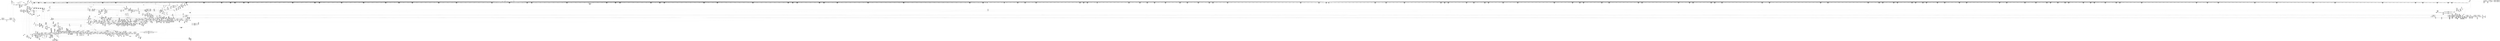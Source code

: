 digraph {
	CE0x4061c30 [shape=record,shape=Mrecord,label="{CE0x4061c30|get_current:bb|*SummSource*}"]
	CE0x4062150 [shape=record,shape=Mrecord,label="{CE0x4062150|8:_i8,_32:_%struct.inode*,_%struct.selinux_audit_data*,_128:_i32,_132:_i32,_456:_i8*,_:_SCMRE_72,73_}"]
	CE0x41ab2e0 [shape=record,shape=Mrecord,label="{CE0x41ab2e0|GLOBAL:__llvm_gcov_ctr154|Global_var:__llvm_gcov_ctr154|*SummSource*}"]
	CE0x4126830 [shape=record,shape=Mrecord,label="{CE0x4126830|__validate_creds:tmp2|include/linux/cred.h,173}"]
	CE0x41995f0 [shape=record,shape=Mrecord,label="{CE0x41995f0|0:_i32,_4:_i32,_8:_i16,_12:_i32,_16:_i32,_20:_i32,_24:_i32,_56:_i8*,_:_SCMRE_980,981_}"]
	CE0x40f17e0 [shape=record,shape=Mrecord,label="{CE0x40f17e0|i64*_getelementptr_inbounds_(_15_x_i64_,_15_x_i64_*___llvm_gcov_ctr171,_i64_0,_i64_10)|*Constant*|*SummSink*}"]
	CE0x4113990 [shape=record,shape=Mrecord,label="{CE0x4113990|file_has_perm:out}"]
	CE0x4199c20 [shape=record,shape=Mrecord,label="{CE0x4199c20|inode_has_perm:tmp6|*LoadInst*|security/selinux/hooks.c,1611|*SummSource*}"]
	CE0x40acee0 [shape=record,shape=Mrecord,label="{CE0x40acee0|8:_i8,_32:_%struct.inode*,_%struct.selinux_audit_data*,_128:_i32,_132:_i32,_456:_i8*,_:_SCMRE_154,155_}"]
	CE0x4083210 [shape=record,shape=Mrecord,label="{CE0x4083210|file_has_perm:tobool|security/selinux/hooks.c,1688}"]
	CE0x40fb930 [shape=record,shape=Mrecord,label="{CE0x40fb930|0:_i32,_4:_i32,_8:_i16,_12:_i32,_16:_i32,_20:_i32,_24:_i32,_56:_i8*,_:_SCMRE_299,300_}"]
	CE0x408d5f0 [shape=record,shape=Mrecord,label="{CE0x408d5f0|8:_i8,_32:_%struct.inode*,_%struct.selinux_audit_data*,_128:_i32,_132:_i32,_456:_i8*,_:_SCMRE_200,201_}"]
	CE0x4195860 [shape=record,shape=Mrecord,label="{CE0x4195860|0:_i32,_4:_i32,_8:_i16,_12:_i32,_16:_i32,_20:_i32,_24:_i32,_56:_i8*,_:_SCMRE_912,913_}"]
	"CONST[source:2(external),value:0(static)][purpose:{operation}][SrcIdx:2]"
	CE0x412fa90 [shape=record,shape=Mrecord,label="{CE0x412fa90|inode_has_perm:entry|*SummSource*}"]
	CE0x409d390 [shape=record,shape=Mrecord,label="{CE0x409d390|GLOBAL:__llvm_gcov_ctr171|Global_var:__llvm_gcov_ctr171}"]
	CE0x37ddf60 [shape=record,shape=Mrecord,label="{CE0x37ddf60|selinux_file_receive:tmp1|*SummSink*}"]
	CE0x40f0ab0 [shape=record,shape=Mrecord,label="{CE0x40f0ab0|file_to_av:conv14|security/selinux/hooks.c,1908|*SummSource*}"]
	CE0x40ba850 [shape=record,shape=Mrecord,label="{CE0x40ba850|COLLAPSED:_GCMRE___llvm_gcov_ctr170_internal_global_12_x_i64_zeroinitializer:_elem_0:default:}"]
	CE0x40ec760 [shape=record,shape=Mrecord,label="{CE0x40ec760|file_has_perm:sid3|security/selinux/hooks.c,1684}"]
	CE0x412efb0 [shape=record,shape=Mrecord,label="{CE0x412efb0|file_has_perm:call9|security/selinux/hooks.c,1695}"]
	CE0x409fe20 [shape=record,shape=Mrecord,label="{CE0x409fe20|i32_6|*Constant*|*SummSource*}"]
	CE0x40bdb30 [shape=record,shape=Mrecord,label="{CE0x40bdb30|i32_7|*Constant*|*SummSink*}"]
	CE0x4082af0 [shape=record,shape=Mrecord,label="{CE0x4082af0|_ret_i32_%retval.0,_!dbg_!27728|security/selinux/avc.c,775|*SummSource*}"]
	CE0x407c220 [shape=record,shape=Mrecord,label="{CE0x407c220|i64*_getelementptr_inbounds_(_11_x_i64_,_11_x_i64_*___llvm_gcov_ctr268,_i64_0,_i64_0)|*Constant*|*SummSink*}"]
	CE0x409ff50 [shape=record,shape=Mrecord,label="{CE0x409ff50|i32_6|*Constant*|*SummSink*}"]
	CE0x40a20f0 [shape=record,shape=Mrecord,label="{CE0x40a20f0|file_to_av:tmp26|security/selinux/hooks.c,1910}"]
	CE0x41b08f0 [shape=record,shape=Mrecord,label="{CE0x41b08f0|inode_has_perm:tmp17|security/selinux/hooks.c,1617|*SummSource*}"]
	CE0x4063e50 [shape=record,shape=Mrecord,label="{CE0x4063e50|selinux_file_receive:tmp5|security/selinux/hooks.c,3414|*SummSource*}"]
	CE0x40f9260 [shape=record,shape=Mrecord,label="{CE0x40f9260|0:_i32,_4:_i32,_8:_i16,_12:_i32,_16:_i32,_20:_i32,_24:_i32,_56:_i8*,_:_SCMRE_276,277_}"]
	CE0x405a2e0 [shape=record,shape=Mrecord,label="{CE0x405a2e0|8:_i8,_32:_%struct.inode*,_%struct.selinux_audit_data*,_128:_i32,_132:_i32,_456:_i8*,_:_SCMRE_121,122_}"]
	CE0x415dd40 [shape=record,shape=Mrecord,label="{CE0x415dd40|0:_i32,_4:_i32,_8:_i16,_12:_i32,_16:_i32,_20:_i32,_24:_i32,_56:_i8*,_:_SCMRE_150,151_}"]
	CE0x40697e0 [shape=record,shape=Mrecord,label="{CE0x40697e0|selinux_file_receive:tmp9|security/selinux/hooks.c,3414}"]
	"CONST[source:0(mediator),value:2(dynamic)][purpose:{object}]"
	CE0x40729b0 [shape=record,shape=Mrecord,label="{CE0x40729b0|selinux_file_receive:tmp7|security/selinux/hooks.c,3414|*SummSource*}"]
	CE0x4061da0 [shape=record,shape=Mrecord,label="{CE0x4061da0|get_current:bb|*SummSink*}"]
	CE0x40f8f00 [shape=record,shape=Mrecord,label="{CE0x40f8f00|0:_i32,_4:_i32,_8:_i16,_12:_i32,_16:_i32,_20:_i32,_24:_i32,_56:_i8*,_:_SCMRE_274,275_}"]
	CE0x407d5c0 [shape=record,shape=Mrecord,label="{CE0x407d5c0|i64*_getelementptr_inbounds_(_11_x_i64_,_11_x_i64_*___llvm_gcov_ctr268,_i64_0,_i64_6)|*Constant*|*SummSink*}"]
	CE0x41a76b0 [shape=record,shape=Mrecord,label="{CE0x41a76b0|inode_has_perm:tmp20|security/selinux/hooks.c,1618}"]
	CE0x40a8280 [shape=record,shape=Mrecord,label="{CE0x40a8280|i32_0|*Constant*}"]
	CE0x4182e80 [shape=record,shape=Mrecord,label="{CE0x4182e80|0:_i32,_4:_i32,_8:_i16,_12:_i32,_16:_i32,_20:_i32,_24:_i32,_56:_i8*,_:_SCMRE_520,528_|*MultipleSource*|*LoadInst*|include/linux/fs.h,1916|security/selinux/hooks.c,1675|Function::inode_has_perm&Arg::inode::|security/selinux/hooks.c,1611}"]
	CE0x4131fa0 [shape=record,shape=Mrecord,label="{CE0x4131fa0|file_has_perm:tmp26|security/selinux/hooks.c,1694|*SummSink*}"]
	CE0x40b92b0 [shape=record,shape=Mrecord,label="{CE0x40b92b0|file_inode:f_inode|include/linux/fs.h,1916|*SummSink*}"]
	CE0x40fbc90 [shape=record,shape=Mrecord,label="{CE0x40fbc90|0:_i32,_4:_i32,_8:_i16,_12:_i32,_16:_i32,_20:_i32,_24:_i32,_56:_i8*,_:_SCMRE_301,302_}"]
	CE0x40d0c20 [shape=record,shape=Mrecord,label="{CE0x40d0c20|i32_1|*Constant*|*SummSource*}"]
	CE0x41b4210 [shape=record,shape=Mrecord,label="{CE0x41b4210|i64*_getelementptr_inbounds_(_8_x_i64_,_8_x_i64_*___llvm_gcov_ctr154,_i64_0,_i64_7)|*Constant*}"]
	CE0x4059030 [shape=record,shape=Mrecord,label="{CE0x4059030|file_to_av:f_mode|security/selinux/hooks.c,1902|*SummSink*}"]
	CE0x40691f0 [shape=record,shape=Mrecord,label="{CE0x40691f0|GLOBAL:__llvm_gcov_ctr268|Global_var:__llvm_gcov_ctr268|*SummSink*}"]
	CE0x40cc800 [shape=record,shape=Mrecord,label="{CE0x40cc800|8:_i8,_32:_%struct.inode*,_%struct.selinux_audit_data*,_128:_i32,_132:_i32,_456:_i8*,_:_SCMRE_96,97_}"]
	CE0x4063cd0 [shape=record,shape=Mrecord,label="{CE0x4063cd0|i64_2|*Constant*|*SummSink*}"]
	CE0x406fed0 [shape=record,shape=Mrecord,label="{CE0x406fed0|8:_i8,_32:_%struct.inode*,_%struct.selinux_audit_data*,_128:_i32,_132:_i32,_456:_i8*,_:_SCMRE_170,171_}"]
	CE0x40d2f50 [shape=record,shape=Mrecord,label="{CE0x40d2f50|avc_has_perm:requested|Function::avc_has_perm&Arg::requested::|*SummSink*}"]
	CE0x419a8e0 [shape=record,shape=Mrecord,label="{CE0x419a8e0|i32_512|*Constant*}"]
	CE0x4186c80 [shape=record,shape=Mrecord,label="{CE0x4186c80|0:_i32,_4:_i32,_8:_i16,_12:_i32,_16:_i32,_20:_i32,_24:_i32,_56:_i8*,_:_SCMRE_580,581_}"]
	CE0x407e140 [shape=record,shape=Mrecord,label="{CE0x407e140|i64*_getelementptr_inbounds_(_11_x_i64_,_11_x_i64_*___llvm_gcov_ctr268,_i64_0,_i64_10)|*Constant*}"]
	CE0x4196790 [shape=record,shape=Mrecord,label="{CE0x4196790|0:_i32,_4:_i32,_8:_i16,_12:_i32,_16:_i32,_20:_i32,_24:_i32,_56:_i8*,_:_SCMRE_921,922_}"]
	CE0x5386c70 [shape=record,shape=Mrecord,label="{CE0x5386c70|selinux_file_receive:land.lhs.true|*SummSink*}"]
	CE0x4186410 [shape=record,shape=Mrecord,label="{CE0x4186410|0:_i32,_4:_i32,_8:_i16,_12:_i32,_16:_i32,_20:_i32,_24:_i32,_56:_i8*,_:_SCMRE_575,576_}"]
	CE0x40edfa0 [shape=record,shape=Mrecord,label="{CE0x40edfa0|_ret_i32_%tmp6,_!dbg_!27716|security/selinux/hooks.c,197}"]
	CE0x40663c0 [shape=record,shape=Mrecord,label="{CE0x40663c0|get_current:tmp1|*SummSource*}"]
	CE0x418f320 [shape=record,shape=Mrecord,label="{CE0x418f320|0:_i32,_4:_i32,_8:_i16,_12:_i32,_16:_i32,_20:_i32,_24:_i32,_56:_i8*,_:_SCMRE_808,816_|*MultipleSource*|*LoadInst*|include/linux/fs.h,1916|security/selinux/hooks.c,1675|Function::inode_has_perm&Arg::inode::|security/selinux/hooks.c,1611}"]
	CE0x40b40c0 [shape=record,shape=Mrecord,label="{CE0x40b40c0|file_has_perm:tmp8|security/selinux/hooks.c,1683|*SummSink*}"]
	CE0x4080730 [shape=record,shape=Mrecord,label="{CE0x4080730|i64*_getelementptr_inbounds_(_11_x_i64_,_11_x_i64_*___llvm_gcov_ctr268,_i64_0,_i64_8)|*Constant*|*SummSource*}"]
	CE0x41a8510 [shape=record,shape=Mrecord,label="{CE0x41a8510|inode_has_perm:lnot|security/selinux/hooks.c,1611|*SummSource*}"]
	CE0x4079e40 [shape=record,shape=Mrecord,label="{CE0x4079e40|i1_true|*Constant*|*SummSink*}"]
	CE0x408d470 [shape=record,shape=Mrecord,label="{CE0x408d470|8:_i8,_32:_%struct.inode*,_%struct.selinux_audit_data*,_128:_i32,_132:_i32,_456:_i8*,_:_SCMRE_199,200_}"]
	CE0x418b6c0 [shape=record,shape=Mrecord,label="{CE0x418b6c0|0:_i32,_4:_i32,_8:_i16,_12:_i32,_16:_i32,_20:_i32,_24:_i32,_56:_i8*,_:_SCMRE_864,865_}"]
	CE0x4055a80 [shape=record,shape=Mrecord,label="{CE0x4055a80|selinux_file_receive:tmp15|security/selinux/hooks.c,3414|*SummSink*}"]
	CE0x40872f0 [shape=record,shape=Mrecord,label="{CE0x40872f0|8:_i8,_32:_%struct.inode*,_%struct.selinux_audit_data*,_128:_i32,_132:_i32,_456:_i8*,_:_SCMRE_376,384_|*MultipleSource*|security/selinux/hooks.c,1902|Function::selinux_file_receive&Arg::file::|Function::file_has_perm&Arg::file::|Function::file_to_av&Arg::file::}"]
	CE0x415c1e0 [shape=record,shape=Mrecord,label="{CE0x415c1e0|0:_i32,_4:_i32,_8:_i16,_12:_i32,_16:_i32,_20:_i32,_24:_i32,_56:_i8*,_:_SCMRE_128,136_|*MultipleSource*|*LoadInst*|include/linux/fs.h,1916|security/selinux/hooks.c,1675|Function::inode_has_perm&Arg::inode::|security/selinux/hooks.c,1611}"]
	CE0x412f2c0 [shape=record,shape=Mrecord,label="{CE0x412f2c0|GLOBAL:inode_has_perm|*Constant*}"]
	CE0x40c7970 [shape=record,shape=Mrecord,label="{CE0x40c7970|0:_i32,_4:_i32,_8:_i32,_12:_i32,_:_CMRE_0,4_|*MultipleSource*|security/selinux/hooks.c,196|*LoadInst*|security/selinux/hooks.c,196|security/selinux/hooks.c,197}"]
	CE0x40aecc0 [shape=record,shape=Mrecord,label="{CE0x40aecc0|get_current:tmp3|*SummSource*}"]
	CE0x4089b70 [shape=record,shape=Mrecord,label="{CE0x4089b70|0:_i32,_:_CRE_8,12_|*MultipleSource*|*LoadInst*|security/selinux/hooks.c,1674|security/selinux/hooks.c,1674|security/selinux/hooks.c,1683}"]
	CE0x4108bb0 [shape=record,shape=Mrecord,label="{CE0x4108bb0|file_has_perm:path|security/selinux/hooks.c,1681|*SummSink*}"]
	CE0x40b81e0 [shape=record,shape=Mrecord,label="{CE0x40b81e0|GLOBAL:file_inode|*Constant*}"]
	CE0x41232e0 [shape=record,shape=Mrecord,label="{CE0x41232e0|_ret_void,_!dbg_!27722|include/linux/cred.h,175|*SummSink*}"]
	CE0x4131550 [shape=record,shape=Mrecord,label="{CE0x4131550|file_has_perm:rc.0}"]
	CE0x41b7cf0 [shape=record,shape=Mrecord,label="{CE0x41b7cf0|inode_has_perm:sid3|security/selinux/hooks.c,1617|*SummSink*}"]
	CE0x415fa50 [shape=record,shape=Mrecord,label="{CE0x415fa50|0:_i32,_4:_i32,_8:_i16,_12:_i32,_16:_i32,_20:_i32,_24:_i32,_56:_i8*,_:_SCMRE_167,168_}"]
	CE0x40f6470 [shape=record,shape=Mrecord,label="{CE0x40f6470|0:_i32,_4:_i32,_8:_i16,_12:_i32,_16:_i32,_20:_i32,_24:_i32,_56:_i8*,_:_SCMRE_249,250_}"]
	CE0x4195d70 [shape=record,shape=Mrecord,label="{CE0x4195d70|0:_i32,_4:_i32,_8:_i16,_12:_i32,_16:_i32,_20:_i32,_24:_i32,_56:_i8*,_:_SCMRE_915,916_}"]
	CE0x40f7a60 [shape=record,shape=Mrecord,label="{CE0x40f7a60|0:_i32,_4:_i32,_8:_i16,_12:_i32,_16:_i32,_20:_i32,_24:_i32,_56:_i8*,_:_SCMRE_262,263_}"]
	CE0x40ee890 [shape=record,shape=Mrecord,label="{CE0x40ee890|file_has_perm:tmp9|security/selinux/hooks.c,1683|*SummSource*}"]
	CE0x4076b20 [shape=record,shape=Mrecord,label="{CE0x4076b20|selinux_file_receive:tmp11|security/selinux/hooks.c,3414}"]
	CE0x40ef720 [shape=record,shape=Mrecord,label="{CE0x40ef720|file_to_av:conv9|security/selinux/hooks.c,1906|*SummSink*}"]
	CE0x40c4e50 [shape=record,shape=Mrecord,label="{CE0x40c4e50|file_inode:tmp3}"]
	CE0x407db10 [shape=record,shape=Mrecord,label="{CE0x407db10|i64*_getelementptr_inbounds_(_11_x_i64_,_11_x_i64_*___llvm_gcov_ctr268,_i64_0,_i64_9)|*Constant*|*SummSink*}"]
	CE0x40f8840 [shape=record,shape=Mrecord,label="{CE0x40f8840|0:_i32,_4:_i32,_8:_i16,_12:_i32,_16:_i32,_20:_i32,_24:_i32,_56:_i8*,_:_SCMRE_270,271_}"]
	CE0x41b7f90 [shape=record,shape=Mrecord,label="{CE0x41b7f90|__validate_creds:tmp9|include/linux/cred.h,175}"]
	CE0x4131f30 [shape=record,shape=Mrecord,label="{CE0x4131f30|i64*_getelementptr_inbounds_(_12_x_i64_,_12_x_i64_*___llvm_gcov_ctr170,_i64_0,_i64_10)|*Constant*|*SummSink*}"]
	CE0x40fa4f0 [shape=record,shape=Mrecord,label="{CE0x40fa4f0|0:_i32,_4:_i32,_8:_i16,_12:_i32,_16:_i32,_20:_i32,_24:_i32,_56:_i8*,_:_SCMRE_287,288_}"]
	CE0x40817c0 [shape=record,shape=Mrecord,label="{CE0x40817c0|_ret_%struct.task_struct*_%tmp4,_!dbg_!27714|./arch/x86/include/asm/current.h,14|*SummSource*}"]
	CE0x415db90 [shape=record,shape=Mrecord,label="{CE0x415db90|0:_i32,_4:_i32,_8:_i16,_12:_i32,_16:_i32,_20:_i32,_24:_i32,_56:_i8*,_:_SCMRE_149,150_}"]
	CE0x40af050 [shape=record,shape=Mrecord,label="{CE0x40af050|file_to_av:tmp26|security/selinux/hooks.c,1910|*SummSource*}"]
	CE0x41b6440 [shape=record,shape=Mrecord,label="{CE0x41b6440|i64*_getelementptr_inbounds_(_5_x_i64_,_5_x_i64_*___llvm_gcov_ctr155,_i64_0,_i64_4)|*Constant*|*SummSink*}"]
	CE0x40a7bc0 [shape=record,shape=Mrecord,label="{CE0x40a7bc0|file_to_av:if.then5}"]
	CE0x411cac0 [shape=record,shape=Mrecord,label="{CE0x411cac0|file_has_perm:tmp19|security/selinux/hooks.c,1690|*SummSink*}"]
	CE0x41a6670 [shape=record,shape=Mrecord,label="{CE0x41a6670|__validate_creds:tmp4|include/linux/cred.h,173}"]
	CE0x4189d70 [shape=record,shape=Mrecord,label="{CE0x4189d70|0:_i32,_4:_i32,_8:_i16,_12:_i32,_16:_i32,_20:_i32,_24:_i32,_56:_i8*,_:_SCMRE_609,610_}"]
	CE0x40c3390 [shape=record,shape=Mrecord,label="{CE0x40c3390|8:_i8,_32:_%struct.inode*,_%struct.selinux_audit_data*,_128:_i32,_132:_i32,_456:_i8*,_:_SCMRE_9,10_}"]
	CE0x408c870 [shape=record,shape=Mrecord,label="{CE0x408c870|8:_i8,_32:_%struct.inode*,_%struct.selinux_audit_data*,_128:_i32,_132:_i32,_456:_i8*,_:_SCMRE_191,192_}"]
	CE0x407c820 [shape=record,shape=Mrecord,label="{CE0x407c820|_call_void_lockdep_rcu_suspicious(i8*_getelementptr_inbounds_(_25_x_i8_,_25_x_i8_*_.str3,_i32_0,_i32_0),_i32_3414,_i8*_getelementptr_inbounds_(_45_x_i8_,_45_x_i8_*_.str12,_i32_0,_i32_0))_#10,_!dbg_!27728|security/selinux/hooks.c,3414|*SummSink*}"]
	CE0x40662c0 [shape=record,shape=Mrecord,label="{CE0x40662c0|selinux_file_receive:land.lhs.true2|*SummSource*}"]
	CE0x4196af0 [shape=record,shape=Mrecord,label="{CE0x4196af0|0:_i32,_4:_i32,_8:_i16,_12:_i32,_16:_i32,_20:_i32,_24:_i32,_56:_i8*,_:_SCMRE_923,924_}"]
	CE0x412e250 [shape=record,shape=Mrecord,label="{CE0x412e250|i32_1609|*Constant*}"]
	CE0x40c0d30 [shape=record,shape=Mrecord,label="{CE0x40c0d30|8:_i8,_32:_%struct.inode*,_%struct.selinux_audit_data*,_128:_i32,_132:_i32,_456:_i8*,_:_SCMRE_11,12_}"]
	CE0x40f7e20 [shape=record,shape=Mrecord,label="{CE0x40f7e20|0:_i32,_4:_i32,_8:_i16,_12:_i32,_16:_i32,_20:_i32,_24:_i32,_56:_i8*,_:_SCMRE_264,265_}"]
	CE0x40d2a90 [shape=record,shape=Mrecord,label="{CE0x40d2a90|avc_has_perm:tclass|Function::avc_has_perm&Arg::tclass::|*SummSink*}"]
	CE0x40b93f0 [shape=record,shape=Mrecord,label="{CE0x40b93f0|cred_sid:entry|*SummSource*}"]
	CE0x41015f0 [shape=record,shape=Mrecord,label="{CE0x41015f0|0:_i32,_4:_i32,_8:_i16,_12:_i32,_16:_i32,_20:_i32,_24:_i32,_56:_i8*,_:_SCMRE_483,484_}"]
	CE0x415ce10 [shape=record,shape=Mrecord,label="{CE0x415ce10|0:_i32,_4:_i32,_8:_i16,_12:_i32,_16:_i32,_20:_i32,_24:_i32,_56:_i8*,_:_SCMRE_141,142_}"]
	CE0x40d23b0 [shape=record,shape=Mrecord,label="{CE0x40d23b0|i16_8|*Constant*}"]
	CE0x418ea00 [shape=record,shape=Mrecord,label="{CE0x418ea00|0:_i32,_4:_i32,_8:_i16,_12:_i32,_16:_i32,_20:_i32,_24:_i32,_56:_i8*,_:_SCMRE_776,792_|*MultipleSource*|*LoadInst*|include/linux/fs.h,1916|security/selinux/hooks.c,1675|Function::inode_has_perm&Arg::inode::|security/selinux/hooks.c,1611}"]
	CE0x40c0340 [shape=record,shape=Mrecord,label="{CE0x40c0340|file_to_av:if.then|*SummSource*}"]
	CE0x4197000 [shape=record,shape=Mrecord,label="{CE0x4197000|0:_i32,_4:_i32,_8:_i16,_12:_i32,_16:_i32,_20:_i32,_24:_i32,_56:_i8*,_:_SCMRE_926,927_}"]
	CE0x41a9240 [shape=record,shape=Mrecord,label="{CE0x41a9240|inode_has_perm:lnot.ext|security/selinux/hooks.c,1611|*SummSink*}"]
	CE0x40ad960 [shape=record,shape=Mrecord,label="{CE0x40ad960|8:_i8,_32:_%struct.inode*,_%struct.selinux_audit_data*,_128:_i32,_132:_i32,_456:_i8*,_:_SCMRE_161,162_}"]
	CE0x410b410 [shape=record,shape=Mrecord,label="{CE0x410b410|cred_sid:security|security/selinux/hooks.c,196}"]
	CE0x411b5a0 [shape=record,shape=Mrecord,label="{CE0x411b5a0|file_has_perm:tmp21|security/selinux/hooks.c,1694}"]
	CE0x4162b30 [shape=record,shape=Mrecord,label="{CE0x4162b30|cred_sid:tmp1}"]
	CE0x41ad620 [shape=record,shape=Mrecord,label="{CE0x41ad620|inode_has_perm:tmp12|security/selinux/hooks.c,1612|*SummSink*}"]
	CE0x40d03a0 [shape=record,shape=Mrecord,label="{CE0x40d03a0|8:_i8,_32:_%struct.inode*,_%struct.selinux_audit_data*,_128:_i32,_132:_i32,_456:_i8*,_:_SCMRE_504,512_|*MultipleSource*|security/selinux/hooks.c,1902|Function::selinux_file_receive&Arg::file::|Function::file_has_perm&Arg::file::|Function::file_to_av&Arg::file::}"]
	CE0x4191840 [shape=record,shape=Mrecord,label="{CE0x4191840|0:_i32,_4:_i32,_8:_i16,_12:_i32,_16:_i32,_20:_i32,_24:_i32,_56:_i8*,_:_SCMRE_874,875_}"]
	CE0x418d400 [shape=record,shape=Mrecord,label="{CE0x418d400|0:_i32,_4:_i32,_8:_i16,_12:_i32,_16:_i32,_20:_i32,_24:_i32,_56:_i8*,_:_SCMRE_704,712_|*MultipleSource*|*LoadInst*|include/linux/fs.h,1916|security/selinux/hooks.c,1675|Function::inode_has_perm&Arg::inode::|security/selinux/hooks.c,1611}"]
	CE0x40a6710 [shape=record,shape=Mrecord,label="{CE0x40a6710|file_to_av:tmp19|security/selinux/hooks.c,1906}"]
	CE0x4086670 [shape=record,shape=Mrecord,label="{CE0x4086670|8:_i8,_32:_%struct.inode*,_%struct.selinux_audit_data*,_128:_i32,_132:_i32,_456:_i8*,_:_SCMRE_392,396_|*MultipleSource*|security/selinux/hooks.c,1902|Function::selinux_file_receive&Arg::file::|Function::file_has_perm&Arg::file::|Function::file_to_av&Arg::file::}"]
	CE0x405fe60 [shape=record,shape=Mrecord,label="{CE0x405fe60|8:_i8,_32:_%struct.inode*,_%struct.selinux_audit_data*,_128:_i32,_132:_i32,_456:_i8*,_:_SCMRE_436,440_|*MultipleSource*|security/selinux/hooks.c,1902|Function::selinux_file_receive&Arg::file::|Function::file_has_perm&Arg::file::|Function::file_to_av&Arg::file::}"]
	CE0x40bf610 [shape=record,shape=Mrecord,label="{CE0x40bf610|8:_i8,_32:_%struct.inode*,_%struct.selinux_audit_data*,_128:_i32,_132:_i32,_456:_i8*,_:_SCMRE_145,146_}"]
	CE0x40b3ec0 [shape=record,shape=Mrecord,label="{CE0x40b3ec0|GLOBAL:__llvm_gcov_ctr170|Global_var:__llvm_gcov_ctr170|*SummSink*}"]
	CE0x404e020 [shape=record,shape=Mrecord,label="{CE0x404e020|selinux_file_receive:tmp4|security/selinux/hooks.c,3414|*SummSink*}"]
	CE0x40733e0 [shape=record,shape=Mrecord,label="{CE0x40733e0|i64_5|*Constant*|*SummSink*}"]
	CE0x412be90 [shape=record,shape=Mrecord,label="{CE0x412be90|cred_sid:tmp6|security/selinux/hooks.c,197}"]
	CE0x4109010 [shape=record,shape=Mrecord,label="{CE0x4109010|cred_sid:tmp4|*LoadInst*|security/selinux/hooks.c,196|*SummSink*}"]
	CE0x40b0640 [shape=record,shape=Mrecord,label="{CE0x40b0640|file_to_av:tmp29|security/selinux/hooks.c,1914|*SummSink*}"]
	CE0x41a4900 [shape=record,shape=Mrecord,label="{CE0x41a4900|__validate_creds:tmp|*SummSource*}"]
	CE0x40c4160 [shape=record,shape=Mrecord,label="{CE0x40c4160|8:_i8,_32:_%struct.inode*,_%struct.selinux_audit_data*,_128:_i32,_132:_i32,_456:_i8*,_:_SCMRE_102,103_}"]
	CE0x40a4d00 [shape=record,shape=Mrecord,label="{CE0x40a4d00|i64_7|*Constant*|*SummSink*}"]
	CE0x41b36a0 [shape=record,shape=Mrecord,label="{CE0x41b36a0|avc_has_perm:tsid|Function::avc_has_perm&Arg::tsid::}"]
	CE0x41998c0 [shape=record,shape=Mrecord,label="{CE0x41998c0|0:_i32,_4:_i32,_8:_i16,_12:_i32,_16:_i32,_20:_i32,_24:_i32,_56:_i8*,_:_SCMRE_982,983_}"]
	CE0x412e8d0 [shape=record,shape=Mrecord,label="{CE0x412e8d0|GLOBAL:__validate_creds|*Constant*|*SummSink*}"]
	CE0x40f1580 [shape=record,shape=Mrecord,label="{CE0x40f1580|file_to_av:tmp23|security/selinux/hooks.c,1909|*SummSource*}"]
	CE0x40698f0 [shape=record,shape=Mrecord,label="{CE0x40698f0|selinux_file_receive:tmp9|security/selinux/hooks.c,3414|*SummSource*}"]
	CE0x4120a60 [shape=record,shape=Mrecord,label="{CE0x4120a60|__validate_creds:lnot.ext|include/linux/cred.h,173|*SummSink*}"]
	CE0x408cb70 [shape=record,shape=Mrecord,label="{CE0x408cb70|8:_i8,_32:_%struct.inode*,_%struct.selinux_audit_data*,_128:_i32,_132:_i32,_456:_i8*,_:_SCMRE_193,194_}"]
	CE0x4080a70 [shape=record,shape=Mrecord,label="{CE0x4080a70|selinux_file_receive:call3|security/selinux/hooks.c,3414|*SummSource*}"]
	CE0x40c5230 [shape=record,shape=Mrecord,label="{CE0x40c5230|file_has_perm:cmp|security/selinux/hooks.c,1683|*SummSink*}"]
	CE0x40821b0 [shape=record,shape=Mrecord,label="{CE0x40821b0|file_to_av:tmp|*SummSink*}"]
	CE0x4058d80 [shape=record,shape=Mrecord,label="{CE0x4058d80|i32_7|*Constant*|*SummSource*}"]
	CE0x41192b0 [shape=record,shape=Mrecord,label="{CE0x41192b0|file_has_perm:tmp17|security/selinux/hooks.c,1689|*SummSource*}"]
	CE0x41ab910 [shape=record,shape=Mrecord,label="{CE0x41ab910|inode_has_perm:tmp9|security/selinux/hooks.c,1611|*SummSource*}"]
	CE0x40fc860 [shape=record,shape=Mrecord,label="{CE0x40fc860|0:_i32,_4:_i32,_8:_i16,_12:_i32,_16:_i32,_20:_i32,_24:_i32,_56:_i8*,_:_SCMRE_308,309_}"]
	CE0x406fd50 [shape=record,shape=Mrecord,label="{CE0x406fd50|8:_i8,_32:_%struct.inode*,_%struct.selinux_audit_data*,_128:_i32,_132:_i32,_456:_i8*,_:_SCMRE_169,170_}"]
	CE0x4087850 [shape=record,shape=Mrecord,label="{CE0x4087850|8:_i8,_32:_%struct.inode*,_%struct.selinux_audit_data*,_128:_i32,_132:_i32,_456:_i8*,_:_SCMRE_400,404_|*MultipleSource*|security/selinux/hooks.c,1902|Function::selinux_file_receive&Arg::file::|Function::file_has_perm&Arg::file::|Function::file_to_av&Arg::file::}"]
	CE0x40f5b70 [shape=record,shape=Mrecord,label="{CE0x40f5b70|0:_i32,_4:_i32,_8:_i16,_12:_i32,_16:_i32,_20:_i32,_24:_i32,_56:_i8*,_:_SCMRE_243,244_}"]
	CE0x40f71f0 [shape=record,shape=Mrecord,label="{CE0x40f71f0|0:_i32,_4:_i32,_8:_i16,_12:_i32,_16:_i32,_20:_i32,_24:_i32,_56:_i8*,_:_SCMRE_257,258_}"]
	CE0x4119ba0 [shape=record,shape=Mrecord,label="{CE0x4119ba0|i64*_getelementptr_inbounds_(_12_x_i64_,_12_x_i64_*___llvm_gcov_ctr170,_i64_0,_i64_6)|*Constant*}"]
	CE0x40eded0 [shape=record,shape=Mrecord,label="{CE0x40eded0|cred_sid:cred|Function::cred_sid&Arg::cred::|*SummSink*}"]
	CE0x4129ed0 [shape=record,shape=Mrecord,label="{CE0x4129ed0|i1_true|*Constant*}"]
	CE0x4076fd0 [shape=record,shape=Mrecord,label="{CE0x4076fd0|selinux_file_receive:tmp6|security/selinux/hooks.c,3414|*SummSink*}"]
	CE0x40fe9a0 [shape=record,shape=Mrecord,label="{CE0x40fe9a0|0:_i32,_4:_i32,_8:_i16,_12:_i32,_16:_i32,_20:_i32,_24:_i32,_56:_i8*,_:_SCMRE_400,408_|*MultipleSource*|*LoadInst*|include/linux/fs.h,1916|security/selinux/hooks.c,1675|Function::inode_has_perm&Arg::inode::|security/selinux/hooks.c,1611}"]
	CE0x4185d50 [shape=record,shape=Mrecord,label="{CE0x4185d50|0:_i32,_4:_i32,_8:_i16,_12:_i32,_16:_i32,_20:_i32,_24:_i32,_56:_i8*,_:_SCMRE_571,572_}"]
	CE0x4079a70 [shape=record,shape=Mrecord,label="{CE0x4079a70|i1_true|*Constant*}"]
	CE0x40ac840 [shape=record,shape=Mrecord,label="{CE0x40ac840|i64*_getelementptr_inbounds_(_15_x_i64_,_15_x_i64_*___llvm_gcov_ctr171,_i64_0,_i64_0)|*Constant*|*SummSource*}"]
	CE0x4086030 [shape=record,shape=Mrecord,label="{CE0x4086030|8:_i8,_32:_%struct.inode*,_%struct.selinux_audit_data*,_128:_i32,_132:_i32,_456:_i8*,_:_SCMRE_316,320_|*MultipleSource*|security/selinux/hooks.c,1902|Function::selinux_file_receive&Arg::file::|Function::file_has_perm&Arg::file::|Function::file_to_av&Arg::file::}"]
	CE0x4108c40 [shape=record,shape=Mrecord,label="{CE0x4108c40|file_has_perm:f_path|security/selinux/hooks.c,1681}"]
	CE0x415f540 [shape=record,shape=Mrecord,label="{CE0x415f540|0:_i32,_4:_i32,_8:_i16,_12:_i32,_16:_i32,_20:_i32,_24:_i32,_56:_i8*,_:_SCMRE_164,165_}"]
	CE0x40eceb0 [shape=record,shape=Mrecord,label="{CE0x40eceb0|file_has_perm:sid2|security/selinux/hooks.c,1683|*SummSink*}"]
	CE0x419d8a0 [shape=record,shape=Mrecord,label="{CE0x419d8a0|inode_has_perm:tmp14|security/selinux/hooks.c,1614|*SummSink*}"]
	CE0x4054870 [shape=record,shape=Mrecord,label="{CE0x4054870|selinux_file_receive:tmp14|security/selinux/hooks.c,3414|*SummSource*}"]
	CE0x4071a00 [shape=record,shape=Mrecord,label="{CE0x4071a00|selinux_file_receive:tmp18|security/selinux/hooks.c,3414|*SummSource*}"]
	CE0x40af560 [shape=record,shape=Mrecord,label="{CE0x40af560|file_to_av:tmp27|security/selinux/hooks.c,1910|*SummSource*}"]
	CE0x4056050 [shape=record,shape=Mrecord,label="{CE0x4056050|selinux_file_receive:do.end}"]
	CE0x408b0b0 [shape=record,shape=Mrecord,label="{CE0x408b0b0|_ret_%struct.inode*_%tmp4,_!dbg_!27713|include/linux/fs.h,1916}"]
	CE0x40c5150 [shape=record,shape=Mrecord,label="{CE0x40c5150|file_has_perm:cmp|security/selinux/hooks.c,1683|*SummSource*}"]
	CE0x41880c0 [shape=record,shape=Mrecord,label="{CE0x41880c0|0:_i32,_4:_i32,_8:_i16,_12:_i32,_16:_i32,_20:_i32,_24:_i32,_56:_i8*,_:_SCMRE_592,593_}"]
	CE0x4065a90 [shape=record,shape=Mrecord,label="{CE0x4065a90|selinux_file_receive:tmp12|security/selinux/hooks.c,3414|*SummSource*}"]
	CE0x4114620 [shape=record,shape=Mrecord,label="{CE0x4114620|file_has_perm:if.end10|*SummSink*}"]
	CE0x40c6c80 [shape=record,shape=Mrecord,label="{CE0x40c6c80|file_has_perm:tmp10|security/selinux/hooks.c,1683|*SummSink*}"]
	CE0x41236d0 [shape=record,shape=Mrecord,label="{CE0x41236d0|GLOBAL:creds_are_invalid|*Constant*}"]
	CE0x418aaf0 [shape=record,shape=Mrecord,label="{CE0x418aaf0|0:_i32,_4:_i32,_8:_i16,_12:_i32,_16:_i32,_20:_i32,_24:_i32,_56:_i8*,_:_SCMRE_617,618_}"]
	CE0x40ad060 [shape=record,shape=Mrecord,label="{CE0x40ad060|8:_i8,_32:_%struct.inode*,_%struct.selinux_audit_data*,_128:_i32,_132:_i32,_456:_i8*,_:_SCMRE_155,156_}"]
	CE0x405ca00 [shape=record,shape=Mrecord,label="{CE0x405ca00|file_to_av:file|Function::file_to_av&Arg::file::|*SummSink*}"]
	CE0x406f450 [shape=record,shape=Mrecord,label="{CE0x406f450|8:_i8,_32:_%struct.inode*,_%struct.selinux_audit_data*,_128:_i32,_132:_i32,_456:_i8*,_:_SCMRE_163,164_}"]
	CE0x40afb40 [shape=record,shape=Mrecord,label="{CE0x40afb40|file_to_av:tmp28|security/selinux/hooks.c,1910|*SummSink*}"]
	CE0x4065d90 [shape=record,shape=Mrecord,label="{CE0x4065d90|selinux_file_receive:tmp}"]
	CE0x405d930 [shape=record,shape=Mrecord,label="{CE0x405d930|GLOBAL:file_has_perm|*Constant*|*SummSink*}"]
	CE0x40b0e50 [shape=record,shape=Mrecord,label="{CE0x40b0e50|file_to_av:tmp30|security/selinux/hooks.c,1914|*SummSink*}"]
	CE0x405f6c0 [shape=record,shape=Mrecord,label="{CE0x405f6c0|8:_i8,_32:_%struct.inode*,_%struct.selinux_audit_data*,_128:_i32,_132:_i32,_456:_i8*,_:_SCMRE_428,432_|*MultipleSource*|security/selinux/hooks.c,1902|Function::selinux_file_receive&Arg::file::|Function::file_has_perm&Arg::file::|Function::file_to_av&Arg::file::}"]
	CE0x4160110 [shape=record,shape=Mrecord,label="{CE0x4160110|0:_i32,_4:_i32,_8:_i16,_12:_i32,_16:_i32,_20:_i32,_24:_i32,_56:_i8*,_:_SCMRE_171,172_}"]
	CE0x4101950 [shape=record,shape=Mrecord,label="{CE0x4101950|0:_i32,_4:_i32,_8:_i16,_12:_i32,_16:_i32,_20:_i32,_24:_i32,_56:_i8*,_:_SCMRE_485,486_}"]
	CE0x411f340 [shape=record,shape=Mrecord,label="{CE0x411f340|__validate_creds:conv|include/linux/cred.h,173}"]
	CE0x404e590 [shape=record,shape=Mrecord,label="{CE0x404e590|i64_5|*Constant*}"]
	CE0x4196430 [shape=record,shape=Mrecord,label="{CE0x4196430|0:_i32,_4:_i32,_8:_i16,_12:_i32,_16:_i32,_20:_i32,_24:_i32,_56:_i8*,_:_SCMRE_919,920_}"]
	CE0x40b4f10 [shape=record,shape=Mrecord,label="{CE0x40b4f10|file_has_perm:type|security/selinux/hooks.c,1680}"]
	CE0x40b5e60 [shape=record,shape=Mrecord,label="{CE0x40b5e60|i64*_getelementptr_inbounds_(_2_x_i64_,_2_x_i64_*___llvm_gcov_ctr131,_i64_0,_i64_1)|*Constant*|*SummSink*}"]
	CE0x40b1fe0 [shape=record,shape=Mrecord,label="{CE0x40b1fe0|file_to_av:tmp32|security/selinux/hooks.c,1917|*SummSource*}"]
	CE0x410b4d0 [shape=record,shape=Mrecord,label="{CE0x410b4d0|cred_sid:security|security/selinux/hooks.c,196|*SummSource*}"]
	CE0x40bebf0 [shape=record,shape=Mrecord,label="{CE0x40bebf0|8:_i8,_32:_%struct.inode*,_%struct.selinux_audit_data*,_128:_i32,_132:_i32,_456:_i8*,_:_SCMRE_186,187_}"]
	CE0x4194780 [shape=record,shape=Mrecord,label="{CE0x4194780|0:_i32,_4:_i32,_8:_i16,_12:_i32,_16:_i32,_20:_i32,_24:_i32,_56:_i8*,_:_SCMRE_902,903_}"]
	CE0x40efb30 [shape=record,shape=Mrecord,label="{CE0x40efb30|i64_512|*Constant*|*SummSource*}"]
	CE0x40fa6a0 [shape=record,shape=Mrecord,label="{CE0x40fa6a0|0:_i32,_4:_i32,_8:_i16,_12:_i32,_16:_i32,_20:_i32,_24:_i32,_56:_i8*,_:_SCMRE_288,289_}"]
	CE0x418b800 [shape=record,shape=Mrecord,label="{CE0x418b800|0:_i32,_4:_i32,_8:_i16,_12:_i32,_16:_i32,_20:_i32,_24:_i32,_56:_i8*,_:_SCMRE_632,640_|*MultipleSource*|*LoadInst*|include/linux/fs.h,1916|security/selinux/hooks.c,1675|Function::inode_has_perm&Arg::inode::|security/selinux/hooks.c,1611}"]
	CE0x418e1c0 [shape=record,shape=Mrecord,label="{CE0x418e1c0|0:_i32,_4:_i32,_8:_i16,_12:_i32,_16:_i32,_20:_i32,_24:_i32,_56:_i8*,_:_SCMRE_752,756_|*MultipleSource*|*LoadInst*|include/linux/fs.h,1916|security/selinux/hooks.c,1675|Function::inode_has_perm&Arg::inode::|security/selinux/hooks.c,1611}"]
	CE0x40a1f80 [shape=record,shape=Mrecord,label="{CE0x40a1f80|i64_11|*Constant*|*SummSink*}"]
	CE0x4084020 [shape=record,shape=Mrecord,label="{CE0x4084020|file_to_av:tmp10|security/selinux/hooks.c,1904|*SummSink*}"]
	CE0x40d1880 [shape=record,shape=Mrecord,label="{CE0x40d1880|i32_(i32,_i32,_i16,_i32,_%struct.common_audit_data*)*_bitcast_(i32_(i32,_i32,_i16,_i32,_%struct.common_audit_data.495*)*_avc_has_perm_to_i32_(i32,_i32,_i16,_i32,_%struct.common_audit_data*)*)|*Constant*|*SummSink*}"]
	CE0x40c3090 [shape=record,shape=Mrecord,label="{CE0x40c3090|8:_i8,_32:_%struct.inode*,_%struct.selinux_audit_data*,_128:_i32,_132:_i32,_456:_i8*,_:_SCMRE_7,8_}"]
	CE0x4077f90 [shape=record,shape=Mrecord,label="{CE0x4077f90|selinux_file_receive:tmp4|security/selinux/hooks.c,3414}"]
	CE0x40c20a0 [shape=record,shape=Mrecord,label="{CE0x40c20a0|8:_i8,_32:_%struct.inode*,_%struct.selinux_audit_data*,_128:_i32,_132:_i32,_456:_i8*,_:_SCMRE_79,80_}"]
	CE0x40690e0 [shape=record,shape=Mrecord,label="{CE0x40690e0|GLOBAL:__llvm_gcov_ctr268|Global_var:__llvm_gcov_ctr268|*SummSource*}"]
	CE0x40b99c0 [shape=record,shape=Mrecord,label="{CE0x40b99c0|file_inode:tmp4|*LoadInst*|include/linux/fs.h,1916|*SummSource*}"]
	CE0x4122cd0 [shape=record,shape=Mrecord,label="{CE0x4122cd0|inode_has_perm:tmp2|*SummSink*}"]
	CE0x40fd5d0 [shape=record,shape=Mrecord,label="{CE0x40fd5d0|0:_i32,_4:_i32,_8:_i16,_12:_i32,_16:_i32,_20:_i32,_24:_i32,_56:_i8*,_:_SCMRE_336,344_|*MultipleSource*|*LoadInst*|include/linux/fs.h,1916|security/selinux/hooks.c,1675|Function::inode_has_perm&Arg::inode::|security/selinux/hooks.c,1611}"]
	CE0x408bb90 [shape=record,shape=Mrecord,label="{CE0x408bb90|i64*_getelementptr_inbounds_(_2_x_i64_,_2_x_i64_*___llvm_gcov_ctr162,_i64_0,_i64_0)|*Constant*|*SummSource*}"]
	CE0x408bd20 [shape=record,shape=Mrecord,label="{CE0x408bd20|i64*_getelementptr_inbounds_(_2_x_i64_,_2_x_i64_*___llvm_gcov_ctr162,_i64_0,_i64_0)|*Constant*|*SummSink*}"]
	CE0x411e990 [shape=record,shape=Mrecord,label="{CE0x411e990|file_has_perm:tmp25|security/selinux/hooks.c,1695}"]
	CE0x4133470 [shape=record,shape=Mrecord,label="{CE0x4133470|i64*_getelementptr_inbounds_(_12_x_i64_,_12_x_i64_*___llvm_gcov_ctr170,_i64_0,_i64_11)|*Constant*|*SummSource*}"]
	CE0x4083800 [shape=record,shape=Mrecord,label="{CE0x4083800|i64_3|*Constant*}"]
	CE0x40b6b20 [shape=record,shape=Mrecord,label="{CE0x40b6b20|file_has_perm:tmp1|*SummSource*}"]
	CE0x4113cb0 [shape=record,shape=Mrecord,label="{CE0x4113cb0|file_has_perm:if.end|*SummSource*}"]
	CE0x40c87b0 [shape=record,shape=Mrecord,label="{CE0x40c87b0|8:_i8,_32:_%struct.inode*,_%struct.selinux_audit_data*,_128:_i32,_132:_i32,_456:_i8*,_:_SCMRE_112,113_}"]
	CE0x406cb80 [shape=record,shape=Mrecord,label="{CE0x406cb80|file_to_av:tmp2|*LoadInst*|security/selinux/hooks.c,1902}"]
	CE0x40ef060 [shape=record,shape=Mrecord,label="{CE0x40ef060|i64_5|*Constant*}"]
	CE0x40ca430 [shape=record,shape=Mrecord,label="{CE0x40ca430|file_to_av:tmp1}"]
	CE0x41247d0 [shape=record,shape=Mrecord,label="{CE0x41247d0|i32_10|*Constant*|*SummSource*}"]
	CE0x41204d0 [shape=record,shape=Mrecord,label="{CE0x41204d0|__validate_creds:lnot.ext|include/linux/cred.h,173|*SummSource*}"]
	CE0x40fc500 [shape=record,shape=Mrecord,label="{CE0x40fc500|0:_i32,_4:_i32,_8:_i16,_12:_i32,_16:_i32,_20:_i32,_24:_i32,_56:_i8*,_:_SCMRE_306,307_}"]
	CE0x40baa30 [shape=record,shape=Mrecord,label="{CE0x40baa30|GLOBAL:file_inode|*Constant*|*SummSource*}"]
	CE0x41311f0 [shape=record,shape=Mrecord,label="{CE0x41311f0|_ret_i32_%retval.0,_!dbg_!27739|security/selinux/hooks.c,1618|*SummSink*}"]
	CE0x4192ad0 [shape=record,shape=Mrecord,label="{CE0x4192ad0|0:_i32,_4:_i32,_8:_i16,_12:_i32,_16:_i32,_20:_i32,_24:_i32,_56:_i8*,_:_SCMRE_885,886_}"]
	CE0x40c6220 [shape=record,shape=Mrecord,label="{CE0x40c6220|i64*_getelementptr_inbounds_(_2_x_i64_,_2_x_i64_*___llvm_gcov_ctr131,_i64_0,_i64_0)|*Constant*|*SummSource*}"]
	CE0x40d2de0 [shape=record,shape=Mrecord,label="{CE0x40d2de0|avc_has_perm:requested|Function::avc_has_perm&Arg::requested::|*SummSource*}"]
	CE0x4187f10 [shape=record,shape=Mrecord,label="{CE0x4187f10|0:_i32,_4:_i32,_8:_i16,_12:_i32,_16:_i32,_20:_i32,_24:_i32,_56:_i8*,_:_SCMRE_591,592_}"]
	CE0x41aa9d0 [shape=record,shape=Mrecord,label="{CE0x41aa9d0|inode_has_perm:tmp7|security/selinux/hooks.c,1611}"]
	CE0x40a8690 [shape=record,shape=Mrecord,label="{CE0x40a8690|file_has_perm:tmp5|security/selinux/hooks.c,1681|*SummSink*}"]
	CE0x40b6270 [shape=record,shape=Mrecord,label="{CE0x40b6270|file_has_perm:sid3|security/selinux/hooks.c,1684|*SummSource*}"]
	CE0x41a4710 [shape=record,shape=Mrecord,label="{CE0x41a4710|COLLAPSED:_GCMRE___llvm_gcov_ctr155_internal_global_5_x_i64_zeroinitializer:_elem_0:default:}"]
	CE0x405b2b0 [shape=record,shape=Mrecord,label="{CE0x405b2b0|_call_void_mcount()_#3|*SummSink*}"]
	CE0x4066250 [shape=record,shape=Mrecord,label="{CE0x4066250|selinux_file_receive:land.lhs.true2}"]
	CE0x40b68b0 [shape=record,shape=Mrecord,label="{CE0x40b68b0|i64*_getelementptr_inbounds_(_2_x_i64_,_2_x_i64_*___llvm_gcov_ctr131,_i64_0,_i64_1)|*Constant*|*SummSource*}"]
	CE0x4134710 [shape=record,shape=Mrecord,label="{CE0x4134710|file_inode:bb|*SummSource*}"]
	CE0x40a8980 [shape=record,shape=Mrecord,label="{CE0x40a8980|file_has_perm:tmp6|security/selinux/hooks.c,1683}"]
	CE0x4130a40 [shape=record,shape=Mrecord,label="{CE0x4130a40|inode_has_perm:adp|Function::inode_has_perm&Arg::adp::}"]
	CE0x415d680 [shape=record,shape=Mrecord,label="{CE0x415d680|0:_i32,_4:_i32,_8:_i16,_12:_i32,_16:_i32,_20:_i32,_24:_i32,_56:_i8*,_:_SCMRE_146,147_}"]
	CE0x40f1be0 [shape=record,shape=Mrecord,label="{CE0x40f1be0|file_to_av:tmp24|security/selinux/hooks.c,1909|*SummSource*}"]
	CE0x40c2f10 [shape=record,shape=Mrecord,label="{CE0x40c2f10|8:_i8,_32:_%struct.inode*,_%struct.selinux_audit_data*,_128:_i32,_132:_i32,_456:_i8*,_:_SCMRE_120,121_}"]
	CE0x40fe420 [shape=record,shape=Mrecord,label="{CE0x40fe420|0:_i32,_4:_i32,_8:_i16,_12:_i32,_16:_i32,_20:_i32,_24:_i32,_56:_i8*,_:_SCMRE_384,388_|*MultipleSource*|*LoadInst*|include/linux/fs.h,1916|security/selinux/hooks.c,1675|Function::inode_has_perm&Arg::inode::|security/selinux/hooks.c,1611}"]
	CE0x4127400 [shape=record,shape=Mrecord,label="{CE0x4127400|i64*_getelementptr_inbounds_(_8_x_i64_,_8_x_i64_*___llvm_gcov_ctr154,_i64_0,_i64_0)|*Constant*|*SummSink*}"]
	CE0x40c5590 [shape=record,shape=Mrecord,label="{CE0x40c5590|_call_void_mcount()_#3}"]
	CE0x40c3210 [shape=record,shape=Mrecord,label="{CE0x40c3210|8:_i8,_32:_%struct.inode*,_%struct.selinux_audit_data*,_128:_i32,_132:_i32,_456:_i8*,_:_SCMRE_8,9_}"]
	CE0x40a7570 [shape=record,shape=Mrecord,label="{CE0x40a7570|i64_6|*Constant*}"]
	CE0x4132100 [shape=record,shape=Mrecord,label="{CE0x4132100|file_has_perm:tmp27|security/selinux/hooks.c,1694|*SummSource*}"]
	CE0x415f1e0 [shape=record,shape=Mrecord,label="{CE0x415f1e0|0:_i32,_4:_i32,_8:_i16,_12:_i32,_16:_i32,_20:_i32,_24:_i32,_56:_i8*,_:_SCMRE_162,163_}"]
	CE0x4083e40 [shape=record,shape=Mrecord,label="{CE0x4083e40|file_to_av:tmp11|security/selinux/hooks.c,1904}"]
	CE0x41900e0 [shape=record,shape=Mrecord,label="{CE0x41900e0|0:_i32,_4:_i32,_8:_i16,_12:_i32,_16:_i32,_20:_i32,_24:_i32,_56:_i8*,_:_SCMRE_848,856_|*MultipleSource*|*LoadInst*|include/linux/fs.h,1916|security/selinux/hooks.c,1675|Function::inode_has_perm&Arg::inode::|security/selinux/hooks.c,1611}"]
	CE0x40b4a10 [shape=record,shape=Mrecord,label="{CE0x40b4a10|cred_sid:tmp3}"]
	CE0x407f6e0 [shape=record,shape=Mrecord,label="{CE0x407f6e0|selinux_file_receive:cred4|security/selinux/hooks.c,3414|*SummSink*}"]
	CE0x41994d0 [shape=record,shape=Mrecord,label="{CE0x41994d0|0:_i32,_4:_i32,_8:_i16,_12:_i32,_16:_i32,_20:_i32,_24:_i32,_56:_i8*,_:_SCMRE_979,980_}"]
	CE0x40f0d40 [shape=record,shape=Mrecord,label="{CE0x40f0d40|file_to_av:av.1}"]
	CE0x406de20 [shape=record,shape=Mrecord,label="{CE0x406de20|__validate_creds:file|Function::__validate_creds&Arg::file::}"]
	CE0x4196e50 [shape=record,shape=Mrecord,label="{CE0x4196e50|0:_i32,_4:_i32,_8:_i16,_12:_i32,_16:_i32,_20:_i32,_24:_i32,_56:_i8*,_:_SCMRE_925,926_}"]
	CE0x408e1b0 [shape=record,shape=Mrecord,label="{CE0x408e1b0|i8*_getelementptr_inbounds_(_45_x_i8_,_45_x_i8_*_.str12,_i32_0,_i32_0)|*Constant*}"]
	CE0x4086920 [shape=record,shape=Mrecord,label="{CE0x4086920|8:_i8,_32:_%struct.inode*,_%struct.selinux_audit_data*,_128:_i32,_132:_i32,_456:_i8*,_:_SCMRE_344,360_|*MultipleSource*|security/selinux/hooks.c,1902|Function::selinux_file_receive&Arg::file::|Function::file_has_perm&Arg::file::|Function::file_to_av&Arg::file::}"]
	CE0x404e410 [shape=record,shape=Mrecord,label="{CE0x404e410|selinux_file_receive:tobool1|security/selinux/hooks.c,3414|*SummSource*}"]
	CE0x4079d30 [shape=record,shape=Mrecord,label="{CE0x4079d30|i1_true|*Constant*|*SummSource*}"]
	CE0x412e460 [shape=record,shape=Mrecord,label="{CE0x412e460|__validate_creds:call|include/linux/cred.h,173|*SummSource*}"]
	CE0x40c5dc0 [shape=record,shape=Mrecord,label="{CE0x40c5dc0|i32_2|*Constant*}"]
	CE0x406ecd0 [shape=record,shape=Mrecord,label="{CE0x406ecd0|_call_void_mcount()_#3|*SummSource*}"]
	CE0x4101fa0 [shape=record,shape=Mrecord,label="{CE0x4101fa0|0:_i32,_4:_i32,_8:_i16,_12:_i32,_16:_i32,_20:_i32,_24:_i32,_56:_i8*,_:_SCMRE_496,500_|*MultipleSource*|*LoadInst*|include/linux/fs.h,1916|security/selinux/hooks.c,1675|Function::inode_has_perm&Arg::inode::|security/selinux/hooks.c,1611}"]
	CE0x40d6770 [shape=record,shape=Mrecord,label="{CE0x40d6770|file_to_av:av.0|*SummSource*}"]
	CE0x407c7b0 [shape=record,shape=Mrecord,label="{CE0x407c7b0|_call_void_lockdep_rcu_suspicious(i8*_getelementptr_inbounds_(_25_x_i8_,_25_x_i8_*_.str3,_i32_0,_i32_0),_i32_3414,_i8*_getelementptr_inbounds_(_45_x_i8_,_45_x_i8_*_.str12,_i32_0,_i32_0))_#10,_!dbg_!27728|security/selinux/hooks.c,3414|*SummSource*}"]
	CE0x418d6c0 [shape=record,shape=Mrecord,label="{CE0x418d6c0|0:_i32,_4:_i32,_8:_i16,_12:_i32,_16:_i32,_20:_i32,_24:_i32,_56:_i8*,_:_SCMRE_712,728_|*MultipleSource*|*LoadInst*|include/linux/fs.h,1916|security/selinux/hooks.c,1675|Function::inode_has_perm&Arg::inode::|security/selinux/hooks.c,1611}"]
	CE0x4130230 [shape=record,shape=Mrecord,label="{CE0x4130230|inode_has_perm:inode|Function::inode_has_perm&Arg::inode::|*SummSource*}"]
	CE0x40f84e0 [shape=record,shape=Mrecord,label="{CE0x40f84e0|0:_i32,_4:_i32,_8:_i16,_12:_i32,_16:_i32,_20:_i32,_24:_i32,_56:_i8*,_:_SCMRE_268,269_}"]
	CE0x4071b10 [shape=record,shape=Mrecord,label="{CE0x4071b10|selinux_file_receive:tmp18|security/selinux/hooks.c,3414|*SummSink*}"]
	CE0x407f5f0 [shape=record,shape=Mrecord,label="{CE0x407f5f0|selinux_file_receive:cred4|security/selinux/hooks.c,3414|*SummSource*}"]
	CE0x40d29c0 [shape=record,shape=Mrecord,label="{CE0x40d29c0|avc_has_perm:tclass|Function::avc_has_perm&Arg::tclass::|*SummSource*}"]
	CE0x418a5e0 [shape=record,shape=Mrecord,label="{CE0x418a5e0|0:_i32,_4:_i32,_8:_i16,_12:_i32,_16:_i32,_20:_i32,_24:_i32,_56:_i8*,_:_SCMRE_614,615_}"]
	CE0x4082a00 [shape=record,shape=Mrecord,label="{CE0x4082a00|file_to_av:if.then}"]
	CE0x40cba70 [shape=record,shape=Mrecord,label="{CE0x40cba70|file_has_perm:tmp5|security/selinux/hooks.c,1681|*SummSource*}"]
	CE0x40f78b0 [shape=record,shape=Mrecord,label="{CE0x40f78b0|0:_i32,_4:_i32,_8:_i16,_12:_i32,_16:_i32,_20:_i32,_24:_i32,_56:_i8*,_:_SCMRE_261,262_}"]
	CE0x40b63e0 [shape=record,shape=Mrecord,label="{CE0x40b63e0|file_has_perm:sid3|security/selinux/hooks.c,1684|*SummSink*}"]
	CE0x41a8390 [shape=record,shape=Mrecord,label="{CE0x41a8390|inode_has_perm:lnot|security/selinux/hooks.c,1611}"]
	CE0x41a9440 [shape=record,shape=Mrecord,label="{CE0x41a9440|inode_has_perm:conv|security/selinux/hooks.c,1611|*SummSource*}"]
	CE0x40ed430 [shape=record,shape=Mrecord,label="{CE0x40ed430|file_inode:tmp2}"]
	CE0x412f020 [shape=record,shape=Mrecord,label="{CE0x412f020|file_has_perm:call9|security/selinux/hooks.c,1695|*SummSource*}"]
	CE0x41b0f10 [shape=record,shape=Mrecord,label="{CE0x41b0f10|inode_has_perm:tmp19|security/selinux/hooks.c,1618}"]
	CE0x4065660 [shape=record,shape=Mrecord,label="{CE0x4065660|get_current:tmp|*SummSink*}"]
	CE0x4107350 [shape=record,shape=Mrecord,label="{CE0x4107350|_call_void_mcount()_#3|*SummSink*}"]
	CE0x40fdbe0 [shape=record,shape=Mrecord,label="{CE0x40fdbe0|0:_i32,_4:_i32,_8:_i16,_12:_i32,_16:_i32,_20:_i32,_24:_i32,_56:_i8*,_:_SCMRE_352,360_|*MultipleSource*|*LoadInst*|include/linux/fs.h,1916|security/selinux/hooks.c,1675|Function::inode_has_perm&Arg::inode::|security/selinux/hooks.c,1611}"]
	CE0x4127800 [shape=record,shape=Mrecord,label="{CE0x4127800|__validate_creds:tmp1|*SummSink*}"]
	CE0x40f7c70 [shape=record,shape=Mrecord,label="{CE0x40f7c70|0:_i32,_4:_i32,_8:_i16,_12:_i32,_16:_i32,_20:_i32,_24:_i32,_56:_i8*,_:_SCMRE_263,264_}"]
	CE0x4123820 [shape=record,shape=Mrecord,label="{CE0x4123820|GLOBAL:creds_are_invalid|*Constant*|*SummSink*}"]
	CE0x4061290 [shape=record,shape=Mrecord,label="{CE0x4061290|8:_i8,_32:_%struct.inode*,_%struct.selinux_audit_data*,_128:_i32,_132:_i32,_456:_i8*,_:_SCMRE_106,107_}"]
	CE0x40c8930 [shape=record,shape=Mrecord,label="{CE0x40c8930|8:_i8,_32:_%struct.inode*,_%struct.selinux_audit_data*,_128:_i32,_132:_i32,_456:_i8*,_:_SCMRE_113,114_}"]
	CE0x4197510 [shape=record,shape=Mrecord,label="{CE0x4197510|0:_i32,_4:_i32,_8:_i16,_12:_i32,_16:_i32,_20:_i32,_24:_i32,_56:_i8*,_:_SCMRE_929,930_}"]
	CE0x40b8fe0 [shape=record,shape=Mrecord,label="{CE0x40b8fe0|file_inode:f_inode|include/linux/fs.h,1916|*SummSource*}"]
	CE0x405ae50 [shape=record,shape=Mrecord,label="{CE0x405ae50|file_to_av:if.end16|*SummSource*}"]
	CE0x40fc1a0 [shape=record,shape=Mrecord,label="{CE0x40fc1a0|0:_i32,_4:_i32,_8:_i16,_12:_i32,_16:_i32,_20:_i32,_24:_i32,_56:_i8*,_:_SCMRE_304,305_}"]
	CE0x410c3e0 [shape=record,shape=Mrecord,label="{CE0x410c3e0|i32_22|*Constant*}"]
	CE0x406ed40 [shape=record,shape=Mrecord,label="{CE0x406ed40|_call_void_mcount()_#3|*SummSink*}"]
	CE0x41327f0 [shape=record,shape=Mrecord,label="{CE0x41327f0|file_has_perm:rc.1}"]
	CE0x41aa5d0 [shape=record,shape=Mrecord,label="{CE0x41aa5d0|inode_has_perm:tobool2|security/selinux/hooks.c,1611|*SummSource*}"]
	CE0x41aa740 [shape=record,shape=Mrecord,label="{CE0x41aa740|inode_has_perm:tobool2|security/selinux/hooks.c,1611|*SummSink*}"]
	CE0x41ab7a0 [shape=record,shape=Mrecord,label="{CE0x41ab7a0|inode_has_perm:tmp9|security/selinux/hooks.c,1611}"]
	CE0x40813c0 [shape=record,shape=Mrecord,label="{CE0x40813c0|get_current:entry}"]
	CE0x41b8590 [shape=record,shape=Mrecord,label="{CE0x41b8590|i64*_getelementptr_inbounds_(_2_x_i64_,_2_x_i64_*___llvm_gcov_ctr131,_i64_0,_i64_0)|*Constant*}"]
	CE0x418fb60 [shape=record,shape=Mrecord,label="{CE0x418fb60|0:_i32,_4:_i32,_8:_i16,_12:_i32,_16:_i32,_20:_i32,_24:_i32,_56:_i8*,_:_SCMRE_832,840_|*MultipleSource*|*LoadInst*|include/linux/fs.h,1916|security/selinux/hooks.c,1675|Function::inode_has_perm&Arg::inode::|security/selinux/hooks.c,1611}"]
	CE0x40a4da0 [shape=record,shape=Mrecord,label="{CE0x40a4da0|file_to_av:tmp15|security/selinux/hooks.c,1905}"]
	CE0x408dbf0 [shape=record,shape=Mrecord,label="{CE0x408dbf0|8:_i8,_32:_%struct.inode*,_%struct.selinux_audit_data*,_128:_i32,_132:_i32,_456:_i8*,_:_SCMRE_204,205_}"]
	CE0x40854d0 [shape=record,shape=Mrecord,label="{CE0x40854d0|selinux_file_receive:call3|security/selinux/hooks.c,3414}"]
	CE0x40a08c0 [shape=record,shape=Mrecord,label="{CE0x40a08c0|file_to_av:tmp14|*LoadInst*|security/selinux/hooks.c,1905|*SummSink*}"]
	CE0x419d0d0 [shape=record,shape=Mrecord,label="{CE0x419d0d0|inode_has_perm:tmp13|security/selinux/hooks.c,1614|*SummSink*}"]
	CE0x419dc10 [shape=record,shape=Mrecord,label="{CE0x419dc10|inode_has_perm:call|security/selinux/hooks.c,1614}"]
	CE0x4187340 [shape=record,shape=Mrecord,label="{CE0x4187340|0:_i32,_4:_i32,_8:_i16,_12:_i32,_16:_i32,_20:_i32,_24:_i32,_56:_i8*,_:_SCMRE_584,585_}"]
	CE0x41acdc0 [shape=record,shape=Mrecord,label="{CE0x41acdc0|inode_has_perm:tmp11|security/selinux/hooks.c,1612}"]
	CE0x405f400 [shape=record,shape=Mrecord,label="{CE0x405f400|_ret_i32_%call6,_!dbg_!27741|security/selinux/hooks.c,3416|*SummSource*}"]
	CE0x40efcb0 [shape=record,shape=Mrecord,label="{CE0x40efcb0|i64_512|*Constant*|*SummSink*}"]
	CE0x40fa190 [shape=record,shape=Mrecord,label="{CE0x40fa190|0:_i32,_4:_i32,_8:_i16,_12:_i32,_16:_i32,_20:_i32,_24:_i32,_56:_i8*,_:_SCMRE_285,286_}"]
	CE0x41037b0 [shape=record,shape=Mrecord,label="{CE0x41037b0|__validate_creds:tmp3|include/linux/cred.h,173}"]
	CE0x40bf850 [shape=record,shape=Mrecord,label="{CE0x40bf850|8:_i8,_32:_%struct.inode*,_%struct.selinux_audit_data*,_128:_i32,_132:_i32,_456:_i8*,_:_SCMRE_149,150_}"]
	CE0x41b5380 [shape=record,shape=Mrecord,label="{CE0x41b5380|__validate_creds:tmp7|include/linux/cred.h,174|*SummSink*}"]
	CE0x410a940 [shape=record,shape=Mrecord,label="{CE0x410a940|file_has_perm:tmp1}"]
	CE0x4161c10 [shape=record,shape=Mrecord,label="{CE0x4161c10|0:_i32,_4:_i32,_8:_i16,_12:_i32,_16:_i32,_20:_i32,_24:_i32,_56:_i8*,_:_SCMRE_187,188_}"]
	CE0x40c2220 [shape=record,shape=Mrecord,label="{CE0x40c2220|8:_i8,_32:_%struct.inode*,_%struct.selinux_audit_data*,_128:_i32,_132:_i32,_456:_i8*,_:_SCMRE_80,81_}"]
	CE0x40bae10 [shape=record,shape=Mrecord,label="{CE0x40bae10|file_inode:entry|*SummSink*}"]
	CE0x40a4b90 [shape=record,shape=Mrecord,label="{CE0x40a4b90|file_to_av:tmp16|security/selinux/hooks.c,1905}"]
	CE0x41a7f40 [shape=record,shape=Mrecord,label="{CE0x41a7f40|inode_has_perm:tobool|security/selinux/hooks.c,1611|*SummSource*}"]
	CE0x40d5bb0 [shape=record,shape=Mrecord,label="{CE0x40d5bb0|file_to_av:conv|security/selinux/hooks.c,1903|*SummSource*}"]
	CE0x4079130 [shape=record,shape=Mrecord,label="{CE0x4079130|i32_3414|*Constant*}"]
	CE0x4184fd0 [shape=record,shape=Mrecord,label="{CE0x4184fd0|0:_i32,_4:_i32,_8:_i16,_12:_i32,_16:_i32,_20:_i32,_24:_i32,_56:_i8*,_:_SCMRE_563,564_}"]
	CE0x4184760 [shape=record,shape=Mrecord,label="{CE0x4184760|0:_i32,_4:_i32,_8:_i16,_12:_i32,_16:_i32,_20:_i32,_24:_i32,_56:_i8*,_:_SCMRE_558,559_}"]
	CE0x415d320 [shape=record,shape=Mrecord,label="{CE0x415d320|0:_i32,_4:_i32,_8:_i16,_12:_i32,_16:_i32,_20:_i32,_24:_i32,_56:_i8*,_:_SCMRE_144,145_}"]
	CE0x40a2760 [shape=record,shape=Mrecord,label="{CE0x40a2760|i64_12|*Constant*|*SummSink*}"]
	CE0x405a160 [shape=record,shape=Mrecord,label="{CE0x405a160|8:_i8,_32:_%struct.inode*,_%struct.selinux_audit_data*,_128:_i32,_132:_i32,_456:_i8*,_:_SCMRE_119,120_}"]
	CE0x4123ae0 [shape=record,shape=Mrecord,label="{CE0x4123ae0|inode_has_perm:tmp|*SummSink*}"]
	CE0x40839a0 [shape=record,shape=Mrecord,label="{CE0x40839a0|file_has_perm:tmp12|security/selinux/hooks.c,1688|*SummSource*}"]
	CE0x40a8eb0 [shape=record,shape=Mrecord,label="{CE0x40a8eb0|8:_i8,_32:_%struct.inode*,_%struct.selinux_audit_data*,_128:_i32,_132:_i32,_456:_i8*,_:_SCMRE_173,174_}"]
	CE0x406d260 [shape=record,shape=Mrecord,label="{CE0x406d260|GLOBAL:current_task|Global_var:current_task|*SummSource*}"]
	CE0x40f36a0 [shape=record,shape=Mrecord,label="{CE0x40f36a0|0:_i32,_4:_i32,_8:_i16,_12:_i32,_16:_i32,_20:_i32,_24:_i32,_56:_i8*,_:_SCMRE_198,199_}"]
	CE0x41331e0 [shape=record,shape=Mrecord,label="{CE0x41331e0|i64*_getelementptr_inbounds_(_12_x_i64_,_12_x_i64_*___llvm_gcov_ctr170,_i64_0,_i64_11)|*Constant*}"]
	CE0x415fdb0 [shape=record,shape=Mrecord,label="{CE0x415fdb0|0:_i32,_4:_i32,_8:_i16,_12:_i32,_16:_i32,_20:_i32,_24:_i32,_56:_i8*,_:_SCMRE_169,170_}"]
	CE0x4068370 [shape=record,shape=Mrecord,label="{CE0x4068370|selinux_file_receive:tmp13|security/selinux/hooks.c,3414|*SummSource*}"]
	CE0x4062450 [shape=record,shape=Mrecord,label="{CE0x4062450|8:_i8,_32:_%struct.inode*,_%struct.selinux_audit_data*,_128:_i32,_132:_i32,_456:_i8*,_:_SCMRE_74,75_}"]
	CE0x4077e90 [shape=record,shape=Mrecord,label="{CE0x4077e90|i64_0|*Constant*}"]
	CE0x4101440 [shape=record,shape=Mrecord,label="{CE0x4101440|0:_i32,_4:_i32,_8:_i16,_12:_i32,_16:_i32,_20:_i32,_24:_i32,_56:_i8*,_:_SCMRE_482,483_}"]
	CE0x405e2c0 [shape=record,shape=Mrecord,label="{CE0x405e2c0|file_has_perm:file|Function::file_has_perm&Arg::file::}"]
	CE0x4066ab0 [shape=record,shape=Mrecord,label="{CE0x4066ab0|selinux_file_receive:if.end}"]
	CE0x408dd70 [shape=record,shape=Mrecord,label="{CE0x408dd70|8:_i8,_32:_%struct.inode*,_%struct.selinux_audit_data*,_128:_i32,_132:_i32,_456:_i8*,_:_SCMRE_205,206_}"]
	CE0x40b2e30 [shape=record,shape=Mrecord,label="{CE0x40b2e30|file_has_perm:if.then8}"]
	CE0x41a4da0 [shape=record,shape=Mrecord,label="{CE0x41a4da0|__validate_creds:if.then|*SummSink*}"]
	CE0x40be2f0 [shape=record,shape=Mrecord,label="{CE0x40be2f0|8:_i8,_32:_%struct.inode*,_%struct.selinux_audit_data*,_128:_i32,_132:_i32,_456:_i8*,_:_SCMRE_180,181_}"]
	CE0x418d140 [shape=record,shape=Mrecord,label="{CE0x418d140|0:_i32,_4:_i32,_8:_i16,_12:_i32,_16:_i32,_20:_i32,_24:_i32,_56:_i8*,_:_SCMRE_696,704_|*MultipleSource*|*LoadInst*|include/linux/fs.h,1916|security/selinux/hooks.c,1675|Function::inode_has_perm&Arg::inode::|security/selinux/hooks.c,1611}"]
	CE0x40f02f0 [shape=record,shape=Mrecord,label="{CE0x40f02f0|file_to_av:conv11|security/selinux/hooks.c,1906|*SummSink*}"]
	CE0x406bb70 [shape=record,shape=Mrecord,label="{CE0x406bb70|selinux_file_receive:do.body|*SummSource*}"]
	CE0x4101cb0 [shape=record,shape=Mrecord,label="{CE0x4101cb0|0:_i32,_4:_i32,_8:_i16,_12:_i32,_16:_i32,_20:_i32,_24:_i32,_56:_i8*,_:_SCMRE_487,488_}"]
	CE0x405e9b0 [shape=record,shape=Mrecord,label="{CE0x405e9b0|file_has_perm:av|Function::file_has_perm&Arg::av::|*SummSource*}"]
	CE0x40bd740 [shape=record,shape=Mrecord,label="{CE0x40bd740|8:_i8,_32:_%struct.inode*,_%struct.selinux_audit_data*,_128:_i32,_132:_i32,_456:_i8*,_:_SCMRE_296,304_|*MultipleSource*|security/selinux/hooks.c,1902|Function::selinux_file_receive&Arg::file::|Function::file_has_perm&Arg::file::|Function::file_to_av&Arg::file::}"]
	CE0x415f390 [shape=record,shape=Mrecord,label="{CE0x415f390|0:_i32,_4:_i32,_8:_i16,_12:_i32,_16:_i32,_20:_i32,_24:_i32,_56:_i8*,_:_SCMRE_163,164_}"]
	CE0x4073170 [shape=record,shape=Mrecord,label="{CE0x4073170|i64_5|*Constant*|*SummSource*}"]
	CE0x418b510 [shape=record,shape=Mrecord,label="{CE0x418b510|0:_i32,_4:_i32,_8:_i16,_12:_i32,_16:_i32,_20:_i32,_24:_i32,_56:_i8*,_:_SCMRE_623,624_}"]
	CE0x409e190 [shape=record,shape=Mrecord,label="{CE0x409e190|file_to_av:av.2}"]
	CE0x407b300 [shape=record,shape=Mrecord,label="{CE0x407b300|file_to_av:if.then18|*SummSource*}"]
	CE0x4189350 [shape=record,shape=Mrecord,label="{CE0x4189350|0:_i32,_4:_i32,_8:_i16,_12:_i32,_16:_i32,_20:_i32,_24:_i32,_56:_i8*,_:_SCMRE_603,604_}"]
	CE0x40a53b0 [shape=record,shape=Mrecord,label="{CE0x40a53b0|file_to_av:tmp16|security/selinux/hooks.c,1905|*SummSink*}"]
	"CONST[source:1(input),value:2(dynamic)][purpose:{object}][SrcIdx:4]"
	CE0x411f530 [shape=record,shape=Mrecord,label="{CE0x411f530|__validate_creds:lnot1|include/linux/cred.h,173|*SummSource*}"]
	CE0x4132b90 [shape=record,shape=Mrecord,label="{CE0x4132b90|file_has_perm:rc.1|*SummSource*}"]
	CE0x409e580 [shape=record,shape=Mrecord,label="{CE0x409e580|file_to_av:tmp5|security/selinux/hooks.c,1902|*SummSink*}"]
	CE0x4198ae0 [shape=record,shape=Mrecord,label="{CE0x4198ae0|0:_i32,_4:_i32,_8:_i16,_12:_i32,_16:_i32,_20:_i32,_24:_i32,_56:_i8*,_:_SCMRE_968,976_|*MultipleSource*|*LoadInst*|include/linux/fs.h,1916|security/selinux/hooks.c,1675|Function::inode_has_perm&Arg::inode::|security/selinux/hooks.c,1611}"]
	CE0x4064ec0 [shape=record,shape=Mrecord,label="{CE0x4064ec0|selinux_file_receive:tmp16|security/selinux/hooks.c,3414}"]
	CE0x4101b00 [shape=record,shape=Mrecord,label="{CE0x4101b00|0:_i32,_4:_i32,_8:_i16,_12:_i32,_16:_i32,_20:_i32,_24:_i32,_56:_i8*,_:_SCMRE_486,487_}"]
	CE0x418d980 [shape=record,shape=Mrecord,label="{CE0x418d980|0:_i32,_4:_i32,_8:_i16,_12:_i32,_16:_i32,_20:_i32,_24:_i32,_56:_i8*,_:_SCMRE_728,736_|*MultipleSource*|*LoadInst*|include/linux/fs.h,1916|security/selinux/hooks.c,1675|Function::inode_has_perm&Arg::inode::|security/selinux/hooks.c,1611}"]
	CE0x4061890 [shape=record,shape=Mrecord,label="{CE0x4061890|8:_i8,_32:_%struct.inode*,_%struct.selinux_audit_data*,_128:_i32,_132:_i32,_456:_i8*,_:_SCMRE_110,111_}"]
	CE0x41836c0 [shape=record,shape=Mrecord,label="{CE0x41836c0|0:_i32,_4:_i32,_8:_i16,_12:_i32,_16:_i32,_20:_i32,_24:_i32,_56:_i8*,_:_SCMRE_540,544_|*MultipleSource*|*LoadInst*|include/linux/fs.h,1916|security/selinux/hooks.c,1675|Function::inode_has_perm&Arg::inode::|security/selinux/hooks.c,1611}"]
	CE0x411c820 [shape=record,shape=Mrecord,label="{CE0x411c820|file_has_perm:tmp19|security/selinux/hooks.c,1690}"]
	CE0x40f1470 [shape=record,shape=Mrecord,label="{CE0x40f1470|i64*_getelementptr_inbounds_(_15_x_i64_,_15_x_i64_*___llvm_gcov_ctr171,_i64_0,_i64_10)|*Constant*}"]
	CE0x4127980 [shape=record,shape=Mrecord,label="{CE0x4127980|_call_void_mcount()_#3|*SummSource*}"]
	CE0x4196280 [shape=record,shape=Mrecord,label="{CE0x4196280|0:_i32,_4:_i32,_8:_i16,_12:_i32,_16:_i32,_20:_i32,_24:_i32,_56:_i8*,_:_SCMRE_918,919_}"]
	CE0x408f040 [shape=record,shape=Mrecord,label="{CE0x408f040|i64_1|*Constant*}"]
	CE0x407ed90 [shape=record,shape=Mrecord,label="{CE0x407ed90|_ret_%struct.task_struct*_%tmp4,_!dbg_!27714|./arch/x86/include/asm/current.h,14|*SummSink*}"]
	CE0x4065120 [shape=record,shape=Mrecord,label="{CE0x4065120|selinux_file_receive:tmp16|security/selinux/hooks.c,3414|*SummSource*}"]
	CE0x418a940 [shape=record,shape=Mrecord,label="{CE0x418a940|0:_i32,_4:_i32,_8:_i16,_12:_i32,_16:_i32,_20:_i32,_24:_i32,_56:_i8*,_:_SCMRE_616,617_}"]
	CE0x40cdb90 [shape=record,shape=Mrecord,label="{CE0x40cdb90|_call_void_mcount()_#3|*SummSource*}"]
	CE0x405e1b0 [shape=record,shape=Mrecord,label="{CE0x405e1b0|file_has_perm:cred|Function::file_has_perm&Arg::cred::|*SummSink*}"]
	CE0x4184e20 [shape=record,shape=Mrecord,label="{CE0x4184e20|0:_i32,_4:_i32,_8:_i16,_12:_i32,_16:_i32,_20:_i32,_24:_i32,_56:_i8*,_:_SCMRE_562,563_}"]
	CE0x40f10b0 [shape=record,shape=Mrecord,label="{CE0x40f10b0|file_to_av:av.1|*SummSink*}"]
	CE0x40fc6b0 [shape=record,shape=Mrecord,label="{CE0x40fc6b0|0:_i32,_4:_i32,_8:_i16,_12:_i32,_16:_i32,_20:_i32,_24:_i32,_56:_i8*,_:_SCMRE_307,308_}"]
	CE0x4183400 [shape=record,shape=Mrecord,label="{CE0x4183400|0:_i32,_4:_i32,_8:_i16,_12:_i32,_16:_i32,_20:_i32,_24:_i32,_56:_i8*,_:_SCMRE_536,540_|*MultipleSource*|*LoadInst*|include/linux/fs.h,1916|security/selinux/hooks.c,1675|Function::inode_has_perm&Arg::inode::|security/selinux/hooks.c,1611}"]
	CE0x409d020 [shape=record,shape=Mrecord,label="{CE0x409d020|file_to_av:tmp3|security/selinux/hooks.c,1902|*SummSink*}"]
	CE0x4114810 [shape=record,shape=Mrecord,label="{CE0x4114810|file_has_perm:if.end6|*SummSource*}"]
	CE0x40d39a0 [shape=record,shape=Mrecord,label="{CE0x40d39a0|file_has_perm:tmp13|security/selinux/hooks.c,1688|*SummSink*}"]
	CE0x4120b40 [shape=record,shape=Mrecord,label="{CE0x4120b40|__validate_creds:conv|include/linux/cred.h,173|*SummSource*}"]
	CE0x4061410 [shape=record,shape=Mrecord,label="{CE0x4061410|8:_i8,_32:_%struct.inode*,_%struct.selinux_audit_data*,_128:_i32,_132:_i32,_456:_i8*,_:_SCMRE_107,108_}"]
	CE0x40b5bd0 [shape=record,shape=Mrecord,label="{CE0x40b5bd0|file_has_perm:type|security/selinux/hooks.c,1680|*SummSink*}"]
	CE0x40c59d0 [shape=record,shape=Mrecord,label="{CE0x40c59d0|file_has_perm:tmp9|security/selinux/hooks.c,1683|*SummSink*}"]
	CE0x4130c50 [shape=record,shape=Mrecord,label="{CE0x4130c50|inode_has_perm:adp|Function::inode_has_perm&Arg::adp::|*SummSource*}"]
	CE0x4190660 [shape=record,shape=Mrecord,label="{CE0x4190660|0:_i32,_4:_i32,_8:_i16,_12:_i32,_16:_i32,_20:_i32,_24:_i32,_56:_i8*,_:_SCMRE_865,866_}"]
	CE0x4113800 [shape=record,shape=Mrecord,label="{CE0x4113800|file_has_perm:if.then5}"]
	CE0x40ff4a0 [shape=record,shape=Mrecord,label="{CE0x40ff4a0|0:_i32,_4:_i32,_8:_i16,_12:_i32,_16:_i32,_20:_i32,_24:_i32,_56:_i8*,_:_SCMRE_432,440_|*MultipleSource*|*LoadInst*|include/linux/fs.h,1916|security/selinux/hooks.c,1675|Function::inode_has_perm&Arg::inode::|security/selinux/hooks.c,1611}"]
	CE0x40b96f0 [shape=record,shape=Mrecord,label="{CE0x40b96f0|cred_sid:cred|Function::cred_sid&Arg::cred::|*SummSource*}"]
	CE0x411d420 [shape=record,shape=Mrecord,label="{CE0x411d420|file_has_perm:tmp23|security/selinux/hooks.c,1694}"]
	CE0x41286e0 [shape=record,shape=Mrecord,label="{CE0x41286e0|i64_1|*Constant*}"]
	CE0x40d1db0 [shape=record,shape=Mrecord,label="{CE0x40d1db0|avc_has_perm:ssid|Function::avc_has_perm&Arg::ssid::|*SummSource*}"]
	CE0x411d660 [shape=record,shape=Mrecord,label="{CE0x411d660|file_has_perm:tmp23|security/selinux/hooks.c,1694|*SummSource*}"]
	CE0x4108950 [shape=record,shape=Mrecord,label="{CE0x4108950|inode_has_perm:return|*SummSource*}"]
	CE0x4184370 [shape=record,shape=Mrecord,label="{CE0x4184370|0:_i32,_4:_i32,_8:_i16,_12:_i32,_16:_i32,_20:_i32,_24:_i32,_56:_i8*,_:_SCMRE_555,556_}"]
	CE0x40b0230 [shape=record,shape=Mrecord,label="{CE0x40b0230|file_to_av:tmp29|security/selinux/hooks.c,1914|*SummSource*}"]
	CE0x405ee90 [shape=record,shape=Mrecord,label="{CE0x405ee90|_ret_i32_%rc.1,_!dbg_!27749|security/selinux/hooks.c,1698|*SummSource*}"]
	CE0x40ec380 [shape=record,shape=Mrecord,label="{CE0x40ec380|i64*_getelementptr_inbounds_(_2_x_i64_,_2_x_i64_*___llvm_gcov_ctr162,_i64_0,_i64_1)|*Constant*}"]
	CE0x412b980 [shape=record,shape=Mrecord,label="{CE0x412b980|__validate_creds:tobool|include/linux/cred.h,173}"]
	CE0x41a67e0 [shape=record,shape=Mrecord,label="{CE0x41a67e0|__validate_creds:tmp4|include/linux/cred.h,173|*SummSource*}"]
	CE0x40a44d0 [shape=record,shape=Mrecord,label="{CE0x40a44d0|file_to_av:and6|security/selinux/hooks.c,1905}"]
	CE0x4073670 [shape=record,shape=Mrecord,label="{CE0x4073670|i64*_getelementptr_inbounds_(_11_x_i64_,_11_x_i64_*___llvm_gcov_ctr268,_i64_0,_i64_1)|*Constant*|*SummSink*}"]
	CE0x40583d0 [shape=record,shape=Mrecord,label="{CE0x40583d0|get_current:tmp3}"]
	CE0x40faa00 [shape=record,shape=Mrecord,label="{CE0x40faa00|0:_i32,_4:_i32,_8:_i16,_12:_i32,_16:_i32,_20:_i32,_24:_i32,_56:_i8*,_:_SCMRE_290,291_}"]
	CE0x4113f60 [shape=record,shape=Mrecord,label="{CE0x4113f60|file_has_perm:if.then|*SummSource*}"]
	CE0x40609d0 [shape=record,shape=Mrecord,label="{CE0x40609d0|8:_i8,_32:_%struct.inode*,_%struct.selinux_audit_data*,_128:_i32,_132:_i32,_456:_i8*,_:_SCMRE_67,68_}"]
	CE0x41602c0 [shape=record,shape=Mrecord,label="{CE0x41602c0|0:_i32,_4:_i32,_8:_i16,_12:_i32,_16:_i32,_20:_i32,_24:_i32,_56:_i8*,_:_SCMRE_172,173_}"]
	CE0x40b75e0 [shape=record,shape=Mrecord,label="{CE0x40b75e0|_ret_%struct.inode*_%tmp4,_!dbg_!27713|include/linux/fs.h,1916|*SummSink*}"]
	CE0x4067c20 [shape=record,shape=Mrecord,label="{CE0x4067c20|selinux_file_receive:tmp17|security/selinux/hooks.c,3414|*SummSource*}"]
	CE0x40f5690 [shape=record,shape=Mrecord,label="{CE0x40f5690|0:_i32,_4:_i32,_8:_i16,_12:_i32,_16:_i32,_20:_i32,_24:_i32,_56:_i8*,_:_SCMRE_242,243_}"]
	CE0x4054980 [shape=record,shape=Mrecord,label="{CE0x4054980|selinux_file_receive:tmp14|security/selinux/hooks.c,3414|*SummSink*}"]
	CE0x405b5b0 [shape=record,shape=Mrecord,label="{CE0x405b5b0|selinux_file_receive:tmp21|security/selinux/hooks.c,3414|*SummSink*}"]
	CE0x418a430 [shape=record,shape=Mrecord,label="{CE0x418a430|0:_i32,_4:_i32,_8:_i16,_12:_i32,_16:_i32,_20:_i32,_24:_i32,_56:_i8*,_:_SCMRE_613,614_}"]
	CE0x4194ae0 [shape=record,shape=Mrecord,label="{CE0x4194ae0|0:_i32,_4:_i32,_8:_i16,_12:_i32,_16:_i32,_20:_i32,_24:_i32,_56:_i8*,_:_SCMRE_904,905_}"]
	CE0x4109240 [shape=record,shape=Mrecord,label="{CE0x4109240|cred_sid:tmp5|security/selinux/hooks.c,196|*SummSource*}"]
	CE0x40d52a0 [shape=record,shape=Mrecord,label="{CE0x40d52a0|file_to_av:tmp7|security/selinux/hooks.c,1903|*SummSource*}"]
	CE0x40c3830 [shape=record,shape=Mrecord,label="{CE0x40c3830|get_current:tmp2}"]
	CE0x40d40c0 [shape=record,shape=Mrecord,label="{CE0x40d40c0|file_has_perm:tmp15|security/selinux/hooks.c,1688}"]
	CE0x41322a0 [shape=record,shape=Mrecord,label="{CE0x41322a0|file_has_perm:tmp27|security/selinux/hooks.c,1694|*SummSink*}"]
	CE0x412d630 [shape=record,shape=Mrecord,label="{CE0x412d630|__validate_creds:expval|include/linux/cred.h,173}"]
	CE0x41b1ac0 [shape=record,shape=Mrecord,label="{CE0x41b1ac0|__validate_creds:if.end|*SummSink*}"]
	CE0x4078c00 [shape=record,shape=Mrecord,label="{CE0x4078c00|GLOBAL:lockdep_rcu_suspicious|*Constant*|*SummSource*}"]
	CE0x412f910 [shape=record,shape=Mrecord,label="{CE0x412f910|inode_has_perm:entry}"]
	CE0x40706d0 [shape=record,shape=Mrecord,label="{CE0x40706d0|8:_i8,_32:_%struct.inode*,_%struct.selinux_audit_data*,_128:_i32,_132:_i32,_456:_i8*,_:_SCMRE_59,60_}"]
	CE0x40a6780 [shape=record,shape=Mrecord,label="{CE0x40a6780|file_to_av:tmp19|security/selinux/hooks.c,1906|*SummSource*}"]
	CE0x4082960 [shape=record,shape=Mrecord,label="{CE0x4082960|file_to_av:bb|*SummSink*}"]
	CE0x4063a50 [shape=record,shape=Mrecord,label="{CE0x4063a50|i64_4|*Constant*|*SummSource*}"]
	CE0x40842a0 [shape=record,shape=Mrecord,label="{CE0x40842a0|file_to_av:tmp11|security/selinux/hooks.c,1904|*SummSource*}"]
	CE0x4124650 [shape=record,shape=Mrecord,label="{CE0x4124650|i32_10|*Constant*}"]
	CE0x412d500 [shape=record,shape=Mrecord,label="{CE0x412d500|i64_2|*Constant*}"]
	CE0x415eac0 [shape=record,shape=Mrecord,label="{CE0x415eac0|0:_i32,_4:_i32,_8:_i16,_12:_i32,_16:_i32,_20:_i32,_24:_i32,_56:_i8*,_:_SCMRE_158,159_}"]
	CE0x40fffa0 [shape=record,shape=Mrecord,label="{CE0x40fffa0|0:_i32,_4:_i32,_8:_i16,_12:_i32,_16:_i32,_20:_i32,_24:_i32,_56:_i8*,_:_SCMRE_464,472_|*MultipleSource*|*LoadInst*|include/linux/fs.h,1916|security/selinux/hooks.c,1675|Function::inode_has_perm&Arg::inode::|security/selinux/hooks.c,1611}"]
	CE0x40c27d0 [shape=record,shape=Mrecord,label="{CE0x40c27d0|8:_i8,_32:_%struct.inode*,_%struct.selinux_audit_data*,_128:_i32,_132:_i32,_456:_i8*,_:_SCMRE_14,15_}"]
	CE0x4131bf0 [shape=record,shape=Mrecord,label="{CE0x4131bf0|i64*_getelementptr_inbounds_(_12_x_i64_,_12_x_i64_*___llvm_gcov_ctr170,_i64_0,_i64_10)|*Constant*}"]
	CE0x411cd00 [shape=record,shape=Mrecord,label="{CE0x411cd00|file_has_perm:tmp21|security/selinux/hooks.c,1694|*SummSink*}"]
	CE0x40643a0 [shape=record,shape=Mrecord,label="{CE0x40643a0|i32_3414|*Constant*|*SummSource*}"]
	CE0x40826f0 [shape=record,shape=Mrecord,label="{CE0x40826f0|file_to_av:tmp|*SummSource*}"]
	CE0x41903a0 [shape=record,shape=Mrecord,label="{CE0x41903a0|0:_i32,_4:_i32,_8:_i16,_12:_i32,_16:_i32,_20:_i32,_24:_i32,_56:_i8*,_:_SCMRE_856,864_|*MultipleSource*|*LoadInst*|include/linux/fs.h,1916|security/selinux/hooks.c,1675|Function::inode_has_perm&Arg::inode::|security/selinux/hooks.c,1611}"]
	CE0x4193340 [shape=record,shape=Mrecord,label="{CE0x4193340|0:_i32,_4:_i32,_8:_i16,_12:_i32,_16:_i32,_20:_i32,_24:_i32,_56:_i8*,_:_SCMRE_890,891_}"]
	CE0x4197360 [shape=record,shape=Mrecord,label="{CE0x4197360|0:_i32,_4:_i32,_8:_i16,_12:_i32,_16:_i32,_20:_i32,_24:_i32,_56:_i8*,_:_SCMRE_928,929_}"]
	CE0x415d4d0 [shape=record,shape=Mrecord,label="{CE0x415d4d0|0:_i32,_4:_i32,_8:_i16,_12:_i32,_16:_i32,_20:_i32,_24:_i32,_56:_i8*,_:_SCMRE_145,146_}"]
	CE0x40c79e0 [shape=record,shape=Mrecord,label="{CE0x40c79e0|0:_i32,_4:_i32,_8:_i32,_12:_i32,_:_CMRE_4,8_|*MultipleSource*|security/selinux/hooks.c,196|*LoadInst*|security/selinux/hooks.c,196|security/selinux/hooks.c,197}"]
	CE0x41b3fa0 [shape=record,shape=Mrecord,label="{CE0x41b3fa0|inode_has_perm:retval.0}"]
	CE0x405c610 [shape=record,shape=Mrecord,label="{CE0x405c610|selinux_file_receive:file|Function::selinux_file_receive&Arg::file::}"]
	CE0x407b3a0 [shape=record,shape=Mrecord,label="{CE0x407b3a0|file_to_av:if.else}"]
	CE0x40b72b0 [shape=record,shape=Mrecord,label="{CE0x40b72b0|file_has_perm:tmp3|security/selinux/hooks.c,1674}"]
	CE0x4113900 [shape=record,shape=Mrecord,label="{CE0x4113900|file_has_perm:if.then5|*SummSink*}"]
	CE0x41349b0 [shape=record,shape=Mrecord,label="{CE0x41349b0|i64*_getelementptr_inbounds_(_2_x_i64_,_2_x_i64_*___llvm_gcov_ctr162,_i64_0,_i64_0)|*Constant*}"]
	CE0x40f6980 [shape=record,shape=Mrecord,label="{CE0x40f6980|0:_i32,_4:_i32,_8:_i16,_12:_i32,_16:_i32,_20:_i32,_24:_i32,_56:_i8*,_:_SCMRE_252,253_}"]
	CE0x4127ae0 [shape=record,shape=Mrecord,label="{CE0x4127ae0|i32_4|*Constant*|*SummSource*}"]
	CE0x4161550 [shape=record,shape=Mrecord,label="{CE0x4161550|0:_i32,_4:_i32,_8:_i16,_12:_i32,_16:_i32,_20:_i32,_24:_i32,_56:_i8*,_:_SCMRE_183,184_}"]
	CE0x4194ff0 [shape=record,shape=Mrecord,label="{CE0x4194ff0|0:_i32,_4:_i32,_8:_i16,_12:_i32,_16:_i32,_20:_i32,_24:_i32,_56:_i8*,_:_SCMRE_907,908_}"]
	CE0x4196940 [shape=record,shape=Mrecord,label="{CE0x4196940|0:_i32,_4:_i32,_8:_i16,_12:_i32,_16:_i32,_20:_i32,_24:_i32,_56:_i8*,_:_SCMRE_922,923_}"]
	CE0x4073780 [shape=record,shape=Mrecord,label="{CE0x4073780|selinux_file_receive:if.then|*SummSink*}"]
	CE0x40d3130 [shape=record,shape=Mrecord,label="{CE0x40d3130|avc_has_perm:auditdata|Function::avc_has_perm&Arg::auditdata::}"]
	CE0x41b5660 [shape=record,shape=Mrecord,label="{CE0x41b5660|GLOBAL:__invalid_creds|*Constant*}"]
	CE0x41a4b00 [shape=record,shape=Mrecord,label="{CE0x41a4b00|i64*_getelementptr_inbounds_(_5_x_i64_,_5_x_i64_*___llvm_gcov_ctr155,_i64_0,_i64_0)|*Constant*|*SummSink*}"]
	CE0x41abce0 [shape=record,shape=Mrecord,label="{CE0x41abce0|inode_has_perm:tmp9|security/selinux/hooks.c,1611|*SummSink*}"]
	CE0x408c0d0 [shape=record,shape=Mrecord,label="{CE0x408c0d0|file_has_perm:tmp5|security/selinux/hooks.c,1681}"]
	CE0x4062b00 [shape=record,shape=Mrecord,label="{CE0x4062b00|selinux_file_receive:call|security/selinux/hooks.c,3414|*SummSource*}"]
	CE0x408aeb0 [shape=record,shape=Mrecord,label="{CE0x408aeb0|GLOBAL:cred_sid|*Constant*}"]
	CE0x40a62f0 [shape=record,shape=Mrecord,label="{CE0x40a62f0|i64*_getelementptr_inbounds_(_15_x_i64_,_15_x_i64_*___llvm_gcov_ctr171,_i64_0,_i64_8)|*Constant*|*SummSink*}"]
	CE0x41a6560 [shape=record,shape=Mrecord,label="{CE0x41a6560|__validate_creds:tmp3|include/linux/cred.h,173|*SummSink*}"]
	CE0x40fbae0 [shape=record,shape=Mrecord,label="{CE0x40fbae0|0:_i32,_4:_i32,_8:_i16,_12:_i32,_16:_i32,_20:_i32,_24:_i32,_56:_i8*,_:_SCMRE_300,301_}"]
	CE0x4139a30 [shape=record,shape=Mrecord,label="{CE0x4139a30|cred_sid:bb|*SummSink*}"]
	CE0x4113e40 [shape=record,shape=Mrecord,label="{CE0x4113e40|file_has_perm:if.then}"]
	CE0x4160b30 [shape=record,shape=Mrecord,label="{CE0x4160b30|0:_i32,_4:_i32,_8:_i16,_12:_i32,_16:_i32,_20:_i32,_24:_i32,_56:_i8*,_:_SCMRE_177,178_}"]
	CE0x40af2e0 [shape=record,shape=Mrecord,label="{CE0x40af2e0|file_to_av:tmp27|security/selinux/hooks.c,1910}"]
	CE0x40b09d0 [shape=record,shape=Mrecord,label="{CE0x40b09d0|file_to_av:tmp30|security/selinux/hooks.c,1914|*SummSource*}"]
	CE0x405ad90 [shape=record,shape=Mrecord,label="{CE0x405ad90|selinux_file_receive:tobool|security/selinux/hooks.c,3414|*SummSink*}"]
	CE0x419c090 [shape=record,shape=Mrecord,label="{CE0x419c090|inode_has_perm:i_security|security/selinux/hooks.c,1615}"]
	CE0x41a7530 [shape=record,shape=Mrecord,label="{CE0x41a7530|inode_has_perm:tmp19|security/selinux/hooks.c,1618|*SummSource*}"]
	CE0x41b1820 [shape=record,shape=Mrecord,label="{CE0x41b1820|__validate_creds:bb|*SummSink*}"]
	CE0x4162cc0 [shape=record,shape=Mrecord,label="{CE0x4162cc0|i64*_getelementptr_inbounds_(_2_x_i64_,_2_x_i64_*___llvm_gcov_ctr131,_i64_0,_i64_1)|*Constant*}"]
	CE0x411d900 [shape=record,shape=Mrecord,label="{CE0x411d900|i64*_getelementptr_inbounds_(_12_x_i64_,_12_x_i64_*___llvm_gcov_ctr170,_i64_0,_i64_9)|*Constant*}"]
	CE0x412a460 [shape=record,shape=Mrecord,label="{CE0x412a460|__validate_creds:cred|Function::__validate_creds&Arg::cred::|*SummSource*}"]
	CE0x40fef20 [shape=record,shape=Mrecord,label="{CE0x40fef20|0:_i32,_4:_i32,_8:_i16,_12:_i32,_16:_i32,_20:_i32,_24:_i32,_56:_i8*,_:_SCMRE_416,424_|*MultipleSource*|*LoadInst*|include/linux/fs.h,1916|security/selinux/hooks.c,1675|Function::inode_has_perm&Arg::inode::|security/selinux/hooks.c,1611}"]
	CE0x4186920 [shape=record,shape=Mrecord,label="{CE0x4186920|0:_i32,_4:_i32,_8:_i16,_12:_i32,_16:_i32,_20:_i32,_24:_i32,_56:_i8*,_:_SCMRE_578,579_}"]
	CE0x4183e90 [shape=record,shape=Mrecord,label="{CE0x4183e90|0:_i32,_4:_i32,_8:_i16,_12:_i32,_16:_i32,_20:_i32,_24:_i32,_56:_i8*,_:_SCMRE_554,555_}"]
	CE0x415abe0 [shape=record,shape=Mrecord,label="{CE0x415abe0|0:_i32,_4:_i32,_8:_i16,_12:_i32,_16:_i32,_20:_i32,_24:_i32,_56:_i8*,_:_SCMRE_72,76_|*MultipleSource*|*LoadInst*|include/linux/fs.h,1916|security/selinux/hooks.c,1675|Function::inode_has_perm&Arg::inode::|security/selinux/hooks.c,1611}"]
	CE0x4064090 [shape=record,shape=Mrecord,label="{CE0x4064090|selinux_file_receive:tobool|security/selinux/hooks.c,3414|*SummSource*}"]
	CE0x4108e70 [shape=record,shape=Mrecord,label="{CE0x4108e70|file_has_perm:f_path|security/selinux/hooks.c,1681|*SummSource*}"]
	CE0x405dae0 [shape=record,shape=Mrecord,label="{CE0x405dae0|file_has_perm:entry}"]
	CE0x40b5440 [shape=record,shape=Mrecord,label="{CE0x40b5440|0:_i32,_4:_i32,_8:_i16,_12:_i32,_16:_i32,_20:_i32,_24:_i32,_56:_i8*,_:_SCMRE_16,24_|*MultipleSource*|*LoadInst*|include/linux/fs.h,1916|security/selinux/hooks.c,1675|Function::inode_has_perm&Arg::inode::|security/selinux/hooks.c,1611}"]
	CE0x40c28d0 [shape=record,shape=Mrecord,label="{CE0x40c28d0|8:_i8,_32:_%struct.inode*,_%struct.selinux_audit_data*,_128:_i32,_132:_i32,_456:_i8*,_:_SCMRE_32,40_|*MultipleSource*|security/selinux/hooks.c,1902|Function::selinux_file_receive&Arg::file::|Function::file_has_perm&Arg::file::|Function::file_to_av&Arg::file::}"]
	CE0x40778e0 [shape=record,shape=Mrecord,label="{CE0x40778e0|i64_2|*Constant*|*SummSource*}"]
	CE0x40d06c0 [shape=record,shape=Mrecord,label="{CE0x40d06c0|file_to_av:tmp2|*LoadInst*|security/selinux/hooks.c,1902|*SummSink*}"]
	CE0x40b7810 [shape=record,shape=Mrecord,label="{CE0x40b7810|cred_sid:tmp1}"]
	CE0x407f250 [shape=record,shape=Mrecord,label="{CE0x407f250|i32_78|*Constant*|*SummSink*}"]
	CE0x418b1b0 [shape=record,shape=Mrecord,label="{CE0x418b1b0|0:_i32,_4:_i32,_8:_i16,_12:_i32,_16:_i32,_20:_i32,_24:_i32,_56:_i8*,_:_SCMRE_621,622_}"]
	CE0x40b3af0 [shape=record,shape=Mrecord,label="{CE0x40b3af0|_call_void_mcount()_#3|*SummSource*}"]
	CE0x40f5440 [shape=record,shape=Mrecord,label="{CE0x40f5440|0:_i32,_4:_i32,_8:_i16,_12:_i32,_16:_i32,_20:_i32,_24:_i32,_56:_i8*,_:_SCMRE_241,242_}"]
	CE0x41a90d0 [shape=record,shape=Mrecord,label="{CE0x41a90d0|inode_has_perm:lnot.ext|security/selinux/hooks.c,1611|*SummSource*}"]
	CE0x4060e50 [shape=record,shape=Mrecord,label="{CE0x4060e50|8:_i8,_32:_%struct.inode*,_%struct.selinux_audit_data*,_128:_i32,_132:_i32,_456:_i8*,_:_SCMRE_70,71_}"]
	CE0x4194270 [shape=record,shape=Mrecord,label="{CE0x4194270|0:_i32,_4:_i32,_8:_i16,_12:_i32,_16:_i32,_20:_i32,_24:_i32,_56:_i8*,_:_SCMRE_899,900_}"]
	CE0x40f8690 [shape=record,shape=Mrecord,label="{CE0x40f8690|0:_i32,_4:_i32,_8:_i16,_12:_i32,_16:_i32,_20:_i32,_24:_i32,_56:_i8*,_:_SCMRE_269,270_}"]
	CE0x41a9ec0 [shape=record,shape=Mrecord,label="{CE0x41a9ec0|inode_has_perm:expval|security/selinux/hooks.c,1611|*SummSource*}"]
	CE0x41087a0 [shape=record,shape=Mrecord,label="{CE0x41087a0|inode_has_perm:if.end|*SummSink*}"]
	CE0x407fb30 [shape=record,shape=Mrecord,label="{CE0x407fb30|selinux_file_receive:tmp21|security/selinux/hooks.c,3414|*SummSource*}"]
	CE0x41b47b0 [shape=record,shape=Mrecord,label="{CE0x41b47b0|i64*_getelementptr_inbounds_(_8_x_i64_,_8_x_i64_*___llvm_gcov_ctr154,_i64_0,_i64_7)|*Constant*|*SummSource*}"]
	CE0x41310c0 [shape=record,shape=Mrecord,label="{CE0x41310c0|_ret_i32_%retval.0,_!dbg_!27739|security/selinux/hooks.c,1618|*SummSource*}"]
	CE0x4131cf0 [shape=record,shape=Mrecord,label="{CE0x4131cf0|file_has_perm:tmp26|security/selinux/hooks.c,1694|*SummSource*}"]
	CE0x4130f10 [shape=record,shape=Mrecord,label="{CE0x4130f10|_ret_i32_%retval.0,_!dbg_!27739|security/selinux/hooks.c,1618}"]
	CE0x4074df0 [shape=record,shape=Mrecord,label="{CE0x4074df0|i8_1|*Constant*|*SummSource*}"]
	CE0x40d45a0 [shape=record,shape=Mrecord,label="{CE0x40d45a0|i64*_getelementptr_inbounds_(_12_x_i64_,_12_x_i64_*___llvm_gcov_ctr170,_i64_0,_i64_5)|*Constant*}"]
	CE0x4122c60 [shape=record,shape=Mrecord,label="{CE0x4122c60|inode_has_perm:tmp2|*SummSource*}"]
	CE0x41b60f0 [shape=record,shape=Mrecord,label="{CE0x41b60f0|i64*_getelementptr_inbounds_(_5_x_i64_,_5_x_i64_*___llvm_gcov_ctr155,_i64_0,_i64_4)|*Constant*|*SummSource*}"]
	CE0x4120f70 [shape=record,shape=Mrecord,label="{CE0x4120f70|0:_i32,_4:_i32,_8:_i16,_12:_i32,_16:_i32,_20:_i32,_24:_i32,_56:_i8*,_:_SCMRE_4,8_|*MultipleSource*|*LoadInst*|include/linux/fs.h,1916|security/selinux/hooks.c,1675|Function::inode_has_perm&Arg::inode::|security/selinux/hooks.c,1611}"]
	CE0x4139790 [shape=record,shape=Mrecord,label="{CE0x4139790|inode_has_perm:if.then|*SummSink*}"]
	CE0x40c8c30 [shape=record,shape=Mrecord,label="{CE0x40c8c30|8:_i8,_32:_%struct.inode*,_%struct.selinux_audit_data*,_128:_i32,_132:_i32,_456:_i8*,_:_SCMRE_115,116_}"]
	CE0x40c7b50 [shape=record,shape=Mrecord,label="{CE0x40c7b50|file_inode:tmp|*SummSink*}"]
	CE0x40cd3f0 [shape=record,shape=Mrecord,label="{CE0x40cd3f0|file_to_av:if.else|*SummSink*}"]
	CE0x4198290 [shape=record,shape=Mrecord,label="{CE0x4198290|0:_i32,_4:_i32,_8:_i16,_12:_i32,_16:_i32,_20:_i32,_24:_i32,_56:_i8*,_:_SCMRE_936,944_|*MultipleSource*|*LoadInst*|include/linux/fs.h,1916|security/selinux/hooks.c,1675|Function::inode_has_perm&Arg::inode::|security/selinux/hooks.c,1611}"]
	CE0x412b9f0 [shape=record,shape=Mrecord,label="{CE0x412b9f0|__validate_creds:tobool|include/linux/cred.h,173|*SummSource*}"]
	CE0x40622d0 [shape=record,shape=Mrecord,label="{CE0x40622d0|8:_i8,_32:_%struct.inode*,_%struct.selinux_audit_data*,_128:_i32,_132:_i32,_456:_i8*,_:_SCMRE_73,74_}"]
	CE0x405cda0 [shape=record,shape=Mrecord,label="{CE0x405cda0|_ret_i32_%av.3,_!dbg_!27739|security/selinux/hooks.c,1917|*SummSource*}"]
	CE0x40cf340 [shape=record,shape=Mrecord,label="{CE0x40cf340|GLOBAL:__validate_creds|*Constant*}"]
	CE0x40f9e30 [shape=record,shape=Mrecord,label="{CE0x40f9e30|0:_i32,_4:_i32,_8:_i16,_12:_i32,_16:_i32,_20:_i32,_24:_i32,_56:_i8*,_:_SCMRE_283,284_}"]
	CE0x4159e20 [shape=record,shape=Mrecord,label="{CE0x4159e20|0:_i32,_4:_i32,_8:_i16,_12:_i32,_16:_i32,_20:_i32,_24:_i32,_56:_i8*,_:_SCMRE_32,40_|*MultipleSource*|*LoadInst*|include/linux/fs.h,1916|security/selinux/hooks.c,1675|Function::inode_has_perm&Arg::inode::|security/selinux/hooks.c,1611}"]
	CE0x406fa50 [shape=record,shape=Mrecord,label="{CE0x406fa50|8:_i8,_32:_%struct.inode*,_%struct.selinux_audit_data*,_128:_i32,_132:_i32,_456:_i8*,_:_SCMRE_167,168_}"]
	CE0x40c93f0 [shape=record,shape=Mrecord,label="{CE0x40c93f0|8:_i8,_32:_%struct.inode*,_%struct.selinux_audit_data*,_128:_i32,_132:_i32,_456:_i8*,_:_SCMRE_125,126_}"]
	CE0x41a4890 [shape=record,shape=Mrecord,label="{CE0x41a4890|__validate_creds:tmp}"]
	CE0x40c0eb0 [shape=record,shape=Mrecord,label="{CE0x40c0eb0|8:_i8,_32:_%struct.inode*,_%struct.selinux_audit_data*,_128:_i32,_132:_i32,_456:_i8*,_:_SCMRE_12,13_}"]
	CE0x40b1870 [shape=record,shape=Mrecord,label="{CE0x40b1870|i64*_getelementptr_inbounds_(_15_x_i64_,_15_x_i64_*___llvm_gcov_ctr171,_i64_0,_i64_14)|*Constant*}"]
	CE0x4187a00 [shape=record,shape=Mrecord,label="{CE0x4187a00|0:_i32,_4:_i32,_8:_i16,_12:_i32,_16:_i32,_20:_i32,_24:_i32,_56:_i8*,_:_SCMRE_588,589_}"]
	CE0x40bb8f0 [shape=record,shape=Mrecord,label="{CE0x40bb8f0|8:_i8,_32:_%struct.inode*,_%struct.selinux_audit_data*,_128:_i32,_132:_i32,_456:_i8*,_:_SCMRE_210,211_}"]
	CE0x40f3190 [shape=record,shape=Mrecord,label="{CE0x40f3190|0:_i32,_4:_i32,_8:_i16,_12:_i32,_16:_i32,_20:_i32,_24:_i32,_56:_i8*,_:_SCMRE_195,196_}"]
	CE0x40ac7d0 [shape=record,shape=Mrecord,label="{CE0x40ac7d0|i64*_getelementptr_inbounds_(_15_x_i64_,_15_x_i64_*___llvm_gcov_ctr171,_i64_0,_i64_0)|*Constant*}"]
	CE0x4103920 [shape=record,shape=Mrecord,label="{CE0x4103920|__validate_creds:tmp2|include/linux/cred.h,173|*SummSink*}"]
	CE0x40bea70 [shape=record,shape=Mrecord,label="{CE0x40bea70|8:_i8,_32:_%struct.inode*,_%struct.selinux_audit_data*,_128:_i32,_132:_i32,_456:_i8*,_:_SCMRE_185,186_}"]
	CE0x405c260 [shape=record,shape=Mrecord,label="{CE0x405c260|file_to_av:entry|*SummSink*}"]
	CE0x405c3c0 [shape=record,shape=Mrecord,label="{CE0x405c3c0|file_to_av:file|Function::file_to_av&Arg::file::}"]
	CE0x41250b0 [shape=record,shape=Mrecord,label="{CE0x41250b0|i64_0|*Constant*}"]
	CE0x41a9c50 [shape=record,shape=Mrecord,label="{CE0x41a9c50|GLOBAL:llvm.expect.i64|*Constant*|*SummSink*}"]
	CE0x40599b0 [shape=record,shape=Mrecord,label="{CE0x40599b0|8:_i8,_32:_%struct.inode*,_%struct.selinux_audit_data*,_128:_i32,_132:_i32,_456:_i8*,_:_SCMRE_2,3_}"]
	CE0x40c14d0 [shape=record,shape=Mrecord,label="{CE0x40c14d0|file_to_av:tobool|security/selinux/hooks.c,1902|*SummSource*}"]
	CE0x41b06f0 [shape=record,shape=Mrecord,label="{CE0x41b06f0|inode_has_perm:tmp17|security/selinux/hooks.c,1617}"]
	CE0x4191180 [shape=record,shape=Mrecord,label="{CE0x4191180|0:_i32,_4:_i32,_8:_i16,_12:_i32,_16:_i32,_20:_i32,_24:_i32,_56:_i8*,_:_SCMRE_870,871_}"]
	CE0x40b3730 [shape=record,shape=Mrecord,label="{CE0x40b3730|cred_sid:entry}"]
	CE0x4073000 [shape=record,shape=Mrecord,label="{CE0x4073000|selinux_file_receive:land.lhs.true2|*SummSink*}"]
	CE0x4086600 [shape=record,shape=Mrecord,label="{CE0x4086600|8:_i8,_32:_%struct.inode*,_%struct.selinux_audit_data*,_128:_i32,_132:_i32,_456:_i8*,_:_SCMRE_336,344_|*MultipleSource*|security/selinux/hooks.c,1902|Function::selinux_file_receive&Arg::file::|Function::file_has_perm&Arg::file::|Function::file_to_av&Arg::file::}"]
	CE0x411e430 [shape=record,shape=Mrecord,label="{CE0x411e430|file_has_perm:tmp24|security/selinux/hooks.c,1695|*SummSink*}"]
	CE0x40c8630 [shape=record,shape=Mrecord,label="{CE0x40c8630|8:_i8,_32:_%struct.inode*,_%struct.selinux_audit_data*,_128:_i32,_132:_i32,_456:_i8*,_:_SCMRE_111,112_}"]
	CE0x415e400 [shape=record,shape=Mrecord,label="{CE0x415e400|0:_i32,_4:_i32,_8:_i16,_12:_i32,_16:_i32,_20:_i32,_24:_i32,_56:_i8*,_:_SCMRE_154,155_}"]
	CE0x4187190 [shape=record,shape=Mrecord,label="{CE0x4187190|0:_i32,_4:_i32,_8:_i16,_12:_i32,_16:_i32,_20:_i32,_24:_i32,_56:_i8*,_:_SCMRE_583,584_}"]
	CE0x40fcf20 [shape=record,shape=Mrecord,label="{CE0x40fcf20|0:_i32,_4:_i32,_8:_i16,_12:_i32,_16:_i32,_20:_i32,_24:_i32,_56:_i8*,_:_SCMRE_472,473_}"]
	CE0x40cc980 [shape=record,shape=Mrecord,label="{CE0x40cc980|8:_i8,_32:_%struct.inode*,_%struct.selinux_audit_data*,_128:_i32,_132:_i32,_456:_i8*,_:_SCMRE_97,98_}"]
	CE0x41b5250 [shape=record,shape=Mrecord,label="{CE0x41b5250|__validate_creds:tmp7|include/linux/cred.h,174|*SummSource*}"]
	CE0x4199a70 [shape=record,shape=Mrecord,label="{CE0x4199a70|0:_i32,_4:_i32,_8:_i16,_12:_i32,_16:_i32,_20:_i32,_24:_i32,_56:_i8*,_:_SCMRE_983,984_}"]
	CE0x405b8e0 [shape=record,shape=Mrecord,label="{CE0x405b8e0|selinux_file_receive:call5|security/selinux/hooks.c,3416|*SummSink*}"]
	CE0x419e2d0 [shape=record,shape=Mrecord,label="{CE0x419e2d0|cred_sid:entry}"]
	CE0x4132cc0 [shape=record,shape=Mrecord,label="{CE0x4132cc0|file_has_perm:rc.1|*SummSink*}"]
	CE0x406d400 [shape=record,shape=Mrecord,label="{CE0x406d400|%struct.task_struct*_(%struct.task_struct**)*_asm_movq_%gs:$_1:P_,$0_,_r,im,_dirflag_,_fpsr_,_flags_}"]
	CE0x411c370 [shape=record,shape=Mrecord,label="{CE0x411c370|file_has_perm:tmp18|security/selinux/hooks.c,1690|*SummSink*}"]
	CE0x40ef3f0 [shape=record,shape=Mrecord,label="{CE0x40ef3f0|i32_2|*Constant*|*SummSink*}"]
	CE0x40f8180 [shape=record,shape=Mrecord,label="{CE0x40f8180|0:_i32,_4:_i32,_8:_i16,_12:_i32,_16:_i32,_20:_i32,_24:_i32,_56:_i8*,_:_SCMRE_266,267_}"]
	CE0x4069070 [shape=record,shape=Mrecord,label="{CE0x4069070|GLOBAL:__llvm_gcov_ctr268|Global_var:__llvm_gcov_ctr268}"]
	CE0x4086590 [shape=record,shape=Mrecord,label="{CE0x4086590|8:_i8,_32:_%struct.inode*,_%struct.selinux_audit_data*,_128:_i32,_132:_i32,_456:_i8*,_:_SCMRE_328,336_|*MultipleSource*|security/selinux/hooks.c,1902|Function::selinux_file_receive&Arg::file::|Function::file_has_perm&Arg::file::|Function::file_to_av&Arg::file::}"]
	CE0x4185180 [shape=record,shape=Mrecord,label="{CE0x4185180|0:_i32,_4:_i32,_8:_i16,_12:_i32,_16:_i32,_20:_i32,_24:_i32,_56:_i8*,_:_SCMRE_564,565_}"]
	"CONST[source:2(external),value:0(static)][purpose:{operation}][SrcIdx:3]"
	CE0x410b770 [shape=record,shape=Mrecord,label="{CE0x410b770|file_has_perm:u|security/selinux/hooks.c,1681|*SummSource*}"]
	CE0x4194930 [shape=record,shape=Mrecord,label="{CE0x4194930|0:_i32,_4:_i32,_8:_i16,_12:_i32,_16:_i32,_20:_i32,_24:_i32,_56:_i8*,_:_SCMRE_903,904_}"]
	CE0x4066f60 [shape=record,shape=Mrecord,label="{CE0x4066f60|GLOBAL:selinux_file_receive.__warned|Global_var:selinux_file_receive.__warned|*SummSink*}"]
	CE0x40ff1e0 [shape=record,shape=Mrecord,label="{CE0x40ff1e0|0:_i32,_4:_i32,_8:_i16,_12:_i32,_16:_i32,_20:_i32,_24:_i32,_56:_i8*,_:_SCMRE_424,432_|*MultipleSource*|*LoadInst*|include/linux/fs.h,1916|security/selinux/hooks.c,1675|Function::inode_has_perm&Arg::inode::|security/selinux/hooks.c,1611}"]
	CE0x405ac50 [shape=record,shape=Mrecord,label="{CE0x405ac50|i32_0|*Constant*|*SummSink*}"]
	CE0x406fbd0 [shape=record,shape=Mrecord,label="{CE0x406fbd0|8:_i8,_32:_%struct.inode*,_%struct.selinux_audit_data*,_128:_i32,_132:_i32,_456:_i8*,_:_SCMRE_168,169_}"]
	CE0x407fa20 [shape=record,shape=Mrecord,label="{CE0x407fa20|selinux_file_receive:tmp21|security/selinux/hooks.c,3414}"]
	CE0x40faf10 [shape=record,shape=Mrecord,label="{CE0x40faf10|0:_i32,_4:_i32,_8:_i16,_12:_i32,_16:_i32,_20:_i32,_24:_i32,_56:_i8*,_:_SCMRE_293,294_}"]
	CE0x418bd70 [shape=record,shape=Mrecord,label="{CE0x418bd70|0:_i32,_4:_i32,_8:_i16,_12:_i32,_16:_i32,_20:_i32,_24:_i32,_56:_i8*,_:_SCMRE_648,656_|*MultipleSource*|*LoadInst*|include/linux/fs.h,1916|security/selinux/hooks.c,1675|Function::inode_has_perm&Arg::inode::|security/selinux/hooks.c,1611}"]
	CE0x4160ce0 [shape=record,shape=Mrecord,label="{CE0x4160ce0|0:_i32,_4:_i32,_8:_i16,_12:_i32,_16:_i32,_20:_i32,_24:_i32,_56:_i8*,_:_SCMRE_178,179_}"]
	CE0x40a4ea0 [shape=record,shape=Mrecord,label="{CE0x40a4ea0|file_to_av:tmp15|security/selinux/hooks.c,1905|*SummSource*}"]
	CE0x4192920 [shape=record,shape=Mrecord,label="{CE0x4192920|0:_i32,_4:_i32,_8:_i16,_12:_i32,_16:_i32,_20:_i32,_24:_i32,_56:_i8*,_:_SCMRE_884,885_}"]
	CE0x40bf6f0 [shape=record,shape=Mrecord,label="{CE0x40bf6f0|8:_i8,_32:_%struct.inode*,_%struct.selinux_audit_data*,_128:_i32,_132:_i32,_456:_i8*,_:_SCMRE_147,148_}"]
	CE0x41ab690 [shape=record,shape=Mrecord,label="{CE0x41ab690|inode_has_perm:tmp8|security/selinux/hooks.c,1611|*SummSink*}"]
	CE0x407b690 [shape=record,shape=Mrecord,label="{CE0x407b690|selinux_file_receive:tmp5|security/selinux/hooks.c,3414|*SummSink*}"]
	CE0x409e200 [shape=record,shape=Mrecord,label="{CE0x409e200|file_to_av:av.2|*SummSource*}"]
	CE0x405d5f0 [shape=record,shape=Mrecord,label="{CE0x405d5f0|selinux_file_receive:call6|security/selinux/hooks.c,3416|*SummSink*}"]
	CE0x415a660 [shape=record,shape=Mrecord,label="{CE0x415a660|0:_i32,_4:_i32,_8:_i16,_12:_i32,_16:_i32,_20:_i32,_24:_i32,_56:_i8*,_:_SCMRE_56,64_|*MultipleSource*|*LoadInst*|include/linux/fs.h,1916|security/selinux/hooks.c,1675|Function::inode_has_perm&Arg::inode::|security/selinux/hooks.c,1611}"]
	CE0x40c1f20 [shape=record,shape=Mrecord,label="{CE0x40c1f20|8:_i8,_32:_%struct.inode*,_%struct.selinux_audit_data*,_128:_i32,_132:_i32,_456:_i8*,_:_SCMRE_78,79_}"]
	CE0x40f5db0 [shape=record,shape=Mrecord,label="{CE0x40f5db0|0:_i32,_4:_i32,_8:_i16,_12:_i32,_16:_i32,_20:_i32,_24:_i32,_56:_i8*,_:_SCMRE_245,246_}"]
	CE0x40a5db0 [shape=record,shape=Mrecord,label="{CE0x40a5db0|i64*_getelementptr_inbounds_(_15_x_i64_,_15_x_i64_*___llvm_gcov_ctr171,_i64_0,_i64_8)|*Constant*}"]
	CE0x4085d80 [shape=record,shape=Mrecord,label="{CE0x4085d80|8:_i8,_32:_%struct.inode*,_%struct.selinux_audit_data*,_128:_i32,_132:_i32,_456:_i8*,_:_SCMRE_320,324_|*MultipleSource*|security/selinux/hooks.c,1902|Function::selinux_file_receive&Arg::file::|Function::file_has_perm&Arg::file::|Function::file_to_av&Arg::file::}"]
	CE0x4128650 [shape=record,shape=Mrecord,label="{CE0x4128650|__validate_creds:tmp|*SummSink*}"]
	CE0x4083870 [shape=record,shape=Mrecord,label="{CE0x4083870|file_has_perm:tmp12|security/selinux/hooks.c,1688}"]
	CE0x41b38a0 [shape=record,shape=Mrecord,label="{CE0x41b38a0|avc_has_perm:tclass|Function::avc_has_perm&Arg::tclass::}"]
	CE0x40b3b60 [shape=record,shape=Mrecord,label="{CE0x40b3b60|_call_void_mcount()_#3|*SummSink*}"]
	CE0x4192260 [shape=record,shape=Mrecord,label="{CE0x4192260|0:_i32,_4:_i32,_8:_i16,_12:_i32,_16:_i32,_20:_i32,_24:_i32,_56:_i8*,_:_SCMRE_880,881_}"]
	CE0x41052a0 [shape=record,shape=Mrecord,label="{CE0x41052a0|i32_14|*Constant*|*SummSource*}"]
	CE0x407e9c0 [shape=record,shape=Mrecord,label="{CE0x407e9c0|file_to_av:and3|security/selinux/hooks.c,1904|*SummSink*}"]
	CE0x41611f0 [shape=record,shape=Mrecord,label="{CE0x41611f0|0:_i32,_4:_i32,_8:_i16,_12:_i32,_16:_i32,_20:_i32,_24:_i32,_56:_i8*,_:_SCMRE_181,182_}"]
	CE0x40f3a00 [shape=record,shape=Mrecord,label="{CE0x40f3a00|0:_i32,_4:_i32,_8:_i16,_12:_i32,_16:_i32,_20:_i32,_24:_i32,_56:_i8*,_:_SCMRE_200,201_}"]
	CE0x4066110 [shape=record,shape=Mrecord,label="{CE0x4066110|selinux_file_receive:tmp2}"]
	CE0x41b7aa0 [shape=record,shape=Mrecord,label="{CE0x41b7aa0|i32_3|*Constant*|*SummSource*}"]
	CE0x40ad1e0 [shape=record,shape=Mrecord,label="{CE0x40ad1e0|8:_i8,_32:_%struct.inode*,_%struct.selinux_audit_data*,_128:_i32,_132:_i32,_456:_i8*,_:_SCMRE_156,157_}"]
	CE0x409f580 [shape=record,shape=Mrecord,label="{CE0x409f580|file_to_av:and|security/selinux/hooks.c,1902|*SummSink*}"]
	CE0x40f89f0 [shape=record,shape=Mrecord,label="{CE0x40f89f0|0:_i32,_4:_i32,_8:_i16,_12:_i32,_16:_i32,_20:_i32,_24:_i32,_56:_i8*,_:_SCMRE_271,272_}"]
	CE0x40c3fe0 [shape=record,shape=Mrecord,label="{CE0x40c3fe0|8:_i8,_32:_%struct.inode*,_%struct.selinux_audit_data*,_128:_i32,_132:_i32,_456:_i8*,_:_SCMRE_101,102_}"]
	CE0x4128750 [shape=record,shape=Mrecord,label="{CE0x4128750|__validate_creds:tmp1}"]
	CE0x40c42e0 [shape=record,shape=Mrecord,label="{CE0x40c42e0|8:_i8,_32:_%struct.inode*,_%struct.selinux_audit_data*,_128:_i32,_132:_i32,_456:_i8*,_:_SCMRE_103,104_}"]
	CE0x4195f20 [shape=record,shape=Mrecord,label="{CE0x4195f20|0:_i32,_4:_i32,_8:_i16,_12:_i32,_16:_i32,_20:_i32,_24:_i32,_56:_i8*,_:_SCMRE_916,917_}"]
	CE0x40ad360 [shape=record,shape=Mrecord,label="{CE0x40ad360|8:_i8,_32:_%struct.inode*,_%struct.selinux_audit_data*,_128:_i32,_132:_i32,_456:_i8*,_:_SCMRE_157,158_}"]
	CE0x40f0590 [shape=record,shape=Mrecord,label="{CE0x40f0590|i64*_getelementptr_inbounds_(_15_x_i64_,_15_x_i64_*___llvm_gcov_ctr171,_i64_0,_i64_9)|*Constant*|*SummSource*}"]
	CE0x412e010 [shape=record,shape=Mrecord,label="{CE0x412e010|__validate_creds:file|Function::__validate_creds&Arg::file::|*SummSource*}"]
	CE0x40b24f0 [shape=record,shape=Mrecord,label="{CE0x40b24f0|file_to_av:tmp32|security/selinux/hooks.c,1917|*SummSink*}"]
	CE0x405d7f0 [shape=record,shape=Mrecord,label="{CE0x405d7f0|GLOBAL:file_has_perm|*Constant*|*SummSource*}"]
	CE0x419bff0 [shape=record,shape=Mrecord,label="{CE0x419bff0|inode_has_perm:tmp15|*LoadInst*|security/selinux/hooks.c,1615}"]
	CE0x40a7a60 [shape=record,shape=Mrecord,label="{CE0x40a7a60|file_to_av:if.end19|*SummSource*}"]
	CE0x40c8db0 [shape=record,shape=Mrecord,label="{CE0x40c8db0|8:_i8,_32:_%struct.inode*,_%struct.selinux_audit_data*,_128:_i32,_132:_i32,_456:_i8*,_:_SCMRE_116,117_}"]
	CE0x406e490 [shape=record,shape=Mrecord,label="{CE0x406e490|8:_i8,_32:_%struct.inode*,_%struct.selinux_audit_data*,_128:_i32,_132:_i32,_456:_i8*,_:_SCMRE_51,52_}"]
	CE0x40a4c20 [shape=record,shape=Mrecord,label="{CE0x40a4c20|i64_7|*Constant*}"]
	CE0x40a6040 [shape=record,shape=Mrecord,label="{CE0x40a6040|i64*_getelementptr_inbounds_(_15_x_i64_,_15_x_i64_*___llvm_gcov_ctr171,_i64_0,_i64_8)|*Constant*|*SummSource*}"]
	CE0x40d4430 [shape=record,shape=Mrecord,label="{CE0x40d4430|file_has_perm:tmp15|security/selinux/hooks.c,1688|*SummSink*}"]
	CE0x4126ef0 [shape=record,shape=Mrecord,label="{CE0x4126ef0|i32_1|*Constant*}"]
	CE0x4065870 [shape=record,shape=Mrecord,label="{CE0x4065870|selinux_file_receive:tmp12|security/selinux/hooks.c,3414}"]
	CE0x4100bd0 [shape=record,shape=Mrecord,label="{CE0x4100bd0|0:_i32,_4:_i32,_8:_i16,_12:_i32,_16:_i32,_20:_i32,_24:_i32,_56:_i8*,_:_SCMRE_477,478_}"]
	CE0x40a2a90 [shape=record,shape=Mrecord,label="{CE0x40a2a90|file_to_av:tmp25|security/selinux/hooks.c,1910|*SummSink*}"]
	CE0x4190d90 [shape=record,shape=Mrecord,label="{CE0x4190d90|0:_i32,_4:_i32,_8:_i16,_12:_i32,_16:_i32,_20:_i32,_24:_i32,_56:_i8*,_:_SCMRE_867,868_}"]
	CE0x41017a0 [shape=record,shape=Mrecord,label="{CE0x41017a0|0:_i32,_4:_i32,_8:_i16,_12:_i32,_16:_i32,_20:_i32,_24:_i32,_56:_i8*,_:_SCMRE_484,485_}"]
	CE0x4133de0 [shape=record,shape=Mrecord,label="{CE0x4133de0|file_has_perm:tmp29|security/selinux/hooks.c,1698|*SummSource*}"]
	CE0x40f1220 [shape=record,shape=Mrecord,label="{CE0x40f1220|file_to_av:tmp23|security/selinux/hooks.c,1909}"]
	CE0x41618b0 [shape=record,shape=Mrecord,label="{CE0x41618b0|0:_i32,_4:_i32,_8:_i16,_12:_i32,_16:_i32,_20:_i32,_24:_i32,_56:_i8*,_:_SCMRE_185,186_}"]
	CE0x40ca070 [shape=record,shape=Mrecord,label="{CE0x40ca070|cred_sid:tmp5|security/selinux/hooks.c,196|*SummSink*}"]
	CE0x4069c20 [shape=record,shape=Mrecord,label="{CE0x4069c20|_call_void_mcount()_#3}"]
	CE0x40606d0 [shape=record,shape=Mrecord,label="{CE0x40606d0|8:_i8,_32:_%struct.inode*,_%struct.selinux_audit_data*,_128:_i32,_132:_i32,_456:_i8*,_:_SCMRE_65,66_}"]
	CE0x4085ad0 [shape=record,shape=Mrecord,label="{CE0x4085ad0|8:_i8,_32:_%struct.inode*,_%struct.selinux_audit_data*,_128:_i32,_132:_i32,_456:_i8*,_:_SCMRE_384,392_|*MultipleSource*|security/selinux/hooks.c,1902|Function::selinux_file_receive&Arg::file::|Function::file_has_perm&Arg::file::|Function::file_to_av&Arg::file::}"]
	CE0x40a56e0 [shape=record,shape=Mrecord,label="{CE0x40a56e0|file_to_av:tmp17|security/selinux/hooks.c,1905|*SummSource*}"]
	CE0x40b14b0 [shape=record,shape=Mrecord,label="{CE0x40b14b0|file_to_av:tmp31|security/selinux/hooks.c,1917}"]
	CE0x4104220 [shape=record,shape=Mrecord,label="{CE0x4104220|file_has_perm:f_security|security/selinux/hooks.c,1674|*SummSource*}"]
	CE0x40703d0 [shape=record,shape=Mrecord,label="{CE0x40703d0|8:_i8,_32:_%struct.inode*,_%struct.selinux_audit_data*,_128:_i32,_132:_i32,_456:_i8*,_:_SCMRE_57,58_}"]
	CE0x40d6140 [shape=record,shape=Mrecord,label="{CE0x40d6140|file_to_av:conv1|security/selinux/hooks.c,1903}"]
	CE0x41b43c0 [shape=record,shape=Mrecord,label="{CE0x41b43c0|inode_has_perm:retval.0|*SummSink*}"]
	CE0x418aca0 [shape=record,shape=Mrecord,label="{CE0x418aca0|0:_i32,_4:_i32,_8:_i16,_12:_i32,_16:_i32,_20:_i32,_24:_i32,_56:_i8*,_:_SCMRE_618,619_}"]
	CE0x4130da0 [shape=record,shape=Mrecord,label="{CE0x4130da0|inode_has_perm:adp|Function::inode_has_perm&Arg::adp::|*SummSink*}"]
	CE0x41ad990 [shape=record,shape=Mrecord,label="{CE0x41ad990|i64*_getelementptr_inbounds_(_8_x_i64_,_8_x_i64_*___llvm_gcov_ctr154,_i64_0,_i64_6)|*Constant*}"]
	CE0x412b720 [shape=record,shape=Mrecord,label="{CE0x412b720|__validate_creds:expval|include/linux/cred.h,173|*SummSource*}"]
	CE0x40b1380 [shape=record,shape=Mrecord,label="{CE0x40b1380|file_to_av:av.3|*SummSink*}"]
	CE0x4059a90 [shape=record,shape=Mrecord,label="{CE0x4059a90|8:_i8,_32:_%struct.inode*,_%struct.selinux_audit_data*,_128:_i32,_132:_i32,_456:_i8*,_:_SCMRE_4,5_}"]
	CE0x40fec60 [shape=record,shape=Mrecord,label="{CE0x40fec60|0:_i32,_4:_i32,_8:_i16,_12:_i32,_16:_i32,_20:_i32,_24:_i32,_56:_i8*,_:_SCMRE_408,416_|*MultipleSource*|*LoadInst*|include/linux/fs.h,1916|security/selinux/hooks.c,1675|Function::inode_has_perm&Arg::inode::|security/selinux/hooks.c,1611}"]
	CE0x40bc1f0 [shape=record,shape=Mrecord,label="{CE0x40bc1f0|8:_i8,_32:_%struct.inode*,_%struct.selinux_audit_data*,_128:_i32,_132:_i32,_456:_i8*,_:_SCMRE_224,232_|*MultipleSource*|security/selinux/hooks.c,1902|Function::selinux_file_receive&Arg::file::|Function::file_has_perm&Arg::file::|Function::file_to_av&Arg::file::}"]
	CE0x4065e00 [shape=record,shape=Mrecord,label="{CE0x4065e00|COLLAPSED:_GCMRE___llvm_gcov_ctr268_internal_global_11_x_i64_zeroinitializer:_elem_0:default:}"]
	CE0x410a650 [shape=record,shape=Mrecord,label="{CE0x410a650|cred_sid:tmp4|*LoadInst*|security/selinux/hooks.c,196|*SummSource*}"]
	CE0x4073810 [shape=record,shape=Mrecord,label="{CE0x4073810|selinux_file_receive:entry}"]
	CE0x40727e0 [shape=record,shape=Mrecord,label="{CE0x40727e0|selinux_file_receive:tmp7|security/selinux/hooks.c,3414}"]
	CE0x4105a80 [shape=record,shape=Mrecord,label="{CE0x4105a80|file_has_perm:call1|security/selinux/hooks.c,1677|*SummSource*}"]
	CE0x406ea30 [shape=record,shape=Mrecord,label="{CE0x406ea30|_call_void_mcount()_#3}"]
	CE0x41607d0 [shape=record,shape=Mrecord,label="{CE0x41607d0|0:_i32,_4:_i32,_8:_i16,_12:_i32,_16:_i32,_20:_i32,_24:_i32,_56:_i8*,_:_SCMRE_175,176_}"]
	CE0x4114900 [shape=record,shape=Mrecord,label="{CE0x4114900|file_has_perm:if.end6|*SummSink*}"]
	CE0x418cbc0 [shape=record,shape=Mrecord,label="{CE0x418cbc0|0:_i32,_4:_i32,_8:_i16,_12:_i32,_16:_i32,_20:_i32,_24:_i32,_56:_i8*,_:_SCMRE_684,688_|*MultipleSource*|*LoadInst*|include/linux/fs.h,1916|security/selinux/hooks.c,1675|Function::inode_has_perm&Arg::inode::|security/selinux/hooks.c,1611}"]
	CE0x40d14f0 [shape=record,shape=Mrecord,label="{CE0x40d14f0|i32_(i32,_i32,_i16,_i32,_%struct.common_audit_data*)*_bitcast_(i32_(i32,_i32,_i16,_i32,_%struct.common_audit_data.495*)*_avc_has_perm_to_i32_(i32,_i32,_i16,_i32,_%struct.common_audit_data*)*)|*Constant*}"]
	CE0x40d5e40 [shape=record,shape=Mrecord,label="{CE0x40d5e40|file_to_av:or|security/selinux/hooks.c,1903}"]
	CE0x4192410 [shape=record,shape=Mrecord,label="{CE0x4192410|0:_i32,_4:_i32,_8:_i16,_12:_i32,_16:_i32,_20:_i32,_24:_i32,_56:_i8*,_:_SCMRE_881,882_}"]
	CE0x409d760 [shape=record,shape=Mrecord,label="{CE0x409d760|file_to_av:tmp4|security/selinux/hooks.c,1902|*SummSink*}"]
	CE0x41a5400 [shape=record,shape=Mrecord,label="{CE0x41a5400|GLOBAL:__llvm_gcov_ctr155|Global_var:__llvm_gcov_ctr155}"]
	CE0x408b150 [shape=record,shape=Mrecord,label="{CE0x408b150|_ret_%struct.inode*_%tmp4,_!dbg_!27713|include/linux/fs.h,1916|*SummSource*}"]
	CE0x40cd620 [shape=record,shape=Mrecord,label="{CE0x40cd620|file_to_av:if.end|*SummSink*}"]
	CE0x40ebbe0 [shape=record,shape=Mrecord,label="{CE0x40ebbe0|cred_sid:sid|security/selinux/hooks.c,197|*SummSink*}"]
	CE0x4077780 [shape=record,shape=Mrecord,label="{CE0x4077780|selinux_file_receive:tobool|security/selinux/hooks.c,3414}"]
	CE0x41b7b80 [shape=record,shape=Mrecord,label="{CE0x41b7b80|i32_3|*Constant*|*SummSink*}"]
	CE0x4070250 [shape=record,shape=Mrecord,label="{CE0x4070250|8:_i8,_32:_%struct.inode*,_%struct.selinux_audit_data*,_128:_i32,_132:_i32,_456:_i8*,_:_SCMRE_56,57_}"]
	CE0x411c0a0 [shape=record,shape=Mrecord,label="{CE0x411c0a0|file_has_perm:tmp21|security/selinux/hooks.c,1694|*SummSource*}"]
	CE0x40f7700 [shape=record,shape=Mrecord,label="{CE0x40f7700|0:_i32,_4:_i32,_8:_i16,_12:_i32,_16:_i32,_20:_i32,_24:_i32,_56:_i8*,_:_SCMRE_260,261_}"]
	CE0x4082610 [shape=record,shape=Mrecord,label="{CE0x4082610|file_to_av:tmp}"]
	CE0x40cce90 [shape=record,shape=Mrecord,label="{CE0x40cce90|file_to_av:tobool|security/selinux/hooks.c,1902|*SummSink*}"]
	CE0x40a67f0 [shape=record,shape=Mrecord,label="{CE0x40a67f0|file_to_av:tmp19|security/selinux/hooks.c,1906|*SummSink*}"]
	CE0x406f160 [shape=record,shape=Mrecord,label="{CE0x406f160|file_has_perm:tmp8|security/selinux/hooks.c,1683}"]
	CE0x406c880 [shape=record,shape=Mrecord,label="{CE0x406c880|selinux_file_receive:land.lhs.true}"]
	CE0x4125a00 [shape=record,shape=Mrecord,label="{CE0x4125a00|inode_has_perm:i_flags|security/selinux/hooks.c,1611|*SummSink*}"]
	CE0x40cc380 [shape=record,shape=Mrecord,label="{CE0x40cc380|8:_i8,_32:_%struct.inode*,_%struct.selinux_audit_data*,_128:_i32,_132:_i32,_456:_i8*,_:_SCMRE_93,94_}"]
	CE0x40adf70 [shape=record,shape=Mrecord,label="{CE0x40adf70|8:_i8,_32:_%struct.inode*,_%struct.selinux_audit_data*,_128:_i32,_132:_i32,_456:_i8*,_:_SCMRE_89,90_}"]
	CE0x40f5f60 [shape=record,shape=Mrecord,label="{CE0x40f5f60|0:_i32,_4:_i32,_8:_i16,_12:_i32,_16:_i32,_20:_i32,_24:_i32,_56:_i8*,_:_SCMRE_246,247_}"]
	CE0x40fcd70 [shape=record,shape=Mrecord,label="{CE0x40fcd70|0:_i32,_4:_i32,_8:_i16,_12:_i32,_16:_i32,_20:_i32,_24:_i32,_56:_i8*,_:_SCMRE_311,312_}"]
	CE0x410a4d0 [shape=record,shape=Mrecord,label="{CE0x410a4d0|cred_sid:tmp4|*LoadInst*|security/selinux/hooks.c,196}"]
	CE0x419d730 [shape=record,shape=Mrecord,label="{CE0x419d730|inode_has_perm:tmp14|security/selinux/hooks.c,1614|*SummSource*}"]
	CE0x418b000 [shape=record,shape=Mrecord,label="{CE0x418b000|0:_i32,_4:_i32,_8:_i16,_12:_i32,_16:_i32,_20:_i32,_24:_i32,_56:_i8*,_:_SCMRE_620,621_}"]
	CE0x40bbd70 [shape=record,shape=Mrecord,label="{CE0x40bbd70|8:_i8,_32:_%struct.inode*,_%struct.selinux_audit_data*,_128:_i32,_132:_i32,_456:_i8*,_:_SCMRE_213,214_}"]
	CE0x4131e80 [shape=record,shape=Mrecord,label="{CE0x4131e80|i64*_getelementptr_inbounds_(_12_x_i64_,_12_x_i64_*___llvm_gcov_ctr170,_i64_0,_i64_10)|*Constant*|*SummSource*}"]
	CE0x40a0300 [shape=record,shape=Mrecord,label="{CE0x40a0300|file_to_av:f_flags|security/selinux/hooks.c,1905}"]
	CE0x40b1e40 [shape=record,shape=Mrecord,label="{CE0x40b1e40|file_to_av:tmp32|security/selinux/hooks.c,1917}"]
	CE0x40ee740 [shape=record,shape=Mrecord,label="{CE0x40ee740|file_has_perm:tmp9|security/selinux/hooks.c,1683}"]
	CE0x412f150 [shape=record,shape=Mrecord,label="{CE0x412f150|file_has_perm:call9|security/selinux/hooks.c,1695|*SummSink*}"]
	CE0x40c9570 [shape=record,shape=Mrecord,label="{CE0x40c9570|8:_i8,_32:_%struct.inode*,_%struct.selinux_audit_data*,_128:_i32,_132:_i32,_456:_i8*,_:_SCMRE_126,127_}"]
	CE0x40f73a0 [shape=record,shape=Mrecord,label="{CE0x40f73a0|0:_i32,_4:_i32,_8:_i16,_12:_i32,_16:_i32,_20:_i32,_24:_i32,_56:_i8*,_:_SCMRE_258,259_}"]
	CE0x40ce060 [shape=record,shape=Mrecord,label="{CE0x40ce060|inode_has_perm:tmp6|*LoadInst*|security/selinux/hooks.c,1611}"]
	CE0x40bbef0 [shape=record,shape=Mrecord,label="{CE0x40bbef0|8:_i8,_32:_%struct.inode*,_%struct.selinux_audit_data*,_128:_i32,_132:_i32,_456:_i8*,_:_SCMRE_214,215_}"]
	CE0x419c7c0 [shape=record,shape=Mrecord,label="{CE0x419c7c0|inode_has_perm:tmp16|security/selinux/hooks.c,1615|*SummSource*}"]
	CE0x41243c0 [shape=record,shape=Mrecord,label="{CE0x41243c0|cred_sid:cred|Function::cred_sid&Arg::cred::}"]
	CE0x406e5f0 [shape=record,shape=Mrecord,label="{CE0x406e5f0|8:_i8,_32:_%struct.inode*,_%struct.selinux_audit_data*,_128:_i32,_132:_i32,_456:_i8*,_:_SCMRE_53,54_}"]
	CE0x4193190 [shape=record,shape=Mrecord,label="{CE0x4193190|0:_i32,_4:_i32,_8:_i16,_12:_i32,_16:_i32,_20:_i32,_24:_i32,_56:_i8*,_:_SCMRE_889,890_}"]
	CE0x408a5f0 [shape=record,shape=Mrecord,label="{CE0x408a5f0|file_has_perm:u|security/selinux/hooks.c,1681}"]
	CE0x4055a10 [shape=record,shape=Mrecord,label="{CE0x4055a10|selinux_file_receive:tmp15|security/selinux/hooks.c,3414|*SummSource*}"]
	CE0x4064560 [shape=record,shape=Mrecord,label="{CE0x4064560|i32_3414|*Constant*|*SummSink*}"]
	CE0x40f67d0 [shape=record,shape=Mrecord,label="{CE0x40f67d0|0:_i32,_4:_i32,_8:_i16,_12:_i32,_16:_i32,_20:_i32,_24:_i32,_56:_i8*,_:_SCMRE_251,252_}"]
	CE0x405d4c0 [shape=record,shape=Mrecord,label="{CE0x405d4c0|selinux_file_receive:call6|security/selinux/hooks.c,3416|*SummSource*}"]
	CE0x4127b50 [shape=record,shape=Mrecord,label="{CE0x4127b50|i32_4|*Constant*|*SummSink*}"]
	CE0x40aee00 [shape=record,shape=Mrecord,label="{CE0x40aee00|_call_void_mcount()_#3}"]
	CE0x41976c0 [shape=record,shape=Mrecord,label="{CE0x41976c0|0:_i32,_4:_i32,_8:_i16,_12:_i32,_16:_i32,_20:_i32,_24:_i32,_56:_i8*,_:_SCMRE_930,931_}"]
	CE0x4058f60 [shape=record,shape=Mrecord,label="{CE0x4058f60|file_to_av:f_mode|security/selinux/hooks.c,1902|*SummSource*}"]
	CE0x408cff0 [shape=record,shape=Mrecord,label="{CE0x408cff0|8:_i8,_32:_%struct.inode*,_%struct.selinux_audit_data*,_128:_i32,_132:_i32,_456:_i8*,_:_SCMRE_196,197_}"]
	CE0x40d2680 [shape=record,shape=Mrecord,label="{CE0x40d2680|i16_8|*Constant*|*SummSink*}"]
	CE0x4185690 [shape=record,shape=Mrecord,label="{CE0x4185690|0:_i32,_4:_i32,_8:_i16,_12:_i32,_16:_i32,_20:_i32,_24:_i32,_56:_i8*,_:_SCMRE_567,568_}"]
	CE0x41b2b10 [shape=record,shape=Mrecord,label="{CE0x41b2b10|inode_has_perm:tmp18|security/selinux/hooks.c,1617|*SummSink*}"]
	CE0x4138f50 [shape=record,shape=Mrecord,label="{CE0x4138f50|i32_4|*Constant*}"]
	CE0x4081c00 [shape=record,shape=Mrecord,label="{CE0x4081c00|get_current:tmp1|*SummSink*}"]
	CE0x4079770 [shape=record,shape=Mrecord,label="{CE0x4079770|selinux_file_receive:tobool1|security/selinux/hooks.c,3414}"]
	CE0x40899d0 [shape=record,shape=Mrecord,label="{CE0x40899d0|0:_i32,_:_CRE_0,4_|*MultipleSource*|*LoadInst*|security/selinux/hooks.c,1674|security/selinux/hooks.c,1674|security/selinux/hooks.c,1683}"]
	CE0x4127610 [shape=record,shape=Mrecord,label="{CE0x4127610|_call_void_mcount()_#3}"]
	CE0x40a41a0 [shape=record,shape=Mrecord,label="{CE0x40a41a0|file_to_av:or13|security/selinux/hooks.c,1908|*SummSink*}"]
	CE0x40ec140 [shape=record,shape=Mrecord,label="{CE0x40ec140|file_inode:tmp1}"]
	CE0x40b4b60 [shape=record,shape=Mrecord,label="{CE0x40b4b60|cred_sid:tmp3|*SummSource*}"]
	CE0x40b7780 [shape=record,shape=Mrecord,label="{CE0x40b7780|cred_sid:tmp|*SummSink*}"]
	CE0x40eebd0 [shape=record,shape=Mrecord,label="{CE0x40eebd0|file_has_perm:tmp|*SummSource*}"]
	CE0x40a0790 [shape=record,shape=Mrecord,label="{CE0x40a0790|file_to_av:tmp14|*LoadInst*|security/selinux/hooks.c,1905|*SummSource*}"]
	CE0x40baca0 [shape=record,shape=Mrecord,label="{CE0x40baca0|file_inode:entry}"]
	CE0x40b7d10 [shape=record,shape=Mrecord,label="{CE0x40b7d10|file_has_perm:tmp3|security/selinux/hooks.c,1674|*SummSink*}"]
	CE0x4198220 [shape=record,shape=Mrecord,label="{CE0x4198220|0:_i32,_4:_i32,_8:_i16,_12:_i32,_16:_i32,_20:_i32,_24:_i32,_56:_i8*,_:_SCMRE_944,952_|*MultipleSource*|*LoadInst*|include/linux/fs.h,1916|security/selinux/hooks.c,1675|Function::inode_has_perm&Arg::inode::|security/selinux/hooks.c,1611}"]
	CE0x41a7c90 [shape=record,shape=Mrecord,label="{CE0x41a7c90|inode_has_perm:and|security/selinux/hooks.c,1611}"]
	CE0x40ccbe0 [shape=record,shape=Mrecord,label="{CE0x40ccbe0|GLOBAL:current_task|Global_var:current_task}"]
	CE0x40d5810 [shape=record,shape=Mrecord,label="{CE0x40d5810|file_to_av:tmp8|security/selinux/hooks.c,1903|*SummSource*}"]
	CE0x40ecad0 [shape=record,shape=Mrecord,label="{CE0x40ecad0|i64*_getelementptr_inbounds_(_2_x_i64_,_2_x_i64_*___llvm_gcov_ctr162,_i64_0,_i64_1)|*Constant*|*SummSource*}"]
	CE0x408e070 [shape=record,shape=Mrecord,label="{CE0x408e070|8:_i8,_32:_%struct.inode*,_%struct.selinux_audit_data*,_128:_i32,_132:_i32,_456:_i8*,_:_SCMRE_207,208_}"]
	CE0x406e7c0 [shape=record,shape=Mrecord,label="{CE0x406e7c0|file_to_av:bb|*SummSource*}"]
	CE0x411b7b0 [shape=record,shape=Mrecord,label="{CE0x411b7b0|file_has_perm:tmp20|security/selinux/hooks.c,1694|*SummSource*}"]
	CE0x412d300 [shape=record,shape=Mrecord,label="{CE0x412d300|i64*_getelementptr_inbounds_(_8_x_i64_,_8_x_i64_*___llvm_gcov_ctr154,_i64_0,_i64_1)|*Constant*}"]
	CE0x40bc070 [shape=record,shape=Mrecord,label="{CE0x40bc070|8:_i8,_32:_%struct.inode*,_%struct.selinux_audit_data*,_128:_i32,_132:_i32,_456:_i8*,_:_SCMRE_215,216_}"]
	CE0x4189860 [shape=record,shape=Mrecord,label="{CE0x4189860|0:_i32,_4:_i32,_8:_i16,_12:_i32,_16:_i32,_20:_i32,_24:_i32,_56:_i8*,_:_SCMRE_606,607_}"]
	CE0x41ab620 [shape=record,shape=Mrecord,label="{CE0x41ab620|inode_has_perm:tmp8|security/selinux/hooks.c,1611|*SummSource*}"]
	CE0x40f2e30 [shape=record,shape=Mrecord,label="{CE0x40f2e30|0:_i32,_4:_i32,_8:_i16,_12:_i32,_16:_i32,_20:_i32,_24:_i32,_56:_i8*,_:_SCMRE_193,194_}"]
	CE0x418fe20 [shape=record,shape=Mrecord,label="{CE0x418fe20|0:_i32,_4:_i32,_8:_i16,_12:_i32,_16:_i32,_20:_i32,_24:_i32,_56:_i8*,_:_SCMRE_840,848_|*MultipleSource*|*LoadInst*|include/linux/fs.h,1916|security/selinux/hooks.c,1675|Function::inode_has_perm&Arg::inode::|security/selinux/hooks.c,1611}"]
	CE0x40671f0 [shape=record,shape=Mrecord,label="{CE0x40671f0|selinux_file_receive:do.body}"]
	CE0x4060f90 [shape=record,shape=Mrecord,label="{CE0x4060f90|8:_i8,_32:_%struct.inode*,_%struct.selinux_audit_data*,_128:_i32,_132:_i32,_456:_i8*,_:_SCMRE_104,105_}"]
	CE0x418ecc0 [shape=record,shape=Mrecord,label="{CE0x418ecc0|0:_i32,_4:_i32,_8:_i16,_12:_i32,_16:_i32,_20:_i32,_24:_i32,_56:_i8*,_:_SCMRE_792,800_|*MultipleSource*|*LoadInst*|include/linux/fs.h,1916|security/selinux/hooks.c,1675|Function::inode_has_perm&Arg::inode::|security/selinux/hooks.c,1611}"]
	CE0x40a03a0 [shape=record,shape=Mrecord,label="{CE0x40a03a0|file_to_av:f_flags|security/selinux/hooks.c,1905|*SummSource*}"]
	CE0x40ca510 [shape=record,shape=Mrecord,label="{CE0x40ca510|file_to_av:tmp1|*SummSink*}"]
	CE0x40f3f10 [shape=record,shape=Mrecord,label="{CE0x40f3f10|0:_i32,_4:_i32,_8:_i16,_12:_i32,_16:_i32,_20:_i32,_24:_i32,_56:_i8*,_:_SCMRE_203,204_}"]
	CE0x40696e0 [shape=record,shape=Mrecord,label="{CE0x40696e0|selinux_file_receive:tmp10|security/selinux/hooks.c,3414}"]
	CE0x40a48f0 [shape=record,shape=Mrecord,label="{CE0x40a48f0|i64_6|*Constant*|*SummSource*}"]
	CE0x4161f70 [shape=record,shape=Mrecord,label="{CE0x4161f70|0:_i32,_4:_i32,_8:_i16,_12:_i32,_16:_i32,_20:_i32,_24:_i32,_56:_i8*,_:_SCMRE_189,190_}"]
	CE0x41ad380 [shape=record,shape=Mrecord,label="{CE0x41ad380|inode_has_perm:tmp12|security/selinux/hooks.c,1612}"]
	CE0x41b5f90 [shape=record,shape=Mrecord,label="{CE0x41b5f90|GLOBAL:__invalid_creds|*Constant*|*SummSink*}"]
	CE0x41b5c20 [shape=record,shape=Mrecord,label="{CE0x41b5c20|_call_void___invalid_creds(%struct.cred*_%cred,_i8*_%file,_i32_%line)_#10,_!dbg_!27721|include/linux/cred.h,174|*SummSource*}"]
	CE0x4082570 [shape=record,shape=Mrecord,label="{CE0x4082570|i64*_getelementptr_inbounds_(_15_x_i64_,_15_x_i64_*___llvm_gcov_ctr171,_i64_0,_i64_0)|*Constant*|*SummSink*}"]
	CE0x40d62a0 [shape=record,shape=Mrecord,label="{CE0x40d62a0|file_to_av:or|security/selinux/hooks.c,1903|*SummSource*}"]
	CE0x40598f0 [shape=record,shape=Mrecord,label="{CE0x40598f0|__validate_creds:lnot|include/linux/cred.h,173|*SummSource*}"]
	CE0x41ac090 [shape=record,shape=Mrecord,label="{CE0x41ac090|inode_has_perm:tmp10|security/selinux/hooks.c,1611|*SummSource*}"]
	CE0x4076d20 [shape=record,shape=Mrecord,label="{CE0x4076d20|selinux_file_receive:tmp5|security/selinux/hooks.c,3414}"]
	CE0x406f8d0 [shape=record,shape=Mrecord,label="{CE0x406f8d0|8:_i8,_32:_%struct.inode*,_%struct.selinux_audit_data*,_128:_i32,_132:_i32,_456:_i8*,_:_SCMRE_166,167_}"]
	CE0x4072120 [shape=record,shape=Mrecord,label="{CE0x4072120|file_to_av:if.then8|*SummSink*}"]
	CE0x41b3bd0 [shape=record,shape=Mrecord,label="{CE0x41b3bd0|avc_has_perm:requested|Function::avc_has_perm&Arg::requested::}"]
	CE0x40b4bd0 [shape=record,shape=Mrecord,label="{CE0x40b4bd0|cred_sid:tmp3|*SummSink*}"]
	CE0x418f5e0 [shape=record,shape=Mrecord,label="{CE0x418f5e0|0:_i32,_4:_i32,_8:_i16,_12:_i32,_16:_i32,_20:_i32,_24:_i32,_56:_i8*,_:_SCMRE_816,824_|*MultipleSource*|*LoadInst*|include/linux/fs.h,1916|security/selinux/hooks.c,1675|Function::inode_has_perm&Arg::inode::|security/selinux/hooks.c,1611}"]
	CE0x41aa090 [shape=record,shape=Mrecord,label="{CE0x41aa090|inode_has_perm:expval|security/selinux/hooks.c,1611|*SummSink*}"]
	CE0x4113550 [shape=record,shape=Mrecord,label="{CE0x4113550|file_has_perm:tmp}"]
	CE0x41290a0 [shape=record,shape=Mrecord,label="{CE0x41290a0|_call_void_mcount()_#3}"]
	CE0x40fdea0 [shape=record,shape=Mrecord,label="{CE0x40fdea0|0:_i32,_4:_i32,_8:_i16,_12:_i32,_16:_i32,_20:_i32,_24:_i32,_56:_i8*,_:_SCMRE_360,376_|*MultipleSource*|*LoadInst*|include/linux/fs.h,1916|security/selinux/hooks.c,1675|Function::inode_has_perm&Arg::inode::|security/selinux/hooks.c,1611}"]
	CE0x41b6b70 [shape=record,shape=Mrecord,label="{CE0x41b6b70|__validate_creds:tmp8|include/linux/cred.h,175|*SummSource*}"]
	CE0x4084c10 [shape=record,shape=Mrecord,label="{CE0x4084c10|i64*_getelementptr_inbounds_(_11_x_i64_,_11_x_i64_*___llvm_gcov_ctr268,_i64_0,_i64_10)|*Constant*|*SummSource*}"]
	CE0x40b4c90 [shape=record,shape=Mrecord,label="{CE0x40b4c90|_call_void_mcount()_#3}"]
	CE0x415f6f0 [shape=record,shape=Mrecord,label="{CE0x415f6f0|0:_i32,_4:_i32,_8:_i16,_12:_i32,_16:_i32,_20:_i32,_24:_i32,_56:_i8*,_:_SCMRE_165,166_}"]
	CE0x40fb420 [shape=record,shape=Mrecord,label="{CE0x40fb420|0:_i32,_4:_i32,_8:_i16,_12:_i32,_16:_i32,_20:_i32,_24:_i32,_56:_i8*,_:_SCMRE_296,297_}"]
	CE0x40efec0 [shape=record,shape=Mrecord,label="{CE0x40efec0|file_to_av:or10|security/selinux/hooks.c,1906|*SummSource*}"]
	CE0x40b3650 [shape=record,shape=Mrecord,label="{CE0x40b3650|GLOBAL:cred_sid|*Constant*|*SummSource*}"]
	CE0x407e870 [shape=record,shape=Mrecord,label="{CE0x407e870|i32_2|*Constant*}"]
	CE0x4060850 [shape=record,shape=Mrecord,label="{CE0x4060850|8:_i8,_32:_%struct.inode*,_%struct.selinux_audit_data*,_128:_i32,_132:_i32,_456:_i8*,_:_SCMRE_66,67_}"]
	CE0x40f6ce0 [shape=record,shape=Mrecord,label="{CE0x40f6ce0|0:_i32,_4:_i32,_8:_i16,_12:_i32,_16:_i32,_20:_i32,_24:_i32,_56:_i8*,_:_SCMRE_254,255_}"]
	CE0x41066f0 [shape=record,shape=Mrecord,label="{CE0x41066f0|i64*_getelementptr_inbounds_(_8_x_i64_,_8_x_i64_*___llvm_gcov_ctr154,_i64_0,_i64_2)|*Constant*|*SummSource*}"]
	CE0x419ca00 [shape=record,shape=Mrecord,label="{CE0x419ca00|inode_has_perm:sid3|security/selinux/hooks.c,1617|*SummSource*}"]
	CE0x41062f0 [shape=record,shape=Mrecord,label="{CE0x41062f0|i64_16|*Constant*|*SummSource*}"]
	CE0x40fe6e0 [shape=record,shape=Mrecord,label="{CE0x40fe6e0|0:_i32,_4:_i32,_8:_i16,_12:_i32,_16:_i32,_20:_i32,_24:_i32,_56:_i8*,_:_SCMRE_392,400_|*MultipleSource*|*LoadInst*|include/linux/fs.h,1916|security/selinux/hooks.c,1675|Function::inode_has_perm&Arg::inode::|security/selinux/hooks.c,1611}"]
	CE0x415aea0 [shape=record,shape=Mrecord,label="{CE0x415aea0|0:_i32,_4:_i32,_8:_i16,_12:_i32,_16:_i32,_20:_i32,_24:_i32,_56:_i8*,_:_SCMRE_76,80_|*MultipleSource*|*LoadInst*|include/linux/fs.h,1916|security/selinux/hooks.c,1675|Function::inode_has_perm&Arg::inode::|security/selinux/hooks.c,1611}"]
	CE0x41971b0 [shape=record,shape=Mrecord,label="{CE0x41971b0|0:_i32,_4:_i32,_8:_i16,_12:_i32,_16:_i32,_20:_i32,_24:_i32,_56:_i8*,_:_SCMRE_927,928_}"]
	CE0x407e6d0 [shape=record,shape=Mrecord,label="{CE0x407e6d0|file_to_av:tmp9|*LoadInst*|security/selinux/hooks.c,1904|*SummSink*}"]
	CE0x41342d0 [shape=record,shape=Mrecord,label="{CE0x41342d0|file_has_perm:tmp29|security/selinux/hooks.c,1698|*SummSink*}"]
	CE0x410c480 [shape=record,shape=Mrecord,label="{CE0x410c480|i32_22|*Constant*|*SummSource*}"]
	CE0x41a5840 [shape=record,shape=Mrecord,label="{CE0x41a5840|__validate_creds:tmp3|include/linux/cred.h,173|*SummSource*}"]
	CE0x405d040 [shape=record,shape=Mrecord,label="{CE0x405d040|_ret_i32_%av.3,_!dbg_!27739|security/selinux/hooks.c,1917|*SummSink*}"]
	CE0x4183140 [shape=record,shape=Mrecord,label="{CE0x4183140|0:_i32,_4:_i32,_8:_i16,_12:_i32,_16:_i32,_20:_i32,_24:_i32,_56:_i8*,_:_SCMRE_528,536_|*MultipleSource*|*LoadInst*|include/linux/fs.h,1916|security/selinux/hooks.c,1675|Function::inode_has_perm&Arg::inode::|security/selinux/hooks.c,1611}"]
	CE0x40c5cf0 [shape=record,shape=Mrecord,label="{CE0x40c5cf0|_call_void_mcount()_#3|*SummSink*}"]
	CE0x40f2200 [shape=record,shape=Mrecord,label="{CE0x40f2200|file_to_av:tobool17|security/selinux/hooks.c,1910}"]
	CE0x40b1190 [shape=record,shape=Mrecord,label="{CE0x40b1190|file_to_av:av.3}"]
	CE0x410c200 [shape=record,shape=Mrecord,label="{CE0x410c200|file_has_perm:sid2|security/selinux/hooks.c,1683|*SummSource*}"]
	CE0x415b160 [shape=record,shape=Mrecord,label="{CE0x415b160|0:_i32,_4:_i32,_8:_i16,_12:_i32,_16:_i32,_20:_i32,_24:_i32,_56:_i8*,_:_SCMRE_80,88_|*MultipleSource*|*LoadInst*|include/linux/fs.h,1916|security/selinux/hooks.c,1675|Function::inode_has_perm&Arg::inode::|security/selinux/hooks.c,1611}"]
	CE0x407e2f0 [shape=record,shape=Mrecord,label="{CE0x407e2f0|selinux_file_receive:tmp19|security/selinux/hooks.c,3414|*SummSource*}"]
	CE0x411ee70 [shape=record,shape=Mrecord,label="{CE0x411ee70|i64*_getelementptr_inbounds_(_8_x_i64_,_8_x_i64_*___llvm_gcov_ctr154,_i64_0,_i64_2)|*Constant*|*SummSink*}"]
	CE0x419d600 [shape=record,shape=Mrecord,label="{CE0x419d600|inode_has_perm:tmp14|security/selinux/hooks.c,1614}"]
	CE0x4188930 [shape=record,shape=Mrecord,label="{CE0x4188930|0:_i32,_4:_i32,_8:_i16,_12:_i32,_16:_i32,_20:_i32,_24:_i32,_56:_i8*,_:_SCMRE_597,598_}"]
	CE0x40f34f0 [shape=record,shape=Mrecord,label="{CE0x40f34f0|0:_i32,_4:_i32,_8:_i16,_12:_i32,_16:_i32,_20:_i32,_24:_i32,_56:_i8*,_:_SCMRE_197,198_}"]
	CE0x411f730 [shape=record,shape=Mrecord,label="{CE0x411f730|i64*_getelementptr_inbounds_(_8_x_i64_,_8_x_i64_*___llvm_gcov_ctr154,_i64_0,_i64_2)|*Constant*}"]
	CE0x41222c0 [shape=record,shape=Mrecord,label="{CE0x41222c0|inode_has_perm:tmp5|security/selinux/hooks.c,1609}"]
	CE0x41aa450 [shape=record,shape=Mrecord,label="{CE0x41aa450|inode_has_perm:tobool2|security/selinux/hooks.c,1611}"]
	CE0x40d3b10 [shape=record,shape=Mrecord,label="{CE0x40d3b10|file_has_perm:tmp14|security/selinux/hooks.c,1688}"]
	CE0x418c900 [shape=record,shape=Mrecord,label="{CE0x418c900|0:_i32,_4:_i32,_8:_i16,_12:_i32,_16:_i32,_20:_i32,_24:_i32,_56:_i8*,_:_SCMRE_680,684_|*MultipleSource*|*LoadInst*|include/linux/fs.h,1916|security/selinux/hooks.c,1675|Function::inode_has_perm&Arg::inode::|security/selinux/hooks.c,1611}"]
	CE0x41a8b70 [shape=record,shape=Mrecord,label="{CE0x41a8b70|inode_has_perm:lnot1|security/selinux/hooks.c,1611|*SummSink*}"]
	CE0x4064220 [shape=record,shape=Mrecord,label="{CE0x4064220|selinux_file_receive:tmp|*SummSource*}"]
	CE0x415ccf0 [shape=record,shape=Mrecord,label="{CE0x415ccf0|0:_i32,_4:_i32,_8:_i16,_12:_i32,_16:_i32,_20:_i32,_24:_i32,_56:_i8*,_:_SCMRE_140,141_}"]
	CE0x418c0c0 [shape=record,shape=Mrecord,label="{CE0x418c0c0|0:_i32,_4:_i32,_8:_i16,_12:_i32,_16:_i32,_20:_i32,_24:_i32,_56:_i8*,_:_SCMRE_656,664_|*MultipleSource*|*LoadInst*|include/linux/fs.h,1916|security/selinux/hooks.c,1675|Function::inode_has_perm&Arg::inode::|security/selinux/hooks.c,1611}"]
	CE0x4059d10 [shape=record,shape=Mrecord,label="{CE0x4059d10|8:_i8,_32:_%struct.inode*,_%struct.selinux_audit_data*,_128:_i32,_132:_i32,_456:_i8*,_:_SCMRE_6,7_}"]
	CE0x419df20 [shape=record,shape=Mrecord,label="{CE0x419df20|GLOBAL:cred_sid|*Constant*}"]
	CE0x415d9e0 [shape=record,shape=Mrecord,label="{CE0x415d9e0|0:_i32,_4:_i32,_8:_i16,_12:_i32,_16:_i32,_20:_i32,_24:_i32,_56:_i8*,_:_SCMRE_148,149_}"]
	CE0x40d27f0 [shape=record,shape=Mrecord,label="{CE0x40d27f0|_ret_i32_%retval.0,_!dbg_!27728|security/selinux/avc.c,775}"]
	CE0x4105990 [shape=record,shape=Mrecord,label="{CE0x4105990|cred_sid:tmp6|security/selinux/hooks.c,197}"]
	CE0x41a9750 [shape=record,shape=Mrecord,label="{CE0x41a9750|i64_0|*Constant*}"]
	CE0x4089dd0 [shape=record,shape=Mrecord,label="{CE0x4089dd0|inode_has_perm:if.then|*SummSource*}"]
	CE0x4113a40 [shape=record,shape=Mrecord,label="{CE0x4113a40|file_has_perm:out|*SummSource*}"]
	CE0x4185ba0 [shape=record,shape=Mrecord,label="{CE0x4185ba0|0:_i32,_4:_i32,_8:_i16,_12:_i32,_16:_i32,_20:_i32,_24:_i32,_56:_i8*,_:_SCMRE_570,571_}"]
	CE0x40f4780 [shape=record,shape=Mrecord,label="{CE0x40f4780|0:_i32,_4:_i32,_8:_i16,_12:_i32,_16:_i32,_20:_i32,_24:_i32,_56:_i8*,_:_SCMRE_240,241_}"]
	CE0x4105820 [shape=record,shape=Mrecord,label="{CE0x4105820|0:_i32,_4:_i32,_8:_i32,_12:_i32,_:_CMRE_20,24_|*MultipleSource*|security/selinux/hooks.c,196|*LoadInst*|security/selinux/hooks.c,196|security/selinux/hooks.c,197}"]
	CE0x4125f80 [shape=record,shape=Mrecord,label="{CE0x4125f80|cred_sid:sid|security/selinux/hooks.c,197}"]
	CE0x407d300 [shape=record,shape=Mrecord,label="{CE0x407d300|i64*_getelementptr_inbounds_(_11_x_i64_,_11_x_i64_*___llvm_gcov_ctr268,_i64_0,_i64_6)|*Constant*|*SummSource*}"]
	CE0x40700d0 [shape=record,shape=Mrecord,label="{CE0x40700d0|8:_i8,_32:_%struct.inode*,_%struct.selinux_audit_data*,_128:_i32,_132:_i32,_456:_i8*,_:_SCMRE_55,56_}"]
	CE0x4199dd0 [shape=record,shape=Mrecord,label="{CE0x4199dd0|0:_i32,_4:_i32,_8:_i16,_12:_i32,_16:_i32,_20:_i32,_24:_i32,_56:_i8*,_:_SCMRE_984,988_|*MultipleSource*|*LoadInst*|include/linux/fs.h,1916|security/selinux/hooks.c,1675|Function::inode_has_perm&Arg::inode::|security/selinux/hooks.c,1611}"]
	CE0x4192770 [shape=record,shape=Mrecord,label="{CE0x4192770|0:_i32,_4:_i32,_8:_i16,_12:_i32,_16:_i32,_20:_i32,_24:_i32,_56:_i8*,_:_SCMRE_883,884_}"]
	CE0x415bc60 [shape=record,shape=Mrecord,label="{CE0x415bc60|0:_i32,_4:_i32,_8:_i16,_12:_i32,_16:_i32,_20:_i32,_24:_i32,_56:_i8*,_:_SCMRE_112,120_|*MultipleSource*|*LoadInst*|include/linux/fs.h,1916|security/selinux/hooks.c,1675|Function::inode_has_perm&Arg::inode::|security/selinux/hooks.c,1611}"]
	CE0x37e1140 [shape=record,shape=Mrecord,label="{CE0x37e1140|selinux_file_receive:tmp3|*SummSource*}"]
	CE0x40806c0 [shape=record,shape=Mrecord,label="{CE0x40806c0|i64*_getelementptr_inbounds_(_11_x_i64_,_11_x_i64_*___llvm_gcov_ctr268,_i64_0,_i64_8)|*Constant*}"]
	CE0x41a6e30 [shape=record,shape=Mrecord,label="{CE0x41a6e30|__validate_creds:tmp5|include/linux/cred.h,173|*SummSource*}"]
	CE0x4109620 [shape=record,shape=Mrecord,label="{CE0x4109620|file_has_perm:ad|security/selinux/hooks.c, 1676|*SummSource*}"]
	CE0x40c5b40 [shape=record,shape=Mrecord,label="{CE0x40c5b40|file_has_perm:tmp10|security/selinux/hooks.c,1683}"]
	CE0x40a4020 [shape=record,shape=Mrecord,label="{CE0x40a4020|file_to_av:or13|security/selinux/hooks.c,1908|*SummSource*}"]
	CE0x411fe30 [shape=record,shape=Mrecord,label="{CE0x411fe30|inode_has_perm:tmp4|security/selinux/hooks.c,1609|*SummSink*}"]
	CE0x4083f50 [shape=record,shape=Mrecord,label="{CE0x4083f50|file_to_av:tmp10|security/selinux/hooks.c,1904|*SummSource*}"]
	CE0x4060110 [shape=record,shape=Mrecord,label="{CE0x4060110|8:_i8,_32:_%struct.inode*,_%struct.selinux_audit_data*,_128:_i32,_132:_i32,_456:_i8*,_:_SCMRE_440,448_|*MultipleSource*|security/selinux/hooks.c,1902|Function::selinux_file_receive&Arg::file::|Function::file_has_perm&Arg::file::|Function::file_to_av&Arg::file::}"]
	CE0x418a0d0 [shape=record,shape=Mrecord,label="{CE0x418a0d0|0:_i32,_4:_i32,_8:_i16,_12:_i32,_16:_i32,_20:_i32,_24:_i32,_56:_i8*,_:_SCMRE_611,612_}"]
	CE0x409cf30 [shape=record,shape=Mrecord,label="{CE0x409cf30|i64_0|*Constant*}"]
	CE0x40fa340 [shape=record,shape=Mrecord,label="{CE0x40fa340|0:_i32,_4:_i32,_8:_i16,_12:_i32,_16:_i32,_20:_i32,_24:_i32,_56:_i8*,_:_SCMRE_286,287_}"]
	CE0x40b3850 [shape=record,shape=Mrecord,label="{CE0x40b3850|cred_sid:entry|*SummSink*}"]
	CE0x40cc500 [shape=record,shape=Mrecord,label="{CE0x40cc500|8:_i8,_32:_%struct.inode*,_%struct.selinux_audit_data*,_128:_i32,_132:_i32,_456:_i8*,_:_SCMRE_94,95_}"]
	CE0x40f8330 [shape=record,shape=Mrecord,label="{CE0x40f8330|0:_i32,_4:_i32,_8:_i16,_12:_i32,_16:_i32,_20:_i32,_24:_i32,_56:_i8*,_:_SCMRE_267,268_}"]
	CE0x40af9c0 [shape=record,shape=Mrecord,label="{CE0x40af9c0|file_to_av:tmp28|security/selinux/hooks.c,1910|*SummSource*}"]
	CE0x40c3b60 [shape=record,shape=Mrecord,label="{CE0x40c3b60|8:_i8,_32:_%struct.inode*,_%struct.selinux_audit_data*,_128:_i32,_132:_i32,_456:_i8*,_:_SCMRE_98,99_}"]
	CE0x412fff0 [shape=record,shape=Mrecord,label="{CE0x412fff0|inode_has_perm:inode|Function::inode_has_perm&Arg::inode::}"]
	CE0x406f2d0 [shape=record,shape=Mrecord,label="{CE0x406f2d0|8:_i8,_32:_%struct.inode*,_%struct.selinux_audit_data*,_128:_i32,_132:_i32,_456:_i8*,_:_SCMRE_162,163_}"]
	CE0x4084550 [shape=record,shape=Mrecord,label="{CE0x4084550|file_to_av:tmp12|security/selinux/hooks.c,1904}"]
	CE0x4072020 [shape=record,shape=Mrecord,label="{CE0x4072020|file_to_av:if.then8|*SummSource*}"]
	CE0x40a7d30 [shape=record,shape=Mrecord,label="{CE0x40a7d30|file_to_av:if.then5|*SummSource*}"]
	"CONST[source:0(mediator),value:0(static)][purpose:{operation}]"
	CE0x40f3850 [shape=record,shape=Mrecord,label="{CE0x40f3850|0:_i32,_4:_i32,_8:_i16,_12:_i32,_16:_i32,_20:_i32,_24:_i32,_56:_i8*,_:_SCMRE_199,200_}"]
	CE0x40653e0 [shape=record,shape=Mrecord,label="{CE0x40653e0|i8_1|*Constant*}"]
	CE0x40d00f0 [shape=record,shape=Mrecord,label="{CE0x40d00f0|8:_i8,_32:_%struct.inode*,_%struct.selinux_audit_data*,_128:_i32,_132:_i32,_456:_i8*,_:_SCMRE_480,488_|*MultipleSource*|security/selinux/hooks.c,1902|Function::selinux_file_receive&Arg::file::|Function::file_has_perm&Arg::file::|Function::file_to_av&Arg::file::}"]
	CE0x412ac90 [shape=record,shape=Mrecord,label="{CE0x412ac90|inode_has_perm:do.end|*SummSink*}"]
	CE0x40fca10 [shape=record,shape=Mrecord,label="{CE0x40fca10|0:_i32,_4:_i32,_8:_i16,_12:_i32,_16:_i32,_20:_i32,_24:_i32,_56:_i8*,_:_SCMRE_309,310_}"]
	CE0x41945d0 [shape=record,shape=Mrecord,label="{CE0x41945d0|0:_i32,_4:_i32,_8:_i16,_12:_i32,_16:_i32,_20:_i32,_24:_i32,_56:_i8*,_:_SCMRE_901,902_}"]
	CE0x40adac0 [shape=record,shape=Mrecord,label="{CE0x40adac0|file_to_av:if.end|*SummSource*}"]
	CE0x418ae50 [shape=record,shape=Mrecord,label="{CE0x418ae50|0:_i32,_4:_i32,_8:_i16,_12:_i32,_16:_i32,_20:_i32,_24:_i32,_56:_i8*,_:_SCMRE_619,620_}"]
	"CONST[source:0(mediator),value:0(static)][purpose:{operation}][SrcIdx:5]"
	CE0x412c6b0 [shape=record,shape=Mrecord,label="{CE0x412c6b0|_call_void_mcount()_#3|*SummSink*}"]
	CE0x41303a0 [shape=record,shape=Mrecord,label="{CE0x41303a0|inode_has_perm:inode|Function::inode_has_perm&Arg::inode::|*SummSink*}"]
	"CONST[source:2(external),value:2(dynamic)][purpose:{subject}][SrcIdx:6]"
	CE0x40d5b40 [shape=record,shape=Mrecord,label="{CE0x40d5b40|file_to_av:conv|security/selinux/hooks.c,1903}"]
	CE0x4083cd0 [shape=record,shape=Mrecord,label="{CE0x4083cd0|file_to_av:tmp10|security/selinux/hooks.c,1904}"]
	CE0x4195a10 [shape=record,shape=Mrecord,label="{CE0x4195a10|0:_i32,_4:_i32,_8:_i16,_12:_i32,_16:_i32,_20:_i32,_24:_i32,_56:_i8*,_:_SCMRE_913,914_}"]
	CE0x41ac6d0 [shape=record,shape=Mrecord,label="{CE0x41ac6d0|i64*_getelementptr_inbounds_(_8_x_i64_,_8_x_i64_*___llvm_gcov_ctr154,_i64_0,_i64_5)|*Constant*|*SummSource*}"]
	CE0x40cd810 [shape=record,shape=Mrecord,label="{CE0x40cd810|inode_has_perm:tmp3|*SummSink*}"]
	CE0x41ace30 [shape=record,shape=Mrecord,label="{CE0x41ace30|inode_has_perm:tmp11|security/selinux/hooks.c,1612|*SummSource*}"]
	CE0x4076a10 [shape=record,shape=Mrecord,label="{CE0x4076a10|selinux_file_receive:tmp10|security/selinux/hooks.c,3414|*SummSink*}"]
	CE0x40cd500 [shape=record,shape=Mrecord,label="{CE0x40cd500|file_to_av:if.end15}"]
	CE0x41346a0 [shape=record,shape=Mrecord,label="{CE0x41346a0|file_inode:bb}"]
	CE0x41070d0 [shape=record,shape=Mrecord,label="{CE0x41070d0|0:_i32,_4:_i32,_8:_i32,_12:_i32,_:_CMRE_12,16_|*MultipleSource*|security/selinux/hooks.c,196|*LoadInst*|security/selinux/hooks.c,196|security/selinux/hooks.c,197}"]
	CE0x41983d0 [shape=record,shape=Mrecord,label="{CE0x41983d0|0:_i32,_4:_i32,_8:_i16,_12:_i32,_16:_i32,_20:_i32,_24:_i32,_56:_i8*,_:_SCMRE_952,960_|*MultipleSource*|*LoadInst*|include/linux/fs.h,1916|security/selinux/hooks.c,1675|Function::inode_has_perm&Arg::inode::|security/selinux/hooks.c,1611}"]
	CE0x415f030 [shape=record,shape=Mrecord,label="{CE0x415f030|0:_i32,_4:_i32,_8:_i16,_12:_i32,_16:_i32,_20:_i32,_24:_i32,_56:_i8*,_:_SCMRE_161,162_}"]
	CE0x4069b00 [shape=record,shape=Mrecord,label="{CE0x4069b00|selinux_file_receive:tmp3|*SummSink*}"]
	CE0x40c4b60 [shape=record,shape=Mrecord,label="{CE0x40c4b60|GLOBAL:__llvm_gcov_ctr170|Global_var:__llvm_gcov_ctr170|*SummSource*}"]
	CE0x4127c30 [shape=record,shape=Mrecord,label="{CE0x4127c30|inode_has_perm:i_flags|security/selinux/hooks.c,1611|*SummSource*}"]
	CE0x4125c60 [shape=record,shape=Mrecord,label="{CE0x4125c60|0:_i32,_4:_i32,_8:_i16,_12:_i32,_16:_i32,_20:_i32,_24:_i32,_56:_i8*,_:_SCMRE_2,4_|*MultipleSource*|*LoadInst*|include/linux/fs.h,1916|security/selinux/hooks.c,1675|Function::inode_has_perm&Arg::inode::|security/selinux/hooks.c,1611}"]
	CE0x40559a0 [shape=record,shape=Mrecord,label="{CE0x40559a0|selinux_file_receive:tmp15|security/selinux/hooks.c,3414}"]
	CE0x40f2380 [shape=record,shape=Mrecord,label="{CE0x40f2380|file_to_av:tobool17|security/selinux/hooks.c,1910|*SummSink*}"]
	CE0x41980e0 [shape=record,shape=Mrecord,label="{CE0x41980e0|0:_i32,_4:_i32,_8:_i16,_12:_i32,_16:_i32,_20:_i32,_24:_i32,_56:_i8*,_:_SCMRE_976,977_}"]
	CE0x41a8a40 [shape=record,shape=Mrecord,label="{CE0x41a8a40|inode_has_perm:lnot1|security/selinux/hooks.c,1611|*SummSource*}"]
	CE0x411aa10 [shape=record,shape=Mrecord,label="{CE0x411aa10|file_has_perm:tobool7|security/selinux/hooks.c,1694|*SummSink*}"]
	CE0x40cc680 [shape=record,shape=Mrecord,label="{CE0x40cc680|8:_i8,_32:_%struct.inode*,_%struct.selinux_audit_data*,_128:_i32,_132:_i32,_456:_i8*,_:_SCMRE_95,96_}"]
	CE0x4107c20 [shape=record,shape=Mrecord,label="{CE0x4107c20|file_has_perm:tmp4|security/selinux/hooks.c,1681}"]
	CE0x4188ff0 [shape=record,shape=Mrecord,label="{CE0x4188ff0|0:_i32,_4:_i32,_8:_i16,_12:_i32,_16:_i32,_20:_i32,_24:_i32,_56:_i8*,_:_SCMRE_601,602_}"]
	CE0x40a9d80 [shape=record,shape=Mrecord,label="{CE0x40a9d80|i64*_getelementptr_inbounds_(_2_x_i64_,_2_x_i64_*___llvm_gcov_ctr98,_i64_0,_i64_0)|*Constant*|*SummSource*}"]
	CE0x37ddfd0 [shape=record,shape=Mrecord,label="{CE0x37ddfd0|selinux_file_receive:tmp1|*SummSource*}"]
	CE0x40bf760 [shape=record,shape=Mrecord,label="{CE0x40bf760|8:_i8,_32:_%struct.inode*,_%struct.selinux_audit_data*,_128:_i32,_132:_i32,_456:_i8*,_:_SCMRE_148,149_}"]
	CE0x40816b0 [shape=record,shape=Mrecord,label="{CE0x40816b0|get_current:entry|*SummSink*}"]
	CE0x40af1b0 [shape=record,shape=Mrecord,label="{CE0x40af1b0|file_to_av:tmp26|security/selinux/hooks.c,1910|*SummSink*}"]
	CE0x40eb6a0 [shape=record,shape=Mrecord,label="{CE0x40eb6a0|GLOBAL:cred_sid|*Constant*|*SummSink*}"]
	CE0x40fad60 [shape=record,shape=Mrecord,label="{CE0x40fad60|0:_i32,_4:_i32,_8:_i16,_12:_i32,_16:_i32,_20:_i32,_24:_i32,_56:_i8*,_:_SCMRE_292,293_}"]
	CE0x40f4420 [shape=record,shape=Mrecord,label="{CE0x40f4420|0:_i32,_4:_i32,_8:_i16,_12:_i32,_16:_i32,_20:_i32,_24:_i32,_56:_i8*,_:_SCMRE_206,207_}"]
	CE0x40fd920 [shape=record,shape=Mrecord,label="{CE0x40fd920|0:_i32,_4:_i32,_8:_i16,_12:_i32,_16:_i32,_20:_i32,_24:_i32,_56:_i8*,_:_SCMRE_344,352_|*MultipleSource*|*LoadInst*|include/linux/fs.h,1916|security/selinux/hooks.c,1675|Function::inode_has_perm&Arg::inode::|security/selinux/hooks.c,1611}"]
	CE0x4124a50 [shape=record,shape=Mrecord,label="{CE0x4124a50|i32_10|*Constant*|*SummSink*}"]
	CE0x41a4d10 [shape=record,shape=Mrecord,label="{CE0x41a4d10|__validate_creds:if.then|*SummSource*}"]
	CE0x40c0660 [shape=record,shape=Mrecord,label="{CE0x40c0660|file_to_av:tmp3|security/selinux/hooks.c,1902|*SummSource*}"]
	CE0x40f8ba0 [shape=record,shape=Mrecord,label="{CE0x40f8ba0|0:_i32,_4:_i32,_8:_i16,_12:_i32,_16:_i32,_20:_i32,_24:_i32,_56:_i8*,_:_SCMRE_272,273_}"]
	CE0x41a9f30 [shape=record,shape=Mrecord,label="{CE0x41a9f30|i64_3|*Constant*}"]
	CE0x4100ab0 [shape=record,shape=Mrecord,label="{CE0x4100ab0|0:_i32,_4:_i32,_8:_i16,_12:_i32,_16:_i32,_20:_i32,_24:_i32,_56:_i8*,_:_SCMRE_476,477_}"]
	CE0x415b9a0 [shape=record,shape=Mrecord,label="{CE0x415b9a0|0:_i32,_4:_i32,_8:_i16,_12:_i32,_16:_i32,_20:_i32,_24:_i32,_56:_i8*,_:_SCMRE_104,112_|*MultipleSource*|*LoadInst*|include/linux/fs.h,1916|security/selinux/hooks.c,1675|Function::inode_has_perm&Arg::inode::|security/selinux/hooks.c,1611}"]
	CE0x4061ad0 [shape=record,shape=Mrecord,label="{CE0x4061ad0|get_current:bb}"]
	CE0x412d740 [shape=record,shape=Mrecord,label="{CE0x412d740|__validate_creds:expval|include/linux/cred.h,173|*SummSink*}"]
	CE0x407e950 [shape=record,shape=Mrecord,label="{CE0x407e950|file_to_av:and3|security/selinux/hooks.c,1904|*SummSource*}"]
	CE0x409f390 [shape=record,shape=Mrecord,label="{CE0x409f390|file_to_av:tmp7|security/selinux/hooks.c,1903}"]
	CE0x4082e60 [shape=record,shape=Mrecord,label="{CE0x4082e60|file_has_perm:tobool|security/selinux/hooks.c,1688|*SummSink*}"]
	CE0x4191330 [shape=record,shape=Mrecord,label="{CE0x4191330|0:_i32,_4:_i32,_8:_i16,_12:_i32,_16:_i32,_20:_i32,_24:_i32,_56:_i8*,_:_SCMRE_871,872_}"]
	CE0x40f6110 [shape=record,shape=Mrecord,label="{CE0x40f6110|0:_i32,_4:_i32,_8:_i16,_12:_i32,_16:_i32,_20:_i32,_24:_i32,_56:_i8*,_:_SCMRE_247,248_}"]
	CE0x406e3b0 [shape=record,shape=Mrecord,label="{CE0x406e3b0|8:_i8,_32:_%struct.inode*,_%struct.selinux_audit_data*,_128:_i32,_132:_i32,_456:_i8*,_:_SCMRE_49,50_}"]
	CE0x4072230 [shape=record,shape=Mrecord,label="{CE0x4072230|file_to_av:if.end19}"]
	CE0x40cfc00 [shape=record,shape=Mrecord,label="{CE0x40cfc00|8:_i8,_32:_%struct.inode*,_%struct.selinux_audit_data*,_128:_i32,_132:_i32,_456:_i8*,_:_SCMRE_488,496_|*MultipleSource*|security/selinux/hooks.c,1902|Function::selinux_file_receive&Arg::file::|Function::file_has_perm&Arg::file::|Function::file_to_av&Arg::file::}"]
	CE0x407f420 [shape=record,shape=Mrecord,label="{CE0x407f420|selinux_file_receive:cred4|security/selinux/hooks.c,3414}"]
	CE0x40ccb40 [shape=record,shape=Mrecord,label="{CE0x40ccb40|get_current:tmp4|./arch/x86/include/asm/current.h,14|*SummSink*}"]
	CE0x408c6f0 [shape=record,shape=Mrecord,label="{CE0x408c6f0|8:_i8,_32:_%struct.inode*,_%struct.selinux_audit_data*,_128:_i32,_132:_i32,_456:_i8*,_:_SCMRE_190,191_}"]
	CE0x41b65a0 [shape=record,shape=Mrecord,label="{CE0x41b65a0|__validate_creds:tmp8|include/linux/cred.h,175}"]
	CE0x40bd6d0 [shape=record,shape=Mrecord,label="{CE0x40bd6d0|8:_i8,_32:_%struct.inode*,_%struct.selinux_audit_data*,_128:_i32,_132:_i32,_456:_i8*,_:_SCMRE_288,292_|*MultipleSource*|security/selinux/hooks.c,1902|Function::selinux_file_receive&Arg::file::|Function::file_has_perm&Arg::file::|Function::file_to_av&Arg::file::}"]
	CE0x418e480 [shape=record,shape=Mrecord,label="{CE0x418e480|0:_i32,_4:_i32,_8:_i16,_12:_i32,_16:_i32,_20:_i32,_24:_i32,_56:_i8*,_:_SCMRE_760,768_|*MultipleSource*|*LoadInst*|include/linux/fs.h,1916|security/selinux/hooks.c,1675|Function::inode_has_perm&Arg::inode::|security/selinux/hooks.c,1611}"]
	CE0x40c2bd0 [shape=record,shape=Mrecord,label="{CE0x40c2bd0|8:_i8,_32:_%struct.inode*,_%struct.selinux_audit_data*,_128:_i32,_132:_i32,_456:_i8*,_:_SCMRE_40,48_|*MultipleSource*|security/selinux/hooks.c,1902|Function::selinux_file_receive&Arg::file::|Function::file_has_perm&Arg::file::|Function::file_to_av&Arg::file::}"]
	CE0x41a7d00 [shape=record,shape=Mrecord,label="{CE0x41a7d00|inode_has_perm:and|security/selinux/hooks.c,1611|*SummSource*}"]
	CE0x405b3a0 [shape=record,shape=Mrecord,label="{CE0x405b3a0|i32_0|*Constant*}"]
	CE0x40ffa20 [shape=record,shape=Mrecord,label="{CE0x40ffa20|0:_i32,_4:_i32,_8:_i16,_12:_i32,_16:_i32,_20:_i32,_24:_i32,_56:_i8*,_:_SCMRE_448,456_|*MultipleSource*|*LoadInst*|include/linux/fs.h,1916|security/selinux/hooks.c,1675|Function::inode_has_perm&Arg::inode::|security/selinux/hooks.c,1611}"]
	CE0x41209d0 [shape=record,shape=Mrecord,label="{CE0x41209d0|inode_has_perm:tmp3|*SummSource*}"]
	CE0x4107e70 [shape=record,shape=Mrecord,label="{CE0x4107e70|file_has_perm:tmp4|security/selinux/hooks.c,1681|*SummSource*}"]
	CE0x4074eb0 [shape=record,shape=Mrecord,label="{CE0x4074eb0|i8_1|*Constant*|*SummSink*}"]
	CE0x40d50f0 [shape=record,shape=Mrecord,label="{CE0x40d50f0|file_has_perm:tmp16|security/selinux/hooks.c,1689}"]
	CE0x40a4540 [shape=record,shape=Mrecord,label="{CE0x40a4540|file_to_av:and6|security/selinux/hooks.c,1905|*SummSource*}"]
	CE0x4119420 [shape=record,shape=Mrecord,label="{CE0x4119420|file_has_perm:tmp17|security/selinux/hooks.c,1689|*SummSink*}"]
	CE0x4069260 [shape=record,shape=Mrecord,label="{CE0x4069260|i64_0|*Constant*|*SummSource*}"]
	CE0x4139130 [shape=record,shape=Mrecord,label="{CE0x4139130|__validate_creds:line|Function::__validate_creds&Arg::line::|*SummSink*}"]
	CE0x41a4b90 [shape=record,shape=Mrecord,label="{CE0x41a4b90|i64*_getelementptr_inbounds_(_5_x_i64_,_5_x_i64_*___llvm_gcov_ctr155,_i64_0,_i64_0)|*Constant*}"]
	CE0x4122620 [shape=record,shape=Mrecord,label="{CE0x4122620|_call_void___validate_creds(%struct.cred*_%cred,_i8*_getelementptr_inbounds_(_25_x_i8_,_25_x_i8_*_.str3,_i32_0,_i32_0),_i32_1609)_#10,_!dbg_!27719|security/selinux/hooks.c,1609}"]
	CE0x40f2fe0 [shape=record,shape=Mrecord,label="{CE0x40f2fe0|0:_i32,_4:_i32,_8:_i16,_12:_i32,_16:_i32,_20:_i32,_24:_i32,_56:_i8*,_:_SCMRE_194,195_}"]
	CE0x40a54e0 [shape=record,shape=Mrecord,label="{CE0x40a54e0|file_to_av:tmp17|security/selinux/hooks.c,1905}"]
	CE0x418dc40 [shape=record,shape=Mrecord,label="{CE0x418dc40|0:_i32,_4:_i32,_8:_i16,_12:_i32,_16:_i32,_20:_i32,_24:_i32,_56:_i8*,_:_SCMRE_736,740_|*MultipleSource*|*LoadInst*|include/linux/fs.h,1916|security/selinux/hooks.c,1675|Function::inode_has_perm&Arg::inode::|security/selinux/hooks.c,1611}"]
	CE0x4108100 [shape=record,shape=Mrecord,label="{CE0x4108100|cred_sid:tmp6|security/selinux/hooks.c,197|*SummSink*}"]
	CE0x40cf140 [shape=record,shape=Mrecord,label="{CE0x40cf140|__validate_creds:bb}"]
	CE0x411e3c0 [shape=record,shape=Mrecord,label="{CE0x411e3c0|file_has_perm:tmp24|security/selinux/hooks.c,1695|*SummSource*}"]
	CE0x40a37e0 [shape=record,shape=Mrecord,label="{CE0x40a37e0|file_to_av:tmp22|security/selinux/hooks.c,1908|*SummSink*}"]
	CE0x40f3d60 [shape=record,shape=Mrecord,label="{CE0x40f3d60|0:_i32,_4:_i32,_8:_i16,_12:_i32,_16:_i32,_20:_i32,_24:_i32,_56:_i8*,_:_SCMRE_202,203_}"]
	CE0x41b3d50 [shape=record,shape=Mrecord,label="{CE0x41b3d50|avc_has_perm:auditdata|Function::avc_has_perm&Arg::auditdata::}"]
	CE0x40bed70 [shape=record,shape=Mrecord,label="{CE0x40bed70|8:_i8,_32:_%struct.inode*,_%struct.selinux_audit_data*,_128:_i32,_132:_i32,_456:_i8*,_:_SCMRE_187,188_}"]
	CE0x40bf370 [shape=record,shape=Mrecord,label="{CE0x40bf370|8:_i8,_32:_%struct.inode*,_%struct.selinux_audit_data*,_128:_i32,_132:_i32,_456:_i8*,_:_SCMRE_216,224_|*MultipleSource*|security/selinux/hooks.c,1902|Function::selinux_file_receive&Arg::file::|Function::file_has_perm&Arg::file::|Function::file_to_av&Arg::file::}"]
	CE0x40bd170 [shape=record,shape=Mrecord,label="{CE0x40bd170|8:_i8,_32:_%struct.inode*,_%struct.selinux_audit_data*,_128:_i32,_132:_i32,_456:_i8*,_:_SCMRE_264,280_|*MultipleSource*|security/selinux/hooks.c,1902|Function::selinux_file_receive&Arg::file::|Function::file_has_perm&Arg::file::|Function::file_to_av&Arg::file::}"]
	CE0x405b210 [shape=record,shape=Mrecord,label="{CE0x405b210|_call_void_mcount()_#3|*SummSource*}"]
	CE0x40be5f0 [shape=record,shape=Mrecord,label="{CE0x40be5f0|8:_i8,_32:_%struct.inode*,_%struct.selinux_audit_data*,_128:_i32,_132:_i32,_456:_i8*,_:_SCMRE_182,183_}"]
	CE0x4072ac0 [shape=record,shape=Mrecord,label="{CE0x4072ac0|selinux_file_receive:tmp7|security/selinux/hooks.c,3414|*SummSink*}"]
	CE0x40d7290 [shape=record,shape=Mrecord,label="{CE0x40d7290|file_to_av:and|security/selinux/hooks.c,1902}"]
	CE0x405c6b0 [shape=record,shape=Mrecord,label="{CE0x405c6b0|selinux_file_receive:file|Function::selinux_file_receive&Arg::file::|*SummSource*}"]
	CE0x40b5700 [shape=record,shape=Mrecord,label="{CE0x40b5700|0:_i32,_4:_i32,_8:_i16,_12:_i32,_16:_i32,_20:_i32,_24:_i32,_56:_i8*,_:_SCMRE_24,32_|*MultipleSource*|*LoadInst*|include/linux/fs.h,1916|security/selinux/hooks.c,1675|Function::inode_has_perm&Arg::inode::|security/selinux/hooks.c,1611}"]
	CE0x4083440 [shape=record,shape=Mrecord,label="{CE0x4083440|file_has_perm:tobool|security/selinux/hooks.c,1688|*SummSource*}"]
	CE0x4132010 [shape=record,shape=Mrecord,label="{CE0x4132010|file_has_perm:tmp27|security/selinux/hooks.c,1694}"]
	CE0x40639b0 [shape=record,shape=Mrecord,label="{CE0x40639b0|i64_4|*Constant*}"]
	CE0x405a5e0 [shape=record,shape=Mrecord,label="{CE0x405a5e0|8:_i8,_32:_%struct.inode*,_%struct.selinux_audit_data*,_128:_i32,_132:_i32,_456:_i8*,_:_SCMRE_123,124_}"]
	CE0x40fd210 [shape=record,shape=Mrecord,label="{CE0x40fd210|0:_i32,_4:_i32,_8:_i16,_12:_i32,_16:_i32,_20:_i32,_24:_i32,_56:_i8*,_:_SCMRE_328,336_|*MultipleSource*|*LoadInst*|include/linux/fs.h,1916|security/selinux/hooks.c,1675|Function::inode_has_perm&Arg::inode::|security/selinux/hooks.c,1611}"]
	CE0x408efd0 [shape=record,shape=Mrecord,label="{CE0x408efd0|i64_1|*Constant*|*SummSource*}"]
	CE0x40d2550 [shape=record,shape=Mrecord,label="{CE0x40d2550|i16_8|*Constant*|*SummSource*}"]
	CE0x411c950 [shape=record,shape=Mrecord,label="{CE0x411c950|file_has_perm:tmp19|security/selinux/hooks.c,1690|*SummSource*}"]
	CE0x41876a0 [shape=record,shape=Mrecord,label="{CE0x41876a0|0:_i32,_4:_i32,_8:_i16,_12:_i32,_16:_i32,_20:_i32,_24:_i32,_56:_i8*,_:_SCMRE_586,587_}"]
	CE0x405bb10 [shape=record,shape=Mrecord,label="{CE0x405bb10|GLOBAL:file_to_av|*Constant*}"]
	CE0x4191ba0 [shape=record,shape=Mrecord,label="{CE0x4191ba0|0:_i32,_4:_i32,_8:_i16,_12:_i32,_16:_i32,_20:_i32,_24:_i32,_56:_i8*,_:_SCMRE_876,877_}"]
	CE0x41b5980 [shape=record,shape=Mrecord,label="{CE0x41b5980|i64*_getelementptr_inbounds_(_5_x_i64_,_5_x_i64_*___llvm_gcov_ctr155,_i64_0,_i64_4)|*Constant*}"]
	CE0x40f7550 [shape=record,shape=Mrecord,label="{CE0x40f7550|0:_i32,_4:_i32,_8:_i16,_12:_i32,_16:_i32,_20:_i32,_24:_i32,_56:_i8*,_:_SCMRE_259,260_}"]
	CE0x410b5a0 [shape=record,shape=Mrecord,label="{CE0x410b5a0|cred_sid:security|security/selinux/hooks.c,196|*SummSink*}"]
	CE0x409fca0 [shape=record,shape=Mrecord,label="{CE0x409fca0|i32_6|*Constant*}"]
	CE0x4075060 [shape=record,shape=Mrecord,label="{CE0x4075060|i8*_getelementptr_inbounds_(_25_x_i8_,_25_x_i8_*_.str3,_i32_0,_i32_0)|*Constant*}"]
	CE0x405bf00 [shape=record,shape=Mrecord,label="{CE0x405bf00|GLOBAL:file_to_av|*Constant*|*SummSink*}"]
	CE0x40b2f60 [shape=record,shape=Mrecord,label="{CE0x40b2f60|file_has_perm:if.then8|*SummSource*}"]
	CE0x404e480 [shape=record,shape=Mrecord,label="{CE0x404e480|selinux_file_receive:tobool1|security/selinux/hooks.c,3414|*SummSink*}"]
	CE0x412ad20 [shape=record,shape=Mrecord,label="{CE0x412ad20|inode_has_perm:if.end}"]
	CE0x41a75a0 [shape=record,shape=Mrecord,label="{CE0x41a75a0|inode_has_perm:tmp19|security/selinux/hooks.c,1618|*SummSink*}"]
	CE0x4102860 [shape=record,shape=Mrecord,label="{CE0x4102860|0:_i32,_4:_i32,_8:_i16,_12:_i32,_16:_i32,_20:_i32,_24:_i32,_56:_i8*,_:_SCMRE_508,512_|*MultipleSource*|*LoadInst*|include/linux/fs.h,1916|security/selinux/hooks.c,1675|Function::inode_has_perm&Arg::inode::|security/selinux/hooks.c,1611}"]
	CE0x41390c0 [shape=record,shape=Mrecord,label="{CE0x41390c0|__validate_creds:line|Function::__validate_creds&Arg::line::|*SummSource*}"]
	CE0x408da70 [shape=record,shape=Mrecord,label="{CE0x408da70|8:_i8,_32:_%struct.inode*,_%struct.selinux_audit_data*,_128:_i32,_132:_i32,_456:_i8*,_:_SCMRE_203,204_}"]
	CE0x4161700 [shape=record,shape=Mrecord,label="{CE0x4161700|0:_i32,_4:_i32,_8:_i16,_12:_i32,_16:_i32,_20:_i32,_24:_i32,_56:_i8*,_:_SCMRE_184,185_}"]
	CE0x409ef60 [shape=record,shape=Mrecord,label="{CE0x409ef60|i64*_getelementptr_inbounds_(_15_x_i64_,_15_x_i64_*___llvm_gcov_ctr171,_i64_0,_i64_3)|*Constant*|*SummSink*}"]
	CE0x4198790 [shape=record,shape=Mrecord,label="{CE0x4198790|0:_i32,_4:_i32,_8:_i16,_12:_i32,_16:_i32,_20:_i32,_24:_i32,_56:_i8*,_:_SCMRE_960,968_|*MultipleSource*|*LoadInst*|include/linux/fs.h,1916|security/selinux/hooks.c,1675|Function::inode_has_perm&Arg::inode::|security/selinux/hooks.c,1611}"]
	CE0x40d51d0 [shape=record,shape=Mrecord,label="{CE0x40d51d0|file_has_perm:tmp16|security/selinux/hooks.c,1689|*SummSink*}"]
	CE0x419ab30 [shape=record,shape=Mrecord,label="{CE0x419ab30|inode_has_perm:tobool|security/selinux/hooks.c,1611}"]
	CE0x40fd0d0 [shape=record,shape=Mrecord,label="{CE0x40fd0d0|0:_i32,_4:_i32,_8:_i16,_12:_i32,_16:_i32,_20:_i32,_24:_i32,_56:_i8*,_:_SCMRE_312,320_|*MultipleSource*|*LoadInst*|include/linux/fs.h,1916|security/selinux/hooks.c,1675|Function::inode_has_perm&Arg::inode::|security/selinux/hooks.c,1611}"]
	CE0x4113870 [shape=record,shape=Mrecord,label="{CE0x4113870|file_has_perm:if.then5|*SummSource*}"]
	CE0x40810e0 [shape=record,shape=Mrecord,label="{CE0x40810e0|GLOBAL:get_current|*Constant*|*SummSource*}"]
	CE0x4067460 [shape=record,shape=Mrecord,label="{CE0x4067460|8:_i8,_32:_%struct.inode*,_%struct.selinux_audit_data*,_128:_i32,_132:_i32,_456:_i8*,_:_SCMRE_61,62_}"]
	CE0x40c96f0 [shape=record,shape=Mrecord,label="{CE0x40c96f0|8:_i8,_32:_%struct.inode*,_%struct.selinux_audit_data*,_128:_i32,_132:_i32,_456:_i8*,_:_SCMRE_127,128_}"]
	CE0x4066350 [shape=record,shape=Mrecord,label="{CE0x4066350|get_current:tmp1}"]
	CE0x40c4c40 [shape=record,shape=Mrecord,label="{CE0x40c4c40|file_inode:tmp2|*SummSource*}"]
	CE0x4078e00 [shape=record,shape=Mrecord,label="{CE0x4078e00|i8*_getelementptr_inbounds_(_25_x_i8_,_25_x_i8_*_.str3,_i32_0,_i32_0)|*Constant*|*SummSource*}"]
	CE0x40a0290 [shape=record,shape=Mrecord,label="{CE0x40a0290|file_to_av:tmp14|*LoadInst*|security/selinux/hooks.c,1905}"]
	CE0x4192c80 [shape=record,shape=Mrecord,label="{CE0x4192c80|0:_i32,_4:_i32,_8:_i16,_12:_i32,_16:_i32,_20:_i32,_24:_i32,_56:_i8*,_:_SCMRE_886,887_}"]
	CE0x40c1c20 [shape=record,shape=Mrecord,label="{CE0x40c1c20|8:_i8,_32:_%struct.inode*,_%struct.selinux_audit_data*,_128:_i32,_132:_i32,_456:_i8*,_:_SCMRE_76,77_}"]
	CE0x40bf680 [shape=record,shape=Mrecord,label="{CE0x40bf680|8:_i8,_32:_%struct.inode*,_%struct.selinux_audit_data*,_128:_i32,_132:_i32,_456:_i8*,_:_SCMRE_146,147_}"]
	CE0x4068300 [shape=record,shape=Mrecord,label="{CE0x4068300|selinux_file_receive:tmp13|security/selinux/hooks.c,3414}"]
	CE0x40cf1d0 [shape=record,shape=Mrecord,label="{CE0x40cf1d0|_call_void___validate_creds(%struct.cred*_%cred,_i8*_getelementptr_inbounds_(_25_x_i8_,_25_x_i8_*_.str3,_i32_0,_i32_0),_i32_1609)_#10,_!dbg_!27719|security/selinux/hooks.c,1609|*SummSink*}"]
	CE0x41adf20 [shape=record,shape=Mrecord,label="{CE0x41adf20|inode_has_perm:sclass|security/selinux/hooks.c,1617}"]
	CE0x412a0d0 [shape=record,shape=Mrecord,label="{CE0x412a0d0|__validate_creds:lnot|include/linux/cred.h,173}"]
	CE0x407b530 [shape=record,shape=Mrecord,label="{CE0x407b530|i64_0|*Constant*|*SummSink*}"]
	CE0x40fb5d0 [shape=record,shape=Mrecord,label="{CE0x40fb5d0|0:_i32,_4:_i32,_8:_i16,_12:_i32,_16:_i32,_20:_i32,_24:_i32,_56:_i8*,_:_SCMRE_297,298_}"]
	CE0x40d33f0 [shape=record,shape=Mrecord,label="{CE0x40d33f0|file_has_perm:tmp13|security/selinux/hooks.c,1688}"]
	CE0x40a3bd0 [shape=record,shape=Mrecord,label="{CE0x40a3bd0|file_to_av:conv12|security/selinux/hooks.c,1908|*SummSink*}"]
	CE0x410c540 [shape=record,shape=Mrecord,label="{CE0x410c540|i32_22|*Constant*|*SummSink*}"]
	CE0x412f7a0 [shape=record,shape=Mrecord,label="{CE0x412f7a0|GLOBAL:inode_has_perm|*Constant*|*SummSink*}"]
	CE0x4070830 [shape=record,shape=Mrecord,label="{CE0x4070830|i64*_getelementptr_inbounds_(_11_x_i64_,_11_x_i64_*___llvm_gcov_ctr268,_i64_0,_i64_9)|*Constant*}"]
	CE0x40ca4a0 [shape=record,shape=Mrecord,label="{CE0x40ca4a0|file_to_av:tmp1|*SummSource*}"]
	CE0x4120cf0 [shape=record,shape=Mrecord,label="{CE0x4120cf0|__validate_creds:conv|include/linux/cred.h,173|*SummSink*}"]
	CE0x40f4a70 [shape=record,shape=Mrecord,label="{CE0x40f4a70|0:_i32,_4:_i32,_8:_i16,_12:_i32,_16:_i32,_20:_i32,_24:_i32,_56:_i8*,_:_SCMRE_216,224_|*MultipleSource*|*LoadInst*|include/linux/fs.h,1916|security/selinux/hooks.c,1675|Function::inode_has_perm&Arg::inode::|security/selinux/hooks.c,1611}"]
	CE0x4120460 [shape=record,shape=Mrecord,label="{CE0x4120460|__validate_creds:lnot.ext|include/linux/cred.h,173}"]
	CE0x41abe50 [shape=record,shape=Mrecord,label="{CE0x41abe50|inode_has_perm:tmp10|security/selinux/hooks.c,1611}"]
	CE0x40a7170 [shape=record,shape=Mrecord,label="{CE0x40a7170|file_to_av:conv9|security/selinux/hooks.c,1906|*SummSource*}"]
	CE0x419d060 [shape=record,shape=Mrecord,label="{CE0x419d060|inode_has_perm:tmp13|security/selinux/hooks.c,1614|*SummSource*}"]
	CE0x40ae930 [shape=record,shape=Mrecord,label="{CE0x40ae930|get_current:tmp4|./arch/x86/include/asm/current.h,14}"]
	CE0x40d5d10 [shape=record,shape=Mrecord,label="{CE0x40d5d10|file_to_av:conv|security/selinux/hooks.c,1903|*SummSink*}"]
	CE0x407b190 [shape=record,shape=Mrecord,label="{CE0x407b190|file_to_av:if.then18}"]
	CE0x40811f0 [shape=record,shape=Mrecord,label="{CE0x40811f0|GLOBAL:get_current|*Constant*|*SummSink*}"]
	CE0x40ef560 [shape=record,shape=Mrecord,label="{CE0x40ef560|file_to_av:tobool4|security/selinux/hooks.c,1904}"]
	CE0x41053a0 [shape=record,shape=Mrecord,label="{CE0x41053a0|i32_14|*Constant*|*SummSink*}"]
	CE0x41a9ae0 [shape=record,shape=Mrecord,label="{CE0x41a9ae0|GLOBAL:llvm.expect.i64|*Constant*|*SummSource*}"]
	CE0x412d040 [shape=record,shape=Mrecord,label="{CE0x412d040|inode_has_perm:tmp1|*SummSink*}"]
	CE0x409de50 [shape=record,shape=Mrecord,label="{CE0x409de50|file_to_av:tmp24|security/selinux/hooks.c,1909|*SummSink*}"]
	CE0x40be470 [shape=record,shape=Mrecord,label="{CE0x40be470|8:_i8,_32:_%struct.inode*,_%struct.selinux_audit_data*,_128:_i32,_132:_i32,_456:_i8*,_:_SCMRE_181,182_}"]
	CE0x41ada00 [shape=record,shape=Mrecord,label="{CE0x41ada00|i64*_getelementptr_inbounds_(_8_x_i64_,_8_x_i64_*___llvm_gcov_ctr154,_i64_0,_i64_6)|*Constant*|*SummSource*}"]
	CE0x4189500 [shape=record,shape=Mrecord,label="{CE0x4189500|0:_i32,_4:_i32,_8:_i16,_12:_i32,_16:_i32,_20:_i32,_24:_i32,_56:_i8*,_:_SCMRE_604,605_}"]
	CE0x419c650 [shape=record,shape=Mrecord,label="{CE0x419c650|inode_has_perm:tmp16|security/selinux/hooks.c,1615}"]
	CE0x40bf070 [shape=record,shape=Mrecord,label="{CE0x40bf070|8:_i8,_32:_%struct.inode*,_%struct.selinux_audit_data*,_128:_i32,_132:_i32,_456:_i8*,_:_SCMRE_189,190_}"]
	CE0x40b73c0 [shape=record,shape=Mrecord,label="{CE0x40b73c0|file_has_perm:tmp3|security/selinux/hooks.c,1674|*SummSource*}"]
	CE0x4054b80 [shape=record,shape=Mrecord,label="{CE0x4054b80|selinux_file_receive:if.end|*SummSource*}"]
	CE0x5386bd0 [shape=record,shape=Mrecord,label="{CE0x5386bd0|selinux_file_receive:land.lhs.true|*SummSource*}"]
	CE0x412aa20 [shape=record,shape=Mrecord,label="{CE0x412aa20|cred_sid:tmp3}"]
	CE0x40f2ab0 [shape=record,shape=Mrecord,label="{CE0x40f2ab0|i32_1024|*Constant*|*SummSink*}"]
	CE0x411b430 [shape=record,shape=Mrecord,label="{CE0x411b430|i64_8|*Constant*|*SummSink*}"]
	CE0x4196ca0 [shape=record,shape=Mrecord,label="{CE0x4196ca0|0:_i32,_4:_i32,_8:_i16,_12:_i32,_16:_i32,_20:_i32,_24:_i32,_56:_i8*,_:_SCMRE_924,925_}"]
	CE0x41a7d70 [shape=record,shape=Mrecord,label="{CE0x41a7d70|inode_has_perm:and|security/selinux/hooks.c,1611|*SummSink*}"]
	CE0x4086520 [shape=record,shape=Mrecord,label="{CE0x4086520|8:_i8,_32:_%struct.inode*,_%struct.selinux_audit_data*,_128:_i32,_132:_i32,_456:_i8*,_:_SCMRE_324,328_|*MultipleSource*|security/selinux/hooks.c,1902|Function::selinux_file_receive&Arg::file::|Function::file_has_perm&Arg::file::|Function::file_to_av&Arg::file::}"]
	CE0x412e130 [shape=record,shape=Mrecord,label="{CE0x412e130|__validate_creds:file|Function::__validate_creds&Arg::file::|*SummSink*}"]
	CE0x419ddb0 [shape=record,shape=Mrecord,label="{CE0x419ddb0|inode_has_perm:call|security/selinux/hooks.c,1614|*SummSink*}"]
	CE0x41085e0 [shape=record,shape=Mrecord,label="{CE0x41085e0|_call_void_mcount()_#3|*SummSource*}"]
	CE0x406e500 [shape=record,shape=Mrecord,label="{CE0x406e500|8:_i8,_32:_%struct.inode*,_%struct.selinux_audit_data*,_128:_i32,_132:_i32,_456:_i8*,_:_SCMRE_52,53_}"]
	CE0x412aae0 [shape=record,shape=Mrecord,label="{CE0x412aae0|inode_has_perm:bb|*SummSink*}"]
	CE0x411bcd0 [shape=record,shape=Mrecord,label="{CE0x411bcd0|file_has_perm:tmp20|security/selinux/hooks.c,1694|*SummSink*}"]
	CE0x40bf940 [shape=record,shape=Mrecord,label="{CE0x40bf940|8:_i8,_32:_%struct.inode*,_%struct.selinux_audit_data*,_128:_i32,_132:_i32,_456:_i8*,_:_SCMRE_150,151_}"]
	CE0x418ce80 [shape=record,shape=Mrecord,label="{CE0x418ce80|0:_i32,_4:_i32,_8:_i16,_12:_i32,_16:_i32,_20:_i32,_24:_i32,_56:_i8*,_:_SCMRE_688,692_|*MultipleSource*|*LoadInst*|include/linux/fs.h,1916|security/selinux/hooks.c,1675|Function::inode_has_perm&Arg::inode::|security/selinux/hooks.c,1611}"]
	CE0x412fb60 [shape=record,shape=Mrecord,label="{CE0x412fb60|inode_has_perm:entry|*SummSink*}"]
	CE0x415a0e0 [shape=record,shape=Mrecord,label="{CE0x415a0e0|0:_i32,_4:_i32,_8:_i16,_12:_i32,_16:_i32,_20:_i32,_24:_i32,_56:_i8*,_:_SCMRE_40,48_|*MultipleSource*|*LoadInst*|include/linux/fs.h,1916|security/selinux/hooks.c,1675|Function::inode_has_perm&Arg::inode::|security/selinux/hooks.c,1611}"]
	CE0x41622d0 [shape=record,shape=Mrecord,label="{CE0x41622d0|0:_i32,_4:_i32,_8:_i16,_12:_i32,_16:_i32,_20:_i32,_24:_i32,_56:_i8*,_:_SCMRE_191,192_}"]
	CE0x408a910 [shape=record,shape=Mrecord,label="{CE0x408a910|file_has_perm:tmp5|security/selinux/hooks.c,1681}"]
	CE0x407e8e0 [shape=record,shape=Mrecord,label="{CE0x407e8e0|file_to_av:and3|security/selinux/hooks.c,1904}"]
	CE0x4184910 [shape=record,shape=Mrecord,label="{CE0x4184910|0:_i32,_4:_i32,_8:_i16,_12:_i32,_16:_i32,_20:_i32,_24:_i32,_56:_i8*,_:_SCMRE_559,560_}"]
	CE0x408d770 [shape=record,shape=Mrecord,label="{CE0x408d770|8:_i8,_32:_%struct.inode*,_%struct.selinux_audit_data*,_128:_i32,_132:_i32,_456:_i8*,_:_SCMRE_201,202_}"]
	CE0x4191d50 [shape=record,shape=Mrecord,label="{CE0x4191d50|0:_i32,_4:_i32,_8:_i16,_12:_i32,_16:_i32,_20:_i32,_24:_i32,_56:_i8*,_:_SCMRE_877,878_}"]
	CE0x40d6ee0 [shape=record,shape=Mrecord,label="{CE0x40d6ee0|file_to_av:f_mode2|security/selinux/hooks.c,1904|*SummSink*}"]
	CE0x4128080 [shape=record,shape=Mrecord,label="{CE0x4128080|cred_sid:security|security/selinux/hooks.c,196}"]
	CE0x40744e0 [shape=record,shape=Mrecord,label="{CE0x40744e0|selinux_file_receive:tmp11|security/selinux/hooks.c,3414|*SummSource*}"]
	CE0x4089c50 [shape=record,shape=Mrecord,label="{CE0x4089c50|file_has_perm:cmp|security/selinux/hooks.c,1683}"]
	CE0x37e0fe0 [shape=record,shape=Mrecord,label="{CE0x37e0fe0|selinux_file_receive:tmp3}"]
	CE0x4122440 [shape=record,shape=Mrecord,label="{CE0x4122440|inode_has_perm:tmp5|security/selinux/hooks.c,1609|*SummSource*}"]
	CE0x40d1c60 [shape=record,shape=Mrecord,label="{CE0x40d1c60|avc_has_perm:ssid|Function::avc_has_perm&Arg::ssid::}"]
	CE0x405bdf0 [shape=record,shape=Mrecord,label="{CE0x405bdf0|GLOBAL:file_to_av|*Constant*|*SummSource*}"]
	CE0x411e350 [shape=record,shape=Mrecord,label="{CE0x411e350|file_has_perm:tmp24|security/selinux/hooks.c,1695}"]
	CE0x41332e0 [shape=record,shape=Mrecord,label="{CE0x41332e0|file_has_perm:tmp28|security/selinux/hooks.c,1698|*SummSource*}"]
	CE0x40a36b0 [shape=record,shape=Mrecord,label="{CE0x40a36b0|file_to_av:tmp22|security/selinux/hooks.c,1908|*SummSource*}"]
	CE0x40bfac0 [shape=record,shape=Mrecord,label="{CE0x40bfac0|8:_i8,_32:_%struct.inode*,_%struct.selinux_audit_data*,_128:_i32,_132:_i32,_456:_i8*,_:_SCMRE_151,152_}"]
	CE0x40f6b30 [shape=record,shape=Mrecord,label="{CE0x40f6b30|0:_i32,_4:_i32,_8:_i16,_12:_i32,_16:_i32,_20:_i32,_24:_i32,_56:_i8*,_:_SCMRE_253,254_}"]
	CE0x40a5230 [shape=record,shape=Mrecord,label="{CE0x40a5230|file_to_av:tmp16|security/selinux/hooks.c,1905|*SummSource*}"]
	CE0x41283b0 [shape=record,shape=Mrecord,label="{CE0x41283b0|inode_has_perm:do.body|*SummSource*}"]
	CE0x40c76b0 [shape=record,shape=Mrecord,label="{CE0x40c76b0|cred_sid:sid|security/selinux/hooks.c,197|*SummSource*}"]
	CE0x419c460 [shape=record,shape=Mrecord,label="{CE0x419c460|inode_has_perm:i_security|security/selinux/hooks.c,1615|*SummSink*}"]
	CE0x40afc70 [shape=record,shape=Mrecord,label="{CE0x40afc70|file_to_av:tmp29|security/selinux/hooks.c,1914}"]
	CE0x419a620 [shape=record,shape=Mrecord,label="{CE0x419a620|inode_has_perm:tmp6|*LoadInst*|security/selinux/hooks.c,1611|*SummSink*}"]
	CE0x4186e30 [shape=record,shape=Mrecord,label="{CE0x4186e30|0:_i32,_4:_i32,_8:_i16,_12:_i32,_16:_i32,_20:_i32,_24:_i32,_56:_i8*,_:_SCMRE_581,582_}"]
	CE0x415b6e0 [shape=record,shape=Mrecord,label="{CE0x415b6e0|0:_i32,_4:_i32,_8:_i16,_12:_i32,_16:_i32,_20:_i32,_24:_i32,_56:_i8*,_:_SCMRE_96,104_|*MultipleSource*|*LoadInst*|include/linux/fs.h,1916|security/selinux/hooks.c,1675|Function::inode_has_perm&Arg::inode::|security/selinux/hooks.c,1611}"]
	CE0x40f0c10 [shape=record,shape=Mrecord,label="{CE0x40f0c10|file_to_av:conv14|security/selinux/hooks.c,1908|*SummSink*}"]
	CE0x4198da0 [shape=record,shape=Mrecord,label="{CE0x4198da0|0:_i32,_4:_i32,_8:_i16,_12:_i32,_16:_i32,_20:_i32,_24:_i32,_56:_i8*,_:_SCMRE_977,978_}"]
	CE0x4188420 [shape=record,shape=Mrecord,label="{CE0x4188420|0:_i32,_4:_i32,_8:_i16,_12:_i32,_16:_i32,_20:_i32,_24:_i32,_56:_i8*,_:_SCMRE_594,595_}"]
	CE0x408f320 [shape=record,shape=Mrecord,label="{CE0x408f320|selinux_file_receive:do.body|*SummSink*}"]
	CE0x406d2f0 [shape=record,shape=Mrecord,label="{CE0x406d2f0|GLOBAL:current_task|Global_var:current_task|*SummSink*}"]
	CE0x41b2c80 [shape=record,shape=Mrecord,label="{CE0x41b2c80|inode_has_perm:call4|security/selinux/hooks.c,1617}"]
	CE0x4114730 [shape=record,shape=Mrecord,label="{CE0x4114730|file_has_perm:if.end6}"]
	CE0x40c99f0 [shape=record,shape=Mrecord,label="{CE0x40c99f0|8:_i8,_32:_%struct.inode*,_%struct.selinux_audit_data*,_128:_i32,_132:_i32,_456:_i8*,_:_SCMRE_136,140_|*MultipleSource*|security/selinux/hooks.c,1902|Function::selinux_file_receive&Arg::file::|Function::file_has_perm&Arg::file::|Function::file_to_av&Arg::file::}"]
	CE0x406f080 [shape=record,shape=Mrecord,label="{CE0x406f080|file_has_perm:tmp7|security/selinux/hooks.c,1683|*SummSink*}"]
	CE0x4134840 [shape=record,shape=Mrecord,label="{CE0x4134840|file_inode:bb|*SummSink*}"]
	CE0x40ae790 [shape=record,shape=Mrecord,label="{CE0x40ae790|_call_void_mcount()_#3|*SummSource*}"]
	CE0x405c990 [shape=record,shape=Mrecord,label="{CE0x405c990|file_to_av:file|Function::file_to_av&Arg::file::|*SummSource*}"]
	CE0x4106d30 [shape=record,shape=Mrecord,label="{CE0x4106d30|file_has_perm:call1|security/selinux/hooks.c,1677}"]
	CE0x405c1d0 [shape=record,shape=Mrecord,label="{CE0x405c1d0|file_to_av:entry|*SummSource*}"]
	CE0x40bcc80 [shape=record,shape=Mrecord,label="{CE0x40bcc80|8:_i8,_32:_%struct.inode*,_%struct.selinux_audit_data*,_128:_i32,_132:_i32,_456:_i8*,_:_SCMRE_312,316_|*MultipleSource*|security/selinux/hooks.c,1902|Function::selinux_file_receive&Arg::file::|Function::file_has_perm&Arg::file::|Function::file_to_av&Arg::file::}"]
	CE0x41a81e0 [shape=record,shape=Mrecord,label="{CE0x41a81e0|i1_true|*Constant*}"]
	CE0x40c9870 [shape=record,shape=Mrecord,label="{CE0x40c9870|8:_i8,_32:_%struct.inode*,_%struct.selinux_audit_data*,_128:_i32,_132:_i32,_456:_i8*,_:_SCMRE_132,136_|*MultipleSource*|security/selinux/hooks.c,1902|Function::selinux_file_receive&Arg::file::|Function::file_has_perm&Arg::file::|Function::file_to_av&Arg::file::}"]
	CE0x40a94b0 [shape=record,shape=Mrecord,label="{CE0x40a94b0|8:_i8,_32:_%struct.inode*,_%struct.selinux_audit_data*,_128:_i32,_132:_i32,_456:_i8*,_:_SCMRE_177,178_}"]
	CE0x41b1950 [shape=record,shape=Mrecord,label="{CE0x41b1950|__validate_creds:if.end}"]
	CE0x405e830 [shape=record,shape=Mrecord,label="{CE0x405e830|file_has_perm:av|Function::file_has_perm&Arg::av::}"]
	CE0x41936a0 [shape=record,shape=Mrecord,label="{CE0x41936a0|0:_i32,_4:_i32,_8:_i16,_12:_i32,_16:_i32,_20:_i32,_24:_i32,_56:_i8*,_:_SCMRE_892,893_}"]
	CE0x40c1a00 [shape=record,shape=Mrecord,label="{CE0x40c1a00|file_to_av:if.end16}"]
	CE0x411a8a0 [shape=record,shape=Mrecord,label="{CE0x411a8a0|file_has_perm:tobool7|security/selinux/hooks.c,1694|*SummSource*}"]
	CE0x4127510 [shape=record,shape=Mrecord,label="{CE0x4127510|COLLAPSED:_GCMRE___llvm_gcov_ctr154_internal_global_8_x_i64_zeroinitializer:_elem_0:default:}"]
	CE0x40d3870 [shape=record,shape=Mrecord,label="{CE0x40d3870|file_has_perm:tmp13|security/selinux/hooks.c,1688|*SummSource*}"]
	CE0x4129560 [shape=record,shape=Mrecord,label="{CE0x4129560|__validate_creds:entry|*SummSink*}"]
	CE0x4101e60 [shape=record,shape=Mrecord,label="{CE0x4101e60|0:_i32,_4:_i32,_8:_i16,_12:_i32,_16:_i32,_20:_i32,_24:_i32,_56:_i8*,_:_SCMRE_552,553_}"]
	CE0x40a39e0 [shape=record,shape=Mrecord,label="{CE0x40a39e0|file_to_av:conv12|security/selinux/hooks.c,1908}"]
	CE0x4139050 [shape=record,shape=Mrecord,label="{CE0x4139050|__validate_creds:line|Function::__validate_creds&Arg::line::}"]
	CE0x418b360 [shape=record,shape=Mrecord,label="{CE0x418b360|0:_i32,_4:_i32,_8:_i16,_12:_i32,_16:_i32,_20:_i32,_24:_i32,_56:_i8*,_:_SCMRE_622,623_}"]
	CE0x40850c0 [shape=record,shape=Mrecord,label="{CE0x40850c0|selinux_file_receive:tmp20|security/selinux/hooks.c,3414|*SummSink*}"]
	CE0x37de070 [shape=record,shape=Mrecord,label="{CE0x37de070|i64*_getelementptr_inbounds_(_11_x_i64_,_11_x_i64_*___llvm_gcov_ctr268,_i64_0,_i64_1)|*Constant*|*SummSource*}"]
	CE0x41891a0 [shape=record,shape=Mrecord,label="{CE0x41891a0|0:_i32,_4:_i32,_8:_i16,_12:_i32,_16:_i32,_20:_i32,_24:_i32,_56:_i8*,_:_SCMRE_602,603_}"]
	CE0x4162480 [shape=record,shape=Mrecord,label="{CE0x4162480|0:_i32,_4:_i32,_8:_i16,_12:_i32,_16:_i32,_20:_i32,_24:_i32,_56:_i8*,_:_SCMRE_192,193_}"]
	CE0x41b6be0 [shape=record,shape=Mrecord,label="{CE0x41b6be0|__validate_creds:tmp8|include/linux/cred.h,175|*SummSink*}"]
	CE0x41a4c00 [shape=record,shape=Mrecord,label="{CE0x41a4c00|i64*_getelementptr_inbounds_(_5_x_i64_,_5_x_i64_*___llvm_gcov_ctr155,_i64_0,_i64_0)|*Constant*|*SummSource*}"]
	CE0x40d5310 [shape=record,shape=Mrecord,label="{CE0x40d5310|file_to_av:tmp7|security/selinux/hooks.c,1903|*SummSink*}"]
	CE0x40b1b30 [shape=record,shape=Mrecord,label="{CE0x40b1b30|i64*_getelementptr_inbounds_(_15_x_i64_,_15_x_i64_*___llvm_gcov_ctr171,_i64_0,_i64_14)|*Constant*|*SummSource*}"]
	CE0x411f130 [shape=record,shape=Mrecord,label="{CE0x411f130|inode_has_perm:tmp4|security/selinux/hooks.c,1609|*SummSource*}"]
	CE0x40a8bb0 [shape=record,shape=Mrecord,label="{CE0x40a8bb0|8:_i8,_32:_%struct.inode*,_%struct.selinux_audit_data*,_128:_i32,_132:_i32,_456:_i8*,_:_SCMRE_171,172_}"]
	CE0x40ad4e0 [shape=record,shape=Mrecord,label="{CE0x40ad4e0|8:_i8,_32:_%struct.inode*,_%struct.selinux_audit_data*,_128:_i32,_132:_i32,_456:_i8*,_:_SCMRE_158,159_}"]
	CE0x415fc00 [shape=record,shape=Mrecord,label="{CE0x415fc00|0:_i32,_4:_i32,_8:_i16,_12:_i32,_16:_i32,_20:_i32,_24:_i32,_56:_i8*,_:_SCMRE_168,169_}"]
	CE0x4058e60 [shape=record,shape=Mrecord,label="{CE0x4058e60|file_to_av:f_mode|security/selinux/hooks.c,1902}"]
	CE0x40c1da0 [shape=record,shape=Mrecord,label="{CE0x40c1da0|8:_i8,_32:_%struct.inode*,_%struct.selinux_audit_data*,_128:_i32,_132:_i32,_456:_i8*,_:_SCMRE_77,78_}"]
	CE0x415c4a0 [shape=record,shape=Mrecord,label="{CE0x415c4a0|0:_i32,_4:_i32,_8:_i16,_12:_i32,_16:_i32,_20:_i32,_24:_i32,_56:_i8*,_:_SCMRE_137,138_}"]
	CE0x40587a0 [shape=record,shape=Mrecord,label="{CE0x40587a0|selinux_file_receive:tmp8|security/selinux/hooks.c,3414|*SummSource*}"]
	CE0x40b05d0 [shape=record,shape=Mrecord,label="{CE0x40b05d0|i64*_getelementptr_inbounds_(_15_x_i64_,_15_x_i64_*___llvm_gcov_ctr171,_i64_0,_i64_13)|*Constant*|*SummSink*}"]
	CE0x41a8680 [shape=record,shape=Mrecord,label="{CE0x41a8680|inode_has_perm:lnot1|security/selinux/hooks.c,1611}"]
	CE0x41b75a0 [shape=record,shape=Mrecord,label="{CE0x41b75a0|inode_has_perm:tmp16|security/selinux/hooks.c,1615|*SummSink*}"]
	CE0x4192e30 [shape=record,shape=Mrecord,label="{CE0x4192e30|0:_i32,_4:_i32,_8:_i16,_12:_i32,_16:_i32,_20:_i32,_24:_i32,_56:_i8*,_:_SCMRE_887,888_}"]
	CE0x40bc4f0 [shape=record,shape=Mrecord,label="{CE0x40bc4f0|8:_i8,_32:_%struct.inode*,_%struct.selinux_audit_data*,_128:_i32,_132:_i32,_456:_i8*,_:_SCMRE_248,256_|*MultipleSource*|security/selinux/hooks.c,1902|Function::selinux_file_receive&Arg::file::|Function::file_has_perm&Arg::file::|Function::file_to_av&Arg::file::}"]
	CE0x4129110 [shape=record,shape=Mrecord,label="{CE0x4129110|i32_0|*Constant*}"]
	CE0x40a7440 [shape=record,shape=Mrecord,label="{CE0x40a7440|file_to_av:tobool7|security/selinux/hooks.c,1905|*SummSink*}"]
	CE0x408e220 [shape=record,shape=Mrecord,label="{CE0x408e220|i8*_getelementptr_inbounds_(_45_x_i8_,_45_x_i8_*_.str12,_i32_0,_i32_0)|*Constant*|*SummSource*}"]
	CE0x40c7bc0 [shape=record,shape=Mrecord,label="{CE0x40c7bc0|i64_1|*Constant*}"]
	CE0x408e3a0 [shape=record,shape=Mrecord,label="{CE0x408e3a0|8:_i8,_32:_%struct.inode*,_%struct.selinux_audit_data*,_128:_i32,_132:_i32,_456:_i8*,_:_SCMRE_81,82_}"]
	CE0x41010e0 [shape=record,shape=Mrecord,label="{CE0x41010e0|0:_i32,_4:_i32,_8:_i16,_12:_i32,_16:_i32,_20:_i32,_24:_i32,_56:_i8*,_:_SCMRE_480,481_}"]
	CE0x41a8ce0 [shape=record,shape=Mrecord,label="{CE0x41a8ce0|inode_has_perm:conv|security/selinux/hooks.c,1611}"]
	CE0x408e520 [shape=record,shape=Mrecord,label="{CE0x408e520|8:_i8,_32:_%struct.inode*,_%struct.selinux_audit_data*,_128:_i32,_132:_i32,_456:_i8*,_:_SCMRE_82,83_}"]
	CE0x4183c40 [shape=record,shape=Mrecord,label="{CE0x4183c40|0:_i32,_4:_i32,_8:_i16,_12:_i32,_16:_i32,_20:_i32,_24:_i32,_56:_i8*,_:_SCMRE_553,554_}"]
	CE0x40d66e0 [shape=record,shape=Mrecord,label="{CE0x40d66e0|file_to_av:av.0}"]
	CE0x41ab450 [shape=record,shape=Mrecord,label="{CE0x41ab450|GLOBAL:__llvm_gcov_ctr154|Global_var:__llvm_gcov_ctr154|*SummSink*}"]
	CE0x40b42d0 [shape=record,shape=Mrecord,label="{CE0x40b42d0|cred_sid:tmp2|*SummSink*}"]
	CE0x40d6e10 [shape=record,shape=Mrecord,label="{CE0x40d6e10|file_to_av:f_mode2|security/selinux/hooks.c,1904|*SummSource*}"]
	CE0x40a2f40 [shape=record,shape=Mrecord,label="{CE0x40a2f40|file_to_av:tmp21|security/selinux/hooks.c,1908}"]
	CE0x40d19f0 [shape=record,shape=Mrecord,label="{CE0x40d19f0|avc_has_perm:entry|*SummSource*}"]
	CE0x419f930 [shape=record,shape=Mrecord,label="{CE0x419f930|28:_i32,_32:_i16,_:_CRE_28,32_|*MultipleSource*|*LoadInst*|security/selinux/hooks.c,1615|security/selinux/hooks.c,1615|security/selinux/hooks.c,1617}"]
	CE0x40ca1b0 [shape=record,shape=Mrecord,label="{CE0x40ca1b0|i32_1|*Constant*}"]
	CE0x4120290 [shape=record,shape=Mrecord,label="{CE0x4120290|__validate_creds:lnot1|include/linux/cred.h,173|*SummSink*}"]
	"CONST[source:2(external),value:0(static)][purpose:{operation}][SrcIdx:0]"
	CE0x4081550 [shape=record,shape=Mrecord,label="{CE0x4081550|get_current:entry|*SummSource*}"]
	CE0x409f8e0 [shape=record,shape=Mrecord,label="{CE0x409f8e0|file_to_av:tmp13|security/selinux/hooks.c,1904|*SummSink*}"]
	CE0x4193850 [shape=record,shape=Mrecord,label="{CE0x4193850|0:_i32,_4:_i32,_8:_i16,_12:_i32,_16:_i32,_20:_i32,_24:_i32,_56:_i8*,_:_SCMRE_893,894_}"]
	CE0x408e820 [shape=record,shape=Mrecord,label="{CE0x408e820|8:_i8,_32:_%struct.inode*,_%struct.selinux_audit_data*,_128:_i32,_132:_i32,_456:_i8*,_:_SCMRE_84,85_}"]
	CE0x415d170 [shape=record,shape=Mrecord,label="{CE0x415d170|0:_i32,_4:_i32,_8:_i16,_12:_i32,_16:_i32,_20:_i32,_24:_i32,_56:_i8*,_:_SCMRE_143,144_}"]
	CE0x4103320 [shape=record,shape=Mrecord,label="{CE0x4103320|file_has_perm:f_security|security/selinux/hooks.c,1674|*SummSink*}"]
	CE0x40a8d30 [shape=record,shape=Mrecord,label="{CE0x40a8d30|8:_i8,_32:_%struct.inode*,_%struct.selinux_audit_data*,_128:_i32,_132:_i32,_456:_i8*,_:_SCMRE_172,173_}"]
	"CONST[source:0(mediator),value:2(dynamic)][purpose:{subject}]"
	CE0x409d870 [shape=record,shape=Mrecord,label="{CE0x409d870|file_to_av:tmp5|security/selinux/hooks.c,1902}"]
	CE0x40c9b70 [shape=record,shape=Mrecord,label="{CE0x40c9b70|8:_i8,_32:_%struct.inode*,_%struct.selinux_audit_data*,_128:_i32,_132:_i32,_456:_i8*,_:_SCMRE_304,312_|*MultipleSource*|security/selinux/hooks.c,1902|Function::selinux_file_receive&Arg::file::|Function::file_has_perm&Arg::file::|Function::file_to_av&Arg::file::}"]
	CE0x40d1750 [shape=record,shape=Mrecord,label="{CE0x40d1750|i32_(i32,_i32,_i16,_i32,_%struct.common_audit_data*)*_bitcast_(i32_(i32,_i32,_i16,_i32,_%struct.common_audit_data.495*)*_avc_has_perm_to_i32_(i32,_i32,_i16,_i32,_%struct.common_audit_data*)*)|*Constant*|*SummSource*}"]
	CE0x41b77b0 [shape=record,shape=Mrecord,label="{CE0x41b77b0|i32_3|*Constant*}"]
	CE0x40b7ad0 [shape=record,shape=Mrecord,label="{CE0x40b7ad0|file_inode:f|Function::file_inode&Arg::f::}"]
	CE0x40d4be0 [shape=record,shape=Mrecord,label="{CE0x40d4be0|i64*_getelementptr_inbounds_(_12_x_i64_,_12_x_i64_*___llvm_gcov_ctr170,_i64_0,_i64_5)|*Constant*|*SummSink*}"]
	CE0x418c640 [shape=record,shape=Mrecord,label="{CE0x418c640|0:_i32,_4:_i32,_8:_i16,_12:_i32,_16:_i32,_20:_i32,_24:_i32,_56:_i8*,_:_SCMRE_672,680_|*MultipleSource*|*LoadInst*|include/linux/fs.h,1916|security/selinux/hooks.c,1675|Function::inode_has_perm&Arg::inode::|security/selinux/hooks.c,1611}"]
	CE0x40a6f00 [shape=record,shape=Mrecord,label="{CE0x40a6f00|file_to_av:tmp20|security/selinux/hooks.c,1906|*SummSink*}"]
	CE0x40603c0 [shape=record,shape=Mrecord,label="{CE0x40603c0|8:_i8,_32:_%struct.inode*,_%struct.selinux_audit_data*,_128:_i32,_132:_i32,_456:_i8*,_:_SCMRE_456,464_|*MultipleSource*|security/selinux/hooks.c,1902|Function::selinux_file_receive&Arg::file::|Function::file_has_perm&Arg::file::|Function::file_to_av&Arg::file::}"]
	CE0x41316e0 [shape=record,shape=Mrecord,label="{CE0x41316e0|file_has_perm:rc.0|*SummSource*}"]
	CE0x408e6a0 [shape=record,shape=Mrecord,label="{CE0x408e6a0|8:_i8,_32:_%struct.inode*,_%struct.selinux_audit_data*,_128:_i32,_132:_i32,_456:_i8*,_:_SCMRE_83,84_}"]
	CE0x40c4a30 [shape=record,shape=Mrecord,label="{CE0x40c4a30|GLOBAL:__llvm_gcov_ctr170|Global_var:__llvm_gcov_ctr170}"]
	CE0x41859f0 [shape=record,shape=Mrecord,label="{CE0x41859f0|0:_i32,_4:_i32,_8:_i16,_12:_i32,_16:_i32,_20:_i32,_24:_i32,_56:_i8*,_:_SCMRE_569,570_}"]
	CE0x406e420 [shape=record,shape=Mrecord,label="{CE0x406e420|8:_i8,_32:_%struct.inode*,_%struct.selinux_audit_data*,_128:_i32,_132:_i32,_456:_i8*,_:_SCMRE_50,51_}"]
	CE0x40c03b0 [shape=record,shape=Mrecord,label="{CE0x40c03b0|file_to_av:if.then|*SummSink*}"]
	CE0x40b0520 [shape=record,shape=Mrecord,label="{CE0x40b0520|i64*_getelementptr_inbounds_(_15_x_i64_,_15_x_i64_*___llvm_gcov_ctr171,_i64_0,_i64_13)|*Constant*|*SummSource*}"]
	CE0x408ccf0 [shape=record,shape=Mrecord,label="{CE0x408ccf0|8:_i8,_32:_%struct.inode*,_%struct.selinux_audit_data*,_128:_i32,_132:_i32,_456:_i8*,_:_SCMRE_194,195_}"]
	CE0x406e240 [shape=record,shape=Mrecord,label="{CE0x406e240|8:_i8,_32:_%struct.inode*,_%struct.selinux_audit_data*,_128:_i32,_132:_i32,_456:_i8*,_:_SCMRE_128,132_|*MultipleSource*|security/selinux/hooks.c,1902|Function::selinux_file_receive&Arg::file::|Function::file_has_perm&Arg::file::|Function::file_to_av&Arg::file::}"]
	CE0x409eab0 [shape=record,shape=Mrecord,label="{CE0x409eab0|i64*_getelementptr_inbounds_(_15_x_i64_,_15_x_i64_*___llvm_gcov_ctr171,_i64_0,_i64_3)|*Constant*}"]
	CE0x408c360 [shape=record,shape=Mrecord,label="{CE0x408c360|file_inode:tmp}"]
	CE0x40f0420 [shape=record,shape=Mrecord,label="{CE0x40f0420|i64*_getelementptr_inbounds_(_15_x_i64_,_15_x_i64_*___llvm_gcov_ctr171,_i64_0,_i64_9)|*Constant*}"]
	CE0x40eff30 [shape=record,shape=Mrecord,label="{CE0x40eff30|file_to_av:or10|security/selinux/hooks.c,1906|*SummSink*}"]
	CE0x4186260 [shape=record,shape=Mrecord,label="{CE0x4186260|0:_i32,_4:_i32,_8:_i16,_12:_i32,_16:_i32,_20:_i32,_24:_i32,_56:_i8*,_:_SCMRE_574,575_}"]
	CE0x40c4410 [shape=record,shape=Mrecord,label="{CE0x40c4410|file_to_av:if.end}"]
	CE0x40c8460 [shape=record,shape=Mrecord,label="{CE0x40c8460|file_has_perm:if.then8|*SummSink*}"]
	CE0x4131860 [shape=record,shape=Mrecord,label="{CE0x4131860|file_has_perm:rc.0|*SummSink*}"]
	CE0x4119180 [shape=record,shape=Mrecord,label="{CE0x4119180|file_has_perm:tmp17|security/selinux/hooks.c,1689}"]
	CE0x41aab00 [shape=record,shape=Mrecord,label="{CE0x41aab00|inode_has_perm:tmp8|security/selinux/hooks.c,1611}"]
	CE0x41b2180 [shape=record,shape=Mrecord,label="{CE0x41b2180|__validate_creds:if.then}"]
	CE0x407fca0 [shape=record,shape=Mrecord,label="{CE0x407fca0|selinux_file_receive:call5|security/selinux/hooks.c,3416}"]
	CE0x4121160 [shape=record,shape=Mrecord,label="{CE0x4121160|0:_i32,_4:_i32,_8:_i16,_12:_i32,_16:_i32,_20:_i32,_24:_i32,_56:_i8*,_:_SCMRE_8,12_|*MultipleSource*|*LoadInst*|include/linux/fs.h,1916|security/selinux/hooks.c,1675|Function::inode_has_perm&Arg::inode::|security/selinux/hooks.c,1611}"]
	CE0x405a460 [shape=record,shape=Mrecord,label="{CE0x405a460|8:_i8,_32:_%struct.inode*,_%struct.selinux_audit_data*,_128:_i32,_132:_i32,_456:_i8*,_:_SCMRE_122,123_}"]
	CE0x407d980 [shape=record,shape=Mrecord,label="{CE0x407d980|i64*_getelementptr_inbounds_(_11_x_i64_,_11_x_i64_*___llvm_gcov_ctr268,_i64_0,_i64_9)|*Constant*|*SummSource*}"]
	CE0x407a960 [shape=record,shape=Mrecord,label="{CE0x407a960|selinux_file_receive:tmp|*SummSink*}"]
	CE0x41865c0 [shape=record,shape=Mrecord,label="{CE0x41865c0|0:_i32,_4:_i32,_8:_i16,_12:_i32,_16:_i32,_20:_i32,_24:_i32,_56:_i8*,_:_SCMRE_576,577_}"]
	CE0x406d9f0 [shape=record,shape=Mrecord,label="{CE0x406d9f0|i64*_getelementptr_inbounds_(_2_x_i64_,_2_x_i64_*___llvm_gcov_ctr98,_i64_0,_i64_1)|*Constant*|*SummSource*}"]
	CE0x406d010 [shape=record,shape=Mrecord,label="{CE0x406d010|file_to_av:tmp3|security/selinux/hooks.c,1902}"]
	CE0x41874f0 [shape=record,shape=Mrecord,label="{CE0x41874f0|0:_i32,_4:_i32,_8:_i16,_12:_i32,_16:_i32,_20:_i32,_24:_i32,_56:_i8*,_:_SCMRE_585,586_}"]
	CE0x4108730 [shape=record,shape=Mrecord,label="{CE0x4108730|inode_has_perm:if.end|*SummSource*}"]
	CE0x41b8110 [shape=record,shape=Mrecord,label="{CE0x41b8110|__validate_creds:tmp9|include/linux/cred.h,175|*SummSource*}"]
	CE0x41a8fa0 [shape=record,shape=Mrecord,label="{CE0x41a8fa0|inode_has_perm:lnot.ext|security/selinux/hooks.c,1611}"]
	CE0x4102150 [shape=record,shape=Mrecord,label="{CE0x4102150|0:_i32,_4:_i32,_8:_i16,_12:_i32,_16:_i32,_20:_i32,_24:_i32,_56:_i8*,_:_SCMRE_500,504_|*MultipleSource*|*LoadInst*|include/linux/fs.h,1916|security/selinux/hooks.c,1675|Function::inode_has_perm&Arg::inode::|security/selinux/hooks.c,1611}"]
	CE0x4162120 [shape=record,shape=Mrecord,label="{CE0x4162120|0:_i32,_4:_i32,_8:_i16,_12:_i32,_16:_i32,_20:_i32,_24:_i32,_56:_i8*,_:_SCMRE_190,191_}"]
	CE0x4197f30 [shape=record,shape=Mrecord,label="{CE0x4197f30|0:_i32,_4:_i32,_8:_i16,_12:_i32,_16:_i32,_20:_i32,_24:_i32,_56:_i8*,_:_SCMRE_935,936_}"]
	CE0x407b7e0 [shape=record,shape=Mrecord,label="{CE0x407b7e0|GLOBAL:selinux_file_receive.__warned|Global_var:selinux_file_receive.__warned}"]
	CE0x407f2c0 [shape=record,shape=Mrecord,label="{CE0x407f2c0|i32_78|*Constant*|*SummSource*}"]
	CE0x4077870 [shape=record,shape=Mrecord,label="{CE0x4077870|i64_2|*Constant*}"]
	CE0x4114000 [shape=record,shape=Mrecord,label="{CE0x4114000|file_has_perm:if.then|*SummSink*}"]
	CE0x409e820 [shape=record,shape=Mrecord,label="{CE0x409e820|file_to_av:tmp6|security/selinux/hooks.c,1902|*SummSource*}"]
	CE0x4103ca0 [shape=record,shape=Mrecord,label="{CE0x4103ca0|file_has_perm:call4|security/selinux/hooks.c,1684}"]
	CE0x40bda40 [shape=record,shape=Mrecord,label="{CE0x40bda40|i32_7|*Constant*}"]
	CE0x4162d30 [shape=record,shape=Mrecord,label="{CE0x4162d30|cred_sid:tmp2}"]
	CE0x410ba90 [shape=record,shape=Mrecord,label="{CE0x410ba90|file_has_perm:path|security/selinux/hooks.c,1681|*SummSource*}"]
	CE0x411d790 [shape=record,shape=Mrecord,label="{CE0x411d790|file_has_perm:tmp23|security/selinux/hooks.c,1694|*SummSink*}"]
	CE0x40bd420 [shape=record,shape=Mrecord,label="{CE0x40bd420|8:_i8,_32:_%struct.inode*,_%struct.selinux_audit_data*,_128:_i32,_132:_i32,_456:_i8*,_:_SCMRE_280,288_|*MultipleSource*|security/selinux/hooks.c,1902|Function::selinux_file_receive&Arg::file::|Function::file_has_perm&Arg::file::|Function::file_to_av&Arg::file::}"]
	CE0x4077130 [shape=record,shape=Mrecord,label="{CE0x4077130|selinux_file_receive:entry|*SummSource*}"]
	CE0x40f2980 [shape=record,shape=Mrecord,label="{CE0x40f2980|i32_1024|*Constant*|*SummSource*}"]
	CE0x40585c0 [shape=record,shape=Mrecord,label="{CE0x40585c0|0:_i8,_:_GCMR_selinux_file_receive.__warned_internal_global_i8_0,_section_.data.unlikely_,_align_1:_elem_0:default:}"]
	CE0x40678e0 [shape=record,shape=Mrecord,label="{CE0x40678e0|8:_i8,_32:_%struct.inode*,_%struct.selinux_audit_data*,_128:_i32,_132:_i32,_456:_i8*,_:_SCMRE_64,65_}"]
	CE0x4100990 [shape=record,shape=Mrecord,label="{CE0x4100990|0:_i32,_4:_i32,_8:_i16,_12:_i32,_16:_i32,_20:_i32,_24:_i32,_56:_i8*,_:_SCMRE_475,476_}"]
	CE0x41b41a0 [shape=record,shape=Mrecord,label="{CE0x41b41a0|inode_has_perm:retval.0|*SummSource*}"]
	CE0x410c8b0 [shape=record,shape=Mrecord,label="{CE0x410c8b0|file_has_perm:sid2|security/selinux/hooks.c,1683}"]
	CE0x40a7dd0 [shape=record,shape=Mrecord,label="{CE0x40a7dd0|file_to_av:if.then5|*SummSink*}"]
	CE0x41845b0 [shape=record,shape=Mrecord,label="{CE0x41845b0|0:_i32,_4:_i32,_8:_i16,_12:_i32,_16:_i32,_20:_i32,_24:_i32,_56:_i8*,_:_SCMRE_557,558_}"]
	CE0x41951a0 [shape=record,shape=Mrecord,label="{CE0x41951a0|0:_i32,_4:_i32,_8:_i16,_12:_i32,_16:_i32,_20:_i32,_24:_i32,_56:_i8*,_:_SCMRE_908,909_}"]
	CE0x40f95c0 [shape=record,shape=Mrecord,label="{CE0x40f95c0|0:_i32,_4:_i32,_8:_i16,_12:_i32,_16:_i32,_20:_i32,_24:_i32,_56:_i8*,_:_SCMRE_278,279_}"]
	CE0x412a520 [shape=record,shape=Mrecord,label="{CE0x412a520|__validate_creds:cred|Function::__validate_creds&Arg::cred::|*SummSink*}"]
	CE0x412c790 [shape=record,shape=Mrecord,label="{CE0x412c790|__validate_creds:call|include/linux/cred.h,173}"]
	CE0x41940c0 [shape=record,shape=Mrecord,label="{CE0x41940c0|0:_i32,_4:_i32,_8:_i16,_12:_i32,_16:_i32,_20:_i32,_24:_i32,_56:_i8*,_:_SCMRE_898,899_}"]
	CE0x40a9bd0 [shape=record,shape=Mrecord,label="{CE0x40a9bd0|i64*_getelementptr_inbounds_(_2_x_i64_,_2_x_i64_*___llvm_gcov_ctr98,_i64_0,_i64_1)|*Constant*}"]
	CE0x4059fe0 [shape=record,shape=Mrecord,label="{CE0x4059fe0|8:_i8,_32:_%struct.inode*,_%struct.selinux_audit_data*,_128:_i32,_132:_i32,_456:_i8*,_:_SCMRE_118,119_}"]
	CE0x405f130 [shape=record,shape=Mrecord,label="{CE0x405f130|i64*_getelementptr_inbounds_(_2_x_i64_,_2_x_i64_*___llvm_gcov_ctr98,_i64_0,_i64_0)|*Constant*}"]
	CE0x415c6f0 [shape=record,shape=Mrecord,label="{CE0x415c6f0|0:_i32,_4:_i32,_8:_i16,_12:_i32,_16:_i32,_20:_i32,_24:_i32,_56:_i8*,_:_SCMRE_138,139_}"]
	CE0x4199710 [shape=record,shape=Mrecord,label="{CE0x4199710|0:_i32,_4:_i32,_8:_i16,_12:_i32,_16:_i32,_20:_i32,_24:_i32,_56:_i8*,_:_SCMRE_981,982_}"]
	CE0x418c380 [shape=record,shape=Mrecord,label="{CE0x418c380|0:_i32,_4:_i32,_8:_i16,_12:_i32,_16:_i32,_20:_i32,_24:_i32,_56:_i8*,_:_SCMRE_664,672_|*MultipleSource*|*LoadInst*|include/linux/fs.h,1916|security/selinux/hooks.c,1675|Function::inode_has_perm&Arg::inode::|security/selinux/hooks.c,1611}"]
	CE0x41a77c0 [shape=record,shape=Mrecord,label="{CE0x41a77c0|inode_has_perm:tmp20|security/selinux/hooks.c,1618|*SummSource*}"]
	CE0x4189f20 [shape=record,shape=Mrecord,label="{CE0x4189f20|0:_i32,_4:_i32,_8:_i16,_12:_i32,_16:_i32,_20:_i32,_24:_i32,_56:_i8*,_:_SCMRE_610,611_}"]
	CE0x41b17b0 [shape=record,shape=Mrecord,label="{CE0x41b17b0|__validate_creds:bb|*SummSource*}"]
	CE0x40d6a90 [shape=record,shape=Mrecord,label="{CE0x40d6a90|file_to_av:av.0|*SummSink*}"]
	CE0x4082c80 [shape=record,shape=Mrecord,label="{CE0x4082c80|_ret_i32_%retval.0,_!dbg_!27728|security/selinux/avc.c,775|*SummSink*}"]
	CE0x40f08f0 [shape=record,shape=Mrecord,label="{CE0x40f08f0|file_to_av:conv14|security/selinux/hooks.c,1908}"]
	CE0x40d4300 [shape=record,shape=Mrecord,label="{CE0x40d4300|file_has_perm:tmp15|security/selinux/hooks.c,1688|*SummSource*}"]
	CE0x405fdf0 [shape=record,shape=Mrecord,label="{CE0x405fdf0|8:_i8,_32:_%struct.inode*,_%struct.selinux_audit_data*,_128:_i32,_132:_i32,_456:_i8*,_:_SCMRE_432,436_|*MultipleSource*|security/selinux/hooks.c,1902|Function::selinux_file_receive&Arg::file::|Function::file_has_perm&Arg::file::|Function::file_to_av&Arg::file::}"]
	CE0x4128560 [shape=record,shape=Mrecord,label="{CE0x4128560|i64*_getelementptr_inbounds_(_8_x_i64_,_8_x_i64_*___llvm_gcov_ctr154,_i64_0,_i64_0)|*Constant*}"]
	CE0x41960d0 [shape=record,shape=Mrecord,label="{CE0x41960d0|0:_i32,_4:_i32,_8:_i16,_12:_i32,_16:_i32,_20:_i32,_24:_i32,_56:_i8*,_:_SCMRE_917,918_}"]
	CE0x419fa60 [shape=record,shape=Mrecord,label="{CE0x419fa60|28:_i32,_32:_i16,_:_CRE_32,34_|*MultipleSource*|*LoadInst*|security/selinux/hooks.c,1615|security/selinux/hooks.c,1615|security/selinux/hooks.c,1617}"]
	CE0x40bba70 [shape=record,shape=Mrecord,label="{CE0x40bba70|8:_i8,_32:_%struct.inode*,_%struct.selinux_audit_data*,_128:_i32,_132:_i32,_456:_i8*,_:_SCMRE_211,212_}"]
	CE0x4193bb0 [shape=record,shape=Mrecord,label="{CE0x4193bb0|0:_i32,_4:_i32,_8:_i16,_12:_i32,_16:_i32,_20:_i32,_24:_i32,_56:_i8*,_:_SCMRE_895,896_}"]
	CE0x40f9410 [shape=record,shape=Mrecord,label="{CE0x40f9410|0:_i32,_4:_i32,_8:_i16,_12:_i32,_16:_i32,_20:_i32,_24:_i32,_56:_i8*,_:_SCMRE_277,278_}"]
	CE0x4195bc0 [shape=record,shape=Mrecord,label="{CE0x4195bc0|0:_i32,_4:_i32,_8:_i16,_12:_i32,_16:_i32,_20:_i32,_24:_i32,_56:_i8*,_:_SCMRE_914,915_}"]
	CE0x41056b0 [shape=record,shape=Mrecord,label="{CE0x41056b0|0:_i32,_4:_i32,_8:_i32,_12:_i32,_:_CMRE_16,20_|*MultipleSource*|security/selinux/hooks.c,196|*LoadInst*|security/selinux/hooks.c,196|security/selinux/hooks.c,197}"]
	CE0x419c930 [shape=record,shape=Mrecord,label="{CE0x419c930|inode_has_perm:sid3|security/selinux/hooks.c,1617}"]
	CE0x40b7650 [shape=record,shape=Mrecord,label="{CE0x40b7650|file_inode:f|Function::file_inode&Arg::f::|*SummSink*}"]
	CE0x41acea0 [shape=record,shape=Mrecord,label="{CE0x41acea0|inode_has_perm:tmp11|security/selinux/hooks.c,1612|*SummSink*}"]
	CE0x41b8520 [shape=record,shape=Mrecord,label="{CE0x41b8520|cred_sid:bb}"]
	CE0x40b1200 [shape=record,shape=Mrecord,label="{CE0x40b1200|file_to_av:av.3|*SummSource*}"]
	CE0x41a9df0 [shape=record,shape=Mrecord,label="{CE0x41a9df0|inode_has_perm:expval|security/selinux/hooks.c,1611}"]
	CE0x4103630 [shape=record,shape=Mrecord,label="{CE0x4103630|__validate_creds:tmp2|include/linux/cred.h,173|*SummSource*}"]
	CE0x415a920 [shape=record,shape=Mrecord,label="{CE0x415a920|0:_i32,_4:_i32,_8:_i16,_12:_i32,_16:_i32,_20:_i32,_24:_i32,_56:_i8*,_:_SCMRE_64,72_|*MultipleSource*|*LoadInst*|include/linux/fs.h,1916|security/selinux/hooks.c,1675|Function::inode_has_perm&Arg::inode::|security/selinux/hooks.c,1611}"]
	CE0x408def0 [shape=record,shape=Mrecord,label="{CE0x408def0|8:_i8,_32:_%struct.inode*,_%struct.selinux_audit_data*,_128:_i32,_132:_i32,_456:_i8*,_:_SCMRE_206,207_}"]
	CE0x4100260 [shape=record,shape=Mrecord,label="{CE0x4100260|0:_i32,_4:_i32,_8:_i16,_12:_i32,_16:_i32,_20:_i32,_24:_i32,_56:_i8*,_:_SCMRE_473,474_}"]
	CE0x40d7300 [shape=record,shape=Mrecord,label="{CE0x40d7300|file_to_av:tobool|security/selinux/hooks.c,1902}"]
	CE0x411df40 [shape=record,shape=Mrecord,label="{CE0x411df40|i64*_getelementptr_inbounds_(_12_x_i64_,_12_x_i64_*___llvm_gcov_ctr170,_i64_0,_i64_9)|*Constant*|*SummSink*}"]
	CE0x4185f00 [shape=record,shape=Mrecord,label="{CE0x4185f00|0:_i32,_4:_i32,_8:_i16,_12:_i32,_16:_i32,_20:_i32,_24:_i32,_56:_i8*,_:_SCMRE_572,573_}"]
	CE0x406ce40 [shape=record,shape=Mrecord,label="{CE0x406ce40|8:_i8,_32:_%struct.inode*,_%struct.selinux_audit_data*,_128:_i32,_132:_i32,_456:_i8*,_:_SCMRE_16,24_|*MultipleSource*|security/selinux/hooks.c,1902|Function::selinux_file_receive&Arg::file::|Function::file_has_perm&Arg::file::|Function::file_to_av&Arg::file::}"]
	CE0x406db50 [shape=record,shape=Mrecord,label="{CE0x406db50|i64*_getelementptr_inbounds_(_2_x_i64_,_2_x_i64_*___llvm_gcov_ctr98,_i64_0,_i64_1)|*Constant*|*SummSink*}"]
	CE0x40a91b0 [shape=record,shape=Mrecord,label="{CE0x40a91b0|8:_i8,_32:_%struct.inode*,_%struct.selinux_audit_data*,_128:_i32,_132:_i32,_456:_i8*,_:_SCMRE_175,176_}"]
	CE0x4133570 [shape=record,shape=Mrecord,label="{CE0x4133570|i64*_getelementptr_inbounds_(_12_x_i64_,_12_x_i64_*___llvm_gcov_ctr170,_i64_0,_i64_11)|*Constant*|*SummSink*}"]
	CE0x41a6fb0 [shape=record,shape=Mrecord,label="{CE0x41a6fb0|__validate_creds:tmp5|include/linux/cred.h,173|*SummSink*}"]
	CE0x40660a0 [shape=record,shape=Mrecord,label="{CE0x40660a0|selinux_file_receive:tmp2|*SummSink*}"]
	CE0x4058730 [shape=record,shape=Mrecord,label="{CE0x4058730|selinux_file_receive:tmp8|security/selinux/hooks.c,3414|*SummSink*}"]
	CE0x407ce70 [shape=record,shape=Mrecord,label="{CE0x407ce70|GLOBAL:lockdep_rcu_suspicious|*Constant*}"]
	CE0x4071c80 [shape=record,shape=Mrecord,label="{CE0x4071c80|selinux_file_receive:tmp19|security/selinux/hooks.c,3414}"]
	CE0x40fa850 [shape=record,shape=Mrecord,label="{CE0x40fa850|0:_i32,_4:_i32,_8:_i16,_12:_i32,_16:_i32,_20:_i32,_24:_i32,_56:_i8*,_:_SCMRE_289,290_}"]
	CE0x4114d30 [shape=record,shape=Mrecord,label="{CE0x4114d30|i64*_getelementptr_inbounds_(_12_x_i64_,_12_x_i64_*___llvm_gcov_ctr170,_i64_0,_i64_0)|*Constant*|*SummSink*}"]
	CE0x40fb270 [shape=record,shape=Mrecord,label="{CE0x40fb270|0:_i32,_4:_i32,_8:_i16,_12:_i32,_16:_i32,_20:_i32,_24:_i32,_56:_i8*,_:_SCMRE_295,296_}"]
	CE0x4189bc0 [shape=record,shape=Mrecord,label="{CE0x4189bc0|0:_i32,_4:_i32,_8:_i16,_12:_i32,_16:_i32,_20:_i32,_24:_i32,_56:_i8*,_:_SCMRE_608,609_}"]
	CE0x41b2700 [shape=record,shape=Mrecord,label="{CE0x41b2700|inode_has_perm:sclass|security/selinux/hooks.c,1617|*SummSink*}"]
	CE0x4080d30 [shape=record,shape=Mrecord,label="{CE0x4080d30|GLOBAL:get_current|*Constant*}"]
	CE0x4129280 [shape=record,shape=Mrecord,label="{CE0x4129280|__validate_creds:entry}"]
	CE0x40717e0 [shape=record,shape=Mrecord,label="{CE0x40717e0|selinux_file_receive:tmp18|security/selinux/hooks.c,3414}"]
	CE0x40fbe40 [shape=record,shape=Mrecord,label="{CE0x40fbe40|0:_i32,_4:_i32,_8:_i16,_12:_i32,_16:_i32,_20:_i32,_24:_i32,_56:_i8*,_:_SCMRE_302,303_}"]
	CE0x40d32f0 [shape=record,shape=Mrecord,label="{CE0x40d32f0|avc_has_perm:auditdata|Function::avc_has_perm&Arg::auditdata::|*SummSink*}"]
	CE0x40f5c90 [shape=record,shape=Mrecord,label="{CE0x40f5c90|0:_i32,_4:_i32,_8:_i16,_12:_i32,_16:_i32,_20:_i32,_24:_i32,_56:_i8*,_:_SCMRE_244,245_}"]
	CE0x40f1a40 [shape=record,shape=Mrecord,label="{CE0x40f1a40|file_to_av:tmp24|security/selinux/hooks.c,1909}"]
	CE0x40b3290 [shape=record,shape=Mrecord,label="{CE0x40b3290|COLLAPSED:_GCMRE___llvm_gcov_ctr131_internal_global_2_x_i64_zeroinitializer:_elem_0:default:}"]
	CE0x4194e40 [shape=record,shape=Mrecord,label="{CE0x4194e40|0:_i32,_4:_i32,_8:_i16,_12:_i32,_16:_i32,_20:_i32,_24:_i32,_56:_i8*,_:_SCMRE_906,907_}"]
	CE0x40848d0 [shape=record,shape=Mrecord,label="{CE0x40848d0|file_to_av:tmp13|security/selinux/hooks.c,1904}"]
	CE0x40a7f00 [shape=record,shape=Mrecord,label="{CE0x40a7f00|_ret_void,_!dbg_!27722|include/linux/cred.h,175}"]
	CE0x40b9b40 [shape=record,shape=Mrecord,label="{CE0x40b9b40|file_inode:tmp4|*LoadInst*|include/linux/fs.h,1916|*SummSink*}"]
	CE0x41142d0 [shape=record,shape=Mrecord,label="{CE0x41142d0|file_has_perm:bb|*SummSink*}"]
	CE0x4103b30 [shape=record,shape=Mrecord,label="{CE0x4103b30|file_has_perm:tmp11|security/selinux/hooks.c,1684|*SummSink*}"]
	CE0x4054e70 [shape=record,shape=Mrecord,label="{CE0x4054e70|selinux_file_receive:if.end|*SummSink*}"]
	CE0x419c540 [shape=record,shape=Mrecord,label="{CE0x419c540|inode_has_perm:tmp15|*LoadInst*|security/selinux/hooks.c,1615|*SummSink*}"]
	CE0x40c54f0 [shape=record,shape=Mrecord,label="{CE0x40c54f0|file_inode:tmp3|*SummSink*}"]
	CE0x40eef50 [shape=record,shape=Mrecord,label="{CE0x40eef50|file_to_av:tobool4|security/selinux/hooks.c,1904|*SummSink*}"]
	CE0x4101290 [shape=record,shape=Mrecord,label="{CE0x4101290|0:_i32,_4:_i32,_8:_i16,_12:_i32,_16:_i32,_20:_i32,_24:_i32,_56:_i8*,_:_SCMRE_481,482_}"]
	CE0x406cfa0 [shape=record,shape=Mrecord,label="{CE0x406cfa0|get_current:tmp}"]
	CE0x415a3a0 [shape=record,shape=Mrecord,label="{CE0x415a3a0|0:_i32,_4:_i32,_8:_i16,_12:_i32,_16:_i32,_20:_i32,_24:_i32,_56:_i8*,_:_SCMRE_48,56_|*MultipleSource*|*LoadInst*|include/linux/fs.h,1916|security/selinux/hooks.c,1675|Function::inode_has_perm&Arg::inode::|security/selinux/hooks.c,1611}"]
	CE0x405f2a0 [shape=record,shape=Mrecord,label="{CE0x405f2a0|_ret_i32_%call6,_!dbg_!27741|security/selinux/hooks.c,3416}"]
	CE0x40baea0 [shape=record,shape=Mrecord,label="{CE0x40baea0|file_inode:f|Function::file_inode&Arg::f::|*SummSource*}"]
	CE0x41004b0 [shape=record,shape=Mrecord,label="{CE0x41004b0|0:_i32,_4:_i32,_8:_i16,_12:_i32,_16:_i32,_20:_i32,_24:_i32,_56:_i8*,_:_SCMRE_474,475_}"]
	CE0x41ac970 [shape=record,shape=Mrecord,label="{CE0x41ac970|i64*_getelementptr_inbounds_(_8_x_i64_,_8_x_i64_*___llvm_gcov_ctr154,_i64_0,_i64_5)|*Constant*|*SummSink*}"]
	CE0x4061fd0 [shape=record,shape=Mrecord,label="{CE0x4061fd0|8:_i8,_32:_%struct.inode*,_%struct.selinux_audit_data*,_128:_i32,_132:_i32,_456:_i8*,_:_SCMRE_71,72_}"]
	CE0x415ecd0 [shape=record,shape=Mrecord,label="{CE0x415ecd0|0:_i32,_4:_i32,_8:_i16,_12:_i32,_16:_i32,_20:_i32,_24:_i32,_56:_i8*,_:_SCMRE_159,160_}"]
	CE0x40a1de0 [shape=record,shape=Mrecord,label="{CE0x40a1de0|i64_11|*Constant*}"]
	CE0x405eae0 [shape=record,shape=Mrecord,label="{CE0x405eae0|file_has_perm:av|Function::file_has_perm&Arg::av::|*SummSink*}"]
	"CONST[source:0(mediator),value:2(dynamic)][purpose:{subject}][SrcIdx:7]"
	CE0x40ae0f0 [shape=record,shape=Mrecord,label="{CE0x40ae0f0|8:_i8,_32:_%struct.inode*,_%struct.selinux_audit_data*,_128:_i32,_132:_i32,_456:_i8*,_:_SCMRE_90,91_}"]
	CE0x415e760 [shape=record,shape=Mrecord,label="{CE0x415e760|0:_i32,_4:_i32,_8:_i16,_12:_i32,_16:_i32,_20:_i32,_24:_i32,_56:_i8*,_:_SCMRE_156,157_}"]
	CE0x41ac1c0 [shape=record,shape=Mrecord,label="{CE0x41ac1c0|inode_has_perm:tmp10|security/selinux/hooks.c,1611|*SummSink*}"]
	CE0x41b5850 [shape=record,shape=Mrecord,label="{CE0x41b5850|_call_void___invalid_creds(%struct.cred*_%cred,_i8*_%file,_i32_%line)_#10,_!dbg_!27721|include/linux/cred.h,174}"]
	CE0x412fee0 [shape=record,shape=Mrecord,label="{CE0x412fee0|inode_has_perm:cred|Function::inode_has_perm&Arg::cred::|*SummSink*}"]
	CE0x4187d60 [shape=record,shape=Mrecord,label="{CE0x4187d60|0:_i32,_4:_i32,_8:_i16,_12:_i32,_16:_i32,_20:_i32,_24:_i32,_56:_i8*,_:_SCMRE_590,591_}"]
	CE0x41896b0 [shape=record,shape=Mrecord,label="{CE0x41896b0|0:_i32,_4:_i32,_8:_i16,_12:_i32,_16:_i32,_20:_i32,_24:_i32,_56:_i8*,_:_SCMRE_605,606_}"]
	CE0x405dc40 [shape=record,shape=Mrecord,label="{CE0x405dc40|file_has_perm:entry|*SummSource*}"]
	CE0x40bad50 [shape=record,shape=Mrecord,label="{CE0x40bad50|file_inode:entry|*SummSource*}"]
	CE0x40672e0 [shape=record,shape=Mrecord,label="{CE0x40672e0|8:_i8,_32:_%struct.inode*,_%struct.selinux_audit_data*,_128:_i32,_132:_i32,_456:_i8*,_:_SCMRE_60,61_}"]
	CE0x40a0470 [shape=record,shape=Mrecord,label="{CE0x40a0470|file_to_av:f_flags|security/selinux/hooks.c,1905|*SummSink*}"]
	CE0x405ec80 [shape=record,shape=Mrecord,label="{CE0x405ec80|_ret_i32_%rc.1,_!dbg_!27749|security/selinux/hooks.c,1698}"]
	CE0x40ec9a0 [shape=record,shape=Mrecord,label="{CE0x40ec9a0|file_inode:tmp1|*SummSink*}"]
	CE0x408c3d0 [shape=record,shape=Mrecord,label="{CE0x408c3d0|COLLAPSED:_GCMRE___llvm_gcov_ctr162_internal_global_2_x_i64_zeroinitializer:_elem_0:default:}"]
	CE0x4121570 [shape=record,shape=Mrecord,label="{CE0x4121570|0:_i32,_4:_i32,_8:_i16,_12:_i32,_16:_i32,_20:_i32,_24:_i32,_56:_i8*,_:_SCMRE_12,16_|*MultipleSource*|*LoadInst*|include/linux/fs.h,1916|security/selinux/hooks.c,1675|Function::inode_has_perm&Arg::inode::|security/selinux/hooks.c,1611}"]
	CE0x40c8ab0 [shape=record,shape=Mrecord,label="{CE0x40c8ab0|8:_i8,_32:_%struct.inode*,_%struct.selinux_audit_data*,_128:_i32,_132:_i32,_456:_i8*,_:_SCMRE_114,115_}"]
	CE0x4199d60 [shape=record,shape=Mrecord,label="{CE0x4199d60|0:_i32,_4:_i32,_8:_i16,_12:_i32,_16:_i32,_20:_i32,_24:_i32,_56:_i8*,_:_SCMRE_988,992_|*MultipleSource*|*LoadInst*|include/linux/fs.h,1916|security/selinux/hooks.c,1675|Function::inode_has_perm&Arg::inode::|security/selinux/hooks.c,1611}"]
	CE0x40d1f10 [shape=record,shape=Mrecord,label="{CE0x40d1f10|avc_has_perm:tsid|Function::avc_has_perm&Arg::tsid::}"]
	CE0x41885d0 [shape=record,shape=Mrecord,label="{CE0x41885d0|0:_i32,_4:_i32,_8:_i16,_12:_i32,_16:_i32,_20:_i32,_24:_i32,_56:_i8*,_:_SCMRE_595,596_}"]
	CE0x40a6dd0 [shape=record,shape=Mrecord,label="{CE0x40a6dd0|file_to_av:tmp20|security/selinux/hooks.c,1906|*SummSource*}"]
	CE0x40c2a50 [shape=record,shape=Mrecord,label="{CE0x40c2a50|8:_i8,_32:_%struct.inode*,_%struct.selinux_audit_data*,_128:_i32,_132:_i32,_456:_i8*,_:_SCMRE_24,32_|*MultipleSource*|security/selinux/hooks.c,1902|Function::selinux_file_receive&Arg::file::|Function::file_has_perm&Arg::file::|Function::file_to_av&Arg::file::}"]
	CE0x410a8d0 [shape=record,shape=Mrecord,label="{CE0x410a8d0|file_has_perm:tmp|*SummSink*}"]
	CE0x407eca0 [shape=record,shape=Mrecord,label="{CE0x407eca0|_ret_%struct.task_struct*_%tmp4,_!dbg_!27714|./arch/x86/include/asm/current.h,14}"]
	CE0x40a0cc0 [shape=record,shape=Mrecord,label="{CE0x40a0cc0|file_to_av:tobool7|security/selinux/hooks.c,1905|*SummSource*}"]
	CE0x40c5310 [shape=record,shape=Mrecord,label="{CE0x40c5310|file_has_perm:tmp7|security/selinux/hooks.c,1683}"]
	CE0x40666c0 [shape=record,shape=Mrecord,label="{CE0x40666c0|selinux_file_receive:if.then}"]
	CE0x4160470 [shape=record,shape=Mrecord,label="{CE0x4160470|0:_i32,_4:_i32,_8:_i16,_12:_i32,_16:_i32,_20:_i32,_24:_i32,_56:_i8*,_:_SCMRE_173,174_}"]
	CE0x41398a0 [shape=record,shape=Mrecord,label="{CE0x41398a0|inode_has_perm:bb}"]
	CE0x41aae70 [shape=record,shape=Mrecord,label="{CE0x41aae70|inode_has_perm:tmp7|security/selinux/hooks.c,1611|*SummSink*}"]
	CE0x40d3e20 [shape=record,shape=Mrecord,label="{CE0x40d3e20|file_has_perm:tmp14|security/selinux/hooks.c,1688|*SummSource*}"]
	CE0x41934f0 [shape=record,shape=Mrecord,label="{CE0x41934f0|0:_i32,_4:_i32,_8:_i16,_12:_i32,_16:_i32,_20:_i32,_24:_i32,_56:_i8*,_:_SCMRE_891,892_}"]
	CE0x41b3aa0 [shape=record,shape=Mrecord,label="{CE0x41b3aa0|_ret_i32_%retval.0,_!dbg_!27728|security/selinux/avc.c,775}"]
	CE0x408bf60 [shape=record,shape=Mrecord,label="{CE0x408bf60|file_has_perm:tmp4|security/selinux/hooks.c,1681|*SummSink*}"]
	CE0x4122e40 [shape=record,shape=Mrecord,label="{CE0x4122e40|i64*_getelementptr_inbounds_(_8_x_i64_,_8_x_i64_*___llvm_gcov_ctr154,_i64_0,_i64_1)|*Constant*|*SummSource*}"]
	CE0x409f760 [shape=record,shape=Mrecord,label="{CE0x409f760|file_to_av:tmp13|security/selinux/hooks.c,1904|*SummSource*}"]
	CE0x41ab1b0 [shape=record,shape=Mrecord,label="{CE0x41ab1b0|GLOBAL:__llvm_gcov_ctr154|Global_var:__llvm_gcov_ctr154}"]
	CE0x409e980 [shape=record,shape=Mrecord,label="{CE0x409e980|file_to_av:tmp6|security/selinux/hooks.c,1902|*SummSink*}"]
	CE0x4061590 [shape=record,shape=Mrecord,label="{CE0x4061590|8:_i8,_32:_%struct.inode*,_%struct.selinux_audit_data*,_128:_i32,_132:_i32,_456:_i8*,_:_SCMRE_108,109_}"]
	CE0x4114a10 [shape=record,shape=Mrecord,label="{CE0x4114a10|i64*_getelementptr_inbounds_(_12_x_i64_,_12_x_i64_*___llvm_gcov_ctr170,_i64_0,_i64_0)|*Constant*}"]
	CE0x411b300 [shape=record,shape=Mrecord,label="{CE0x411b300|i64_8|*Constant*|*SummSource*}"]
	CE0x40a6c50 [shape=record,shape=Mrecord,label="{CE0x40a6c50|file_to_av:tmp20|security/selinux/hooks.c,1906}"]
	CE0x40d2950 [shape=record,shape=Mrecord,label="{CE0x40d2950|avc_has_perm:tclass|Function::avc_has_perm&Arg::tclass::}"]
	CE0x37de0e0 [shape=record,shape=Mrecord,label="{CE0x37de0e0|i64*_getelementptr_inbounds_(_11_x_i64_,_11_x_i64_*___llvm_gcov_ctr268,_i64_0,_i64_1)|*Constant*}"]
	CE0x4084cc0 [shape=record,shape=Mrecord,label="{CE0x4084cc0|i64*_getelementptr_inbounds_(_11_x_i64_,_11_x_i64_*___llvm_gcov_ctr268,_i64_0,_i64_10)|*Constant*|*SummSink*}"]
	CE0x4187bb0 [shape=record,shape=Mrecord,label="{CE0x4187bb0|0:_i32,_4:_i32,_8:_i16,_12:_i32,_16:_i32,_20:_i32,_24:_i32,_56:_i8*,_:_SCMRE_589,590_}"]
	CE0x40a9630 [shape=record,shape=Mrecord,label="{CE0x40a9630|8:_i8,_32:_%struct.inode*,_%struct.selinux_audit_data*,_128:_i32,_132:_i32,_456:_i8*,_:_SCMRE_178,179_}"]
	CE0x408d170 [shape=record,shape=Mrecord,label="{CE0x408d170|8:_i8,_32:_%struct.inode*,_%struct.selinux_audit_data*,_128:_i32,_132:_i32,_456:_i8*,_:_SCMRE_197,198_}"]
	CE0x40875a0 [shape=record,shape=Mrecord,label="{CE0x40875a0|8:_i8,_32:_%struct.inode*,_%struct.selinux_audit_data*,_128:_i32,_132:_i32,_456:_i8*,_:_SCMRE_396,400_|*MultipleSource*|security/selinux/hooks.c,1902|Function::selinux_file_receive&Arg::file::|Function::file_has_perm&Arg::file::|Function::file_to_av&Arg::file::}"]
	CE0x41ad4b0 [shape=record,shape=Mrecord,label="{CE0x41ad4b0|inode_has_perm:tmp12|security/selinux/hooks.c,1612|*SummSource*}"]
	CE0x418a280 [shape=record,shape=Mrecord,label="{CE0x418a280|0:_i32,_4:_i32,_8:_i16,_12:_i32,_16:_i32,_20:_i32,_24:_i32,_56:_i8*,_:_SCMRE_612,613_}"]
	CE0x4076ec0 [shape=record,shape=Mrecord,label="{CE0x4076ec0|selinux_file_receive:tmp6|security/selinux/hooks.c,3414|*SummSource*}"]
	CE0x40ecc50 [shape=record,shape=Mrecord,label="{CE0x40ecc50|i64*_getelementptr_inbounds_(_2_x_i64_,_2_x_i64_*___llvm_gcov_ctr162,_i64_0,_i64_1)|*Constant*|*SummSink*}"]
	CE0x41a70e0 [shape=record,shape=Mrecord,label="{CE0x41a70e0|i64*_getelementptr_inbounds_(_5_x_i64_,_5_x_i64_*___llvm_gcov_ctr155,_i64_0,_i64_3)|*Constant*}"]
	CE0x407f490 [shape=record,shape=Mrecord,label="{CE0x407f490|COLLAPSED:_GCMRE_current_task_external_global_%struct.task_struct*:_elem_0::|security/selinux/hooks.c,3414}"]
	CE0x40625d0 [shape=record,shape=Mrecord,label="{CE0x40625d0|8:_i8,_32:_%struct.inode*,_%struct.selinux_audit_data*,_128:_i32,_132:_i32,_456:_i8*,_:_SCMRE_75,76_}"]
	CE0x40c3e60 [shape=record,shape=Mrecord,label="{CE0x40c3e60|8:_i8,_32:_%struct.inode*,_%struct.selinux_audit_data*,_128:_i32,_132:_i32,_456:_i8*,_:_SCMRE_100,101_}"]
	CE0x4128450 [shape=record,shape=Mrecord,label="{CE0x4128450|inode_has_perm:do.body|*SummSink*}"]
	CE0x4127200 [shape=record,shape=Mrecord,label="{CE0x4127200|i64*_getelementptr_inbounds_(_8_x_i64_,_8_x_i64_*___llvm_gcov_ctr154,_i64_0,_i64_0)|*Constant*|*SummSource*}"]
	CE0x4123b50 [shape=record,shape=Mrecord,label="{CE0x4123b50|inode_has_perm:tmp1}"]
	CE0x411d180 [shape=record,shape=Mrecord,label="{CE0x411d180|file_has_perm:tmp22|security/selinux/hooks.c,1694|*SummSource*}"]
	CE0x40d6670 [shape=record,shape=Mrecord,label="{CE0x40d6670|file_to_av:conv1|security/selinux/hooks.c,1903|*SummSink*}"]
	CE0x4129490 [shape=record,shape=Mrecord,label="{CE0x4129490|__validate_creds:entry|*SummSource*}"]
	CE0x41143e0 [shape=record,shape=Mrecord,label="{CE0x41143e0|file_has_perm:if.end10}"]
	CE0x40bfc40 [shape=record,shape=Mrecord,label="{CE0x40bfc40|8:_i8,_32:_%struct.inode*,_%struct.selinux_audit_data*,_128:_i32,_132:_i32,_456:_i8*,_:_SCMRE_152,153_}"]
	CE0x40f9920 [shape=record,shape=Mrecord,label="{CE0x40f9920|0:_i32,_4:_i32,_8:_i16,_12:_i32,_16:_i32,_20:_i32,_24:_i32,_56:_i8*,_:_SCMRE_280,281_}"]
	CE0x40cd350 [shape=record,shape=Mrecord,label="{CE0x40cd350|file_to_av:if.else|*SummSource*}"]
	CE0x40ae270 [shape=record,shape=Mrecord,label="{CE0x40ae270|8:_i8,_32:_%struct.inode*,_%struct.selinux_audit_data*,_128:_i32,_132:_i32,_456:_i8*,_:_SCMRE_91,92_}"]
	CE0x40638b0 [shape=record,shape=Mrecord,label="{CE0x40638b0|selinux_file_receive:tmp9|security/selinux/hooks.c,3414|*SummSink*}"]
	CE0x40be8f0 [shape=record,shape=Mrecord,label="{CE0x40be8f0|8:_i8,_32:_%struct.inode*,_%struct.selinux_audit_data*,_128:_i32,_132:_i32,_456:_i8*,_:_SCMRE_184,185_}"]
	CE0x4185330 [shape=record,shape=Mrecord,label="{CE0x4185330|0:_i32,_4:_i32,_8:_i16,_12:_i32,_16:_i32,_20:_i32,_24:_i32,_56:_i8*,_:_SCMRE_565,566_}"]
	CE0x40beef0 [shape=record,shape=Mrecord,label="{CE0x40beef0|8:_i8,_32:_%struct.inode*,_%struct.selinux_audit_data*,_128:_i32,_132:_i32,_456:_i8*,_:_SCMRE_188,189_}"]
	CE0x40d2110 [shape=record,shape=Mrecord,label="{CE0x40d2110|avc_has_perm:tsid|Function::avc_has_perm&Arg::tsid::|*SummSource*}"]
	CE0x40d0970 [shape=record,shape=Mrecord,label="{CE0x40d0970|i32_1|*Constant*}"]
	CE0x409d4c0 [shape=record,shape=Mrecord,label="{CE0x409d4c0|GLOBAL:__llvm_gcov_ctr171|Global_var:__llvm_gcov_ctr171|*SummSink*}"]
	CE0x409e380 [shape=record,shape=Mrecord,label="{CE0x409e380|file_to_av:av.2|*SummSink*}"]
	CE0x4084f20 [shape=record,shape=Mrecord,label="{CE0x4084f20|selinux_file_receive:tmp20|security/selinux/hooks.c,3414|*SummSource*}"]
	CE0x412fe70 [shape=record,shape=Mrecord,label="{CE0x412fe70|inode_has_perm:cred|Function::inode_has_perm&Arg::cred::|*SummSource*}"]
	CE0x40a5b00 [shape=record,shape=Mrecord,label="{CE0x40a5b00|file_to_av:tmp18|security/selinux/hooks.c,1905|*SummSource*}"]
	CE0x4107f90 [shape=record,shape=Mrecord,label="{CE0x4107f90|cred_sid:tmp6|security/selinux/hooks.c,197|*SummSource*}"]
	CE0x40a3020 [shape=record,shape=Mrecord,label="{CE0x40a3020|file_to_av:tmp21|security/selinux/hooks.c,1908|*SummSink*}"]
	CE0x410b3a0 [shape=record,shape=Mrecord,label="{CE0x410b3a0|COLLAPSED:_CMRE:_elem_0::|security/selinux/hooks.c,196}"]
	CE0x41399c0 [shape=record,shape=Mrecord,label="{CE0x41399c0|cred_sid:bb|*SummSource*}"]
	CE0x4191690 [shape=record,shape=Mrecord,label="{CE0x4191690|0:_i32,_4:_i32,_8:_i16,_12:_i32,_16:_i32,_20:_i32,_24:_i32,_56:_i8*,_:_SCMRE_873,874_}"]
	CE0x40a4c90 [shape=record,shape=Mrecord,label="{CE0x40a4c90|i64_7|*Constant*|*SummSource*}"]
	CE0x4065230 [shape=record,shape=Mrecord,label="{CE0x4065230|selinux_file_receive:tmp16|security/selinux/hooks.c,3414|*SummSink*}"]
	CE0x40d0ed0 [shape=record,shape=Mrecord,label="{CE0x40d0ed0|i32_1|*Constant*|*SummSink*}"]
	CE0x40582e0 [shape=record,shape=Mrecord,label="{CE0x40582e0|get_current:tmp2|*SummSink*}"]
	CE0x407e560 [shape=record,shape=Mrecord,label="{CE0x407e560|file_to_av:tmp9|*LoadInst*|security/selinux/hooks.c,1904|*SummSource*}"]
	CE0x4067760 [shape=record,shape=Mrecord,label="{CE0x4067760|8:_i8,_32:_%struct.inode*,_%struct.selinux_audit_data*,_128:_i32,_132:_i32,_456:_i8*,_:_SCMRE_63,64_}"]
	CE0x4087db0 [shape=record,shape=Mrecord,label="{CE0x4087db0|8:_i8,_32:_%struct.inode*,_%struct.selinux_audit_data*,_128:_i32,_132:_i32,_456:_i8*,_:_SCMRE_416,424_|*MultipleSource*|security/selinux/hooks.c,1902|Function::selinux_file_receive&Arg::file::|Function::file_has_perm&Arg::file::|Function::file_to_av&Arg::file::}"]
	CE0x4188ae0 [shape=record,shape=Mrecord,label="{CE0x4188ae0|0:_i32,_4:_i32,_8:_i16,_12:_i32,_16:_i32,_20:_i32,_24:_i32,_56:_i8*,_:_SCMRE_598,599_}"]
	CE0x41925c0 [shape=record,shape=Mrecord,label="{CE0x41925c0|0:_i32,_4:_i32,_8:_i16,_12:_i32,_16:_i32,_20:_i32,_24:_i32,_56:_i8*,_:_SCMRE_882,883_}"]
	CE0x40a0a30 [shape=record,shape=Mrecord,label="{CE0x40a0a30|i32_1024|*Constant*}"]
	CE0x40792d0 [shape=record,shape=Mrecord,label="{CE0x40792d0|i64*_getelementptr_inbounds_(_11_x_i64_,_11_x_i64_*___llvm_gcov_ctr268,_i64_0,_i64_0)|*Constant*}"]
	CE0x4189a10 [shape=record,shape=Mrecord,label="{CE0x4189a10|0:_i32,_4:_i32,_8:_i16,_12:_i32,_16:_i32,_20:_i32,_24:_i32,_56:_i8*,_:_SCMRE_607,608_}"]
	CE0x408a740 [shape=record,shape=Mrecord,label="{CE0x408a740|file_has_perm:u|security/selinux/hooks.c,1681|*SummSink*}"]
	CE0x41a8820 [shape=record,shape=Mrecord,label="{CE0x41a8820|inode_has_perm:lnot|security/selinux/hooks.c,1611|*SummSink*}"]
	CE0x40b4950 [shape=record,shape=Mrecord,label="{CE0x40b4950|file_has_perm:tmp11|security/selinux/hooks.c,1684}"]
	CE0x411f0c0 [shape=record,shape=Mrecord,label="{CE0x411f0c0|inode_has_perm:tmp4|security/selinux/hooks.c,1609}"]
	CE0x408e9a0 [shape=record,shape=Mrecord,label="{CE0x408e9a0|8:_i8,_32:_%struct.inode*,_%struct.selinux_audit_data*,_128:_i32,_132:_i32,_456:_i8*,_:_SCMRE_85,86_}"]
	CE0x411b740 [shape=record,shape=Mrecord,label="{CE0x411b740|file_has_perm:tmp20|security/selinux/hooks.c,1694}"]
	CE0x41b2620 [shape=record,shape=Mrecord,label="{CE0x41b2620|inode_has_perm:sclass|security/selinux/hooks.c,1617|*SummSource*}"]
	CE0x41a8070 [shape=record,shape=Mrecord,label="{CE0x41a8070|inode_has_perm:tobool|security/selinux/hooks.c,1611|*SummSink*}"]
	CE0x4125a70 [shape=record,shape=Mrecord,label="{CE0x4125a70|0:_i32,_4:_i32,_8:_i16,_12:_i32,_16:_i32,_20:_i32,_24:_i32,_56:_i8*,_:_SCMRE_136,137_}"]
	CE0x4083ba0 [shape=record,shape=Mrecord,label="{CE0x4083ba0|i64_4|*Constant*}"]
	CE0x41335e0 [shape=record,shape=Mrecord,label="{CE0x41335e0|file_has_perm:tmp28|security/selinux/hooks.c,1698|*SummSink*}"]
	CE0x40cc200 [shape=record,shape=Mrecord,label="{CE0x40cc200|8:_i8,_32:_%struct.inode*,_%struct.selinux_audit_data*,_128:_i32,_132:_i32,_456:_i8*,_:_SCMRE_92,93_}"]
	CE0x412a630 [shape=record,shape=Mrecord,label="{CE0x412a630|i8*_getelementptr_inbounds_(_25_x_i8_,_25_x_i8_*_.str3,_i32_0,_i32_0)|*Constant*}"]
	CE0x4133c40 [shape=record,shape=Mrecord,label="{CE0x4133c40|file_has_perm:tmp29|security/selinux/hooks.c,1698}"]
	CE0x40ff760 [shape=record,shape=Mrecord,label="{CE0x40ff760|0:_i32,_4:_i32,_8:_i16,_12:_i32,_16:_i32,_20:_i32,_24:_i32,_56:_i8*,_:_SCMRE_440,448_|*MultipleSource*|*LoadInst*|include/linux/fs.h,1916|security/selinux/hooks.c,1675|Function::inode_has_perm&Arg::inode::|security/selinux/hooks.c,1611}"]
	CE0x41b70b0 [shape=record,shape=Mrecord,label="{CE0x41b70b0|__validate_creds:tmp6|include/linux/cred.h,174|*SummSink*}"]
	CE0x40d4940 [shape=record,shape=Mrecord,label="{CE0x40d4940|i64*_getelementptr_inbounds_(_12_x_i64_,_12_x_i64_*___llvm_gcov_ctr170,_i64_0,_i64_5)|*Constant*|*SummSource*}"]
	CE0x4195500 [shape=record,shape=Mrecord,label="{CE0x4195500|0:_i32,_4:_i32,_8:_i16,_12:_i32,_16:_i32,_20:_i32,_24:_i32,_56:_i8*,_:_SCMRE_910,911_}"]
	CE0x4107480 [shape=record,shape=Mrecord,label="{CE0x4107480|i32_14|*Constant*}"]
	CE0x40a4f70 [shape=record,shape=Mrecord,label="{CE0x40a4f70|file_to_av:tmp15|security/selinux/hooks.c,1905|*SummSink*}"]
	CE0x40a5990 [shape=record,shape=Mrecord,label="{CE0x40a5990|file_to_av:tmp18|security/selinux/hooks.c,1905}"]
	CE0x4084420 [shape=record,shape=Mrecord,label="{CE0x4084420|file_to_av:tmp11|security/selinux/hooks.c,1904|*SummSink*}"]
	CE0x40a1e50 [shape=record,shape=Mrecord,label="{CE0x40a1e50|i64_11|*Constant*|*SummSource*}"]
	CE0x40a5860 [shape=record,shape=Mrecord,label="{CE0x40a5860|file_to_av:tmp17|security/selinux/hooks.c,1905|*SummSink*}"]
	CE0x40f1850 [shape=record,shape=Mrecord,label="{CE0x40f1850|file_to_av:tmp23|security/selinux/hooks.c,1909|*SummSink*}"]
	CE0x4072460 [shape=record,shape=Mrecord,label="{CE0x4072460|file_to_av:bb}"]
	CE0x40b31b0 [shape=record,shape=Mrecord,label="{CE0x40b31b0|cred_sid:bb}"]
	CE0x40c2d50 [shape=record,shape=Mrecord,label="{CE0x40c2d50|8:_i8,_32:_%struct.inode*,_%struct.selinux_audit_data*,_128:_i32,_132:_i32,_456:_i8*,_:_SCMRE_48,49_}"]
	CE0x4085820 [shape=record,shape=Mrecord,label="{CE0x4085820|8:_i8,_32:_%struct.inode*,_%struct.selinux_audit_data*,_128:_i32,_132:_i32,_456:_i8*,_:_SCMRE_408,416_|*MultipleSource*|security/selinux/hooks.c,1902|Function::selinux_file_receive&Arg::file::|Function::file_has_perm&Arg::file::|Function::file_to_av&Arg::file::}"]
	CE0x41308a0 [shape=record,shape=Mrecord,label="{CE0x41308a0|inode_has_perm:perms|Function::inode_has_perm&Arg::perms::|*SummSink*}"]
	CE0x40f1730 [shape=record,shape=Mrecord,label="{CE0x40f1730|i64*_getelementptr_inbounds_(_15_x_i64_,_15_x_i64_*___llvm_gcov_ctr171,_i64_0,_i64_10)|*Constant*|*SummSource*}"]
	CE0x405b0f0 [shape=record,shape=Mrecord,label="{CE0x405b0f0|file_to_av:if.end16|*SummSink*}"]
	CE0x4113ad0 [shape=record,shape=Mrecord,label="{CE0x4113ad0|file_has_perm:out|*SummSink*}"]
	CE0x40ba960 [shape=record,shape=Mrecord,label="{CE0x40ba960|file_has_perm:call|security/selinux/hooks.c,1675|*SummSink*}"]
	CE0x40ee120 [shape=record,shape=Mrecord,label="{CE0x40ee120|_ret_i32_%tmp6,_!dbg_!27716|security/selinux/hooks.c,197|*SummSource*}"]
	CE0x4197870 [shape=record,shape=Mrecord,label="{CE0x4197870|0:_i32,_4:_i32,_8:_i16,_12:_i32,_16:_i32,_20:_i32,_24:_i32,_56:_i8*,_:_SCMRE_931,932_}"]
	CE0x4121bb0 [shape=record,shape=Mrecord,label="{CE0x4121bb0|i64*_getelementptr_inbounds_(_8_x_i64_,_8_x_i64_*___llvm_gcov_ctr154,_i64_0,_i64_1)|*Constant*|*SummSink*}"]
	CE0x411ec30 [shape=record,shape=Mrecord,label="{CE0x411ec30|file_has_perm:tmp25|security/selinux/hooks.c,1695|*SummSink*}"]
	CE0x408eb20 [shape=record,shape=Mrecord,label="{CE0x408eb20|8:_i8,_32:_%struct.inode*,_%struct.selinux_audit_data*,_128:_i32,_132:_i32,_456:_i8*,_:_SCMRE_86,87_}"]
	CE0x40baac0 [shape=record,shape=Mrecord,label="{CE0x40baac0|GLOBAL:file_inode|*Constant*|*SummSink*}"]
	CE0x41b2f00 [shape=record,shape=Mrecord,label="{CE0x41b2f00|inode_has_perm:call4|security/selinux/hooks.c,1617|*SummSource*}"]
	CE0x41854e0 [shape=record,shape=Mrecord,label="{CE0x41854e0|0:_i32,_4:_i32,_8:_i16,_12:_i32,_16:_i32,_20:_i32,_24:_i32,_56:_i8*,_:_SCMRE_566,567_}"]
	CE0x40b1980 [shape=record,shape=Mrecord,label="{CE0x40b1980|file_to_av:tmp31|security/selinux/hooks.c,1917|*SummSource*}"]
	CE0x4066460 [shape=record,shape=Mrecord,label="{CE0x4066460|selinux_file_receive:do.end|*SummSink*}"]
	CE0x41295d0 [shape=record,shape=Mrecord,label="{CE0x41295d0|__validate_creds:cred|Function::__validate_creds&Arg::cred::}"]
	CE0x41b27e0 [shape=record,shape=Mrecord,label="{CE0x41b27e0|inode_has_perm:tmp18|security/selinux/hooks.c,1617}"]
	CE0x405d230 [shape=record,shape=Mrecord,label="{CE0x405d230|GLOBAL:file_has_perm|*Constant*}"]
	CE0x40ad7e0 [shape=record,shape=Mrecord,label="{CE0x40ad7e0|8:_i8,_32:_%struct.inode*,_%struct.selinux_audit_data*,_128:_i32,_132:_i32,_456:_i8*,_:_SCMRE_160,161_}"]
	CE0x4160620 [shape=record,shape=Mrecord,label="{CE0x4160620|0:_i32,_4:_i32,_8:_i16,_12:_i32,_16:_i32,_20:_i32,_24:_i32,_56:_i8*,_:_SCMRE_174,175_}"]
	CE0x40bb5f0 [shape=record,shape=Mrecord,label="{CE0x40bb5f0|8:_i8,_32:_%struct.inode*,_%struct.selinux_audit_data*,_128:_i32,_132:_i32,_456:_i8*,_:_SCMRE_208,209_}"]
	CE0x4103400 [shape=record,shape=Mrecord,label="{CE0x4103400|file_has_perm:tmp2|*LoadInst*|security/selinux/hooks.c,1674|*SummSink*}"]
	CE0x40fbff0 [shape=record,shape=Mrecord,label="{CE0x40fbff0|0:_i32,_4:_i32,_8:_i16,_12:_i32,_16:_i32,_20:_i32,_24:_i32,_56:_i8*,_:_SCMRE_303,304_}"]
	CE0x40cbb50 [shape=record,shape=Mrecord,label="{CE0x40cbb50|i64_16|*Constant*}"]
	CE0x4088ae0 [shape=record,shape=Mrecord,label="{CE0x4088ae0|get_current:tmp|*SummSource*}"]
	CE0x40d5940 [shape=record,shape=Mrecord,label="{CE0x40d5940|file_to_av:tmp8|security/selinux/hooks.c,1903|*SummSink*}"]
	CE0x415d830 [shape=record,shape=Mrecord,label="{CE0x415d830|0:_i32,_4:_i32,_8:_i16,_12:_i32,_16:_i32,_20:_i32,_24:_i32,_56:_i8*,_:_SCMRE_147,148_}"]
	CE0x40fabb0 [shape=record,shape=Mrecord,label="{CE0x40fabb0|0:_i32,_4:_i32,_8:_i16,_12:_i32,_16:_i32,_20:_i32,_24:_i32,_56:_i8*,_:_SCMRE_291,292_}"]
	CE0x41b7040 [shape=record,shape=Mrecord,label="{CE0x41b7040|__validate_creds:tmp6|include/linux/cred.h,174|*SummSource*}"]
	CE0x4062a60 [shape=record,shape=Mrecord,label="{CE0x4062a60|selinux_file_receive:call|security/selinux/hooks.c,3414}"]
	CE0x4109360 [shape=record,shape=Mrecord,label="{CE0x4109360|file_has_perm:ad|security/selinux/hooks.c, 1676}"]
	CE0x40fb780 [shape=record,shape=Mrecord,label="{CE0x40fb780|0:_i32,_4:_i32,_8:_i16,_12:_i32,_16:_i32,_20:_i32,_24:_i32,_56:_i8*,_:_SCMRE_298,299_}"]
	CE0x418f8a0 [shape=record,shape=Mrecord,label="{CE0x418f8a0|0:_i32,_4:_i32,_8:_i16,_12:_i32,_16:_i32,_20:_i32,_24:_i32,_56:_i8*,_:_SCMRE_824,832_|*MultipleSource*|*LoadInst*|include/linux/fs.h,1916|security/selinux/hooks.c,1675|Function::inode_has_perm&Arg::inode::|security/selinux/hooks.c,1611}"]
	CE0x406d570 [shape=record,shape=Mrecord,label="{CE0x406d570|get_current:tmp4|./arch/x86/include/asm/current.h,14|*SummSource*}"]
	CE0x4086990 [shape=record,shape=Mrecord,label="{CE0x4086990|8:_i8,_32:_%struct.inode*,_%struct.selinux_audit_data*,_128:_i32,_132:_i32,_456:_i8*,_:_SCMRE_360,368_|*MultipleSource*|security/selinux/hooks.c,1902|Function::selinux_file_receive&Arg::file::|Function::file_has_perm&Arg::file::|Function::file_to_av&Arg::file::}"]
	CE0x4100f30 [shape=record,shape=Mrecord,label="{CE0x4100f30|0:_i32,_4:_i32,_8:_i16,_12:_i32,_16:_i32,_20:_i32,_24:_i32,_56:_i8*,_:_SCMRE_479,480_}"]
	CE0x411ce70 [shape=record,shape=Mrecord,label="{CE0x411ce70|file_has_perm:tmp22|security/selinux/hooks.c,1694}"]
	CE0x40ebd30 [shape=record,shape=Mrecord,label="{CE0x40ebd30|file_has_perm:tmp6|security/selinux/hooks.c,1683|*SummSink*}"]
	CE0x4080340 [shape=record,shape=Mrecord,label="{CE0x4080340|i64*_getelementptr_inbounds_(_11_x_i64_,_11_x_i64_*___llvm_gcov_ctr268,_i64_0,_i64_8)|*Constant*|*SummSink*}"]
	CE0x40ffce0 [shape=record,shape=Mrecord,label="{CE0x40ffce0|0:_i32,_4:_i32,_8:_i16,_12:_i32,_16:_i32,_20:_i32,_24:_i32,_56:_i8*,_:_SCMRE_456,464_|*MultipleSource*|*LoadInst*|include/linux/fs.h,1916|security/selinux/hooks.c,1675|Function::inode_has_perm&Arg::inode::|security/selinux/hooks.c,1611}"]
	CE0x41044f0 [shape=record,shape=Mrecord,label="{CE0x41044f0|file_has_perm:f_security|security/selinux/hooks.c,1674}"]
	CE0x4186770 [shape=record,shape=Mrecord,label="{CE0x4186770|0:_i32,_4:_i32,_8:_i16,_12:_i32,_16:_i32,_20:_i32,_24:_i32,_56:_i8*,_:_SCMRE_577,578_}"]
	CE0x40a8a10 [shape=record,shape=Mrecord,label="{CE0x40a8a10|file_has_perm:tmp6|security/selinux/hooks.c,1683|*SummSource*}"]
	CE0x4130750 [shape=record,shape=Mrecord,label="{CE0x4130750|inode_has_perm:perms|Function::inode_has_perm&Arg::perms::|*SummSource*}"]
	CE0x4186ad0 [shape=record,shape=Mrecord,label="{CE0x4186ad0|0:_i32,_4:_i32,_8:_i16,_12:_i32,_16:_i32,_20:_i32,_24:_i32,_56:_i8*,_:_SCMRE_579,580_}"]
	CE0x4088550 [shape=record,shape=Mrecord,label="{CE0x4088550|8:_i8,_32:_%struct.inode*,_%struct.selinux_audit_data*,_128:_i32,_132:_i32,_456:_i8*,_:_SCMRE_424,428_|*MultipleSource*|security/selinux/hooks.c,1902|Function::selinux_file_receive&Arg::file::|Function::file_has_perm&Arg::file::|Function::file_to_av&Arg::file::}"]
	CE0x40a2860 [shape=record,shape=Mrecord,label="{CE0x40a2860|file_to_av:tmp25|security/selinux/hooks.c,1910}"]
	CE0x412e530 [shape=record,shape=Mrecord,label="{CE0x412e530|__validate_creds:call|include/linux/cred.h,173|*SummSink*}"]
	CE0x40b41f0 [shape=record,shape=Mrecord,label="{CE0x40b41f0|cred_sid:tmp2}"]
	CE0x40fc350 [shape=record,shape=Mrecord,label="{CE0x40fc350|0:_i32,_4:_i32,_8:_i16,_12:_i32,_16:_i32,_20:_i32,_24:_i32,_56:_i8*,_:_SCMRE_305,306_}"]
	CE0x41b31a0 [shape=record,shape=Mrecord,label="{CE0x41b31a0|i32_(i32,_i32,_i16,_i32,_%struct.common_audit_data*)*_bitcast_(i32_(i32,_i32,_i16,_i32,_%struct.common_audit_data.495*)*_avc_has_perm_to_i32_(i32,_i32,_i16,_i32,_%struct.common_audit_data*)*)|*Constant*}"]
	CE0x4078cd0 [shape=record,shape=Mrecord,label="{CE0x4078cd0|GLOBAL:lockdep_rcu_suspicious|*Constant*|*SummSink*}"]
	CE0x40787b0 [shape=record,shape=Mrecord,label="{CE0x40787b0|i64*_getelementptr_inbounds_(_11_x_i64_,_11_x_i64_*___llvm_gcov_ctr268,_i64_0,_i64_6)|*Constant*}"]
	CE0x40d1380 [shape=record,shape=Mrecord,label="{CE0x40d1380|file_has_perm:call4|security/selinux/hooks.c,1684|*SummSink*}"]
	CE0x405d360 [shape=record,shape=Mrecord,label="{CE0x405d360|selinux_file_receive:call6|security/selinux/hooks.c,3416}"]
	CE0x40ecd70 [shape=record,shape=Mrecord,label="{CE0x40ecd70|i64_16|*Constant*|*SummSink*}"]
	CE0x412e9e0 [shape=record,shape=Mrecord,label="{CE0x412e9e0|GLOBAL:__validate_creds|*Constant*|*SummSource*}"]
	CE0x40b6ea0 [shape=record,shape=Mrecord,label="{CE0x40b6ea0|cred_sid:tmp1|*SummSource*}"]
	CE0x40b4260 [shape=record,shape=Mrecord,label="{CE0x40b4260|cred_sid:tmp2|*SummSource*}"]
	CE0x41b3400 [shape=record,shape=Mrecord,label="{CE0x41b3400|avc_has_perm:entry}"]
	CE0x4125ae0 [shape=record,shape=Mrecord,label="{CE0x4125ae0|0:_i32,_4:_i32,_8:_i16,_12:_i32,_16:_i32,_20:_i32,_24:_i32,_56:_i8*,_:_SCMRE_0,2_|*MultipleSource*|*LoadInst*|include/linux/fs.h,1916|security/selinux/hooks.c,1675|Function::inode_has_perm&Arg::inode::|security/selinux/hooks.c,1611}"]
	CE0x41a7930 [shape=record,shape=Mrecord,label="{CE0x41a7930|inode_has_perm:tmp20|security/selinux/hooks.c,1618|*SummSink*}"]
	CE0x40cd210 [shape=record,shape=Mrecord,label="{CE0x40cd210|file_to_av:if.then18|*SummSink*}"]
	CE0x40f9ad0 [shape=record,shape=Mrecord,label="{CE0x40f9ad0|0:_i32,_4:_i32,_8:_i16,_12:_i32,_16:_i32,_20:_i32,_24:_i32,_56:_i8*,_:_SCMRE_281,282_}"]
	CE0x415ff60 [shape=record,shape=Mrecord,label="{CE0x415ff60|0:_i32,_4:_i32,_8:_i16,_12:_i32,_16:_i32,_20:_i32,_24:_i32,_56:_i8*,_:_SCMRE_170,171_}"]
	CE0x418e740 [shape=record,shape=Mrecord,label="{CE0x418e740|0:_i32,_4:_i32,_8:_i16,_12:_i32,_16:_i32,_20:_i32,_24:_i32,_56:_i8*,_:_SCMRE_768,776_|*MultipleSource*|*LoadInst*|include/linux/fs.h,1916|security/selinux/hooks.c,1675|Function::inode_has_perm&Arg::inode::|security/selinux/hooks.c,1611}"]
	CE0x4107b00 [shape=record,shape=Mrecord,label="{CE0x4107b00|file_has_perm:f_path|security/selinux/hooks.c,1681|*SummSink*}"]
	CE0x408e2d0 [shape=record,shape=Mrecord,label="{CE0x408e2d0|i8*_getelementptr_inbounds_(_45_x_i8_,_45_x_i8_*_.str12,_i32_0,_i32_0)|*Constant*|*SummSink*}"]
	CE0x40ceb20 [shape=record,shape=Mrecord,label="{CE0x40ceb20|_call_void___validate_creds(%struct.cred*_%cred,_i8*_getelementptr_inbounds_(_25_x_i8_,_25_x_i8_*_.str3,_i32_0,_i32_0),_i32_1609)_#10,_!dbg_!27719|security/selinux/hooks.c,1609|*SummSource*}"]
	CE0x40eedf0 [shape=record,shape=Mrecord,label="{CE0x40eedf0|file_to_av:tobool4|security/selinux/hooks.c,1904|*SummSource*}"]
	CE0x40b1c50 [shape=record,shape=Mrecord,label="{CE0x40b1c50|file_to_av:tmp31|security/selinux/hooks.c,1917|*SummSink*}"]
	CE0x40ad660 [shape=record,shape=Mrecord,label="{CE0x40ad660|8:_i8,_32:_%struct.inode*,_%struct.selinux_audit_data*,_128:_i32,_132:_i32,_456:_i8*,_:_SCMRE_159,160_}"]
	CE0x4108830 [shape=record,shape=Mrecord,label="{CE0x4108830|inode_has_perm:return}"]
	CE0x40f4e30 [shape=record,shape=Mrecord,label="{CE0x40f4e30|0:_i32,_4:_i32,_8:_i16,_12:_i32,_16:_i32,_20:_i32,_24:_i32,_56:_i8*,_:_SCMRE_224,232_|*MultipleSource*|*LoadInst*|include/linux/fs.h,1916|security/selinux/hooks.c,1675|Function::inode_has_perm&Arg::inode::|security/selinux/hooks.c,1611}"]
	CE0x415cfc0 [shape=record,shape=Mrecord,label="{CE0x415cfc0|0:_i32,_4:_i32,_8:_i16,_12:_i32,_16:_i32,_20:_i32,_24:_i32,_56:_i8*,_:_SCMRE_142,143_}"]
	CE0x40f90b0 [shape=record,shape=Mrecord,label="{CE0x40f90b0|0:_i32,_4:_i32,_8:_i16,_12:_i32,_16:_i32,_20:_i32,_24:_i32,_56:_i8*,_:_SCMRE_275,276_}"]
	CE0x4119c10 [shape=record,shape=Mrecord,label="{CE0x4119c10|i64*_getelementptr_inbounds_(_12_x_i64_,_12_x_i64_*___llvm_gcov_ctr170,_i64_0,_i64_6)|*Constant*|*SummSource*}"]
	CE0x40d6da0 [shape=record,shape=Mrecord,label="{CE0x40d6da0|file_to_av:f_mode2|security/selinux/hooks.c,1904}"]
	CE0x40c1970 [shape=record,shape=Mrecord,label="{CE0x40c1970|%struct.task_struct*_(%struct.task_struct**)*_asm_movq_%gs:$_1:P_,$0_,_r,im,_dirflag_,_fpsr_,_flags_|*SummSink*}"]
	CE0x415e0a0 [shape=record,shape=Mrecord,label="{CE0x415e0a0|0:_i32,_4:_i32,_8:_i16,_12:_i32,_16:_i32,_20:_i32,_24:_i32,_56:_i8*,_:_SCMRE_152,153_}"]
	CE0x4188e40 [shape=record,shape=Mrecord,label="{CE0x4188e40|0:_i32,_4:_i32,_8:_i16,_12:_i32,_16:_i32,_20:_i32,_24:_i32,_56:_i8*,_:_SCMRE_600,601_}"]
	CE0x40f0190 [shape=record,shape=Mrecord,label="{CE0x40f0190|file_to_av:conv11|security/selinux/hooks.c,1906|*SummSource*}"]
	CE0x4063b20 [shape=record,shape=Mrecord,label="{CE0x4063b20|i64_4|*Constant*|*SummSink*}"]
	CE0x406d470 [shape=record,shape=Mrecord,label="{CE0x406d470|%struct.task_struct*_(%struct.task_struct**)*_asm_movq_%gs:$_1:P_,$0_,_r,im,_dirflag_,_fpsr_,_flags_|*SummSource*}"]
	CE0x4088a70 [shape=record,shape=Mrecord,label="{CE0x4088a70|COLLAPSED:_GCMRE___llvm_gcov_ctr98_internal_global_2_x_i64_zeroinitializer:_elem_0:default:}"]
	CE0x4194420 [shape=record,shape=Mrecord,label="{CE0x4194420|0:_i32,_4:_i32,_8:_i16,_12:_i32,_16:_i32,_20:_i32,_24:_i32,_56:_i8*,_:_SCMRE_900,901_}"]
	CE0x4113d80 [shape=record,shape=Mrecord,label="{CE0x4113d80|file_has_perm:if.end|*SummSink*}"]
	CE0x41287c0 [shape=record,shape=Mrecord,label="{CE0x41287c0|__validate_creds:tmp1|*SummSource*}"]
	CE0x40b9500 [shape=record,shape=Mrecord,label="{CE0x40b9500|cred_sid:cred|Function::cred_sid&Arg::cred::}"]
	CE0x40c5c80 [shape=record,shape=Mrecord,label="{CE0x40c5c80|_call_void_mcount()_#3|*SummSource*}"]
	CE0x4084da0 [shape=record,shape=Mrecord,label="{CE0x4084da0|selinux_file_receive:tmp20|security/selinux/hooks.c,3414}"]
	CE0x4198ff0 [shape=record,shape=Mrecord,label="{CE0x4198ff0|0:_i32,_4:_i32,_8:_i16,_12:_i32,_16:_i32,_20:_i32,_24:_i32,_56:_i8*,_:_SCMRE_978,979_}"]
	CE0x41908b0 [shape=record,shape=Mrecord,label="{CE0x41908b0|0:_i32,_4:_i32,_8:_i16,_12:_i32,_16:_i32,_20:_i32,_24:_i32,_56:_i8*,_:_SCMRE_866,867_}"]
	CE0x4059a20 [shape=record,shape=Mrecord,label="{CE0x4059a20|8:_i8,_32:_%struct.inode*,_%struct.selinux_audit_data*,_128:_i32,_132:_i32,_456:_i8*,_:_SCMRE_3,4_}"]
	CE0x40b0830 [shape=record,shape=Mrecord,label="{CE0x40b0830|file_to_av:tmp30|security/selinux/hooks.c,1914}"]
	CE0x4103390 [shape=record,shape=Mrecord,label="{CE0x4103390|file_has_perm:tmp2|*LoadInst*|security/selinux/hooks.c,1674|*SummSource*}"]
	CE0x40b5a50 [shape=record,shape=Mrecord,label="{CE0x40b5a50|_ret_i32_%tmp6,_!dbg_!27716|security/selinux/hooks.c,197|*SummSink*}"]
	CE0x4066180 [shape=record,shape=Mrecord,label="{CE0x4066180|selinux_file_receive:tmp2|*SummSource*}"]
	CE0x40ebb50 [shape=record,shape=Mrecord,label="{CE0x40ebb50|cred_sid:sid|security/selinux/hooks.c,197}"]
	CE0x419a870 [shape=record,shape=Mrecord,label="{CE0x419a870|i32_512|*Constant*|*SummSource*}"]
	CE0x4063db0 [shape=record,shape=Mrecord,label="{CE0x4063db0|i64_3|*Constant*|*SummSource*}"]
	CE0x4060b50 [shape=record,shape=Mrecord,label="{CE0x4060b50|8:_i8,_32:_%struct.inode*,_%struct.selinux_audit_data*,_128:_i32,_132:_i32,_456:_i8*,_:_SCMRE_68,69_}"]
	CE0x40bb770 [shape=record,shape=Mrecord,label="{CE0x40bb770|8:_i8,_32:_%struct.inode*,_%struct.selinux_audit_data*,_128:_i32,_132:_i32,_456:_i8*,_:_SCMRE_209,210_}"]
	CE0x40c11b0 [shape=record,shape=Mrecord,label="{CE0x40c11b0|8:_i8,_32:_%struct.inode*,_%struct.selinux_audit_data*,_128:_i32,_132:_i32,_456:_i8*,_:_SCMRE_15,16_}"]
	CE0x4058df0 [shape=record,shape=Mrecord,label="{CE0x4058df0|8:_i8,_32:_%struct.inode*,_%struct.selinux_audit_data*,_128:_i32,_132:_i32,_456:_i8*,_:_SCMRE_0,1_}"]
	CE0x411f640 [shape=record,shape=Mrecord,label="{CE0x411f640|_call_void_mcount()_#3|*SummSink*}"]
	CE0x41b5d00 [shape=record,shape=Mrecord,label="{CE0x41b5d00|_call_void___invalid_creds(%struct.cred*_%cred,_i8*_%file,_i32_%line)_#10,_!dbg_!27721|include/linux/cred.h,174|*SummSink*}"]
	CE0x4124530 [shape=record,shape=Mrecord,label="{CE0x4124530|_ret_i32_%tmp6,_!dbg_!27716|security/selinux/hooks.c,197}"]
	CE0x4184c70 [shape=record,shape=Mrecord,label="{CE0x4184c70|0:_i32,_4:_i32,_8:_i16,_12:_i32,_16:_i32,_20:_i32,_24:_i32,_56:_i8*,_:_SCMRE_561,562_}"]
	CE0x40a8700 [shape=record,shape=Mrecord,label="{CE0x40a8700|0:_i32,_:_CRE_12,16_|*MultipleSource*|*LoadInst*|security/selinux/hooks.c,1674|security/selinux/hooks.c,1674|security/selinux/hooks.c,1683}"]
	CE0x40f4270 [shape=record,shape=Mrecord,label="{CE0x40f4270|0:_i32,_4:_i32,_8:_i16,_12:_i32,_16:_i32,_20:_i32,_24:_i32,_56:_i8*,_:_SCMRE_205,206_}"]
	CE0x4184490 [shape=record,shape=Mrecord,label="{CE0x4184490|0:_i32,_4:_i32,_8:_i16,_12:_i32,_16:_i32,_20:_i32,_24:_i32,_56:_i8*,_:_SCMRE_556,557_}"]
	CE0x4160e90 [shape=record,shape=Mrecord,label="{CE0x4160e90|0:_i32,_4:_i32,_8:_i16,_12:_i32,_16:_i32,_20:_i32,_24:_i32,_56:_i8*,_:_SCMRE_179,180_}"]
	CE0x405c7c0 [shape=record,shape=Mrecord,label="{CE0x405c7c0|selinux_file_receive:file|Function::selinux_file_receive&Arg::file::|*SummSink*}"]
	CE0x4102b20 [shape=record,shape=Mrecord,label="{CE0x4102b20|0:_i32,_4:_i32,_8:_i16,_12:_i32,_16:_i32,_20:_i32,_24:_i32,_56:_i8*,_:_SCMRE_512,520_|*MultipleSource*|*LoadInst*|include/linux/fs.h,1916|security/selinux/hooks.c,1675|Function::inode_has_perm&Arg::inode::|security/selinux/hooks.c,1611}"]
	CE0x408ce70 [shape=record,shape=Mrecord,label="{CE0x408ce70|8:_i8,_32:_%struct.inode*,_%struct.selinux_audit_data*,_128:_i32,_132:_i32,_456:_i8*,_:_SCMRE_195,196_}"]
	CE0x40a2fb0 [shape=record,shape=Mrecord,label="{CE0x40a2fb0|file_to_av:tmp21|security/selinux/hooks.c,1908|*SummSource*}"]
	CE0x40f40c0 [shape=record,shape=Mrecord,label="{CE0x40f40c0|0:_i32,_4:_i32,_8:_i16,_12:_i32,_16:_i32,_20:_i32,_24:_i32,_56:_i8*,_:_SCMRE_204,205_}"]
	CE0x40a22a0 [shape=record,shape=Mrecord,label="{CE0x40a22a0|i64_12|*Constant*|*SummSource*}"]
	CE0x40d31a0 [shape=record,shape=Mrecord,label="{CE0x40d31a0|avc_has_perm:auditdata|Function::avc_has_perm&Arg::auditdata::|*SummSource*}"]
	CE0x4122d40 [shape=record,shape=Mrecord,label="{CE0x4122d40|inode_has_perm:tmp3}"]
	CE0x40a3a50 [shape=record,shape=Mrecord,label="{CE0x40a3a50|file_to_av:conv12|security/selinux/hooks.c,1908|*SummSource*}"]
	CE0x4057bd0 [shape=record,shape=Mrecord,label="{CE0x4057bd0|selinux_file_receive:bb|*SummSink*}"]
	CE0x4055610 [shape=record,shape=Mrecord,label="{CE0x4055610|selinux_file_receive:bb}"]
	CE0x40efde0 [shape=record,shape=Mrecord,label="{CE0x40efde0|file_to_av:conv11|security/selinux/hooks.c,1906}"]
	CE0x408c9f0 [shape=record,shape=Mrecord,label="{CE0x408c9f0|8:_i8,_32:_%struct.inode*,_%struct.selinux_audit_data*,_128:_i32,_132:_i32,_456:_i8*,_:_SCMRE_192,193_}"]
	CE0x4058630 [shape=record,shape=Mrecord,label="{CE0x4058630|selinux_file_receive:tmp8|security/selinux/hooks.c,3414}"]
	CE0x4132e30 [shape=record,shape=Mrecord,label="{CE0x4132e30|file_has_perm:tmp28|security/selinux/hooks.c,1698}"]
	CE0x40d3f50 [shape=record,shape=Mrecord,label="{CE0x40d3f50|file_has_perm:tmp14|security/selinux/hooks.c,1688|*SummSink*}"]
	CE0x419a2d0 [shape=record,shape=Mrecord,label="{CE0x419a2d0|0:_i32,_4:_i32,_8:_i16,_12:_i32,_16:_i32,_20:_i32,_24:_i32,_56:_i8*,_:_SCMRE_1000,1008_|*MultipleSource*|*LoadInst*|include/linux/fs.h,1916|security/selinux/hooks.c,1675|Function::inode_has_perm&Arg::inode::|security/selinux/hooks.c,1611}"]
	CE0x412bb30 [shape=record,shape=Mrecord,label="{CE0x412bb30|i32_1609|*Constant*|*SummSource*}"]
	CE0x41a5580 [shape=record,shape=Mrecord,label="{CE0x41a5580|GLOBAL:__llvm_gcov_ctr155|Global_var:__llvm_gcov_ctr155|*SummSource*}"]
	CE0x419cff0 [shape=record,shape=Mrecord,label="{CE0x419cff0|inode_has_perm:tmp13|security/selinux/hooks.c,1614}"]
	CE0x409e6b0 [shape=record,shape=Mrecord,label="{CE0x409e6b0|file_to_av:tmp6|security/selinux/hooks.c,1902}"]
	CE0x40884e0 [shape=record,shape=Mrecord,label="{CE0x40884e0|8:_i8,_32:_%struct.inode*,_%struct.selinux_audit_data*,_128:_i32,_132:_i32,_456:_i8*,_:_SCMRE_448,456_|*MultipleSource*|security/selinux/hooks.c,1902|Function::selinux_file_receive&Arg::file::|Function::file_has_perm&Arg::file::|Function::file_to_av&Arg::file::}"]
	CE0x40656d0 [shape=record,shape=Mrecord,label="{CE0x40656d0|i64_1|*Constant*}"]
	CE0x405e110 [shape=record,shape=Mrecord,label="{CE0x405e110|file_has_perm:cred|Function::file_has_perm&Arg::cred::|*SummSource*}"]
	CE0x40769a0 [shape=record,shape=Mrecord,label="{CE0x40769a0|selinux_file_receive:tmp10|security/selinux/hooks.c,3414|*SummSource*}"]
	CE0x41ac330 [shape=record,shape=Mrecord,label="{CE0x41ac330|i64*_getelementptr_inbounds_(_8_x_i64_,_8_x_i64_*___llvm_gcov_ctr154,_i64_0,_i64_5)|*Constant*}"]
	CE0x415f8a0 [shape=record,shape=Mrecord,label="{CE0x415f8a0|0:_i32,_4:_i32,_8:_i16,_12:_i32,_16:_i32,_20:_i32,_24:_i32,_56:_i8*,_:_SCMRE_166,167_}"]
	CE0x4079430 [shape=record,shape=Mrecord,label="{CE0x4079430|selinux_file_receive:do.end|*SummSource*}"]
	CE0x40f3bb0 [shape=record,shape=Mrecord,label="{CE0x40f3bb0|0:_i32,_4:_i32,_8:_i16,_12:_i32,_16:_i32,_20:_i32,_24:_i32,_56:_i8*,_:_SCMRE_201,202_}"]
	CE0x40d2240 [shape=record,shape=Mrecord,label="{CE0x40d2240|avc_has_perm:tsid|Function::avc_has_perm&Arg::tsid::|*SummSink*}"]
	CE0x41b50d0 [shape=record,shape=Mrecord,label="{CE0x41b50d0|__validate_creds:tmp7|include/linux/cred.h,174}"]
	CE0x4183980 [shape=record,shape=Mrecord,label="{CE0x4183980|0:_i32,_4:_i32,_8:_i16,_12:_i32,_16:_i32,_20:_i32,_24:_i32,_56:_i8*,_:_SCMRE_544,552_|*MultipleSource*|*LoadInst*|include/linux/fs.h,1916|security/selinux/hooks.c,1675|Function::inode_has_perm&Arg::inode::|security/selinux/hooks.c,1611}"]
	CE0x412f670 [shape=record,shape=Mrecord,label="{CE0x412f670|GLOBAL:inode_has_perm|*Constant*|*SummSource*}"]
	CE0x40b3220 [shape=record,shape=Mrecord,label="{CE0x40b3220|cred_sid:tmp|*SummSource*}"]
	CE0x4195350 [shape=record,shape=Mrecord,label="{CE0x4195350|0:_i32,_4:_i32,_8:_i16,_12:_i32,_16:_i32,_20:_i32,_24:_i32,_56:_i8*,_:_SCMRE_909,910_}"]
	CE0x40c6b00 [shape=record,shape=Mrecord,label="{CE0x40c6b00|file_has_perm:tmp10|security/selinux/hooks.c,1683|*SummSource*}"]
	CE0x405abe0 [shape=record,shape=Mrecord,label="{CE0x405abe0|i32_0|*Constant*|*SummSource*}"]
	CE0x412cfd0 [shape=record,shape=Mrecord,label="{CE0x412cfd0|inode_has_perm:tmp1|*SummSource*}"]
	CE0x408d2f0 [shape=record,shape=Mrecord,label="{CE0x408d2f0|8:_i8,_32:_%struct.inode*,_%struct.selinux_audit_data*,_128:_i32,_132:_i32,_456:_i8*,_:_SCMRE_198,199_}"]
	CE0x4197a20 [shape=record,shape=Mrecord,label="{CE0x4197a20|0:_i32,_4:_i32,_8:_i16,_12:_i32,_16:_i32,_20:_i32,_24:_i32,_56:_i8*,_:_SCMRE_932,933_}"]
	CE0x4191f00 [shape=record,shape=Mrecord,label="{CE0x4191f00|0:_i32,_4:_i32,_8:_i16,_12:_i32,_16:_i32,_20:_i32,_24:_i32,_56:_i8*,_:_SCMRE_878,879_}"]
	CE0x4084d30 [shape=record,shape=Mrecord,label="{CE0x4084d30|selinux_file_receive:tmp19|security/selinux/hooks.c,3414|*SummSink*}"]
	CE0x40eda00 [shape=record,shape=Mrecord,label="{CE0x40eda00|file_has_perm:call4|security/selinux/hooks.c,1684|*SummSource*}"]
	CE0x4139910 [shape=record,shape=Mrecord,label="{CE0x4139910|inode_has_perm:bb|*SummSource*}"]
	CE0x40ed4a0 [shape=record,shape=Mrecord,label="{CE0x40ed4a0|file_inode:tmp2|*SummSink*}"]
	CE0x415ee80 [shape=record,shape=Mrecord,label="{CE0x415ee80|0:_i32,_4:_i32,_8:_i16,_12:_i32,_16:_i32,_20:_i32,_24:_i32,_56:_i8*,_:_SCMRE_160,161_}"]
	CE0x409d230 [shape=record,shape=Mrecord,label="{CE0x409d230|file_to_av:tmp4|security/selinux/hooks.c,1902}"]
	CE0x40675e0 [shape=record,shape=Mrecord,label="{CE0x40675e0|8:_i8,_32:_%struct.inode*,_%struct.selinux_audit_data*,_128:_i32,_132:_i32,_456:_i8*,_:_SCMRE_62,63_}"]
	CE0x40be770 [shape=record,shape=Mrecord,label="{CE0x40be770|8:_i8,_32:_%struct.inode*,_%struct.selinux_audit_data*,_128:_i32,_132:_i32,_456:_i8*,_:_SCMRE_183,184_}"]
	CE0x40c1030 [shape=record,shape=Mrecord,label="{CE0x40c1030|8:_i8,_32:_%struct.inode*,_%struct.selinux_audit_data*,_128:_i32,_132:_i32,_456:_i8*,_:_SCMRE_13,14_}"]
	CE0x405ded0 [shape=record,shape=Mrecord,label="{CE0x405ded0|file_has_perm:cred|Function::file_has_perm&Arg::cred::}"]
	CE0x4059b90 [shape=record,shape=Mrecord,label="{CE0x4059b90|8:_i8,_32:_%struct.inode*,_%struct.selinux_audit_data*,_128:_i32,_132:_i32,_456:_i8*,_:_SCMRE_5,6_}"]
	CE0x40f2c20 [shape=record,shape=Mrecord,label="{CE0x40f2c20|file_to_av:tobool7|security/selinux/hooks.c,1905}"]
	CE0x4186fe0 [shape=record,shape=Mrecord,label="{CE0x4186fe0|0:_i32,_4:_i32,_8:_i16,_12:_i32,_16:_i32,_20:_i32,_24:_i32,_56:_i8*,_:_SCMRE_582,583_}"]
	CE0x405a760 [shape=record,shape=Mrecord,label="{CE0x405a760|8:_i8,_32:_%struct.inode*,_%struct.selinux_audit_data*,_128:_i32,_132:_i32,_456:_i8*,_:_SCMRE_124,125_}"]
	CE0x40b4ff0 [shape=record,shape=Mrecord,label="{CE0x40b4ff0|file_has_perm:type|security/selinux/hooks.c,1680|*SummSource*}"]
	CE0x4114230 [shape=record,shape=Mrecord,label="{CE0x4114230|file_has_perm:bb|*SummSource*}"]
	CE0x41a4e70 [shape=record,shape=Mrecord,label="{CE0x41a4e70|__validate_creds:if.end|*SummSource*}"]
	CE0x405dd70 [shape=record,shape=Mrecord,label="{CE0x405dd70|file_has_perm:entry|*SummSink*}"]
	CE0x4128240 [shape=record,shape=Mrecord,label="{CE0x4128240|inode_has_perm:do.body}"]
	CE0x40d5160 [shape=record,shape=Mrecord,label="{CE0x40d5160|file_has_perm:tmp16|security/selinux/hooks.c,1689|*SummSource*}"]
	CE0x409d610 [shape=record,shape=Mrecord,label="{CE0x409d610|GLOBAL:__llvm_gcov_ctr171|Global_var:__llvm_gcov_ctr171|*SummSource*}"]
	CE0x412a140 [shape=record,shape=Mrecord,label="{CE0x412a140|__validate_creds:lnot|include/linux/cred.h,173|*SummSink*}"]
	CE0x41914e0 [shape=record,shape=Mrecord,label="{CE0x41914e0|0:_i32,_4:_i32,_8:_i16,_12:_i32,_16:_i32,_20:_i32,_24:_i32,_56:_i8*,_:_SCMRE_872,873_}"]
	CE0x40eb1b0 [shape=record,shape=Mrecord,label="{CE0x40eb1b0|0:_i32,_4:_i32,_8:_i32,_12:_i32,_:_CMRE_8,12_|*MultipleSource*|security/selinux/hooks.c,196|*LoadInst*|security/selinux/hooks.c,196|security/selinux/hooks.c,197}"]
	CE0x41064d0 [shape=record,shape=Mrecord,label="{CE0x41064d0|i32_8|*Constant*}"]
	CE0x407db80 [shape=record,shape=Mrecord,label="{CE0x407db80|selinux_file_receive:tmp17|security/selinux/hooks.c,3414}"]
	CE0x415def0 [shape=record,shape=Mrecord,label="{CE0x415def0|0:_i32,_4:_i32,_8:_i16,_12:_i32,_16:_i32,_20:_i32,_24:_i32,_56:_i8*,_:_SCMRE_151,152_}"]
	CE0x40f62c0 [shape=record,shape=Mrecord,label="{CE0x40f62c0|0:_i32,_4:_i32,_8:_i16,_12:_i32,_16:_i32,_20:_i32,_24:_i32,_56:_i8*,_:_SCMRE_248,249_}"]
	CE0x4161040 [shape=record,shape=Mrecord,label="{CE0x4161040|0:_i32,_4:_i32,_8:_i16,_12:_i32,_16:_i32,_20:_i32,_24:_i32,_56:_i8*,_:_SCMRE_180,181_}"]
	CE0x4074850 [shape=record,shape=Mrecord,label="{CE0x4074850|selinux_file_receive:tmp11|security/selinux/hooks.c,3414|*SummSink*}"]
	CE0x405c070 [shape=record,shape=Mrecord,label="{CE0x405c070|file_to_av:entry}"]
	CE0x40c8f30 [shape=record,shape=Mrecord,label="{CE0x40c8f30|8:_i8,_32:_%struct.inode*,_%struct.selinux_audit_data*,_128:_i32,_132:_i32,_456:_i8*,_:_SCMRE_117,118_}"]
	CE0x4055f80 [shape=record,shape=Mrecord,label="{CE0x4055f80|selinux_file_receive:entry|*SummSink*}"]
	CE0x4113b90 [shape=record,shape=Mrecord,label="{CE0x4113b90|file_has_perm:if.end}"]
	CE0x41b3530 [shape=record,shape=Mrecord,label="{CE0x41b3530|avc_has_perm:ssid|Function::avc_has_perm&Arg::ssid::}"]
	CE0x40f6e90 [shape=record,shape=Mrecord,label="{CE0x40f6e90|0:_i32,_4:_i32,_8:_i16,_12:_i32,_16:_i32,_20:_i32,_24:_i32,_56:_i8*,_:_SCMRE_255,256_}"]
	CE0x40ef830 [shape=record,shape=Mrecord,label="{CE0x40ef830|i64_512|*Constant*}"]
	CE0x4184ac0 [shape=record,shape=Mrecord,label="{CE0x4184ac0|0:_i32,_4:_i32,_8:_i16,_12:_i32,_16:_i32,_20:_i32,_24:_i32,_56:_i8*,_:_SCMRE_560,561_}"]
	CE0x406f750 [shape=record,shape=Mrecord,label="{CE0x406f750|8:_i8,_32:_%struct.inode*,_%struct.selinux_audit_data*,_128:_i32,_132:_i32,_456:_i8*,_:_SCMRE_165,166_}"]
	CE0x418b9b0 [shape=record,shape=Mrecord,label="{CE0x418b9b0|0:_i32,_4:_i32,_8:_i16,_12:_i32,_16:_i32,_20:_i32,_24:_i32,_56:_i8*,_:_SCMRE_640,648_|*MultipleSource*|*LoadInst*|include/linux/fs.h,1916|security/selinux/hooks.c,1675|Function::inode_has_perm&Arg::inode::|security/selinux/hooks.c,1611}"]
	CE0x4105c30 [shape=record,shape=Mrecord,label="{CE0x4105c30|file_has_perm:call1|security/selinux/hooks.c,1677|*SummSink*}"]
	CE0x4087b00 [shape=record,shape=Mrecord,label="{CE0x4087b00|8:_i8,_32:_%struct.inode*,_%struct.selinux_audit_data*,_128:_i32,_132:_i32,_456:_i8*,_:_SCMRE_404,408_|*MultipleSource*|security/selinux/hooks.c,1902|Function::selinux_file_receive&Arg::file::|Function::file_has_perm&Arg::file::|Function::file_to_av&Arg::file::}"]
	CE0x4108fa0 [shape=record,shape=Mrecord,label="{CE0x4108fa0|cred_sid:tmp5|security/selinux/hooks.c,196}"]
	CE0x4114b80 [shape=record,shape=Mrecord,label="{CE0x4114b80|i64*_getelementptr_inbounds_(_12_x_i64_,_12_x_i64_*___llvm_gcov_ctr170,_i64_0,_i64_0)|*Constant*|*SummSource*}"]
	CE0x4199f10 [shape=record,shape=Mrecord,label="{CE0x4199f10|0:_i32,_4:_i32,_8:_i16,_12:_i32,_16:_i32,_20:_i32,_24:_i32,_56:_i8*,_:_SCMRE_992,1000_|*MultipleSource*|*LoadInst*|include/linux/fs.h,1916|security/selinux/hooks.c,1675|Function::inode_has_perm&Arg::inode::|security/selinux/hooks.c,1611}"]
	CE0x405efc0 [shape=record,shape=Mrecord,label="{CE0x405efc0|_ret_i32_%rc.1,_!dbg_!27749|security/selinux/hooks.c,1698|*SummSink*}"]
	CE0x4078eb0 [shape=record,shape=Mrecord,label="{CE0x4078eb0|i8*_getelementptr_inbounds_(_25_x_i8_,_25_x_i8_*_.str3,_i32_0,_i32_0)|*Constant*|*SummSink*}"]
	CE0x40f5180 [shape=record,shape=Mrecord,label="{CE0x40f5180|0:_i32,_4:_i32,_8:_i16,_12:_i32,_16:_i32,_20:_i32,_24:_i32,_56:_i8*,_:_SCMRE_232,236_|*MultipleSource*|*LoadInst*|include/linux/fs.h,1916|security/selinux/hooks.c,1675|Function::inode_has_perm&Arg::inode::|security/selinux/hooks.c,1611}"]
	CE0x4060cd0 [shape=record,shape=Mrecord,label="{CE0x4060cd0|8:_i8,_32:_%struct.inode*,_%struct.selinux_audit_data*,_128:_i32,_132:_i32,_456:_i8*,_:_SCMRE_69,70_}"]
	CE0x408c440 [shape=record,shape=Mrecord,label="{CE0x408c440|file_inode:tmp|*SummSource*}"]
	CE0x40f9c80 [shape=record,shape=Mrecord,label="{CE0x40f9c80|0:_i32,_4:_i32,_8:_i16,_12:_i32,_16:_i32,_20:_i32,_24:_i32,_56:_i8*,_:_SCMRE_282,283_}"]
	CE0x40b7e90 [shape=record,shape=Mrecord,label="{CE0x40b7e90|file_has_perm:call|security/selinux/hooks.c,1675}"]
	CE0x40b4050 [shape=record,shape=Mrecord,label="{CE0x40b4050|file_has_perm:tmp8|security/selinux/hooks.c,1683|*SummSource*}"]
	CE0x40b8150 [shape=record,shape=Mrecord,label="{CE0x40b8150|file_has_perm:call|security/selinux/hooks.c,1675|*SummSource*}"]
	CE0x40bf5a0 [shape=record,shape=Mrecord,label="{CE0x40bf5a0|8:_i8,_32:_%struct.inode*,_%struct.selinux_audit_data*,_128:_i32,_132:_i32,_456:_i8*,_:_SCMRE_232,240_|*MultipleSource*|security/selinux/hooks.c,1902|Function::selinux_file_receive&Arg::file::|Function::file_has_perm&Arg::file::|Function::file_to_av&Arg::file::}"]
	CE0x40cf6a0 [shape=record,shape=Mrecord,label="{CE0x40cf6a0|8:_i8,_32:_%struct.inode*,_%struct.selinux_audit_data*,_128:_i32,_132:_i32,_456:_i8*,_:_SCMRE_464,472_|*MultipleSource*|security/selinux/hooks.c,1902|Function::selinux_file_receive&Arg::file::|Function::file_has_perm&Arg::file::|Function::file_to_av&Arg::file::}"]
	CE0x4114550 [shape=record,shape=Mrecord,label="{CE0x4114550|file_has_perm:if.end10|*SummSource*}"]
	CE0x4078640 [shape=record,shape=Mrecord,label="{CE0x4078640|selinux_file_receive:tmp12|security/selinux/hooks.c,3414|*SummSink*}"]
	CE0x41b29e0 [shape=record,shape=Mrecord,label="{CE0x41b29e0|inode_has_perm:tmp18|security/selinux/hooks.c,1617|*SummSource*}"]
	CE0x4061710 [shape=record,shape=Mrecord,label="{CE0x4061710|8:_i8,_32:_%struct.inode*,_%struct.selinux_audit_data*,_128:_i32,_132:_i32,_456:_i8*,_:_SCMRE_109,110_}"]
	CE0x405e6c0 [shape=record,shape=Mrecord,label="{CE0x405e6c0|file_has_perm:file|Function::file_has_perm&Arg::file::|*SummSink*}"]
	CE0x408f170 [shape=record,shape=Mrecord,label="{CE0x408f170|selinux_file_receive:tmp1}"]
	CE0x40adc70 [shape=record,shape=Mrecord,label="{CE0x40adc70|8:_i8,_32:_%struct.inode*,_%struct.selinux_audit_data*,_128:_i32,_132:_i32,_456:_i8*,_:_SCMRE_87,88_}"]
	CE0x406f5d0 [shape=record,shape=Mrecord,label="{CE0x406f5d0|8:_i8,_32:_%struct.inode*,_%struct.selinux_audit_data*,_128:_i32,_132:_i32,_456:_i8*,_:_SCMRE_164,165_}"]
	CE0x40f3340 [shape=record,shape=Mrecord,label="{CE0x40f3340|0:_i32,_4:_i32,_8:_i16,_12:_i32,_16:_i32,_20:_i32,_24:_i32,_56:_i8*,_:_SCMRE_196,197_}"]
	CE0x4089a40 [shape=record,shape=Mrecord,label="{CE0x4089a40|0:_i32,_:_CRE_4,8_|*MultipleSource*|*LoadInst*|security/selinux/hooks.c,1674|security/selinux/hooks.c,1674|security/selinux/hooks.c,1683}"]
	CE0x407c740 [shape=record,shape=Mrecord,label="{CE0x407c740|_call_void_lockdep_rcu_suspicious(i8*_getelementptr_inbounds_(_25_x_i8_,_25_x_i8_*_.str3,_i32_0,_i32_0),_i32_3414,_i8*_getelementptr_inbounds_(_45_x_i8_,_45_x_i8_*_.str12,_i32_0,_i32_0))_#10,_!dbg_!27728|security/selinux/hooks.c,3414}"]
	CE0x4197bd0 [shape=record,shape=Mrecord,label="{CE0x4197bd0|0:_i32,_4:_i32,_8:_i16,_12:_i32,_16:_i32,_20:_i32,_24:_i32,_56:_i8*,_:_SCMRE_933,934_}"]
	CE0x412ac20 [shape=record,shape=Mrecord,label="{CE0x412ac20|inode_has_perm:do.end|*SummSource*}"]
	CE0x40fb0c0 [shape=record,shape=Mrecord,label="{CE0x40fb0c0|0:_i32,_4:_i32,_8:_i16,_12:_i32,_16:_i32,_20:_i32,_24:_i32,_56:_i8*,_:_SCMRE_294,295_}"]
	CE0x41956b0 [shape=record,shape=Mrecord,label="{CE0x41956b0|0:_i32,_4:_i32,_8:_i16,_12:_i32,_16:_i32,_20:_i32,_24:_i32,_56:_i8*,_:_SCMRE_911,912_}"]
	CE0x4080b80 [shape=record,shape=Mrecord,label="{CE0x4080b80|selinux_file_receive:call3|security/selinux/hooks.c,3414|*SummSink*}"]
	CE0x40b88e0 [shape=record,shape=Mrecord,label="{CE0x40b88e0|i32_0|*Constant*}"]
	CE0x40c9cf0 [shape=record,shape=Mrecord,label="{CE0x40c9cf0|8:_i8,_32:_%struct.inode*,_%struct.selinux_audit_data*,_128:_i32,_132:_i32,_456:_i8*,_:_SCMRE_144,145_}"]
	CE0x405cbc0 [shape=record,shape=Mrecord,label="{CE0x405cbc0|_ret_i32_%av.3,_!dbg_!27739|security/selinux/hooks.c,1917}"]
	CE0x40a2980 [shape=record,shape=Mrecord,label="{CE0x40a2980|file_to_av:tmp25|security/selinux/hooks.c,1910|*SummSource*}"]
	CE0x4160980 [shape=record,shape=Mrecord,label="{CE0x4160980|0:_i32,_4:_i32,_8:_i16,_12:_i32,_16:_i32,_20:_i32,_24:_i32,_56:_i8*,_:_SCMRE_176,177_}"]
	CE0x40ef2e0 [shape=record,shape=Mrecord,label="{CE0x40ef2e0|i32_2|*Constant*|*SummSource*}"]
	CE0x40a7100 [shape=record,shape=Mrecord,label="{CE0x40a7100|file_to_av:conv9|security/selinux/hooks.c,1906}"]
	CE0x40a3d00 [shape=record,shape=Mrecord,label="{CE0x40a3d00|file_to_av:or13|security/selinux/hooks.c,1908}"]
	CE0x40a0aa0 [shape=record,shape=Mrecord,label="{CE0x40a0aa0|file_to_av:and6|security/selinux/hooks.c,1905|*SummSink*}"]
	CE0x412fcc0 [shape=record,shape=Mrecord,label="{CE0x412fcc0|inode_has_perm:cred|Function::inode_has_perm&Arg::cred::}"]
	CE0x4139b50 [shape=record,shape=Mrecord,label="{CE0x4139b50|i64*_getelementptr_inbounds_(_2_x_i64_,_2_x_i64_*___llvm_gcov_ctr131,_i64_0,_i64_0)|*Constant*}"]
	CE0x4084750 [shape=record,shape=Mrecord,label="{CE0x4084750|file_to_av:tmp12|security/selinux/hooks.c,1904|*SummSource*}"]
	CE0x40ae890 [shape=record,shape=Mrecord,label="{CE0x40ae890|_call_void_mcount()_#3|*SummSink*}"]
	CE0x40d3590 [shape=record,shape=Mrecord,label="{CE0x40d3590|file_has_perm:tmp12|security/selinux/hooks.c,1688|*SummSink*}"]
	CE0x41965e0 [shape=record,shape=Mrecord,label="{CE0x41965e0|0:_i32,_4:_i32,_8:_i16,_12:_i32,_16:_i32,_20:_i32,_24:_i32,_56:_i8*,_:_SCMRE_920,921_}"]
	CE0x40f0880 [shape=record,shape=Mrecord,label="{CE0x40f0880|i64*_getelementptr_inbounds_(_15_x_i64_,_15_x_i64_*___llvm_gcov_ctr171,_i64_0,_i64_9)|*Constant*|*SummSink*}"]
	CE0x4077e20 [shape=record,shape=Mrecord,label="{CE0x4077e20|i64_3|*Constant*|*SummSink*}"]
	CE0x41266c0 [shape=record,shape=Mrecord,label="{CE0x41266c0|__validate_creds:tobool|include/linux/cred.h,173|*SummSink*}"]
	CE0x405e500 [shape=record,shape=Mrecord,label="{CE0x405e500|file_has_perm:file|Function::file_has_perm&Arg::file::|*SummSource*}"]
	CE0x41b4930 [shape=record,shape=Mrecord,label="{CE0x41b4930|i64*_getelementptr_inbounds_(_8_x_i64_,_8_x_i64_*___llvm_gcov_ctr154,_i64_0,_i64_7)|*Constant*|*SummSink*}"]
	CE0x408f0b0 [shape=record,shape=Mrecord,label="{CE0x408f0b0|i64_1|*Constant*|*SummSink*}"]
	CE0x40addf0 [shape=record,shape=Mrecord,label="{CE0x40addf0|8:_i8,_32:_%struct.inode*,_%struct.selinux_audit_data*,_128:_i32,_132:_i32,_456:_i8*,_:_SCMRE_88,89_}"]
	CE0x406e6e0 [shape=record,shape=Mrecord,label="{CE0x406e6e0|8:_i8,_32:_%struct.inode*,_%struct.selinux_audit_data*,_128:_i32,_132:_i32,_456:_i8*,_:_SCMRE_54,55_}"]
	CE0x40bc670 [shape=record,shape=Mrecord,label="{CE0x40bc670|8:_i8,_32:_%struct.inode*,_%struct.selinux_audit_data*,_128:_i32,_132:_i32,_456:_i8*,_:_SCMRE_256,264_|*MultipleSource*|security/selinux/hooks.c,1902|Function::selinux_file_receive&Arg::file::|Function::file_has_perm&Arg::file::|Function::file_to_av&Arg::file::}"]
	CE0x408d8f0 [shape=record,shape=Mrecord,label="{CE0x408d8f0|8:_i8,_32:_%struct.inode*,_%struct.selinux_audit_data*,_128:_i32,_132:_i32,_456:_i8*,_:_SCMRE_202,203_}"]
	CE0x409ecd0 [shape=record,shape=Mrecord,label="{CE0x409ecd0|i64*_getelementptr_inbounds_(_15_x_i64_,_15_x_i64_*___llvm_gcov_ctr171,_i64_0,_i64_3)|*Constant*|*SummSource*}"]
	CE0x4193a00 [shape=record,shape=Mrecord,label="{CE0x4193a00|0:_i32,_4:_i32,_8:_i16,_12:_i32,_16:_i32,_20:_i32,_24:_i32,_56:_i8*,_:_SCMRE_894,895_}"]
	CE0x411d2b0 [shape=record,shape=Mrecord,label="{CE0x411d2b0|file_has_perm:tmp22|security/selinux/hooks.c,1694|*SummSink*}"]
	CE0x41920b0 [shape=record,shape=Mrecord,label="{CE0x41920b0|0:_i32,_4:_i32,_8:_i16,_12:_i32,_16:_i32,_20:_i32,_24:_i32,_56:_i8*,_:_SCMRE_879,880_}"]
	CE0x4106180 [shape=record,shape=Mrecord,label="{CE0x4106180|cred_sid:tmp}"]
	CE0x40780a0 [shape=record,shape=Mrecord,label="{CE0x40780a0|selinux_file_receive:tmp4|security/selinux/hooks.c,3414|*SummSource*}"]
	CE0x407f0e0 [shape=record,shape=Mrecord,label="{CE0x407f0e0|i32_78|*Constant*}"]
	CE0x408a800 [shape=record,shape=Mrecord,label="{CE0x408a800|i32_8|*Constant*|*SummSource*}"]
	CE0x411eac0 [shape=record,shape=Mrecord,label="{CE0x411eac0|file_has_perm:tmp25|security/selinux/hooks.c,1695|*SummSource*}"]
	CE0x40a2230 [shape=record,shape=Mrecord,label="{CE0x40a2230|i64_12|*Constant*}"]
	CE0x41a73f0 [shape=record,shape=Mrecord,label="{CE0x41a73f0|i64*_getelementptr_inbounds_(_5_x_i64_,_5_x_i64_*___llvm_gcov_ctr155,_i64_0,_i64_3)|*Constant*|*SummSource*}"]
	CE0x4187850 [shape=record,shape=Mrecord,label="{CE0x4187850|0:_i32,_4:_i32,_8:_i16,_12:_i32,_16:_i32,_20:_i32,_24:_i32,_56:_i8*,_:_SCMRE_587,588_}"]
	CE0x410d730 [shape=record,shape=Mrecord,label="{CE0x410d730|inode_has_perm:if.then}"]
	CE0x415bf20 [shape=record,shape=Mrecord,label="{CE0x415bf20|0:_i32,_4:_i32,_8:_i16,_12:_i32,_16:_i32,_20:_i32,_24:_i32,_56:_i8*,_:_SCMRE_120,128_|*MultipleSource*|*LoadInst*|include/linux/fs.h,1916|security/selinux/hooks.c,1675|Function::inode_has_perm&Arg::inode::|security/selinux/hooks.c,1611}"]
	CE0x40ccf00 [shape=record,shape=Mrecord,label="{CE0x40ccf00|i64_2|*Constant*}"]
	CE0x4161dc0 [shape=record,shape=Mrecord,label="{CE0x4161dc0|0:_i32,_4:_i32,_8:_i16,_12:_i32,_16:_i32,_20:_i32,_24:_i32,_56:_i8*,_:_SCMRE_188,189_}"]
	CE0x4108340 [shape=record,shape=Mrecord,label="{CE0x4108340|_call_void_mcount()_#3}"]
	CE0x408a870 [shape=record,shape=Mrecord,label="{CE0x408a870|i32_8|*Constant*|*SummSink*}"]
	CE0x41089f0 [shape=record,shape=Mrecord,label="{CE0x41089f0|inode_has_perm:return|*SummSink*}"]
	CE0x40cf950 [shape=record,shape=Mrecord,label="{CE0x40cf950|8:_i8,_32:_%struct.inode*,_%struct.selinux_audit_data*,_128:_i32,_132:_i32,_456:_i8*,_:_SCMRE_472,480_|*MultipleSource*|security/selinux/hooks.c,1902|Function::selinux_file_receive&Arg::file::|Function::file_has_perm&Arg::file::|Function::file_to_av&Arg::file::}"]
	CE0x4188270 [shape=record,shape=Mrecord,label="{CE0x4188270|0:_i32,_4:_i32,_8:_i16,_12:_i32,_16:_i32,_20:_i32,_24:_i32,_56:_i8*,_:_SCMRE_593,594_}"]
	CE0x4102010 [shape=record,shape=Mrecord,label="{CE0x4102010|0:_i32,_4:_i32,_8:_i16,_12:_i32,_16:_i32,_20:_i32,_24:_i32,_56:_i8*,_:_SCMRE_488,496_|*MultipleSource*|*LoadInst*|include/linux/fs.h,1916|security/selinux/hooks.c,1675|Function::inode_has_perm&Arg::inode::|security/selinux/hooks.c,1611}"]
	CE0x40d1bf0 [shape=record,shape=Mrecord,label="{CE0x40d1bf0|avc_has_perm:entry|*SummSink*}"]
	CE0x4130510 [shape=record,shape=Mrecord,label="{CE0x4130510|inode_has_perm:perms|Function::inode_has_perm&Arg::perms::}"]
	CE0x4087280 [shape=record,shape=Mrecord,label="{CE0x4087280|8:_i8,_32:_%struct.inode*,_%struct.selinux_audit_data*,_128:_i32,_132:_i32,_456:_i8*,_:_SCMRE_368,372_|*MultipleSource*|security/selinux/hooks.c,1902|Function::selinux_file_receive&Arg::file::|Function::file_has_perm&Arg::file::|Function::file_to_av&Arg::file::}"]
	CE0x41a95e0 [shape=record,shape=Mrecord,label="{CE0x41a95e0|GLOBAL:llvm.expect.i64|*Constant*}"]
	CE0x406ceb0 [shape=record,shape=Mrecord,label="{CE0x406ceb0|8:_i8,_32:_%struct.inode*,_%struct.selinux_audit_data*,_128:_i32,_132:_i32,_456:_i8*,_:_SCMRE_1,2_}"]
	CE0x40bfdc0 [shape=record,shape=Mrecord,label="{CE0x40bfdc0|8:_i8,_32:_%struct.inode*,_%struct.selinux_audit_data*,_128:_i32,_132:_i32,_456:_i8*,_:_SCMRE_153,154_}"]
	CE0x4108b40 [shape=record,shape=Mrecord,label="{CE0x4108b40|file_has_perm:path|security/selinux/hooks.c,1681}"]
	CE0x41919f0 [shape=record,shape=Mrecord,label="{CE0x41919f0|0:_i32,_4:_i32,_8:_i16,_12:_i32,_16:_i32,_20:_i32,_24:_i32,_56:_i8*,_:_SCMRE_875,876_}"]
	CE0x40cd900 [shape=record,shape=Mrecord,label="{CE0x40cd900|_call_void_mcount()_#3}"]
	CE0x411b290 [shape=record,shape=Mrecord,label="{CE0x411b290|i64_8|*Constant*}"]
	CE0x41270d0 [shape=record,shape=Mrecord,label="{CE0x41270d0|cred_sid:tmp5|security/selinux/hooks.c,196}"]
	CE0x41a6c80 [shape=record,shape=Mrecord,label="{CE0x41a6c80|__validate_creds:tmp5|include/linux/cred.h,173}"]
	CE0x40c3510 [shape=record,shape=Mrecord,label="{CE0x40c3510|8:_i8,_32:_%struct.inode*,_%struct.selinux_audit_data*,_128:_i32,_132:_i32,_456:_i8*,_:_SCMRE_10,11_}"]
	CE0x40f4930 [shape=record,shape=Mrecord,label="{CE0x40f4930|0:_i32,_4:_i32,_8:_i16,_12:_i32,_16:_i32,_20:_i32,_24:_i32,_56:_i8*,_:_SCMRE_208,210_|*MultipleSource*|*LoadInst*|include/linux/fs.h,1916|security/selinux/hooks.c,1675|Function::inode_has_perm&Arg::inode::|security/selinux/hooks.c,1611}"]
	CE0x407a050 [shape=record,shape=Mrecord,label="{CE0x407a050|selinux_file_receive:if.then|*SummSource*}"]
	CE0x405a9f0 [shape=record,shape=Mrecord,label="{CE0x405a9f0|selinux_file_receive:call|security/selinux/hooks.c,3414|*SummSink*}"]
	CE0x4197d80 [shape=record,shape=Mrecord,label="{CE0x4197d80|0:_i32,_4:_i32,_8:_i16,_12:_i32,_16:_i32,_20:_i32,_24:_i32,_56:_i8*,_:_SCMRE_934,935_}"]
	CE0x40fe160 [shape=record,shape=Mrecord,label="{CE0x40fe160|0:_i32,_4:_i32,_8:_i16,_12:_i32,_16:_i32,_20:_i32,_24:_i32,_56:_i8*,_:_SCMRE_376,384_|*MultipleSource*|*LoadInst*|include/linux/fs.h,1916|security/selinux/hooks.c,1675|Function::inode_has_perm&Arg::inode::|security/selinux/hooks.c,1611}"]
	CE0x41b3030 [shape=record,shape=Mrecord,label="{CE0x41b3030|inode_has_perm:call4|security/selinux/hooks.c,1617|*SummSink*}"]
	CE0x4105fb0 [shape=record,shape=Mrecord,label="{CE0x4105fb0|i64*_getelementptr_inbounds_(_2_x_i64_,_2_x_i64_*___llvm_gcov_ctr131,_i64_0,_i64_0)|*Constant*|*SummSink*}"]
	CE0x40bbbf0 [shape=record,shape=Mrecord,label="{CE0x40bbbf0|8:_i8,_32:_%struct.inode*,_%struct.selinux_audit_data*,_128:_i32,_132:_i32,_456:_i8*,_:_SCMRE_212,213_}"]
	CE0x419c4d0 [shape=record,shape=Mrecord,label="{CE0x419c4d0|inode_has_perm:tmp15|*LoadInst*|security/selinux/hooks.c,1615|*SummSource*}"]
	CE0x41613a0 [shape=record,shape=Mrecord,label="{CE0x41613a0|0:_i32,_4:_i32,_8:_i16,_12:_i32,_16:_i32,_20:_i32,_24:_i32,_56:_i8*,_:_SCMRE_182,183_}"]
	CE0x40751e0 [shape=record,shape=Mrecord,label="{CE0x40751e0|i64*_getelementptr_inbounds_(_11_x_i64_,_11_x_i64_*___llvm_gcov_ctr268,_i64_0,_i64_0)|*Constant*|*SummSource*}"]
	CE0x4082680 [shape=record,shape=Mrecord,label="{CE0x4082680|COLLAPSED:_GCMRE___llvm_gcov_ctr171_internal_global_15_x_i64_zeroinitializer:_elem_0:default:}"]
	CE0x40d63d0 [shape=record,shape=Mrecord,label="{CE0x40d63d0|file_to_av:or|security/selinux/hooks.c,1903|*SummSink*}"]
	CE0x40c1630 [shape=record,shape=Mrecord,label="{CE0x40c1630|i64*_getelementptr_inbounds_(_2_x_i64_,_2_x_i64_*___llvm_gcov_ctr98,_i64_0,_i64_0)|*Constant*|*SummSink*}"]
	CE0x415e910 [shape=record,shape=Mrecord,label="{CE0x415e910|0:_i32,_4:_i32,_8:_i16,_12:_i32,_16:_i32,_20:_i32,_24:_i32,_56:_i8*,_:_SCMRE_157,158_}"]
	CE0x40b6f10 [shape=record,shape=Mrecord,label="{CE0x40b6f10|cred_sid:tmp1|*SummSink*}"]
	CE0x40a7ad0 [shape=record,shape=Mrecord,label="{CE0x40a7ad0|file_to_av:if.end19|*SummSink*}"]
	CE0x409d9e0 [shape=record,shape=Mrecord,label="{CE0x409d9e0|file_to_av:tmp5|security/selinux/hooks.c,1902|*SummSource*}"]
	CE0x41a94b0 [shape=record,shape=Mrecord,label="{CE0x41a94b0|inode_has_perm:conv|security/selinux/hooks.c,1611|*SummSink*}"]
	CE0x41b0af0 [shape=record,shape=Mrecord,label="{CE0x41b0af0|inode_has_perm:tmp17|security/selinux/hooks.c,1617|*SummSink*}"]
	CE0x41248e0 [shape=record,shape=Mrecord,label="{CE0x41248e0|inode_has_perm:i_security|security/selinux/hooks.c,1615|*SummSource*}"]
	CE0x41239a0 [shape=record,shape=Mrecord,label="{CE0x41239a0|GLOBAL:creds_are_invalid|*Constant*|*SummSource*}"]
	CE0x405f530 [shape=record,shape=Mrecord,label="{CE0x405f530|_ret_i32_%call6,_!dbg_!27741|security/selinux/hooks.c,3416|*SummSink*}"]
	CE0x4070550 [shape=record,shape=Mrecord,label="{CE0x4070550|8:_i8,_32:_%struct.inode*,_%struct.selinux_audit_data*,_128:_i32,_132:_i32,_456:_i8*,_:_SCMRE_58,59_}"]
	CE0x415b420 [shape=record,shape=Mrecord,label="{CE0x415b420|0:_i32,_4:_i32,_8:_i16,_12:_i32,_16:_i32,_20:_i32,_24:_i32,_56:_i8*,_:_SCMRE_88,96_|*MultipleSource*|*LoadInst*|include/linux/fs.h,1916|security/selinux/hooks.c,1675|Function::inode_has_perm&Arg::inode::|security/selinux/hooks.c,1611}"]
	CE0x4190fd0 [shape=record,shape=Mrecord,label="{CE0x4190fd0|0:_i32,_4:_i32,_8:_i16,_12:_i32,_16:_i32,_20:_i32,_24:_i32,_56:_i8*,_:_SCMRE_869,870_}"]
	CE0x412ab50 [shape=record,shape=Mrecord,label="{CE0x412ab50|inode_has_perm:do.end}"]
	CE0x41a56b0 [shape=record,shape=Mrecord,label="{CE0x41a56b0|GLOBAL:__llvm_gcov_ctr155|Global_var:__llvm_gcov_ctr155|*SummSink*}"]
	CE0x4119eb0 [shape=record,shape=Mrecord,label="{CE0x4119eb0|i64*_getelementptr_inbounds_(_12_x_i64_,_12_x_i64_*___llvm_gcov_ctr170,_i64_0,_i64_6)|*Constant*|*SummSink*}"]
	CE0x409f5f0 [shape=record,shape=Mrecord,label="{CE0x409f5f0|file_to_av:tmp12|security/selinux/hooks.c,1904|*SummSink*}"]
	CE0x40a5c80 [shape=record,shape=Mrecord,label="{CE0x40a5c80|file_to_av:tmp18|security/selinux/hooks.c,1905|*SummSink*}"]
	CE0x4161a60 [shape=record,shape=Mrecord,label="{CE0x4161a60|0:_i32,_4:_i32,_8:_i16,_12:_i32,_16:_i32,_20:_i32,_24:_i32,_56:_i8*,_:_SCMRE_186,187_}"]
	CE0x419dc80 [shape=record,shape=Mrecord,label="{CE0x419dc80|inode_has_perm:call|security/selinux/hooks.c,1614|*SummSource*}"]
	CE0x415cbd0 [shape=record,shape=Mrecord,label="{CE0x415cbd0|0:_i32,_4:_i32,_8:_i16,_12:_i32,_16:_i32,_20:_i32,_24:_i32,_56:_i8*,_:_SCMRE_139,140_}"]
	CE0x41a6b50 [shape=record,shape=Mrecord,label="{CE0x41a6b50|__validate_creds:tmp4|include/linux/cred.h,173|*SummSink*}"]
	CE0x418b870 [shape=record,shape=Mrecord,label="{CE0x418b870|0:_i32,_4:_i32,_8:_i16,_12:_i32,_16:_i32,_20:_i32,_24:_i32,_56:_i8*,_:_SCMRE_624,628_|*MultipleSource*|*LoadInst*|include/linux/fs.h,1916|security/selinux/hooks.c,1675|Function::inode_has_perm&Arg::inode::|security/selinux/hooks.c,1611}"]
	CE0x415e250 [shape=record,shape=Mrecord,label="{CE0x415e250|0:_i32,_4:_i32,_8:_i16,_12:_i32,_16:_i32,_20:_i32,_24:_i32,_56:_i8*,_:_SCMRE_153,154_}"]
	CE0x4127580 [shape=record,shape=Mrecord,label="{CE0x4127580|inode_has_perm:tmp|*SummSource*}"]
	CE0x4102510 [shape=record,shape=Mrecord,label="{CE0x4102510|0:_i32,_4:_i32,_8:_i16,_12:_i32,_16:_i32,_20:_i32,_24:_i32,_56:_i8*,_:_SCMRE_504,508_|*MultipleSource*|*LoadInst*|include/linux/fs.h,1916|security/selinux/hooks.c,1675|Function::inode_has_perm&Arg::inode::|security/selinux/hooks.c,1611}"]
	CE0x41b4c40 [shape=record,shape=Mrecord,label="{CE0x41b4c40|i64*_getelementptr_inbounds_(_5_x_i64_,_5_x_i64_*___llvm_gcov_ctr155,_i64_0,_i64_3)|*Constant*|*SummSink*}"]
	CE0x40ec2b0 [shape=record,shape=Mrecord,label="{CE0x40ec2b0|file_inode:tmp1|*SummSource*}"]
	CE0x411f3b0 [shape=record,shape=Mrecord,label="{CE0x411f3b0|__validate_creds:lnot1|include/linux/cred.h,173}"]
	CE0x40d56b0 [shape=record,shape=Mrecord,label="{CE0x40d56b0|file_to_av:tmp8|security/selinux/hooks.c,1903}"]
	"CONST[source:2(external),value:0(static)][purpose:{operation}][SrcIdx:1]"
	CE0x40c3ce0 [shape=record,shape=Mrecord,label="{CE0x40c3ce0|8:_i8,_32:_%struct.inode*,_%struct.selinux_audit_data*,_128:_i32,_132:_i32,_456:_i8*,_:_SCMRE_99,100_}"]
	CE0x4185840 [shape=record,shape=Mrecord,label="{CE0x4185840|0:_i32,_4:_i32,_8:_i16,_12:_i32,_16:_i32,_20:_i32,_24:_i32,_56:_i8*,_:_SCMRE_568,569_}"]
	CE0x40aed60 [shape=record,shape=Mrecord,label="{CE0x40aed60|get_current:tmp3|*SummSink*}"]
	CE0x4190eb0 [shape=record,shape=Mrecord,label="{CE0x4190eb0|0:_i32,_4:_i32,_8:_i16,_12:_i32,_16:_i32,_20:_i32,_24:_i32,_56:_i8*,_:_SCMRE_868,869_}"]
	CE0x40f0f30 [shape=record,shape=Mrecord,label="{CE0x40f0f30|file_to_av:av.1|*SummSource*}"]
	CE0x40fd060 [shape=record,shape=Mrecord,label="{CE0x40fd060|0:_i32,_4:_i32,_8:_i16,_12:_i32,_16:_i32,_20:_i32,_24:_i32,_56:_i8*,_:_SCMRE_320,328_|*MultipleSource*|*LoadInst*|include/linux/fs.h,1916|security/selinux/hooks.c,1675|Function::inode_has_perm&Arg::inode::|security/selinux/hooks.c,1611}"]
	CE0x4067c90 [shape=record,shape=Mrecord,label="{CE0x4067c90|selinux_file_receive:tmp17|security/selinux/hooks.c,3414|*SummSink*}"]
	CE0x411c290 [shape=record,shape=Mrecord,label="{CE0x411c290|file_has_perm:tmp18|security/selinux/hooks.c,1690}"]
	CE0x41adca0 [shape=record,shape=Mrecord,label="{CE0x41adca0|i64*_getelementptr_inbounds_(_8_x_i64_,_8_x_i64_*___llvm_gcov_ctr154,_i64_0,_i64_6)|*Constant*|*SummSink*}"]
	CE0x415e5b0 [shape=record,shape=Mrecord,label="{CE0x415e5b0|0:_i32,_4:_i32,_8:_i16,_12:_i32,_16:_i32,_20:_i32,_24:_i32,_56:_i8*,_:_SCMRE_155,156_}"]
	CE0x4194c90 [shape=record,shape=Mrecord,label="{CE0x4194c90|0:_i32,_4:_i32,_8:_i16,_12:_i32,_16:_i32,_20:_i32,_24:_i32,_56:_i8*,_:_SCMRE_905,906_}"]
	CE0x412b4e0 [shape=record,shape=Mrecord,label="{CE0x412b4e0|inode_has_perm:i_flags|security/selinux/hooks.c,1611}"]
	CE0x4061110 [shape=record,shape=Mrecord,label="{CE0x4061110|8:_i8,_32:_%struct.inode*,_%struct.selinux_audit_data*,_128:_i32,_132:_i32,_456:_i8*,_:_SCMRE_105,106_}"]
	CE0x418ef10 [shape=record,shape=Mrecord,label="{CE0x418ef10|0:_i32,_4:_i32,_8:_i16,_12:_i32,_16:_i32,_20:_i32,_24:_i32,_56:_i8*,_:_SCMRE_800,804_|*MultipleSource*|*LoadInst*|include/linux/fs.h,1916|security/selinux/hooks.c,1675|Function::inode_has_perm&Arg::inode::|security/selinux/hooks.c,1611}"]
	CE0x40b0100 [shape=record,shape=Mrecord,label="{CE0x40b0100|i64*_getelementptr_inbounds_(_15_x_i64_,_15_x_i64_*___llvm_gcov_ctr171,_i64_0,_i64_13)|*Constant*}"]
	CE0x4058270 [shape=record,shape=Mrecord,label="{CE0x4058270|get_current:tmp2|*SummSource*}"]
	CE0x40c04a0 [shape=record,shape=Mrecord,label="{CE0x40c04a0|file_to_av:if.then8}"]
	CE0x40b9240 [shape=record,shape=Mrecord,label="{CE0x40b9240|file_inode:tmp4|*LoadInst*|include/linux/fs.h,1916}"]
	CE0x41b8f20 [shape=record,shape=Mrecord,label="{CE0x41b8f20|cred_sid:tmp}"]
	CE0x41225b0 [shape=record,shape=Mrecord,label="{CE0x41225b0|inode_has_perm:tmp5|security/selinux/hooks.c,1609|*SummSink*}"]
	CE0x418df00 [shape=record,shape=Mrecord,label="{CE0x418df00|0:_i32,_4:_i32,_8:_i16,_12:_i32,_16:_i32,_20:_i32,_24:_i32,_56:_i8*,_:_SCMRE_744,752_|*MultipleSource*|*LoadInst*|include/linux/fs.h,1916|security/selinux/hooks.c,1675|Function::inode_has_perm&Arg::inode::|security/selinux/hooks.c,1611}"]
	CE0x406cd30 [shape=record,shape=Mrecord,label="{CE0x406cd30|file_to_av:tmp2|*LoadInst*|security/selinux/hooks.c,1902|*SummSource*}"]
	CE0x405b7d0 [shape=record,shape=Mrecord,label="{CE0x405b7d0|selinux_file_receive:call5|security/selinux/hooks.c,3416|*SummSource*}"]
	CE0x4192fe0 [shape=record,shape=Mrecord,label="{CE0x4192fe0|0:_i32,_4:_i32,_8:_i16,_12:_i32,_16:_i32,_20:_i32,_24:_i32,_56:_i8*,_:_SCMRE_888,889_}"]
	CE0x4193f10 [shape=record,shape=Mrecord,label="{CE0x4193f10|0:_i32,_4:_i32,_8:_i16,_12:_i32,_16:_i32,_20:_i32,_24:_i32,_56:_i8*,_:_SCMRE_897,898_}"]
	CE0x41b8240 [shape=record,shape=Mrecord,label="{CE0x41b8240|__validate_creds:tmp9|include/linux/cred.h,175|*SummSink*}"]
	CE0x4076e50 [shape=record,shape=Mrecord,label="{CE0x4076e50|selinux_file_receive:tmp6|security/selinux/hooks.c,3414}"]
	CE0x40efe50 [shape=record,shape=Mrecord,label="{CE0x40efe50|file_to_av:or10|security/selinux/hooks.c,1906}"]
	CE0x4103a00 [shape=record,shape=Mrecord,label="{CE0x4103a00|file_has_perm:tmp11|security/selinux/hooks.c,1684|*SummSource*}"]
	CE0x41096c0 [shape=record,shape=Mrecord,label="{CE0x41096c0|file_has_perm:ad|security/selinux/hooks.c, 1676|*SummSink*}"]
	CE0x40f45d0 [shape=record,shape=Mrecord,label="{CE0x40f45d0|0:_i32,_4:_i32,_8:_i16,_12:_i32,_16:_i32,_20:_i32,_24:_i32,_56:_i8*,_:_SCMRE_207,208_}"]
	CE0x40d2d00 [shape=record,shape=Mrecord,label="{CE0x40d2d00|avc_has_perm:requested|Function::avc_has_perm&Arg::requested::}"]
	CE0x40f48c0 [shape=record,shape=Mrecord,label="{CE0x40f48c0|0:_i32,_4:_i32,_8:_i16,_12:_i32,_16:_i32,_20:_i32,_24:_i32,_56:_i8*,_:_SCMRE_212,216_|*MultipleSource*|*LoadInst*|include/linux/fs.h,1916|security/selinux/hooks.c,1675|Function::inode_has_perm&Arg::inode::|security/selinux/hooks.c,1611}"]
	CE0x41860b0 [shape=record,shape=Mrecord,label="{CE0x41860b0|0:_i32,_4:_i32,_8:_i16,_12:_i32,_16:_i32,_20:_i32,_24:_i32,_56:_i8*,_:_SCMRE_573,574_}"]
	CE0x4129180 [shape=record,shape=Mrecord,label="{CE0x4129180|i32_22|*Constant*}"]
	CE0x40f8d50 [shape=record,shape=Mrecord,label="{CE0x40f8d50|0:_i32,_4:_i32,_8:_i16,_12:_i32,_16:_i32,_20:_i32,_24:_i32,_56:_i8*,_:_SCMRE_273,274_}"]
	CE0x40ac620 [shape=record,shape=Mrecord,label="{CE0x40ac620|file_to_av:if.end15|*SummSource*}"]
	CE0x40f6620 [shape=record,shape=Mrecord,label="{CE0x40f6620|0:_i32,_4:_i32,_8:_i16,_12:_i32,_16:_i32,_20:_i32,_24:_i32,_56:_i8*,_:_SCMRE_250,251_}"]
	CE0x4124f30 [shape=record,shape=Mrecord,label="{CE0x4124f30|GLOBAL:llvm.expect.i64|*Constant*}"]
	CE0x40a4a20 [shape=record,shape=Mrecord,label="{CE0x40a4a20|i64_6|*Constant*|*SummSink*}"]
	CE0x40fcbc0 [shape=record,shape=Mrecord,label="{CE0x40fcbc0|0:_i32,_4:_i32,_8:_i16,_12:_i32,_16:_i32,_20:_i32,_24:_i32,_56:_i8*,_:_SCMRE_310,311_}"]
	CE0x40ac6c0 [shape=record,shape=Mrecord,label="{CE0x40ac6c0|file_to_av:if.end15|*SummSink*}"]
	CE0x4063d40 [shape=record,shape=Mrecord,label="{CE0x4063d40|i64_3|*Constant*}"]
	CE0x40a9030 [shape=record,shape=Mrecord,label="{CE0x40a9030|8:_i8,_32:_%struct.inode*,_%struct.selinux_audit_data*,_128:_i32,_132:_i32,_456:_i8*,_:_SCMRE_174,175_}"]
	CE0x411c300 [shape=record,shape=Mrecord,label="{CE0x411c300|file_has_perm:tmp18|security/selinux/hooks.c,1690|*SummSource*}"]
	CE0x419aba0 [shape=record,shape=Mrecord,label="{CE0x419aba0|i32_512|*Constant*|*SummSink*}"]
	CE0x40a3530 [shape=record,shape=Mrecord,label="{CE0x40a3530|file_to_av:tmp22|security/selinux/hooks.c,1908}"]
	CE0x40b8da0 [shape=record,shape=Mrecord,label="{CE0x40b8da0|i8_1|*Constant*}"]
	CE0x40a80e0 [shape=record,shape=Mrecord,label="{CE0x40a80e0|_ret_void,_!dbg_!27722|include/linux/cred.h,175|*SummSource*}"]
	CE0x4104450 [shape=record,shape=Mrecord,label="{CE0x4104450|file_has_perm:tmp2|*LoadInst*|security/selinux/hooks.c,1674}"]
	CE0x41b6fd0 [shape=record,shape=Mrecord,label="{CE0x41b6fd0|__validate_creds:tmp6|include/linux/cred.h,174}"]
	CE0x40c13b0 [shape=record,shape=Mrecord,label="{CE0x40c13b0|file_to_av:and|security/selinux/hooks.c,1902|*SummSource*}"]
	CE0x4193d60 [shape=record,shape=Mrecord,label="{CE0x4193d60|0:_i32,_4:_i32,_8:_i16,_12:_i32,_16:_i32,_20:_i32,_24:_i32,_56:_i8*,_:_SCMRE_896,897_}"]
	CE0x4066c90 [shape=record,shape=Mrecord,label="{CE0x4066c90|GLOBAL:selinux_file_receive.__warned|Global_var:selinux_file_receive.__warned|*SummSource*}"]
	CE0x41274a0 [shape=record,shape=Mrecord,label="{CE0x41274a0|inode_has_perm:tmp}"]
	CE0x4121d60 [shape=record,shape=Mrecord,label="{CE0x4121d60|inode_has_perm:tmp2}"]
	CE0x40d1e50 [shape=record,shape=Mrecord,label="{CE0x40d1e50|avc_has_perm:ssid|Function::avc_has_perm&Arg::ssid::|*SummSink*}"]
	CE0x40af810 [shape=record,shape=Mrecord,label="{CE0x40af810|file_to_av:tmp28|security/selinux/hooks.c,1910}"]
	CE0x4131390 [shape=record,shape=Mrecord,label="{CE0x4131390|file_has_perm:tmp26|security/selinux/hooks.c,1694}"]
	CE0x407e4f0 [shape=record,shape=Mrecord,label="{CE0x407e4f0|file_to_av:tmp9|*LoadInst*|security/selinux/hooks.c,1904}"]
	CE0x4100d80 [shape=record,shape=Mrecord,label="{CE0x4100d80|0:_i32,_4:_i32,_8:_i16,_12:_i32,_16:_i32,_20:_i32,_24:_i32,_56:_i8*,_:_SCMRE_478,479_}"]
	CE0x412bd10 [shape=record,shape=Mrecord,label="{CE0x412bd10|i32_1609|*Constant*|*SummSink*}"]
	CE0x40f7fd0 [shape=record,shape=Mrecord,label="{CE0x40f7fd0|0:_i32,_4:_i32,_8:_i16,_12:_i32,_16:_i32,_20:_i32,_24:_i32,_56:_i8*,_:_SCMRE_265,266_}"]
	CE0x40b6680 [shape=record,shape=Mrecord,label="{CE0x40b6680|i64*_getelementptr_inbounds_(_2_x_i64_,_2_x_i64_*___llvm_gcov_ctr131,_i64_0,_i64_1)|*Constant*}"]
	CE0x418a790 [shape=record,shape=Mrecord,label="{CE0x418a790|0:_i32,_4:_i32,_8:_i16,_12:_i32,_16:_i32,_20:_i32,_24:_i32,_56:_i8*,_:_SCMRE_615,616_}"]
	CE0x41140c0 [shape=record,shape=Mrecord,label="{CE0x41140c0|file_has_perm:bb}"]
	CE0x41aac70 [shape=record,shape=Mrecord,label="{CE0x41aac70|inode_has_perm:tmp7|security/selinux/hooks.c,1611|*SummSource*}"]
	CE0x4065590 [shape=record,shape=Mrecord,label="{CE0x4065590|selinux_file_receive:bb|*SummSource*}"]
	CE0x40b6b90 [shape=record,shape=Mrecord,label="{CE0x40b6b90|file_has_perm:tmp1|*SummSink*}"]
	CE0x411a770 [shape=record,shape=Mrecord,label="{CE0x411a770|file_has_perm:tobool7|security/selinux/hooks.c,1694}"]
	CE0x40b1be0 [shape=record,shape=Mrecord,label="{CE0x40b1be0|i64*_getelementptr_inbounds_(_15_x_i64_,_15_x_i64_*___llvm_gcov_ctr171,_i64_0,_i64_14)|*Constant*|*SummSink*}"]
	CE0x40f9770 [shape=record,shape=Mrecord,label="{CE0x40f9770|0:_i32,_4:_i32,_8:_i16,_12:_i32,_16:_i32,_20:_i32,_24:_i32,_56:_i8*,_:_SCMRE_279,280_}"]
	CE0x4188c90 [shape=record,shape=Mrecord,label="{CE0x4188c90|0:_i32,_4:_i32,_8:_i16,_12:_i32,_16:_i32,_20:_i32,_24:_i32,_56:_i8*,_:_SCMRE_599,600_}"]
	CE0x40683e0 [shape=record,shape=Mrecord,label="{CE0x40683e0|selinux_file_receive:tmp13|security/selinux/hooks.c,3414|*SummSink*}"]
	CE0x4188780 [shape=record,shape=Mrecord,label="{CE0x4188780|0:_i32,_4:_i32,_8:_i16,_12:_i32,_16:_i32,_20:_i32,_24:_i32,_56:_i8*,_:_SCMRE_596,597_}"]
	CE0x41aa960 [shape=record,shape=Mrecord,label="{CE0x41aa960|i64_4|*Constant*}"]
	CE0x411dca0 [shape=record,shape=Mrecord,label="{CE0x411dca0|i64*_getelementptr_inbounds_(_12_x_i64_,_12_x_i64_*___llvm_gcov_ctr170,_i64_0,_i64_9)|*Constant*|*SummSource*}"]
	CE0x406ef00 [shape=record,shape=Mrecord,label="{CE0x406ef00|file_has_perm:tmp7|security/selinux/hooks.c,1683|*SummSource*}"]
	CE0x40bc370 [shape=record,shape=Mrecord,label="{CE0x40bc370|8:_i8,_32:_%struct.inode*,_%struct.selinux_audit_data*,_128:_i32,_132:_i32,_456:_i8*,_:_SCMRE_240,248_|*MultipleSource*|security/selinux/hooks.c,1902|Function::selinux_file_receive&Arg::file::|Function::file_has_perm&Arg::file::|Function::file_to_av&Arg::file::}"]
	CE0x41b5c90 [shape=record,shape=Mrecord,label="{CE0x41b5c90|GLOBAL:__invalid_creds|*Constant*|*SummSource*}"]
	CE0x409d6f0 [shape=record,shape=Mrecord,label="{CE0x409d6f0|file_to_av:tmp4|security/selinux/hooks.c,1902|*SummSource*}"]
	CE0x40f7040 [shape=record,shape=Mrecord,label="{CE0x40f7040|0:_i32,_4:_i32,_8:_i16,_12:_i32,_16:_i32,_20:_i32,_24:_i32,_56:_i8*,_:_SCMRE_256,257_}"]
	CE0x4127000 [shape=record,shape=Mrecord,label="{CE0x4127000|cred_sid:tmp4|*LoadInst*|security/selinux/hooks.c,196}"]
	CE0x40c5480 [shape=record,shape=Mrecord,label="{CE0x40c5480|file_inode:tmp3|*SummSource*}"]
	CE0x40d1af0 [shape=record,shape=Mrecord,label="{CE0x40d1af0|avc_has_perm:entry}"]
	CE0x40b9150 [shape=record,shape=Mrecord,label="{CE0x40b9150|file_inode:f_inode|include/linux/fs.h,1916}"]
	CE0x40f9fe0 [shape=record,shape=Mrecord,label="{CE0x40f9fe0|0:_i32,_4:_i32,_8:_i16,_12:_i32,_16:_i32,_20:_i32,_24:_i32,_56:_i8*,_:_SCMRE_284,285_}"]
	CE0x40a97b0 [shape=record,shape=Mrecord,label="{CE0x40a97b0|8:_i8,_32:_%struct.inode*,_%struct.selinux_audit_data*,_128:_i32,_132:_i32,_456:_i8*,_:_SCMRE_179,180_}"]
	CE0x40a9330 [shape=record,shape=Mrecord,label="{CE0x40a9330|8:_i8,_32:_%struct.inode*,_%struct.selinux_audit_data*,_128:_i32,_132:_i32,_456:_i8*,_:_SCMRE_176,177_}"]
	CE0x40d0650 [shape=record,shape=Mrecord,label="{CE0x40d0650|8:_i8,_32:_%struct.inode*,_%struct.selinux_audit_data*,_128:_i32,_132:_i32,_456:_i8*,_:_SCMRE_496,504_|*MultipleSource*|security/selinux/hooks.c,1902|Function::selinux_file_receive&Arg::file::|Function::file_has_perm&Arg::file::|Function::file_to_av&Arg::file::}"]
	CE0x40af6e0 [shape=record,shape=Mrecord,label="{CE0x40af6e0|file_to_av:tmp27|security/selinux/hooks.c,1910|*SummSink*}"]
	CE0x40546c0 [shape=record,shape=Mrecord,label="{CE0x40546c0|selinux_file_receive:tmp14|security/selinux/hooks.c,3414}"]
	CE0x40f2270 [shape=record,shape=Mrecord,label="{CE0x40f2270|file_to_av:tobool17|security/selinux/hooks.c,1910|*SummSource*}"]
	CE0x40d6560 [shape=record,shape=Mrecord,label="{CE0x40d6560|file_to_av:conv1|security/selinux/hooks.c,1903|*SummSource*}"]
	CE0x40d0970 -> CE0x4109360
	CE0x40cd900 -> CE0x411f640
	CE0x40666c0 -> CE0x4073780
	CE0x40a2f40 -> CE0x40a3020
	CE0x40cbb50 -> CE0x4061710
	CE0x41349b0 -> CE0x408bd20
	CE0x40787b0 -> CE0x4068300
	CE0x40d2110 -> CE0x41b36a0
	CE0x40cbb50 -> CE0x40c87b0
	CE0x419fa60 -> CE0x41b27e0
	"CONST[source:1(input),value:2(dynamic)][purpose:{object}][SrcIdx:4]" -> CE0x406e5f0
	CE0x4133de0 -> CE0x4133c40
	CE0x40cbb50 -> CE0x4067760
	CE0x4083ba0 -> CE0x4063b20
	CE0x408a910 -> CE0x40bc670
	"CONST[source:1(input),value:2(dynamic)][purpose:{object}][SrcIdx:4]" -> CE0x40fc350
	CE0x412fcc0 -> CE0x41243c0
	"CONST[source:1(input),value:2(dynamic)][purpose:{object}][SrcIdx:4]" -> CE0x40c1f20
	"CONST[source:1(input),value:2(dynamic)][purpose:{object}][SrcIdx:4]" -> CE0x418bd70
	"CONST[source:1(input),value:2(dynamic)][purpose:{object}][SrcIdx:4]" -> CE0x408def0
	CE0x412d300 -> CE0x4121d60
	CE0x41064d0 -> CE0x40bba70
	CE0x41143e0 -> CE0x4114620
	"CONST[source:1(input),value:2(dynamic)][purpose:{object}][SrcIdx:4]" -> CE0x41980e0
	"CONST[source:1(input),value:2(dynamic)][purpose:{object}][SrcIdx:4]" -> CE0x4087db0
	CE0x407b7e0 -> CE0x4058630
	"CONST[source:1(input),value:2(dynamic)][purpose:{object}][SrcIdx:4]" -> CE0x4198220
	CE0x405dae0 -> CE0x405dd70
	CE0x408f040 -> CE0x40727e0
	"CONST[source:1(input),value:2(dynamic)][purpose:{object}][SrcIdx:4]" -> CE0x4186e30
	CE0x40b4050 -> CE0x406f160
	CE0x41140c0 -> CE0x40b3730
	CE0x40a8280 -> CE0x40a0300
	CE0x41064d0 -> CE0x40bc370
	"CONST[source:1(input),value:2(dynamic)][purpose:{object}][SrcIdx:4]" -> CE0x4191330
	CE0x4113cb0 -> CE0x4113b90
	CE0x405e830 -> CE0x405eae0
	CE0x4062a60 -> CE0x405a9f0
	CE0x41a90d0 -> CE0x41a8fa0
	CE0x40697e0 -> CE0x40638b0
	"CONST[source:1(input),value:2(dynamic)][purpose:{object}][SrcIdx:4]" -> CE0x40f9e30
	CE0x40d0970 -> CE0x40d0ed0
	CE0x41064d0 -> CE0x4087b00
	CE0x412ad20 -> CE0x419d600
	CE0x4130a40 -> CE0x41b3d50
	CE0x405e2c0 -> CE0x41044f0
	CE0x406c880 -> CE0x4079770
	CE0x40b1e40 -> CE0x4082680
	"CONST[source:1(input),value:2(dynamic)][purpose:{object}][SrcIdx:4]" -> CE0x41965e0
	"CONST[source:1(input),value:2(dynamic)][purpose:{object}][SrcIdx:4]" -> CE0x406fbd0
	"CONST[source:1(input),value:2(dynamic)][purpose:{object}][SrcIdx:4]" -> CE0x40fec60
	CE0x4066ab0 -> CE0x407db80
	"CONST[source:1(input),value:2(dynamic)][purpose:{object}][SrcIdx:4]" -> CE0x4184490
	CE0x41064d0 -> CE0x40bb770
	CE0x406cfa0 -> CE0x4065660
	CE0x4088a70 -> CE0x406cfa0
	CE0x408a910 -> CE0x40be8f0
	CE0x41ab1b0 -> CE0x41ab450
	"CONST[source:1(input),value:2(dynamic)][purpose:{object}][SrcIdx:4]" -> CE0x4195a10
	CE0x408a910 -> CE0x406fa50
	"CONST[source:1(input),value:2(dynamic)][purpose:{object}][SrcIdx:4]" -> CE0x405fe60
	"CONST[source:1(input),value:2(dynamic)][purpose:{object}][SrcIdx:4]" -> CE0x418d400
	"CONST[source:1(input),value:2(dynamic)][purpose:{object}][SrcIdx:4]" -> CE0x405a160
	CE0x40854d0 -> CE0x4080b80
	"CONST[source:1(input),value:2(dynamic)][purpose:{object}][SrcIdx:4]" -> CE0x4196ca0
	CE0x40787b0 -> CE0x407d5c0
	CE0x40cbb50 -> CE0x4086670
	CE0x40a4020 -> CE0x40a3d00
	"CONST[source:1(input),value:2(dynamic)][purpose:{object}][SrcIdx:4]" -> CE0x415a660
	"CONST[source:1(input),value:2(dynamic)][purpose:{object}][SrcIdx:4]" -> CE0x4187a00
	CE0x40cbb50 -> CE0x40bf680
	CE0x40a7570 -> CE0x40a4a20
	CE0x411e990 -> CE0x40ba850
	CE0x40c79e0 -> CE0x4105990
	CE0x4089c50 -> CE0x4113e40
	CE0x40b99c0 -> CE0x40b9240
	CE0x408e220 -> CE0x408e1b0
	CE0x40cbb50 -> CE0x40bea70
	CE0x40cbb50 -> CE0x40c9570
	CE0x4113e40 -> CE0x40d3b10
	CE0x4113e40 -> CE0x40ba850
	CE0x4068300 -> CE0x40683e0
	CE0x40a3d00 -> CE0x40a41a0
	CE0x412fa90 -> CE0x412f910
	"CONST[source:1(input),value:2(dynamic)][purpose:{object}][SrcIdx:4]" -> CE0x4186410
	"CONST[source:1(input),value:2(dynamic)][purpose:{object}][SrcIdx:4]" -> CE0x40c2220
	"CONST[source:1(input),value:2(dynamic)][purpose:{object}][SrcIdx:4]" -> CE0x415f6f0
	CE0x4073810 -> CE0x408f170
	CE0x40b8150 -> CE0x40b7e90
	"CONST[source:1(input),value:2(dynamic)][purpose:{object}][SrcIdx:4]" -> CE0x4086520
	"CONST[source:1(input),value:2(dynamic)][purpose:{object}][SrcIdx:4]" -> CE0x40cc200
	"CONST[source:1(input),value:2(dynamic)][purpose:{object}][SrcIdx:4]" -> CE0x4160620
	CE0x409eab0 -> CE0x409ef60
	CE0x4162cc0 -> CE0x4162d30
	CE0x408a910 -> CE0x40a94b0
	CE0x408a910 -> CE0x4087db0
	CE0x41209d0 -> CE0x4122d40
	CE0x412f2c0 -> CE0x412f910
	"CONST[source:1(input),value:2(dynamic)][purpose:{object}][SrcIdx:4]" -> CE0x4186260
	"CONST[source:1(input),value:2(dynamic)][purpose:{object}][SrcIdx:4]" -> CE0x4196790
	CE0x40d2950 -> CE0x40d2a90
	CE0x40cf340 -> CE0x4129280
	CE0x4126830 -> CE0x41037b0
	"CONST[source:1(input),value:2(dynamic)][purpose:{object}][SrcIdx:4]" -> CE0x418b510
	CE0x4129490 -> CE0x4129280
	CE0x41064d0 -> CE0x40c8630
	CE0x4109360 -> CE0x40d3130
	CE0x408a910 -> CE0x40a8bb0
	CE0x408a910 -> CE0x40d03a0
	CE0x41064d0 -> CE0x4085820
	CE0x41b1950 -> CE0x41a4710
	CE0x40d33f0 -> CE0x40d39a0
	CE0x40b1fe0 -> CE0x40b1e40
	CE0x411d420 -> CE0x411d790
	CE0x41140c0 -> CE0x4089c50
	"CONST[source:1(input),value:2(dynamic)][purpose:{object}][SrcIdx:4]" -> CE0x40c0d30
	CE0x40cbb50 -> CE0x4060110
	CE0x4162b30 -> CE0x40b3290
	CE0x41a70e0 -> CE0x41b4c40
	CE0x40cbb50 -> CE0x40884e0
	CE0x40d29c0 -> CE0x40d2950
	CE0x4077780 -> CE0x405ad90
	CE0x40656d0 -> CE0x409e6b0
	CE0x4121570 -> CE0x40ce060
	CE0x407f490 -> CE0x40ae930
	CE0x40ba850 -> CE0x411c290
	CE0x40b3220 -> CE0x4106180
	"CONST[source:1(input),value:2(dynamic)][purpose:{object}][SrcIdx:4]" -> CE0x415e0a0
	CE0x408a910 -> CE0x40c0d30
	CE0x419e2d0 -> CE0x40b3290
	CE0x40d3b10 -> CE0x40d40c0
	CE0x4064ec0 -> CE0x4065e00
	CE0x40ebb50 -> CE0x40ebbe0
	CE0x410b4d0 -> CE0x4128080
	CE0x41064d0 -> CE0x40c2a50
	"CONST[source:1(input),value:2(dynamic)][purpose:{object}][SrcIdx:4]" -> CE0x415b420
	CE0x41064d0 -> CE0x405a760
	"CONST[source:1(input),value:2(dynamic)][purpose:{object}][SrcIdx:4]" -> CE0x40cc800
	CE0x405dae0 -> CE0x41140c0
	CE0x41b77b0 -> CE0x41b7b80
	CE0x4106d30 -> CE0x4105c30
	"CONST[source:1(input),value:2(dynamic)][purpose:{object}][SrcIdx:4]" -> CE0x4102150
	"CONST[source:1(input),value:2(dynamic)][purpose:{object}][SrcIdx:4]" -> CE0x415a3a0
	CE0x40cbb50 -> CE0x40bfac0
	CE0x40cbb50 -> CE0x40d00f0
	CE0x40b96f0 -> CE0x41243c0
	CE0x41346a0 -> CE0x408c3d0
	"CONST[source:1(input),value:2(dynamic)][purpose:{object}][SrcIdx:4]" -> CE0x40cc380
	CE0x4124650 -> CE0x419c090
	CE0x4109360 -> CE0x41096c0
	CE0x40cbb50 -> CE0x4070250
	CE0x4084550 -> CE0x40848d0
	CE0x40c4410 -> CE0x4082680
	CE0x40ec760 -> CE0x40b4950
	CE0x41aa960 -> CE0x4063b20
	CE0x407eca0 -> CE0x40854d0
	CE0x407b7e0 -> CE0x40585c0
	CE0x40cbb50 -> CE0x40c1da0
	CE0x4162d30 -> CE0x40b42d0
	"CONST[source:1(input),value:2(dynamic)][purpose:{object}][SrcIdx:4]" -> CE0x4086600
	CE0x408a910 -> CE0x40c2d50
	CE0x4073810 -> CE0x406c880
	CE0x41274a0 -> CE0x4123b50
	"CONST[source:1(input),value:2(dynamic)][purpose:{object}][SrcIdx:4]" -> CE0x40fca10
	CE0x40a0290 -> CE0x40a44d0
	CE0x41064d0 -> CE0x406f450
	CE0x41064d0 -> CE0x408e3a0
	"CONST[source:1(input),value:2(dynamic)][purpose:{object}][SrcIdx:4]" -> CE0x4194e40
	CE0x41310c0 -> CE0x4130f10
	"CONST[source:1(input),value:2(dynamic)][purpose:{object}][SrcIdx:4]" -> CE0x4186ad0
	CE0x40cbb50 -> CE0x40bd420
	CE0x4130510 -> CE0x41b3bd0
	"CONST[source:1(input),value:2(dynamic)][purpose:{object}][SrcIdx:4]" -> CE0x418c0c0
	CE0x412b720 -> CE0x412d630
	"CONST[source:1(input),value:2(dynamic)][purpose:{object}][SrcIdx:4]" -> CE0x4061410
	"CONST[source:1(input),value:2(dynamic)][purpose:{object}][SrcIdx:4]" -> CE0x4161550
	CE0x4114730 -> CE0x4114900
	CE0x40d31a0 -> CE0x41b3d50
	CE0x412ad20 -> CE0x41087a0
	CE0x41064d0 -> CE0x40adf70
	CE0x40cbb50 -> CE0x40bba70
	CE0x4113e40 -> CE0x4103ca0
	CE0x4128240 -> CE0x4122620
	CE0x41064d0 -> CE0x408cb70
	CE0x41140c0 -> CE0x40b7e90
	CE0x408a910 -> CE0x40606d0
	CE0x4126ef0 -> CE0x40d0ed0
	CE0x40cbb50 -> CE0x408da70
	"CONST[source:1(input),value:2(dynamic)][purpose:{object}][SrcIdx:4]" -> CE0x41940c0
	CE0x40f2270 -> CE0x40f2200
	"CONST[source:2(external),value:0(static)][purpose:{operation}][SrcIdx:2]" -> CE0x407e870
	CE0x409e190 -> CE0x409e380
	CE0x40c76b0 -> CE0x4125f80
	CE0x408a910 -> CE0x40bf760
	"CONST[source:1(input),value:2(dynamic)][purpose:{object}][SrcIdx:4]" -> CE0x4185690
	CE0x405ded0 -> CE0x405e1b0
	CE0x40c7bc0 -> CE0x408f0b0
	"CONST[source:1(input),value:2(dynamic)][purpose:{object}][SrcIdx:4]" -> CE0x4102010
	CE0x40a7bc0 -> CE0x40a7dd0
	CE0x40a8280 -> CE0x4083210
	CE0x40d5160 -> CE0x40d50f0
	CE0x40ec380 -> CE0x40ecc50
	"CONST[source:1(input),value:2(dynamic)][purpose:{object}][SrcIdx:4]" -> CE0x40fb780
	CE0x406cfa0 -> CE0x4066350
	"CONST[source:1(input),value:2(dynamic)][purpose:{object}][SrcIdx:4]" -> CE0x40ad360
	CE0x408a910 -> CE0x4060e50
	CE0x41286e0 -> CE0x4162b30
	"CONST[source:1(input),value:2(dynamic)][purpose:{object}][SrcIdx:4]" -> CE0x40c96f0
	CE0x40839a0 -> CE0x4083870
	CE0x409d610 -> CE0x409d390
	CE0x4076b20 -> CE0x4074850
	CE0x407fa20 -> CE0x405ded0
	CE0x4061ad0 -> CE0x407f490
	CE0x41b0f10 -> CE0x41a76b0
	CE0x408a910 -> CE0x40872f0
	CE0x408a910 -> CE0x40c3210
	"CONST[source:1(input),value:2(dynamic)][purpose:{object}][SrcIdx:4]" -> CE0x415e760
	CE0x4129280 -> CE0x4128750
	CE0x410c8b0 -> CE0x40a8980
	CE0x40cbb50 -> CE0x40be470
	CE0x41140c0 -> CE0x40baca0
	CE0x41064d0 -> CE0x40cf6a0
	CE0x4108c40 -> CE0x4107b00
	CE0x4128240 -> CE0x41222c0
	"CONST[source:1(input),value:2(dynamic)][purpose:{object}][SrcIdx:4]" -> CE0x4195860
	CE0x4132010 -> CE0x40ba850
	CE0x41064d0 -> CE0x405a460
	CE0x408a910 -> CE0x40c3510
	CE0x41064d0 -> CE0x40cc800
	CE0x409d390 -> CE0x40a20f0
	CE0x4132010 -> CE0x41322a0
	CE0x40f2c20 -> CE0x40a7440
	CE0x40656d0 -> CE0x40b0830
	CE0x407b300 -> CE0x407b190
	"CONST[source:1(input),value:2(dynamic)][purpose:{object}][SrcIdx:4]" -> CE0x406f750
	CE0x4065590 -> CE0x4055610
	CE0x41236d0 -> CE0x4123820
	"CONST[source:1(input),value:2(dynamic)][purpose:{object}][SrcIdx:4]" -> CE0x40b5700
	CE0x40cbb50 -> CE0x40706d0
	"CONST[source:1(input),value:2(dynamic)][purpose:{object}][SrcIdx:4]" -> CE0x418f5e0
	CE0x40b41f0 -> CE0x40b42d0
	CE0x4113990 -> CE0x4132e30
	CE0x4083800 -> CE0x4083870
	CE0x40b0230 -> CE0x40afc70
	CE0x4056050 -> CE0x405dae0
	CE0x4075060 -> CE0x4078eb0
	"CONST[source:1(input),value:2(dynamic)][purpose:{object}][SrcIdx:4]" -> CE0x408dd70
	CE0x40cbb50 -> CE0x40ae270
	CE0x409d870 -> CE0x409e6b0
	CE0x4083cd0 -> CE0x4084020
	"CONST[source:1(input),value:2(dynamic)][purpose:{object}][SrcIdx:4]" -> CE0x41891a0
	CE0x4083ba0 -> CE0x40a3d00
	CE0x40b4b60 -> CE0x40b4a10
	CE0x408a910 -> CE0x4067460
	CE0x40696e0 -> CE0x4076a10
	CE0x411b300 -> CE0x411b290
	CE0x405e500 -> CE0x405e2c0
	CE0x4077870 -> CE0x4063cd0
	CE0x410ba90 -> CE0x4108b40
	CE0x41236d0 -> CE0x412c790
	CE0x40663c0 -> CE0x4066350
	CE0x40d6770 -> CE0x40d66e0
	CE0x40a6780 -> CE0x40a6710
	CE0x40cd500 -> CE0x40f1220
	CE0x41064d0 -> CE0x40c9870
	CE0x41349b0 -> CE0x408c360
	CE0x41064d0 -> CE0x40bf070
	CE0x40671f0 -> CE0x4065e00
	CE0x4114b80 -> CE0x4114a10
	"CONST[source:1(input),value:2(dynamic)][purpose:{object}][SrcIdx:4]" -> CE0x418dc40
	CE0x40a8280 -> CE0x40d5b40
	CE0x40cbb50 -> CE0x40c42e0
	CE0x408a910 -> CE0x408ccf0
	CE0x40b3730 -> CE0x40b7810
	CE0x4127ae0 -> CE0x4138f50
	CE0x40b3730 -> CE0x4106180
	"CONST[source:1(input),value:2(dynamic)][purpose:{object}][SrcIdx:4]" -> CE0x4183980
	CE0x406c880 -> CE0x4066250
	CE0x40cbb50 -> CE0x405a760
	CE0x40a39e0 -> CE0x40a3d00
	CE0x40c4e50 -> CE0x40c54f0
	CE0x4130f10 -> CE0x412efb0
	CE0x408b0b0 -> CE0x40b75e0
	CE0x40792d0 -> CE0x407c220
	"CONST[source:1(input),value:2(dynamic)][purpose:{object}][SrcIdx:4]" -> CE0x406fa50
	CE0x41a4710 -> CE0x41a6670
	CE0x4107e70 -> CE0x4107c20
	CE0x411e990 -> CE0x411ec30
	CE0x40af810 -> CE0x40afb40
	"CONST[source:1(input),value:2(dynamic)][purpose:{object}][SrcIdx:4]" -> CE0x418c380
	CE0x41064d0 -> CE0x40872f0
	CE0x408a910 -> CE0x408d470
	"CONST[source:1(input),value:2(dynamic)][purpose:{object}][SrcIdx:4]" -> CE0x408d170
	"CONST[source:1(input),value:2(dynamic)][purpose:{object}][SrcIdx:4]" -> CE0x4198ff0
	"CONST[source:1(input),value:2(dynamic)][purpose:{object}][SrcIdx:4]" -> CE0x4193bb0
	CE0x4103ca0 -> CE0x40d1380
	"CONST[source:1(input),value:2(dynamic)][purpose:{object}][SrcIdx:4]" -> CE0x40c3090
	CE0x40c6220 -> CE0x4139b50
	CE0x408a910 -> CE0x40bba70
	CE0x4078e00 -> CE0x412a630
	CE0x412ab50 -> CE0x41aa450
	CE0x41064d0 -> CE0x40a8bb0
	CE0x41a9f30 -> CE0x4077e20
	"CONST[source:1(input),value:2(dynamic)][purpose:{object}][SrcIdx:4]" -> CE0x415e910
	CE0x408a910 -> CE0x406e240
	CE0x41064d0 -> CE0x408def0
	CE0x40a6710 -> CE0x40a6c50
	CE0x419c090 -> CE0x419bff0
	CE0x408a910 -> CE0x40672e0
	CE0x40b0100 -> CE0x40afc70
	CE0x40b3730 -> CE0x40b3850
	"CONST[source:1(input),value:2(dynamic)][purpose:{object}][SrcIdx:4]" -> CE0x4197360
	CE0x41064d0 -> CE0x40bd170
	CE0x41346a0 -> CE0x40c5590
	CE0x40b1870 -> CE0x4082680
	CE0x40cbb50 -> CE0x406e6e0
	CE0x4088ae0 -> CE0x406cfa0
	CE0x41a5400 -> CE0x41a56b0
	CE0x41b3d50 -> CE0x40d32f0
	"CONST[source:1(input),value:2(dynamic)][purpose:{object}][SrcIdx:4]" -> CE0x4183c40
	CE0x40653e0 -> CE0x4074eb0
	CE0x408a910 -> CE0x40c8f30
	CE0x40671f0 -> CE0x4076e50
	CE0x410b3a0 -> CE0x410a4d0
	"CONST[source:1(input),value:2(dynamic)][purpose:{object}][SrcIdx:4]" -> CE0x4191d50
	CE0x40cf140 -> CE0x41b2180
	CE0x41243c0 -> CE0x4128080
	CE0x41064d0 -> CE0x408dd70
	CE0x408a910 -> CE0x40c3e60
	CE0x411f730 -> CE0x411f0c0
	"CONST[source:1(input),value:2(dynamic)][purpose:{object}][SrcIdx:4]" -> CE0x418a940
	CE0x4114730 -> CE0x411ce70
	CE0x40ac7d0 -> CE0x4082680
	CE0x40d40c0 -> CE0x40ba850
	CE0x419ca00 -> CE0x419c930
	CE0x41248e0 -> CE0x419c090
	CE0x412ab50 -> CE0x419ab30
	CE0x410d730 -> CE0x41ad380
	CE0x4074df0 -> CE0x40653e0
	CE0x419cff0 -> CE0x419d600
	CE0x41140c0 -> CE0x408c0d0
	CE0x41270d0 -> CE0x40ca070
	CE0x415a660 -> CE0x419bff0
	CE0x4058630 -> CE0x4058730
	CE0x408a910 -> CE0x4087850
	CE0x40b8fe0 -> CE0x40b9150
	CE0x4077f90 -> CE0x4076d20
	CE0x4072460 -> CE0x4082680
	CE0x408a910 -> CE0x406e420
	CE0x412ab50 -> CE0x41ab7a0
	"CONST[source:1(input),value:2(dynamic)][purpose:{object}][SrcIdx:4]" -> CE0x4190eb0
	CE0x40cbb50 -> CE0x4067460
	CE0x40cbb50 -> CE0x4086600
	CE0x419a8e0 -> CE0x419aba0
	CE0x40d0970 -> CE0x40d7290
	CE0x41a4c00 -> CE0x41a4b90
	CE0x405c610 -> CE0x405e2c0
	CE0x40b4f10 -> CE0x4058df0
	CE0x4082680 -> CE0x40a2f40
	CE0x41ab7a0 -> CE0x41abe50
	CE0x408a910 -> CE0x40bebf0
	CE0x41064d0 -> CE0x40be5f0
	CE0x405dae0 -> CE0x410a940
	CE0x40cbb50 -> CE0x4086520
	"CONST[source:1(input),value:2(dynamic)][purpose:{object}][SrcIdx:4]" -> CE0x40fe160
	CE0x40ef560 -> CE0x407b3a0
	CE0x40656d0 -> CE0x40583d0
	CE0x41064d0 -> CE0x40cc980
	CE0x409d230 -> CE0x409d760
	CE0x412bb30 -> CE0x412e250
	CE0x4131bf0 -> CE0x40ba850
	"CONST[source:1(input),value:2(dynamic)][purpose:{object}][SrcIdx:4]" -> CE0x40fb5d0
	"CONST[source:1(input),value:2(dynamic)][purpose:{object}][SrcIdx:4]" -> CE0x40fd060
	CE0x4114550 -> CE0x41143e0
	CE0x41140c0 -> CE0x4113800
	CE0x4128080 -> CE0x4127000
	CE0x408f040 -> CE0x4084da0
	CE0x40ed430 -> CE0x40ed4a0
	CE0x4113990 -> CE0x405ec80
	CE0x40d5b40 -> CE0x40d5e40
	CE0x419e2d0 -> CE0x41b8f20
	CE0x41ac330 -> CE0x41acdc0
	"CONST[source:1(input),value:2(dynamic)][purpose:{object}][SrcIdx:4]" -> CE0x40f5b70
	CE0x40ccf00 -> CE0x406d010
	CE0x40813c0 -> CE0x4088a70
	CE0x40f1470 -> CE0x4082680
	CE0x40a7170 -> CE0x40a7100
	CE0x41398a0 -> CE0x4121d60
	CE0x40c4410 -> CE0x40ef560
	CE0x41064d0 -> CE0x40ad960
	CE0x4113550 -> CE0x410a8d0
	CE0x41064d0 -> CE0x40bed70
	CE0x40c4a30 -> CE0x40d33f0
	CE0x412fcc0 -> CE0x41295d0
	CE0x40b1980 -> CE0x40b14b0
	"CONST[source:1(input),value:2(dynamic)][purpose:{object}][SrcIdx:4]" -> CE0x40f8330
	"CONST[source:1(input),value:2(dynamic)][purpose:{object}][SrcIdx:4]" -> CE0x40f6620
	CE0x41064d0 -> CE0x40700d0
	"CONST[source:1(input),value:2(dynamic)][purpose:{object}][SrcIdx:4]" -> CE0x408d770
	"CONST[source:1(input),value:2(dynamic)][purpose:{object}][SrcIdx:4]" -> CE0x40bf610
	CE0x40b0830 -> CE0x4082680
	"CONST[source:1(input),value:2(dynamic)][purpose:{object}][SrcIdx:4]" -> CE0x415dd40
	CE0x41064d0 -> CE0x406f8d0
	CE0x41ad4b0 -> CE0x41ad380
	CE0x40854d0 -> CE0x407f420
	CE0x412ab50 -> CE0x41a8390
	CE0x41064d0 -> CE0x408c6f0
	CE0x408a910 -> CE0x40a9030
	CE0x4077780 -> CE0x406c880
	CE0x40b31b0 -> CE0x410b410
	"CONST[source:1(input),value:2(dynamic)][purpose:{object}][SrcIdx:4]" -> CE0x40fdea0
	CE0x412f910 -> CE0x41274a0
	"CONST[source:1(input),value:2(dynamic)][purpose:{object}][SrcIdx:4]" -> CE0x4195f20
	CE0x40ae790 -> CE0x40aee00
	CE0x4129110 -> CE0x4128080
	CE0x41064d0 -> CE0x4061290
	CE0x408a910 -> CE0x406fd50
	CE0x41250b0 -> CE0x412d630
	CE0x41a6e30 -> CE0x41a6c80
	CE0x40cbb50 -> CE0x40872f0
	CE0x40f1470 -> CE0x40f1220
	"CONST[source:1(input),value:2(dynamic)][purpose:{object}][SrcIdx:4]" -> CE0x40fb0c0
	CE0x40a8280 -> CE0x411a770
	"CONST[source:1(input),value:2(dynamic)][purpose:{object}][SrcIdx:4]" -> CE0x4160110
	CE0x40cbb50 -> CE0x40bf070
	CE0x4105c30 -> "CONST[source:0(mediator),value:2(dynamic)][purpose:{subject}]"
	CE0x409d9e0 -> CE0x409d870
	CE0x40cbb50 -> CE0x40c8c30
	"CONST[source:1(input),value:2(dynamic)][purpose:{object}][SrcIdx:4]" -> CE0x4191840
	"CONST[source:1(input),value:2(dynamic)][purpose:{object}][SrcIdx:4]" -> CE0x4192e30
	CE0x40cbb50 -> CE0x40c8f30
	"CONST[source:1(input),value:2(dynamic)][purpose:{object}][SrcIdx:4]" -> CE0x40c8930
	CE0x408a910 -> CE0x40c3b60
	"CONST[source:1(input),value:2(dynamic)][purpose:{object}][SrcIdx:4]" -> CE0x4199dd0
	CE0x408a910 -> CE0x40c9870
	CE0x412efb0 -> CE0x4131550
	CE0x40697e0 -> CE0x40696e0
	CE0x40817c0 -> CE0x407eca0
	CE0x40f1a40 -> CE0x4082680
	CE0x405e2c0 -> CE0x40b7ad0
	CE0x40cbb50 -> CE0x40bf6f0
	"CONST[source:1(input),value:2(dynamic)][purpose:{object}][SrcIdx:4]" -> CE0x4184c70
	CE0x407b190 -> CE0x40b0830
	CE0x41b38a0 -> CE0x40d2a90
	CE0x40f2c20 -> CE0x407b3a0
	CE0x41064d0 -> CE0x406e3b0
	CE0x4121d60 -> CE0x4122cd0
	CE0x41064d0 -> CE0x406fbd0
	CE0x40c5b40 -> CE0x40ba850
	CE0x408a910 -> CE0x4087280
	CE0x40cd500 -> CE0x40ac6c0
	CE0x41a7c90 -> CE0x41a7d70
	CE0x412f910 -> CE0x410d730
	CE0x410d730 -> CE0x4127510
	CE0x40a8980 -> CE0x4089c50
	CE0x4129280 -> CE0x4129560
	CE0x4056050 -> CE0x405d360
	CE0x41064d0 -> CE0x40bd420
	CE0x405abe0 -> CE0x405b3a0
	CE0x40b8da0 -> CE0x4074eb0
	CE0x408a910 -> CE0x4059d10
	CE0x419c650 -> CE0x419c930
	CE0x4128560 -> CE0x4127510
	CE0x411c950 -> CE0x411c820
	CE0x41250b0 -> CE0x407b530
	CE0x40778e0 -> CE0x4077870
	CE0x37e0fe0 -> CE0x4065e00
	CE0x40cf340 -> CE0x412e8d0
	CE0x41b5250 -> CE0x41b50d0
	"CONST[source:1(input),value:2(dynamic)][purpose:{object}][SrcIdx:4]" -> CE0x418fe20
	CE0x405e110 -> CE0x405ded0
	CE0x41064d0 -> CE0x4058df0
	CE0x40b3730 -> CE0x40b3290
	"CONST[source:1(input),value:2(dynamic)][purpose:{object}][SrcIdx:4]" -> CE0x40f4930
	CE0x412f910 -> CE0x412fb60
	CE0x41aa450 -> CE0x41aa9d0
	CE0x41a4b90 -> CE0x41a4710
	CE0x4072460 -> CE0x4058e60
	"CONST[source:1(input),value:2(dynamic)][purpose:{object}][SrcIdx:4]" -> CE0x405fdf0
	CE0x41064d0 -> CE0x40609d0
	CE0x40f1220 -> CE0x40f1850
	CE0x40d6560 -> CE0x40d6140
	CE0x4108730 -> CE0x412ad20
	"CONST[source:2(external),value:0(static)][purpose:{operation}][SrcIdx:1]" -> CE0x40656d0
	CE0x40b3650 -> CE0x408aeb0
	CE0x40d56b0 -> CE0x40d5940
	CE0x40cbb50 -> CE0x40c4160
	"CONST[source:1(input),value:2(dynamic)][purpose:{object}][SrcIdx:4]" -> CE0x406e3b0
	"CONST[source:1(input),value:2(dynamic)][purpose:{object}][SrcIdx:4]" -> CE0x4101cb0
	CE0x409d390 -> CE0x40a4b90
	CE0x41064d0 -> CE0x40ad7e0
	CE0x41064d0 -> CE0x40678e0
	CE0x41a70e0 -> CE0x41a4710
	CE0x40cbb50 -> CE0x40c2d50
	CE0x40f0190 -> CE0x40efde0
	CE0x41a9df0 -> CE0x41aa450
	CE0x408a910 -> CE0x405a160
	CE0x4113990 -> CE0x4133c40
	CE0x412b4e0 -> CE0x4125a00
	"CONST[source:1(input),value:2(dynamic)][purpose:{object}][SrcIdx:4]" -> CE0x4100ab0
	CE0x40cbb50 -> CE0x40c28d0
	CE0x408a910 -> CE0x408e6a0
	CE0x412cfd0 -> CE0x4123b50
	CE0x41ace30 -> CE0x41acdc0
	"CONST[source:1(input),value:2(dynamic)][purpose:{object}][SrcIdx:4]" -> CE0x40a8700
	CE0x4083f50 -> CE0x4083cd0
	CE0x40cbb50 -> CE0x40622d0
	"CONST[source:1(input),value:2(dynamic)][purpose:{object}][SrcIdx:4]" -> CE0x40ffce0
	CE0x4130750 -> CE0x4130510
	CE0x408a910 -> CE0x40c3390
	CE0x41064d0 -> CE0x4088550
	CE0x409d390 -> CE0x4083e40
	CE0x41ad380 -> CE0x4127510
	CE0x40c5dc0 -> CE0x40ef3f0
	CE0x411d900 -> CE0x411e350
	CE0x41064d0 -> CE0x40cfc00
	"CONST[source:1(input),value:2(dynamic)][purpose:{object}][SrcIdx:4]" -> CE0x40bf6f0
	"CONST[source:1(input),value:2(dynamic)][purpose:{object}][SrcIdx:4]" -> CE0x415aea0
	CE0x4089c50 -> CE0x40b2e30
	CE0x40af810 -> CE0x4082680
	CE0x41290a0 -> CE0x40b3b60
	"CONST[source:1(input),value:2(dynamic)][purpose:{object}][SrcIdx:4]" -> CE0x419a2d0
	CE0x4127510 -> CE0x4121d60
	CE0x4132e30 -> CE0x4133c40
	CE0x4113e40 -> CE0x40b2e30
	CE0x412ab50 -> CE0x41a7c90
	CE0x4082a00 -> CE0x40d6140
	"CONST[source:1(input),value:2(dynamic)][purpose:{object}][SrcIdx:4]" -> CE0x40bf370
	CE0x4122d40 -> CE0x4127510
	CE0x41b5980 -> CE0x41b65a0
	CE0x412ad20 -> CE0x419c090
	"CONST[source:1(input),value:2(dynamic)][purpose:{object}][SrcIdx:4]" -> CE0x415d4d0
	"CONST[source:1(input),value:2(dynamic)][purpose:{object}][SrcIdx:4]" -> CE0x4125ae0
	CE0x40c3830 -> CE0x40583d0
	"CONST[source:1(input),value:2(dynamic)][purpose:{object}][SrcIdx:4]" -> CE0x4162120
	"CONST[source:1(input),value:2(dynamic)][purpose:{object}][SrcIdx:4]" -> CE0x40f9770
	CE0x40d45a0 -> CE0x40ba850
	CE0x411c290 -> CE0x411c370
	CE0x4119ba0 -> CE0x4119eb0
	CE0x40a8280 -> CE0x4108c40
	CE0x408c360 -> CE0x40ec140
	CE0x41064d0 -> CE0x40bd740
	CE0x40cbb50 -> CE0x40c2220
	"CONST[source:1(input),value:2(dynamic)][purpose:{object}][SrcIdx:4]" -> CE0x4194780
	CE0x37de070 -> CE0x37de0e0
	CE0x41140c0 -> CE0x41143e0
	CE0x41b3bd0 -> CE0x40d2f50
	CE0x40cbb50 -> CE0x40bbef0
	CE0x41064d0 -> CE0x40a9030
	CE0x40a0a30 -> CE0x40f2ab0
	CE0x410d730 -> CE0x41acdc0
	CE0x40666c0 -> CE0x4064ec0
	CE0x40f08f0 -> CE0x40f0c10
	CE0x40ccf00 -> CE0x4063cd0
	CE0x408a910 -> CE0x40609d0
	CE0x40cbb50 -> CE0x408dd70
	"CONST[source:1(input),value:2(dynamic)][purpose:{object}][SrcIdx:4]" -> CE0x40bb770
	CE0x40d45a0 -> CE0x40d4be0
	"CONST[source:1(input),value:2(dynamic)][purpose:{object}][SrcIdx:4]" -> CE0x40f4780
	"CONST[source:1(input),value:2(dynamic)][purpose:{object}][SrcIdx:4]" -> CE0x4183400
	CE0x41b6fd0 -> CE0x41b50d0
	CE0x41064d0 -> CE0x4086520
	CE0x41064d0 -> CE0x40addf0
	CE0x40c04a0 -> CE0x40efde0
	CE0x40d23b0 -> CE0x40d2680
	CE0x4103ca0 -> CE0x41327f0
	CE0x406ef00 -> CE0x40c5310
	CE0x4072020 -> CE0x40c04a0
	CE0x408a910 -> CE0x40ae270
	CE0x41064d0 -> CE0x4061890
	CE0x40cbb50 -> CE0x406e240
	CE0x40cbb50 -> CE0x405fdf0
	CE0x4063a50 -> CE0x4083ba0
	"CONST[source:1(input),value:2(dynamic)][purpose:{object}][SrcIdx:4]" -> CE0x415db90
	CE0x40b6270 -> CE0x40ec760
	CE0x4119ba0 -> CE0x411c290
	"CONST[source:1(input),value:2(dynamic)][purpose:{object}][SrcIdx:4]" -> CE0x40bd420
	"CONST[source:1(input),value:2(dynamic)][purpose:{object}][SrcIdx:4]" -> CE0x41995f0
	"CONST[source:1(input),value:2(dynamic)][purpose:{object}][SrcIdx:4]" -> CE0x4186fe0
	CE0x407e8e0 -> CE0x40ef560
	CE0x4114a10 -> CE0x4113550
	CE0x4083210 -> CE0x4113800
	"CONST[source:1(input),value:2(dynamic)][purpose:{object}][SrcIdx:4]" -> CE0x4194c90
	CE0x4069070 -> CE0x4076d20
	CE0x4082680 -> CE0x409f390
	CE0x41064d0 -> CE0x40bf610
	"CONST[source:1(input),value:2(dynamic)][purpose:{object}][SrcIdx:4]" -> CE0x4061fd0
	CE0x40b14b0 -> CE0x40b1e40
	"CONST[source:1(input),value:2(dynamic)][purpose:{object}][SrcIdx:4]" -> CE0x4184760
	CE0x41064d0 -> CE0x406e420
	CE0x40a5b00 -> CE0x40a5990
	CE0x40d7290 -> CE0x409f580
	CE0x407b190 -> CE0x40cd210
	CE0x41a4710 -> CE0x41a4890
	CE0x4067c20 -> CE0x407db80
	CE0x412aa20 -> CE0x40b3290
	CE0x4121d60 -> CE0x4122d40
	CE0x408a910 -> CE0x405fe60
	CE0x4070830 -> CE0x407db10
	"CONST[source:1(input),value:2(dynamic)][purpose:{object}][SrcIdx:4]" -> CE0x4085ad0
	"CONST[source:1(input),value:2(dynamic)][purpose:{object}][SrcIdx:4]" -> CE0x4197d80
	"CONST[source:1(input),value:2(dynamic)][purpose:{object}][SrcIdx:4]" -> CE0x4191180
	CE0x41064d0 -> CE0x40603c0
	"CONST[source:1(input),value:2(dynamic)][purpose:{object}][SrcIdx:4]" -> CE0x4188420
	CE0x4083210 -> CE0x4083870
	"CONST[source:1(input),value:2(dynamic)][purpose:{object}][SrcIdx:4]" -> CE0x40fd920
	CE0x409fe20 -> CE0x409fca0
	CE0x41064d0 -> CE0x4067460
	CE0x412ad20 -> CE0x419c930
	CE0x40a0290 -> CE0x40a08c0
	CE0x408a910 -> CE0x4062450
	CE0x40a0300 -> CE0x40a0470
	CE0x4108fa0 -> CE0x40ca070
	"CONST[source:1(input),value:2(dynamic)][purpose:{object}][SrcIdx:4]" -> CE0x40bc4f0
	CE0x412d630 -> CE0x412b980
	"CONST[source:1(input),value:2(dynamic)][purpose:{object}][SrcIdx:4]" -> CE0x40f5f60
	"CONST[source:1(input),value:2(dynamic)][purpose:{object}][SrcIdx:4]" -> CE0x4160980
	CE0x41b1950 -> CE0x41b7f90
	CE0x40671f0 -> CE0x4077780
	CE0x40cbb50 -> CE0x406e420
	CE0x405c070 -> CE0x4082a00
	"CONST[source:1(input),value:2(dynamic)][purpose:{object}][SrcIdx:4]" -> CE0x40c8ab0
	CE0x40b4a10 -> CE0x40b3290
	CE0x41143e0 -> CE0x4131550
	"CONST[source:1(input),value:2(dynamic)][purpose:{object}][SrcIdx:4]" -> CE0x4159e20
	"CONST[source:1(input),value:2(dynamic)][purpose:{object}][SrcIdx:4]" -> CE0x4196af0
	"CONST[source:1(input),value:2(dynamic)][purpose:{object}][SrcIdx:4]" -> CE0x40c20a0
	"CONST[source:1(input),value:2(dynamic)][purpose:{object}][SrcIdx:4]" -> CE0x418b000
	CE0x40a8a10 -> CE0x40a8980
	CE0x4127000 -> CE0x41270d0
	"CONST[source:1(input),value:2(dynamic)][purpose:{object}][SrcIdx:4]" -> CE0x415e5b0
	CE0x41a73f0 -> CE0x41a70e0
	CE0x41b5980 -> CE0x41a4710
	"CONST[source:1(input),value:2(dynamic)][purpose:{object}][SrcIdx:4]" -> CE0x41983d0
	CE0x41a81e0 -> CE0x4079e40
	CE0x40769a0 -> CE0x40696e0
	"CONST[source:1(input),value:2(dynamic)][purpose:{object}][SrcIdx:4]" -> CE0x408e820
	CE0x4129280 -> CE0x40cf140
	CE0x40656d0 -> CE0x411c820
	CE0x407b3a0 -> CE0x40a3530
	CE0x405f130 -> CE0x40c1630
	"CONST[source:1(input),value:2(dynamic)][purpose:{object}][SrcIdx:4]" -> CE0x41607d0
	"CONST[source:1(input),value:2(dynamic)][purpose:{object}][SrcIdx:4]" -> CE0x40c3210
	"CONST[source:0(mediator),value:2(dynamic)][purpose:{subject}][SrcIdx:7]" -> CE0x40c79e0
	CE0x40a1de0 -> CE0x40a2860
	CE0x4109240 -> CE0x41270d0
	CE0x409f390 -> CE0x40d56b0
	"CONST[source:1(input),value:2(dynamic)][purpose:{object}][SrcIdx:4]" -> CE0x4060e50
	CE0x40a2fb0 -> CE0x40a2f40
	CE0x40cbb50 -> CE0x40cc380
	CE0x4073810 -> CE0x4066250
	"CONST[source:1(input),value:2(dynamic)][purpose:{object}][SrcIdx:4]" -> CE0x4191690
	CE0x40cbb50 -> CE0x40addf0
	"CONST[source:1(input),value:2(dynamic)][purpose:{object}][SrcIdx:4]" -> CE0x40bebf0
	"CONST[source:1(input),value:2(dynamic)][purpose:{object}][SrcIdx:4]" -> CE0x40f5180
	"CONST[source:1(input),value:2(dynamic)][purpose:{object}][SrcIdx:4]" -> CE0x40f8ba0
	CE0x407e4f0 -> CE0x407e8e0
	CE0x40a20f0 -> CE0x4082680
	CE0x40656d0 -> CE0x40a5990
	"CONST[source:1(input),value:2(dynamic)][purpose:{object}][SrcIdx:4]" -> CE0x4101fa0
	CE0x419c090 -> CE0x419c460
	"CONST[source:1(input),value:2(dynamic)][purpose:{object}][SrcIdx:4]" -> CE0x40f9260
	CE0x40d19f0 -> CE0x41b3400
	CE0x40cbb50 -> CE0x40bebf0
	CE0x411b290 -> CE0x411b430
	CE0x408a910 -> CE0x40c0eb0
	CE0x41064d0 -> CE0x4087850
	CE0x4082a00 -> CE0x40d5b40
	CE0x37de0e0 -> CE0x4065e00
	"CONST[source:1(input),value:2(dynamic)][purpose:{object}][SrcIdx:4]" -> CE0x406fed0
	CE0x409e820 -> CE0x409e6b0
	"CONST[source:1(input),value:2(dynamic)][purpose:{object}][SrcIdx:4]" -> CE0x4194ae0
	CE0x41b5c20 -> CE0x41b5850
	CE0x40a9bd0 -> CE0x4088a70
	CE0x408a910 -> CE0x40c1c20
	CE0x40b8da0 -> CE0x4058df0
	CE0x40cbb50 -> CE0x40ad1e0
	"CONST[source:1(input),value:2(dynamic)][purpose:{object}][SrcIdx:4]" -> CE0x40f6980
	CE0x412d300 -> CE0x4127510
	CE0x408a910 -> CE0x4059a90
	"CONST[source:1(input),value:2(dynamic)][purpose:{object}][SrcIdx:4]" -> CE0x41622d0
	CE0x41064d0 -> CE0x40ad4e0
	CE0x41064d0 -> CE0x40599b0
	CE0x408a910 -> CE0x40adf70
	CE0x40a5db0 -> CE0x40a62f0
	CE0x4055610 -> CE0x4066110
	CE0x411f730 -> CE0x4127510
	CE0x41aac70 -> CE0x41aa9d0
	CE0x40c04a0 -> CE0x40efe50
	CE0x40717e0 -> CE0x4071b10
	CE0x40b4a10 -> CE0x40b4bd0
	CE0x40a7a60 -> CE0x4072230
	CE0x40f0d40 -> CE0x409e190
	CE0x40cbb50 -> CE0x4061890
	CE0x407fca0 -> CE0x405e830
	CE0x41064d0 -> CE0x4059fe0
	"CONST[source:1(input),value:2(dynamic)][purpose:{object}][SrcIdx:4]" -> CE0x40f3f10
	CE0x40780a0 -> CE0x4077f90
	CE0x41140c0 -> CE0x410c8b0
	CE0x408a910 -> CE0x408c9f0
	"CONST[source:1(input),value:2(dynamic)][purpose:{object}][SrcIdx:4]" -> CE0x40f6e90
	CE0x4122d40 -> CE0x40cd810
	CE0x41b8520 -> CE0x4162d30
	"CONST[source:1(input),value:2(dynamic)][purpose:{object}][SrcIdx:4]" -> CE0x40bfc40
	CE0x412f2c0 -> CE0x412f7a0
	CE0x41064d0 -> CE0x408c9f0
	CE0x40baea0 -> CE0x40b7ad0
	CE0x4065e00 -> CE0x4066110
	CE0x40d6da0 -> CE0x407e4f0
	CE0x41b3530 -> CE0x40d1e50
	CE0x40cd500 -> CE0x40f1a40
	CE0x41064d0 -> CE0x4059a90
	CE0x40a3d00 -> CE0x40f08f0
	CE0x40cbb50 -> CE0x40c3ce0
	CE0x41064d0 -> CE0x40bc670
	CE0x4068370 -> CE0x4068300
	CE0x408a910 -> CE0x40675e0
	"CONST[source:1(input),value:2(dynamic)][purpose:{object}][SrcIdx:4]" -> CE0x40f62c0
	CE0x408a910 -> CE0x4061590
	CE0x40cbb50 -> CE0x408d170
	CE0x419d600 -> CE0x4127510
	CE0x40cbb50 -> CE0x4087850
	CE0x408b0b0 -> CE0x40b7e90
	"CONST[source:1(input),value:2(dynamic)][purpose:{object}][SrcIdx:4]" -> CE0x40d03a0
	CE0x41b7aa0 -> CE0x41b77b0
	CE0x41140c0 -> CE0x40ba850
	"CONST[source:1(input),value:2(dynamic)][purpose:{object}][SrcIdx:4]" -> CE0x40a8eb0
	CE0x405e2c0 -> CE0x4108c40
	CE0x40671f0 -> CE0x40727e0
	CE0x4072230 -> CE0x40b1e40
	CE0x41b8520 -> CE0x4127000
	CE0x405dae0 -> CE0x4113990
	CE0x412ad20 -> CE0x419e2d0
	CE0x408f040 -> CE0x4065870
	CE0x4124f30 -> CE0x412d630
	CE0x408a910 -> CE0x40be2f0
	"CONST[source:1(input),value:2(dynamic)][purpose:{object}][SrcIdx:4]" -> CE0x415a0e0
	CE0x408a910 -> CE0x40bb770
	CE0x40cbb50 -> CE0x406f450
	"CONST[source:1(input),value:2(dynamic)][purpose:{object}][SrcIdx:4]" -> CE0x40fbae0
	CE0x40a2230 -> CE0x40a2760
	CE0x40cbb50 -> CE0x4061410
	CE0x407e560 -> CE0x407e4f0
	CE0x41192b0 -> CE0x4119180
	CE0x408a910 -> CE0x40c8db0
	"CONST[source:1(input),value:2(dynamic)][purpose:{object}][SrcIdx:4]" -> CE0x4191f00
	CE0x408a910 -> CE0x408d5f0
	CE0x40cbb50 -> CE0x40d0650
	CE0x405ec80 -> CE0x405efc0
	CE0x408a910 -> CE0x40be770
	CE0x406f160 -> CE0x40ba850
	CE0x4113e40 -> CE0x40d33f0
	CE0x408a910 -> CE0x40c2f10
	"CONST[source:1(input),value:2(dynamic)][purpose:{object}][SrcIdx:4]" -> CE0x40c1c20
	CE0x40cbb50 -> CE0x40cc500
	"CONST[source:1(input),value:2(dynamic)][purpose:{object}][SrcIdx:4]" -> CE0x4121160
	CE0x408a910 -> CE0x40a97b0
	CE0x40b1190 -> CE0x405cbc0
	CE0x40efde0 -> CE0x40f0d40
	CE0x40b88e0 -> CE0x419ab30
	CE0x40d45a0 -> CE0x40d50f0
	CE0x41a70e0 -> CE0x41b6fd0
	CE0x408a910 -> CE0x40bed70
	CE0x40656d0 -> CE0x408f0b0
	CE0x4082a00 -> CE0x40c03b0
	CE0x411d900 -> CE0x40ba850
	CE0x41ad990 -> CE0x419cff0
	CE0x4083210 -> CE0x4114730
	CE0x40751e0 -> CE0x40792d0
	"CONST[source:1(input),value:2(dynamic)][purpose:{object}][SrcIdx:4]" -> CE0x4060cd0
	CE0x41a76b0 -> CE0x4127510
	CE0x40cd350 -> CE0x407b3a0
	"CONST[source:1(input),value:2(dynamic)][purpose:{object}][SrcIdx:4]" -> CE0x4193190
	"CONST[source:1(input),value:2(dynamic)][purpose:{object}][SrcIdx:4]" -> CE0x41919f0
	CE0x40b4f10 -> CE0x40b5bd0
	CE0x40c4410 -> CE0x40a7bc0
	CE0x41aa5d0 -> CE0x41aa450
	CE0x408a910 -> CE0x40ad660
	"CONST[source:1(input),value:2(dynamic)][purpose:{object}][SrcIdx:4]" -> CE0x40fe420
	CE0x411c0a0 -> CE0x411b5a0
	CE0x412a630 -> CE0x4078eb0
	CE0x41a4710 -> CE0x41b6fd0
	CE0x405c070 -> CE0x407b190
	CE0x408c0d0 -> CE0x40a8690
	CE0x41064d0 -> CE0x408e070
	CE0x412ad20 -> CE0x419c650
	"CONST[source:1(input),value:2(dynamic)][purpose:{object}][SrcIdx:4]" -> CE0x4184ac0
	"CONST[source:1(input),value:2(dynamic)][purpose:{object}][SrcIdx:4]" -> CE0x41914e0
	CE0x412fcc0 -> CE0x412fee0
	CE0x41064d0 -> CE0x4059a20
	CE0x41064d0 -> CE0x40adc70
	CE0x412ad20 -> CE0x41b3400
	CE0x40b31b0 -> CE0x410a4d0
	CE0x40a7bc0 -> CE0x40a0290
	CE0x41b36a0 -> CE0x40d2240
	CE0x41064d0 -> CE0x4061590
	CE0x40a9bd0 -> CE0x40c3830
	CE0x405d7f0 -> CE0x405d230
	CE0x4127980 -> CE0x4127610
	CE0x40c4410 -> CE0x40c04a0
	CE0x40cbb50 -> CE0x40c8db0
	CE0x408a910 -> CE0x40bc070
	CE0x41b7f90 -> CE0x41a4710
	CE0x40cbb50 -> CE0x40bf850
	CE0x412f910 -> CE0x41398a0
	CE0x41aab00 -> CE0x41ab690
	CE0x4076d20 -> CE0x4065e00
	CE0x41064d0 -> CE0x406fed0
	CE0x406c880 -> CE0x5386c70
	CE0x4072460 -> CE0x40d7290
	CE0x41140c0 -> CE0x4058df0
	CE0x41064d0 -> CE0x40a9330
	CE0x41b8520 -> CE0x40b3290
	CE0x405abe0 -> CE0x40b88e0
	CE0x4083e40 -> CE0x4084550
	CE0x40d7300 -> CE0x4082a00
	CE0x40cbb50 -> CE0x40c3510
	CE0x40cbb50 -> CE0x406e5f0
	CE0x4130f10 -> CE0x41311f0
	CE0x406de20 -> CE0x412e130
	"CONST[source:1(input),value:2(dynamic)][purpose:{object}][SrcIdx:4]" -> CE0x4198290
	CE0x4114730 -> CE0x411d420
	CE0x41b2180 -> CE0x41a4da0
	CE0x41064d0 -> CE0x40c3090
	CE0x405f2a0 -> CE0x405f530
	"CONST[source:1(input),value:2(dynamic)][purpose:{object}][SrcIdx:4]" -> CE0x4086590
	"CONST[source:1(input),value:2(dynamic)][purpose:{object}][SrcIdx:4]" -> CE0x4185180
	CE0x40583d0 -> CE0x40aed60
	CE0x40b3290 -> CE0x40b41f0
	CE0x40cbb50 -> CE0x40bfdc0
	CE0x408a910 -> CE0x40c4160
	CE0x40a9bd0 -> CE0x406db50
	CE0x4082af0 -> CE0x41b3aa0
	CE0x40d40c0 -> CE0x40d4430
	CE0x4079130 -> CE0x4064560
	"CONST[source:1(input),value:2(dynamic)][purpose:{object}][SrcIdx:4]" -> CE0x40be770
	"CONST[source:1(input),value:2(dynamic)][purpose:{object}][SrcIdx:4]" -> CE0x4062150
	CE0x40a6c50 -> CE0x40a6f00
	CE0x40729b0 -> CE0x40727e0
	CE0x4084da0 -> CE0x40850c0
	CE0x408f170 -> CE0x37ddf60
	CE0x405ec80 -> CE0x405d360
	CE0x41b7f90 -> CE0x41b8240
	CE0x408a910 -> CE0x40bf5a0
	CE0x40cbb50 -> CE0x4085820
	CE0x4089dd0 -> CE0x410d730
	CE0x41b3fa0 -> CE0x41b43c0
	CE0x410a650 -> CE0x4127000
	CE0x40f1be0 -> CE0x40f1a40
	CE0x408a910 -> CE0x4059fe0
	CE0x411c300 -> CE0x411c290
	CE0x40a7d30 -> CE0x40a7bc0
	CE0x407e140 -> CE0x4071c80
	CE0x412ad20 -> CE0x419cff0
	CE0x40cbb50 -> CE0x406e490
	CE0x40a8280 -> CE0x4058e60
	CE0x40d1750 -> CE0x40d14f0
	CE0x408a910 -> CE0x4087b00
	CE0x41143e0 -> CE0x4131390
	"CONST[source:1(input),value:2(dynamic)][purpose:{object}][SrcIdx:4]" -> CE0x40a9630
	CE0x40a8280 -> CE0x40f2200
	CE0x40cd500 -> CE0x40f0d40
	CE0x41064d0 -> CE0x40bf940
	CE0x411f340 -> CE0x4120cf0
	CE0x412d300 -> CE0x4121bb0
	CE0x41140c0 -> CE0x40b2e30
	CE0x408a910 -> CE0x40c28d0
	"CONST[source:1(input),value:2(dynamic)][purpose:{object}][SrcIdx:4]" -> CE0x41876a0
	CE0x419d060 -> CE0x419cff0
	CE0x40d29c0 -> CE0x41b38a0
	"CONST[source:1(input),value:2(dynamic)][purpose:{object}][SrcIdx:4]" -> CE0x40ad4e0
	CE0x4082680 -> CE0x409d870
	CE0x41250b0 -> CE0x41037b0
	"CONST[source:1(input),value:2(dynamic)][purpose:{object}][SrcIdx:4]" -> CE0x4189d70
	CE0x40b41f0 -> CE0x40b4a10
	CE0x40cbb50 -> CE0x40acee0
	CE0x40d0970 -> CE0x4108c40
	CE0x5386bd0 -> CE0x406c880
	CE0x40f0ab0 -> CE0x40f08f0
	CE0x40edfa0 -> CE0x40b5a50
	CE0x40b9240 -> CE0x40b9b40
	CE0x41398a0 -> CE0x412aae0
	CE0x40b3290 -> CE0x4162d30
	"CONST[source:1(input),value:2(dynamic)][purpose:{object}][SrcIdx:4]" -> CE0x4196e50
	CE0x40c04a0 -> CE0x40a6c50
	"CONST[source:1(input),value:2(dynamic)][purpose:{object}][SrcIdx:4]" -> CE0x4061110
	"CONST[source:1(input),value:2(dynamic)][purpose:{object}][SrcIdx:4]" -> CE0x418ecc0
	CE0x408a910 -> CE0x4060850
	CE0x41064d0 -> CE0x40c1c20
	CE0x4073810 -> CE0x4065e00
	CE0x4122620 -> CE0x40cf1d0
	CE0x407e870 -> CE0x40ef3f0
	"CONST[source:1(input),value:2(dynamic)][purpose:{object}][SrcIdx:4]" -> CE0x4189860
	CE0x41a6c80 -> CE0x41a6fb0
	CE0x40c4e50 -> CE0x408c3d0
	CE0x408bb90 -> CE0x41349b0
	CE0x40cba70 -> CE0x408a910
	CE0x40cbb50 -> CE0x408d2f0
	"CONST[source:1(input),value:2(dynamic)][purpose:{object}][SrcIdx:4]" -> CE0x4120f70
	CE0x408a910 -> CE0x40603c0
	CE0x41aab00 -> CE0x4127510
	CE0x411ce70 -> CE0x411d2b0
	CE0x408a910 -> CE0x40c96f0
	CE0x41a9750 -> CE0x41aa450
	CE0x40b88e0 -> CE0x419c090
	CE0x408a910 -> CE0x40c87b0
	CE0x4113e40 -> CE0x4083210
	CE0x411f0c0 -> CE0x41222c0
	CE0x41064d0 -> CE0x40bf850
	CE0x406c880 -> CE0x4076b20
	CE0x4066110 -> CE0x37e0fe0
	CE0x41064d0 -> CE0x40cc500
	"CONST[source:1(input),value:2(dynamic)][purpose:{object}][SrcIdx:4]" -> CE0x40adc70
	"CONST[source:1(input),value:2(dynamic)][purpose:{object}][SrcIdx:4]" -> CE0x40609d0
	CE0x411b5a0 -> CE0x411ce70
	CE0x40a56e0 -> CE0x40a54e0
	"CONST[source:1(input),value:2(dynamic)][purpose:{object}][SrcIdx:4]" -> CE0x4197510
	"CONST[source:1(input),value:2(dynamic)][purpose:{object}][SrcIdx:4]" -> CE0x408c6f0
	CE0x40f1a40 -> CE0x409de50
	CE0x4129110 -> CE0x405ac50
	CE0x4072230 -> CE0x4082680
	CE0x40cbb50 -> CE0x40be5f0
	CE0x40efb30 -> CE0x40ef830
	CE0x41a8ce0 -> CE0x41a9df0
	CE0x40cbb50 -> CE0x40bc4f0
	CE0x41a4e70 -> CE0x41b1950
	CE0x4113870 -> CE0x4113800
	CE0x410a940 -> CE0x40b6b90
	CE0x412f910 -> CE0x4127510
	CE0x40ec380 -> CE0x408c3d0
	CE0x40c4a30 -> CE0x411b5a0
	CE0x40cbb50 -> CE0x408d8f0
	"CONST[source:1(input),value:2(dynamic)][purpose:{object}][SrcIdx:4]" -> CE0x40ad060
	CE0x4063d40 -> CE0x4077f90
	CE0x419c930 -> CE0x41b06f0
	CE0x40cbb50 -> CE0x408e520
	CE0x41a8390 -> CE0x41a8820
	CE0x40cbb50 -> CE0x4086590
	CE0x40a2980 -> CE0x40a2860
	CE0x406f160 -> CE0x40ee740
	CE0x40656d0 -> CE0x4132010
	CE0x4072460 -> CE0x40d7300
	CE0x4065a90 -> CE0x4065870
	CE0x40c4410 -> CE0x40d66e0
	CE0x41064d0 -> CE0x40c8f30
	CE0x41064d0 -> CE0x40be2f0
	"CONST[source:1(input),value:2(dynamic)][purpose:{object}][SrcIdx:4]" -> CE0x40f89f0
	CE0x40cbb50 -> CE0x40625d0
	CE0x40656d0 -> CE0x40b1e40
	CE0x40b2e30 -> CE0x411e990
	CE0x4073810 -> CE0x4055f80
	CE0x41acdc0 -> CE0x41ad380
	CE0x40cbb50 -> CE0x40cc680
	"CONST[source:1(input),value:2(dynamic)][purpose:{object}][SrcIdx:4]" -> CE0x4059a90
	CE0x408f040 -> CE0x40717e0
	CE0x40d1af0 -> CE0x40d1bf0
	CE0x41ab7a0 -> CE0x41abce0
	CE0x40666c0 -> CE0x4065e00
	CE0x4129280 -> CE0x41b1950
	"CONST[source:1(input),value:2(dynamic)][purpose:{object}][SrcIdx:4]" -> CE0x40f5690
	CE0x40b31b0 -> CE0x40b3290
	CE0x4065d90 -> CE0x407a960
	CE0x41064d0 -> CE0x4062450
	CE0x4074df0 -> CE0x40b8da0
	CE0x412d630 -> CE0x412d740
	CE0x40cbb50 -> CE0x406f8d0
	CE0x40c4410 -> CE0x4083e40
	CE0x40cbb50 -> CE0x40a97b0
	"CONST[source:1(input),value:2(dynamic)][purpose:{object}][SrcIdx:4]" -> CE0x418d140
	CE0x41abe50 -> CE0x41ac1c0
	"CONST[source:1(input),value:2(dynamic)][purpose:{object}][SrcIdx:4]" -> CE0x4102860
	"CONST[source:1(input),value:2(dynamic)][purpose:{object}][SrcIdx:4]" -> CE0x408e6a0
	CE0x41a9750 -> CE0x41a9df0
	CE0x40b72b0 -> CE0x410c8b0
	CE0x40cbb50 -> CE0x4061fd0
	CE0x41064d0 -> CE0x40c28d0
	"CONST[source:1(input),value:2(dynamic)][purpose:{object}][SrcIdx:4]" -> CE0x41956b0
	CE0x4065e00 -> CE0x4065d90
	"CONST[source:1(input),value:2(dynamic)][purpose:{object}][SrcIdx:4]" -> CE0x40f67d0
	CE0x40cbb50 -> CE0x408ce70
	CE0x407e8e0 -> CE0x407e9c0
	CE0x40cbb50 -> CE0x40c3e60
	CE0x41064d0 -> CE0x408d2f0
	CE0x411e3c0 -> CE0x411e350
	CE0x41a9ae0 -> CE0x4124f30
	"CONST[source:1(input),value:2(dynamic)][purpose:{object}][SrcIdx:4]" -> CE0x4186770
	CE0x4056050 -> CE0x407fa20
	CE0x40813c0 -> CE0x4061ad0
	CE0x41398a0 -> CE0x4127510
	"CONST[source:1(input),value:2(dynamic)][purpose:{object}][SrcIdx:4]" -> CE0x4184910
	CE0x41a77c0 -> CE0x41a76b0
	CE0x41b50d0 -> CE0x41a4710
	CE0x41085e0 -> CE0x4108340
	"CONST[source:1(input),value:2(dynamic)][purpose:{object}][SrcIdx:4]" -> CE0x4089b70
	CE0x41064d0 -> CE0x40bebf0
	"CONST[source:1(input),value:2(dynamic)][purpose:{object}][SrcIdx:4]" -> CE0x40f6ce0
	CE0x40d5e40 -> CE0x40d6140
	CE0x40f0d40 -> CE0x40f10b0
	"CONST[source:1(input),value:2(dynamic)][purpose:{object}][SrcIdx:4]" -> CE0x40bd6d0
	CE0x41a5840 -> CE0x41037b0
	CE0x40ee740 -> CE0x40c59d0
	CE0x40cbb50 -> CE0x408e070
	"CONST[source:1(input),value:2(dynamic)][purpose:{object}][SrcIdx:4]" -> CE0x415d170
	CE0x40af9c0 -> CE0x40af810
	"CONST[source:1(input),value:2(dynamic)][purpose:{object}][SrcIdx:4]" -> CE0x4198790
	CE0x40c7bc0 -> CE0x40c4e50
	CE0x4130c50 -> CE0x4130a40
	CE0x40666c0 -> CE0x407c740
	CE0x4120460 -> CE0x4120a60
	CE0x40c4b60 -> CE0x40c4a30
	CE0x40d31a0 -> CE0x40d3130
	CE0x41064d0 -> CE0x40c3390
	CE0x41064d0 -> CE0x4059b90
	"CONST[source:1(input),value:2(dynamic)][purpose:{object}][SrcIdx:4]" -> CE0x415fa50
	"CONST[source:1(input),value:2(dynamic)][purpose:{object}][SrcIdx:4]" -> CE0x40fc1a0
	CE0x4131bf0 -> CE0x4131f30
	CE0x411f530 -> CE0x411f3b0
	CE0x405c3c0 -> CE0x40d6da0
	CE0x40ebb50 -> CE0x4105990
	CE0x4131cf0 -> CE0x4131390
	CE0x40c04a0 -> CE0x40a6710
	"CONST[source:1(input),value:2(dynamic)][purpose:{object}][SrcIdx:4]" -> CE0x408e520
	CE0x40cbb50 -> CE0x40bb770
	CE0x40ba850 -> CE0x40ee740
	CE0x41a81e0 -> CE0x41a8390
	CE0x40cbb50 -> CE0x40bf610
	CE0x41b41a0 -> CE0x41b3fa0
	CE0x41140c0 -> CE0x406f160
	CE0x40ec140 -> CE0x40ec9a0
	CE0x41b4210 -> CE0x41b4930
	"CONST[source:1(input),value:2(dynamic)][purpose:{object}][SrcIdx:4]" -> CE0x4185840
	"CONST[source:1(input),value:2(dynamic)][purpose:{object}][SrcIdx:4]" -> CE0x40f6110
	CE0x41b8520 -> CE0x41270d0
	CE0x408a910 -> CE0x40622d0
	"CONST[source:1(input),value:2(dynamic)][purpose:{object}][SrcIdx:4]" -> CE0x40f8840
	"CONST[source:1(input),value:2(dynamic)][purpose:{object}][SrcIdx:4]" -> CE0x40bba70
	CE0x40ccbe0 -> CE0x40ae930
	CE0x406d010 -> CE0x409d230
	CE0x40d2d00 -> CE0x40d2f50
	CE0x408a910 -> CE0x40bbef0
	"CONST[source:1(input),value:2(dynamic)][purpose:{object}][SrcIdx:4]" -> CE0x40c8630
	CE0x40efde0 -> CE0x40f02f0
	CE0x41064d0 -> CE0x408e6a0
	CE0x40cbb50 -> CE0x4060f90
	CE0x4131e80 -> CE0x4131bf0
	CE0x40a3a50 -> CE0x40a39e0
	CE0x40cbb50 -> CE0x40ad4e0
	CE0x4066c90 -> CE0x407b7e0
	CE0x408a910 -> CE0x408dd70
	CE0x4113a40 -> CE0x4113990
	"CONST[source:1(input),value:2(dynamic)][purpose:{object}][SrcIdx:4]" -> CE0x4062450
	CE0x40ccbe0 -> CE0x407f490
	"CONST[source:1(input),value:2(dynamic)][purpose:{object}][SrcIdx:4]" -> CE0x40f4a70
	"CONST[source:1(input),value:2(dynamic)][purpose:{object}][SrcIdx:4]" -> CE0x415c4a0
	CE0x40eda00 -> CE0x4103ca0
	"CONST[source:0(mediator),value:2(dynamic)][purpose:{subject}][SrcIdx:7]" -> CE0x41056b0
	CE0x408a910 -> CE0x4062150
	CE0x40cbb50 -> CE0x40a9030
	CE0x4113e40 -> CE0x40d1af0
	CE0x40d14f0 -> CE0x40d1af0
	CE0x40b68b0 -> CE0x40b6680
	CE0x40cbb50 -> CE0x40be770
	CE0x40a8280 -> CE0x40ec760
	CE0x40cbb50 -> CE0x40c8930
	CE0x406c880 -> CE0x40666c0
	"CONST[source:1(input),value:2(dynamic)][purpose:{object}][SrcIdx:4]" -> CE0x40f3190
	CE0x4084da0 -> CE0x4065e00
	CE0x40cbb50 -> CE0x406e500
	CE0x40cbb50 -> CE0x40ad660
	CE0x41b27e0 -> CE0x41b2b10
	CE0x40edfa0 -> CE0x4106d30
	CE0x41250b0 -> CE0x412b980
	CE0x412f910 -> CE0x4108830
	CE0x41064d0 -> CE0x408d170
	CE0x41140c0 -> CE0x4108b40
	CE0x408a910 -> CE0x4086590
	CE0x408a910 -> CE0x40be5f0
	CE0x41062f0 -> CE0x40cbb50
	"CONST[source:1(input),value:2(dynamic)][purpose:{object}][SrcIdx:4]" -> CE0x406f5d0
	CE0x419c4d0 -> CE0x419bff0
	CE0x408a910 -> CE0x406fbd0
	CE0x412fff0 -> CE0x419c090
	CE0x410b3a0 -> CE0x412c790
	CE0x4113e40 -> CE0x4114730
	CE0x405cda0 -> CE0x405cbc0
	CE0x40cf140 -> CE0x412c790
	CE0x408a910 -> CE0x40cfc00
	CE0x41b6fd0 -> CE0x41b70b0
	CE0x4084c10 -> CE0x407e140
	CE0x40a9d80 -> CE0x405f130
	CE0x40cbb50 -> CE0x408e820
	CE0x40656d0 -> CE0x4066350
	CE0x41140c0 -> CE0x4113e40
	CE0x407f420 -> CE0x407fa20
	CE0x4084f20 -> CE0x4084da0
	CE0x419dc10 -> CE0x419ddb0
	CE0x40cbb50 -> CE0x40cfc00
	CE0x40b4c90 -> CE0x40b3b60
	CE0x408a910 -> CE0x408cff0
	CE0x40c7bc0 -> CE0x40ec140
	CE0x411dca0 -> CE0x411d900
	CE0x41064d0 -> CE0x40be470
	CE0x40d3b10 -> CE0x40d3f50
	"CONST[source:1(input),value:2(dynamic)][purpose:{object}][SrcIdx:4]" -> CE0x4060850
	"CONST[source:1(input),value:2(dynamic)][purpose:{object}][SrcIdx:4]" -> CE0x41998c0
	CE0x41b65a0 -> CE0x41b7f90
	CE0x41140c0 -> CE0x4104450
	CE0x408a910 -> CE0x40c1da0
	CE0x41064d0 -> CE0x40c8db0
	CE0x40cbb50 -> CE0x4060e50
	CE0x41a4d10 -> CE0x41b2180
	CE0x40ac840 -> CE0x40ac7d0
	"CONST[source:1(input),value:2(dynamic)][purpose:{object}][SrcIdx:4]" -> CE0x406e420
	CE0x40cbb50 -> CE0x40ae0f0
	"CONST[source:1(input),value:2(dynamic)][purpose:{object}][SrcIdx:4]" -> CE0x40f7700
	CE0x407db80 -> CE0x4067c90
	CE0x40ba850 -> CE0x411e350
	CE0x40cf140 -> CE0x412a0d0
	CE0x40c1a00 -> CE0x40af2e0
	"CONST[source:1(input),value:2(dynamic)][purpose:{object}][SrcIdx:4]" -> CE0x41836c0
	CE0x410c8b0 -> CE0x40eceb0
	CE0x4139b50 -> CE0x40b3290
	CE0x412b4e0 -> CE0x40ce060
	CE0x4081550 -> CE0x40813c0
	CE0x40a8280 -> CE0x4131550
	CE0x41286e0 -> CE0x41b50d0
	CE0x4079d30 -> CE0x4079a70
	CE0x405c070 -> CE0x4072460
	"CONST[source:1(input),value:2(dynamic)][purpose:{object}][SrcIdx:4]" -> CE0x4125c60
	"CONST[source:1(input),value:2(dynamic)][purpose:{object}][SrcIdx:4]" -> CE0x40f7550
	"CONST[source:1(input),value:2(dynamic)][purpose:{object}][SrcIdx:4]" -> CE0x418a5e0
	CE0x411f3b0 -> CE0x4120290
	"CONST[source:1(input),value:2(dynamic)][purpose:{object}][SrcIdx:4]" -> CE0x41004b0
	"CONST[source:1(input),value:2(dynamic)][purpose:{object}][SrcIdx:4]" -> CE0x415fdb0
	CE0x4106180 -> CE0x40b7780
	CE0x40a7f00 -> CE0x41232e0
	"CONST[source:1(input),value:2(dynamic)][purpose:{object}][SrcIdx:4]" -> CE0x415e400
	CE0x41064d0 -> CE0x406f5d0
	CE0x40587a0 -> CE0x4058630
	CE0x408a910 -> CE0x406f5d0
	CE0x41a6670 -> CE0x41a6c80
	CE0x408a910 -> CE0x408def0
	"CONST[source:1(input),value:2(dynamic)][purpose:{object}][SrcIdx:4]" -> CE0x40706d0
	"CONST[source:1(input),value:2(dynamic)][purpose:{object}][SrcIdx:4]" -> CE0x4193d60
	CE0x40d3130 -> CE0x40d32f0
	CE0x408c3d0 -> CE0x408c360
	CE0x408a910 -> CE0x4061890
	CE0x408a910 -> CE0x406f8d0
	"CONST[source:1(input),value:2(dynamic)][purpose:{object}][SrcIdx:4]" -> CE0x40bc1f0
	CE0x4083800 -> CE0x4077e20
	CE0x4114730 -> CE0x40b2e30
	"CONST[source:1(input),value:2(dynamic)][purpose:{object}][SrcIdx:4]" -> CE0x4192770
	CE0x41ac090 -> CE0x41abe50
	CE0x407e950 -> CE0x407e8e0
	CE0x4064090 -> CE0x4077780
	CE0x41222c0 -> CE0x41225b0
	CE0x408a910 -> CE0x40c9b70
	CE0x41064d0 -> CE0x4061110
	"CONST[source:1(input),value:2(dynamic)][purpose:{object}][SrcIdx:4]" -> CE0x40bf680
	"CONST[source:1(input),value:2(dynamic)][purpose:{object}][SrcIdx:4]" -> CE0x4187d60
	CE0x41ad990 -> CE0x4127510
	"CONST[source:1(input),value:2(dynamic)][purpose:{object}][SrcIdx:4]" -> CE0x418a280
	CE0x40cbb50 -> CE0x40599b0
	CE0x40cbb50 -> CE0x4062150
	CE0x405bb10 -> CE0x405bf00
	"CONST[source:1(input),value:2(dynamic)][purpose:{object}][SrcIdx:4]" -> CE0x418e740
	CE0x409eab0 -> CE0x4082680
	CE0x40656d0 -> CE0x4119180
	CE0x41b8f20 -> CE0x40b7780
	CE0x41064d0 -> CE0x40bd6d0
	CE0x41b29e0 -> CE0x41b27e0
	"CONST[source:1(input),value:2(dynamic)][purpose:{object}][SrcIdx:4]" -> CE0x4089a40
	"CONST[source:1(input),value:2(dynamic)][purpose:{object}][SrcIdx:4]" -> CE0x4101e60
	"CONST[source:1(input),value:2(dynamic)][purpose:{object}][SrcIdx:4]" -> CE0x4196940
	CE0x40b2e30 -> CE0x412f910
	CE0x40cbb50 -> CE0x40c27d0
	CE0x4066350 -> CE0x4088a70
	"CONST[source:1(input),value:2(dynamic)][purpose:{object}][SrcIdx:4]" -> CE0x40fb930
	"CONST[source:1(input),value:2(dynamic)][purpose:{object}][SrcIdx:4]" -> CE0x40c3510
	CE0x40b4950 -> CE0x4103b30
	"CONST[source:1(input),value:2(dynamic)][purpose:{object}][SrcIdx:4]" -> CE0x40899d0
	CE0x409cf30 -> CE0x411b5a0
	CE0x40cbb50 -> CE0x40a8eb0
	"CONST[source:1(input),value:2(dynamic)][purpose:{object}][SrcIdx:4]" -> CE0x4085d80
	CE0x408a910 -> CE0x40bf850
	CE0x40d7290 -> CE0x40d7300
	CE0x41064d0 -> CE0x40ad360
	CE0x4113b90 -> CE0x411c820
	CE0x412ab50 -> CE0x40ce060
	CE0x41b8520 -> CE0x412be90
	"CONST[source:1(input),value:2(dynamic)][purpose:{object}][SrcIdx:4]" -> CE0x415ecd0
	CE0x40d19f0 -> CE0x40d1af0
	"CONST[source:1(input),value:2(dynamic)][purpose:{object}][SrcIdx:4]" -> CE0x4067460
	"CONST[source:1(input),value:2(dynamic)][purpose:{object}][SrcIdx:4]" -> CE0x40ae0f0
	CE0x40a1de0 -> CE0x40a1f80
	"CONST[source:1(input),value:2(dynamic)][purpose:{object}][SrcIdx:4]" -> CE0x418b9b0
	"CONST[source:1(input),value:2(dynamic)][purpose:{object}][SrcIdx:4]" -> CE0x41903a0
	CE0x41140c0 -> CE0x40c5b40
	CE0x4124530 -> CE0x419dc10
	CE0x40b9240 -> CE0x408b0b0
	"CONST[source:1(input),value:2(dynamic)][purpose:{object}][SrcIdx:4]" -> CE0x41015f0
	CE0x419c930 -> CE0x41b7cf0
	CE0x406ea30 -> CE0x406ed40
	CE0x40baa30 -> CE0x40b81e0
	CE0x40a7bc0 -> CE0x40a44d0
	"CONST[source:1(input),value:2(dynamic)][purpose:{object}][SrcIdx:4]" -> CE0x40f3a00
	CE0x40b9150 -> CE0x40b9240
	CE0x405c070 -> CE0x40ca430
	CE0x4065e00 -> CE0x4068300
	"CONST[source:1(input),value:2(dynamic)][purpose:{object}][SrcIdx:4]" -> CE0x40f40c0
	CE0x4122440 -> CE0x41222c0
	CE0x4055610 -> CE0x4065e00
	CE0x40806c0 -> CE0x4065e00
	CE0x40cf140 -> CE0x411f340
	CE0x4082610 -> CE0x40821b0
	CE0x4079770 -> CE0x40697e0
	CE0x419d600 -> CE0x419d8a0
	CE0x40cbb50 -> CE0x40609d0
	CE0x41239a0 -> CE0x41236d0
	CE0x4082610 -> CE0x40ca430
	CE0x40598f0 -> CE0x412a0d0
	CE0x4127510 -> CE0x41b0f10
	CE0x40efe50 -> CE0x40eff30
	CE0x40cbb50 -> CE0x4086990
	CE0x410b410 -> CE0x410b5a0
	"CONST[source:1(input),value:2(dynamic)][purpose:{object}][SrcIdx:4]" -> CE0x40ad960
	CE0x41044f0 -> CE0x4104450
	CE0x4127580 -> CE0x41274a0
	CE0x40f0f30 -> CE0x40f0d40
	CE0x40b31b0 -> CE0x40ebb50
	CE0x40546c0 -> CE0x4065e00
	CE0x408a910 -> CE0x40c11b0
	CE0x41a4b90 -> CE0x41a4890
	"CONST[source:1(input),value:2(dynamic)][purpose:{object}][SrcIdx:4]" -> CE0x4087b00
	CE0x412a0d0 -> CE0x412a140
	CE0x411a770 -> CE0x411b740
	CE0x4113e40 -> CE0x40d40c0
	CE0x4103390 -> CE0x4104450
	CE0x40b72b0 -> CE0x40ec760
	CE0x41064d0 -> CE0x406e5f0
	CE0x40666c0 -> CE0x40585c0
	CE0x408a910 -> CE0x4085820
	CE0x40ba850 -> CE0x411ce70
	CE0x405e830 -> CE0x4130510
	CE0x40a54e0 -> CE0x40a5860
	CE0x405c070 -> CE0x4072230
	"CONST[source:1(input),value:2(dynamic)][purpose:{object}][SrcIdx:4]" -> CE0x418a430
	CE0x4066ab0 -> CE0x4065e00
	CE0x40656d0 -> CE0x40a3530
	CE0x40cbb50 -> CE0x40c1c20
	CE0x4055610 -> CE0x4057bd0
	CE0x410b410 -> CE0x410a4d0
	CE0x4108830 -> CE0x41089f0
	CE0x40c4410 -> CE0x40cd500
	CE0x408a910 -> CE0x40bc4f0
	CE0x405b7d0 -> CE0x407fca0
	CE0x40f2200 -> CE0x40a2860
	CE0x41247d0 -> CE0x4124650
	CE0x40d14f0 -> CE0x40d1880
	CE0x41b6b70 -> CE0x41b65a0
	"CONST[source:1(input),value:2(dynamic)][purpose:{object}][SrcIdx:4]" -> CE0x40fd210
	"CONST[source:1(input),value:2(dynamic)][purpose:{object}][SrcIdx:4]" -> CE0x40c9cf0
	"CONST[source:1(input),value:2(dynamic)][purpose:{object}][SrcIdx:4]" -> CE0x40bbd70
	CE0x40b31b0 -> CE0x4139a30
	CE0x40c1a00 -> CE0x40a20f0
	CE0x4056050 -> CE0x4066460
	CE0x40c4a30 -> CE0x406f160
	CE0x40b6ea0 -> CE0x4162b30
	CE0x406d470 -> CE0x406d400
	CE0x40d0ed0 -> "CONST[source:0(mediator),value:0(static)][purpose:{operation}]"
	CE0x41064d0 -> CE0x40672e0
	"CONST[source:1(input),value:2(dynamic)][purpose:{object}][SrcIdx:4]" -> CE0x406f2d0
	CE0x41b5c90 -> CE0x41b5660
	CE0x4073810 -> CE0x4056050
	CE0x41064d0 -> CE0x406e500
	CE0x41308a0 -> "CONST[source:0(mediator),value:0(static)][purpose:{operation}]"
	CE0x405f130 -> CE0x406cfa0
	"CONST[source:1(input),value:2(dynamic)][purpose:{object}][SrcIdx:4]" -> CE0x40fa4f0
	CE0x408a910 -> CE0x4086600
	CE0x41b3fa0 -> CE0x4130f10
	CE0x40cbb50 -> CE0x4070550
	"CONST[source:1(input),value:2(dynamic)][purpose:{object}][SrcIdx:4]" -> CE0x4087850
	CE0x411b5a0 -> CE0x411cd00
	CE0x408a910 -> CE0x4059a20
	"CONST[source:1(input),value:2(dynamic)][purpose:{object}][SrcIdx:4]" -> CE0x40faf10
	CE0x41064d0 -> CE0x40c3ce0
	CE0x40af050 -> CE0x40a20f0
	CE0x412f670 -> CE0x412f2c0
	CE0x41ab620 -> CE0x41aab00
	CE0x419e2d0 -> CE0x40b3850
	CE0x4128240 -> CE0x4127510
	CE0x406bb70 -> CE0x40671f0
	"CONST[source:1(input),value:2(dynamic)][purpose:{object}][SrcIdx:4]" -> CE0x40f8f00
	CE0x407f2c0 -> CE0x407f0e0
	CE0x419e2d0 -> CE0x4162b30
	CE0x41a8510 -> CE0x41a8390
	CE0x407fca0 -> CE0x405b8e0
	CE0x40bad50 -> CE0x40baca0
	CE0x405f400 -> CE0x405f2a0
	CE0x41ab910 -> CE0x41ab7a0
	CE0x41064d0 -> CE0x408e520
	CE0x41a8680 -> CE0x41a8fa0
	CE0x408a910 -> CE0x40ae0f0
	CE0x4061ad0 -> CE0x40aee00
	CE0x408a910 -> CE0x406e3b0
	CE0x4123b50 -> CE0x412d040
	CE0x41286e0 -> CE0x4126830
	CE0x41064d0 -> CE0x40c2f10
	"CONST[source:1(input),value:2(dynamic)][purpose:{object}][SrcIdx:4]" -> CE0x40fcf20
	CE0x408f040 -> CE0x37e0fe0
	"CONST[source:1(input),value:2(dynamic)][purpose:{object}][SrcIdx:4]" -> CE0x415d680
	CE0x4128080 -> CE0x410b5a0
	"CONST[source:1(input),value:2(dynamic)][purpose:{object}][SrcIdx:4]" -> CE0x41611f0
	CE0x41b8520 -> CE0x4128080
	"CONST[source:1(input),value:2(dynamic)][purpose:{object}][SrcIdx:4]" -> CE0x40ffa20
	CE0x40c1a00 -> CE0x40f2200
	CE0x41064d0 -> CE0x4060cd0
	CE0x40cbb50 -> CE0x406f5d0
	CE0x4073170 -> CE0x404e590
	CE0x40c5dc0 -> CE0x40b9150
	CE0x408a910 -> CE0x40c27d0
	CE0x41adf20 -> CE0x41b2700
	CE0x411f340 -> CE0x412d630
	CE0x405bdf0 -> CE0x405bb10
	CE0x40d5810 -> CE0x40d56b0
	"CONST[source:1(input),value:2(dynamic)][purpose:{object}][SrcIdx:4]" -> CE0x4193850
	CE0x4083210 -> CE0x4082e60
	"CONST[source:1(input),value:2(dynamic)][purpose:{object}][SrcIdx:4]" -> CE0x4100990
	CE0x40cbb50 -> CE0x4087b00
	CE0x408a910 -> CE0x40884e0
	CE0x4108830 -> CE0x4127510
	CE0x40c5310 -> CE0x406f080
	"CONST[source:1(input),value:2(dynamic)][purpose:{object}][SrcIdx:4]" -> CE0x41925c0
	CE0x41a76b0 -> CE0x41a7930
	CE0x407e870 -> CE0x407e8e0
	"CONST[source:1(input),value:2(dynamic)][purpose:{object}][SrcIdx:4]" -> CE0x4160ce0
	"CONST[source:1(input),value:2(dynamic)][purpose:{object}][SrcIdx:4]" -> CE0x415ee80
	CE0x4063e50 -> CE0x4076d20
	"CONST[source:1(input),value:2(dynamic)][purpose:{object}][SrcIdx:4]" -> CE0x4058df0
	CE0x40ac7d0 -> CE0x4082610
	"CONST[source:1(input),value:2(dynamic)][purpose:{object}][SrcIdx:4]" -> CE0x4187bb0
	CE0x40cbb50 -> CE0x40a91b0
	CE0x41283b0 -> CE0x4128240
	CE0x412fff0 -> CE0x41303a0
	CE0x41064d0 -> CE0x40c96f0
	CE0x408a910 -> CE0x40cc680
	CE0x407f420 -> CE0x407f6e0
	CE0x405dae0 -> CE0x4109360
	CE0x4131390 -> CE0x4131fa0
	CE0x40cf140 -> CE0x412b980
	CE0x40cbb50 -> CE0x4088550
	"CONST[source:1(input),value:2(dynamic)][purpose:{object}][SrcIdx:4]" -> CE0x40d00f0
	CE0x40d2de0 -> CE0x40d2d00
	CE0x40792d0 -> CE0x4065d90
	CE0x40a44d0 -> CE0x40f2c20
	"CONST[source:1(input),value:2(dynamic)][purpose:{object}][SrcIdx:4]" -> CE0x4183140
	CE0x41064d0 -> CE0x406f2d0
	CE0x41064d0 -> CE0x40ad060
	CE0x4076b20 -> CE0x4065870
	CE0x4162b30 -> CE0x40b6f10
	CE0x41064d0 -> CE0x40c93f0
	CE0x40d6e10 -> CE0x40d6da0
	CE0x40a5db0 -> CE0x4082680
	CE0x40b6680 -> CE0x40b5e60
	CE0x40656d0 -> CE0x40ca430
	CE0x4082a00 -> CE0x409f390
	CE0x419dc80 -> CE0x419dc10
	CE0x40cbb50 -> CE0x406e3b0
	CE0x407b3a0 -> CE0x40a2f40
	CE0x408a910 -> CE0x406e490
	CE0x408a910 -> CE0x4086030
	CE0x4108830 -> CE0x41a76b0
	CE0x41037b0 -> CE0x41a6670
	"CONST[source:1(input),value:2(dynamic)][purpose:{object}][SrcIdx:4]" -> CE0x40be2f0
	CE0x408a910 -> CE0x40d0650
	CE0x405dae0 -> CE0x40ba850
	CE0x405e830 -> CE0x411a770
	CE0x40ee740 -> CE0x40c5b40
	CE0x406c880 -> CE0x4058630
	CE0x4072460 -> CE0x409d870
	CE0x40cf140 -> CE0x41a6670
	CE0x412e250 -> CE0x4139050
	CE0x41243c0 -> CE0x40eded0
	"CONST[source:1(input),value:2(dynamic)][purpose:{object}][SrcIdx:4]" -> CE0x40f9920
	CE0x412efb0 -> CE0x412f150
	CE0x41a95e0 -> CE0x41a9c50
	"CONST[source:1(input),value:2(dynamic)][purpose:{object}][SrcIdx:4]" -> CE0x406e6e0
	CE0x4083870 -> CE0x40d3590
	CE0x40ae930 -> CE0x407eca0
	CE0x40656d0 -> CE0x411d420
	CE0x40cbb50 -> CE0x408c9f0
	"CONST[source:1(input),value:2(dynamic)][purpose:{object}][SrcIdx:4]" -> CE0x406ceb0
	"CONST[source:1(input),value:2(dynamic)][purpose:{object}][SrcIdx:4]" -> CE0x40872f0
	CE0x406d570 -> CE0x40ae930
	CE0x40d5e40 -> CE0x40d63d0
	"CONST[source:1(input),value:2(dynamic)][purpose:{object}][SrcIdx:4]" -> CE0x40a9330
	CE0x41064d0 -> CE0x4085ad0
	"CONST[source:1(input),value:2(dynamic)][purpose:{object}][SrcIdx:4]" -> CE0x40adf70
	CE0x40ccf00 -> CE0x40d5e40
	CE0x4082680 -> CE0x40afc70
	CE0x40d7300 -> CE0x40cce90
	CE0x4129280 -> CE0x41b2180
	CE0x4069260 -> CE0x4077e90
	CE0x412c790 -> CE0x412e530
	"CONST[source:1(input),value:2(dynamic)][purpose:{object}][SrcIdx:4]" -> CE0x41934f0
	CE0x40f0590 -> CE0x40f0420
	"CONST[source:1(input),value:2(dynamic)][purpose:{object}][SrcIdx:4]" -> CE0x4059fe0
	"CONST[source:1(input),value:2(dynamic)][purpose:{object}][SrcIdx:4]" -> CE0x40cc680
	CE0x41398a0 -> CE0x4122d40
	CE0x4132e30 -> CE0x41335e0
	CE0x40a0a30 -> CE0x40a44d0
	"CONST[source:1(input),value:2(dynamic)][purpose:{object}][SrcIdx:4]" -> CE0x41960d0
	CE0x40ef560 -> CE0x40cd500
	CE0x41064d0 -> CE0x40bf680
	CE0x409e200 -> CE0x409e190
	CE0x40cbb50 -> CE0x406fd50
	CE0x408a910 -> CE0x40a8d30
	CE0x41aa9d0 -> CE0x41aab00
	"CONST[source:1(input),value:2(dynamic)][purpose:{object}][SrcIdx:4]" -> CE0x418b800
	CE0x40717e0 -> CE0x4065e00
	CE0x41064d0 -> CE0x40bfdc0
	CE0x41b7040 -> CE0x41b6fd0
	"CONST[source:1(input),value:2(dynamic)][purpose:{object}][SrcIdx:4]" -> CE0x40addf0
	CE0x40cbb50 -> CE0x40bb8f0
	CE0x40559a0 -> CE0x4055a80
	CE0x408a910 -> CE0x4086520
	"CONST[source:1(input),value:2(dynamic)][purpose:{object}][SrcIdx:4]" -> CE0x4102510
	CE0x41064d0 -> CE0x40ad660
	CE0x4199c20 -> CE0x40ce060
	CE0x4065870 -> CE0x4078640
	CE0x405c6b0 -> CE0x405c610
	CE0x4083870 -> CE0x40d33f0
	CE0x40b72b0 -> CE0x40b7d10
	CE0x419c650 -> CE0x41adf20
	"CONST[source:1(input),value:2(dynamic)][purpose:{object}][SrcIdx:4]" -> CE0x41900e0
	CE0x40b0100 -> CE0x4082680
	"CONST[source:1(input),value:2(dynamic)][purpose:{object}][SrcIdx:4]" -> CE0x4059a20
	"CONST[source:1(input),value:2(dynamic)][purpose:{object}][SrcIdx:4]" -> CE0x40acee0
	CE0x41a8390 -> CE0x41a8680
	CE0x412c790 -> CE0x412a0d0
	CE0x412aa20 -> CE0x40b4bd0
	CE0x40cbb50 -> CE0x40bf760
	CE0x408efd0 -> CE0x40c7bc0
	CE0x408a910 -> CE0x405a460
	CE0x40cbb50 -> CE0x40c2a50
	CE0x40d6140 -> CE0x40d6670
	CE0x407e2f0 -> CE0x4071c80
	"CONST[source:1(input),value:2(dynamic)][purpose:{object}][SrcIdx:4]" -> CE0x415f8a0
	CE0x40a4b90 -> CE0x40a53b0
	CE0x407b3a0 -> CE0x40a3d00
	CE0x4119ba0 -> CE0x40ba850
	CE0x40cbb50 -> CE0x4059fe0
	CE0x40cbb50 -> CE0x40603c0
	CE0x411b5a0 -> CE0x40ba850
	CE0x40c4410 -> CE0x407b3a0
	CE0x4127510 -> CE0x41ab7a0
	"CONST[source:1(input),value:2(dynamic)][purpose:{object}][SrcIdx:4]" -> CE0x418b6c0
	CE0x406cb80 -> CE0x40d7290
	CE0x40a20f0 -> CE0x40af2e0
	CE0x41064d0 -> CE0x40a9630
	CE0x40cbb50 -> CE0x406fa50
	CE0x40cbb50 -> CE0x40bcc80
	CE0x419e2d0 -> CE0x41b8520
	CE0x41064d0 -> CE0x40bfc40
	CE0x41399c0 -> CE0x40b31b0
	CE0x41b2c80 -> CE0x41b3fa0
	CE0x4076d20 -> CE0x4076e50
	CE0x40a7570 -> CE0x40a4da0
	CE0x411c290 -> CE0x411c820
	CE0x405e9b0 -> CE0x405e830
	CE0x40cbb50 -> CE0x40bf370
	CE0x40c4410 -> CE0x407e8e0
	CE0x40cbb50 -> CE0x406ce40
	CE0x40afc70 -> CE0x40b0640
	CE0x40ce060 -> CE0x419a620
	"CONST[source:1(input),value:2(dynamic)][purpose:{object}][SrcIdx:4]" -> CE0x40fa340
	CE0x41064d0 -> CE0x40c9570
	CE0x408a910 -> CE0x40c2a50
	CE0x4113b90 -> CE0x411c290
	CE0x407b7e0 -> CE0x4066f60
	"CONST[source:1(input),value:2(dynamic)][purpose:{object}][SrcIdx:4]" -> CE0x40fffa0
	CE0x41064d0 -> CE0x40c1030
	CE0x41aa450 -> CE0x412ad20
	CE0x41064d0 -> CE0x408ce70
	CE0x41064d0 -> CE0x40cf950
	CE0x41064d0 -> CE0x40c1da0
	"CONST[source:1(input),value:2(dynamic)][purpose:{object}][SrcIdx:4]" -> CE0x4185f00
	"CONST[source:1(input),value:2(dynamic)][purpose:{object}][SrcIdx:4]" -> CE0x40fdbe0
	CE0x408a910 -> CE0x4061410
	"CONST[source:1(input),value:2(dynamic)][purpose:{object}][SrcIdx:4]" -> CE0x415cbd0
	CE0x419ddb0 -> "CONST[source:0(mediator),value:2(dynamic)][purpose:{subject}]"
	CE0x40a5db0 -> CE0x40a6710
	CE0x4077780 -> CE0x40666c0
	CE0x409e6b0 -> CE0x409e980
	CE0x41064d0 -> CE0x40675e0
	"CONST[source:1(input),value:2(dynamic)][purpose:{object}][SrcIdx:4]" -> CE0x40c2bd0
	"CONST[source:1(input),value:2(dynamic)][purpose:{object}][SrcIdx:4]" -> CE0x4194ff0
	CE0x40ec760 -> CE0x40b63e0
	"CONST[source:1(input),value:2(dynamic)][purpose:{object}][SrcIdx:4]" -> CE0x418ae50
	CE0x41b3aa0 -> CE0x4082c80
	CE0x41064d0 -> CE0x408e820
	CE0x41b5850 -> CE0x41b5d00
	"CONST[source:1(input),value:2(dynamic)][purpose:{object}][SrcIdx:4]" -> CE0x4186920
	CE0x40b3730 -> CE0x40b31b0
	CE0x41064d0 -> CE0x4061fd0
	"CONST[source:1(input),value:2(dynamic)][purpose:{object}][SrcIdx:4]" -> CE0x4100bd0
	CE0x412ad20 -> CE0x4127510
	CE0x40a8280 -> CE0x41044f0
	CE0x4114810 -> CE0x4114730
	CE0x40806c0 -> CE0x40559a0
	CE0x4077f90 -> CE0x404e020
	CE0x41327f0 -> CE0x405ec80
	CE0x412e460 -> CE0x412c790
	CE0x408a910 -> CE0x40bd740
	"CONST[source:1(input),value:2(dynamic)][purpose:{object}][SrcIdx:4]" -> CE0x408c9f0
	"CONST[source:1(input),value:2(dynamic)][purpose:{object}][SrcIdx:4]" -> CE0x418f320
	CE0x40cbb50 -> CE0x40adf70
	"CONST[source:1(input),value:2(dynamic)][purpose:{object}][SrcIdx:4]" -> CE0x4195350
	CE0x4073810 -> CE0x4065d90
	CE0x4083210 -> CE0x40b2e30
	CE0x412d500 -> CE0x4063cd0
	CE0x408a910 -> CE0x40cf6a0
	"CONST[source:1(input),value:2(dynamic)][purpose:{object}][SrcIdx:4]" -> CE0x40fbc90
	CE0x412a630 -> CE0x406de20
	CE0x407b3a0 -> CE0x40cd3f0
	CE0x4113550 -> CE0x410a940
	CE0x408a910 -> CE0x40bea70
	CE0x419c7c0 -> CE0x419c650
	CE0x4061c30 -> CE0x4061ad0
	CE0x405cbc0 -> CE0x407fca0
	CE0x40cbb50 -> CE0x40c11b0
	CE0x41064d0 -> CE0x4085d80
	CE0x40cbb50 -> CE0x40700d0
	CE0x4079770 -> CE0x404e480
	CE0x4070830 -> CE0x4065e00
	CE0x40ec2b0 -> CE0x40ec140
	CE0x408aeb0 -> CE0x40eb6a0
	"CONST[source:1(input),value:2(dynamic)][purpose:{object}][SrcIdx:4]" -> CE0x40fe6e0
	CE0x4072230 -> CE0x405cbc0
	CE0x4056050 -> CE0x405f2a0
	CE0x40c9870 -> CE0x406cb80
	CE0x4127610 -> CE0x412c6b0
	CE0x408a910 -> CE0x40bcc80
	"CONST[source:1(input),value:2(dynamic)][purpose:{object}][SrcIdx:4]" -> CE0x40fcbc0
	"CONST[source:1(input),value:2(dynamic)][purpose:{object}][SrcIdx:4]" -> CE0x40c3390
	CE0x40cbb50 -> CE0x406ceb0
	"CONST[source:1(input),value:2(dynamic)][purpose:{object}][SrcIdx:4]" -> CE0x4187190
	CE0x40cbb50 -> CE0x40d03a0
	CE0x405bb10 -> CE0x405c070
	CE0x40baca0 -> CE0x408c360
	CE0x4089c50 -> CE0x41143e0
	CE0x40a8280 -> CE0x408a5f0
	CE0x40d23b0 -> CE0x40d2950
	CE0x40b6680 -> CE0x40b3290
	CE0x412ab50 -> CE0x41a8fa0
	CE0x40a39e0 -> CE0x40a3bd0
	CE0x408a910 -> CE0x40703d0
	CE0x40a20f0 -> CE0x40af1b0
	CE0x40b1200 -> CE0x40b1190
	CE0x40cbb50 -> CE0x4085d80
	CE0x40ef560 -> CE0x4083cd0
	CE0x408a910 -> CE0x40bf940
	CE0x40b0100 -> CE0x40b05d0
	CE0x41b31a0 -> CE0x40d1880
	CE0x41ac330 -> CE0x41ac970
	CE0x409cf30 -> CE0x407b530
	"CONST[source:1(input),value:2(dynamic)][purpose:{object}][SrcIdx:4]" -> CE0x40f95c0
	CE0x419dc10 -> CE0x41b3530
	CE0x40cbb50 -> CE0x408eb20
	CE0x408a910 -> CE0x40a9330
	CE0x411f730 -> CE0x411ee70
	CE0x40d0c20 -> CE0x40d0970
	CE0x4129280 -> CE0x41a4710
	"CONST[source:1(input),value:2(dynamic)][purpose:{object}][SrcIdx:4]" -> CE0x40678e0
	CE0x41064d0 -> CE0x408eb20
	"CONST[source:0(mediator),value:2(dynamic)][purpose:{subject}][SrcIdx:7]" -> CE0x40eb1b0
	CE0x4114230 -> CE0x41140c0
	CE0x408a910 -> CE0x40c20a0
	CE0x40cbb50 -> CE0x405a460
	CE0x4068300 -> CE0x40546c0
	CE0x4080d30 -> CE0x40813c0
	CE0x41037b0 -> CE0x41a4710
	CE0x40b1870 -> CE0x40b1be0
	CE0x40d6da0 -> CE0x40d6ee0
	"CONST[source:1(input),value:2(dynamic)][purpose:{object}][SrcIdx:4]" -> CE0x40fd0d0
	CE0x41064d0 -> CE0x40bb8f0
	"CONST[source:1(input),value:2(dynamic)][purpose:{object}][SrcIdx:4]" -> CE0x40bf940
	CE0x40b31b0 -> CE0x40edfa0
	"CONST[source:1(input),value:2(dynamic)][purpose:{object}][SrcIdx:4]" -> CE0x4186c80
	"CONST[source:1(input),value:2(dynamic)][purpose:{object}][SrcIdx:4]" -> CE0x418f8a0
	CE0x40cbb50 -> CE0x40c8630
	CE0x412b980 -> CE0x41b2180
	CE0x40cbb50 -> CE0x40bc670
	CE0x40c5c80 -> CE0x40c5590
	CE0x41044f0 -> CE0x4103320
	CE0x4063db0 -> CE0x41a9f30
	"CONST[source:1(input),value:2(dynamic)][purpose:{object}][SrcIdx:4]" -> CE0x40c8c30
	CE0x41064d0 -> CE0x40606d0
	CE0x40a8280 -> CE0x40b4f10
	CE0x408a910 -> CE0x408cb70
	CE0x405abe0 -> CE0x40a8280
	CE0x4129180 -> CE0x4128080
	CE0x41140c0 -> CE0x40c5310
	"CONST[source:1(input),value:2(dynamic)][purpose:{object}][SrcIdx:4]" -> CE0x40f8180
	CE0x40cbb50 -> CE0x40c3fe0
	CE0x4129ed0 -> CE0x411f3b0
	CE0x41064d0 -> CE0x40c99f0
	CE0x408a910 -> CE0x4086670
	CE0x409cf30 -> CE0x40a4b90
	CE0x40d50f0 -> CE0x4119180
	CE0x408a910 -> CE0x40cc800
	CE0x4069070 -> CE0x40696e0
	"CONST[source:1(input),value:2(dynamic)][purpose:{object}][SrcIdx:4]" -> CE0x40f48c0
	"CONST[source:1(input),value:2(dynamic)][purpose:{object}][SrcIdx:4]" -> CE0x4161a60
	CE0x40ba850 -> CE0x4113550
	CE0x4109360 -> CE0x4130a40
	CE0x4082680 -> CE0x40a6710
	CE0x406d400 -> CE0x40c1970
	CE0x37e1140 -> CE0x37e0fe0
	CE0x406c880 -> CE0x4065e00
	CE0x405dc40 -> CE0x405dae0
	CE0x40b9500 -> CE0x410b410
	"CONST[source:1(input),value:2(dynamic)][purpose:{object}][SrcIdx:4]" -> CE0x415bf20
	CE0x41064d0 -> CE0x40a91b0
	CE0x408a910 -> CE0x40c1030
	CE0x40c7bc0 -> CE0x41222c0
	CE0x4114730 -> CE0x411b740
	CE0x408a910 -> CE0x406e500
	CE0x405dae0 -> CE0x41143e0
	"CONST[source:1(input),value:2(dynamic)][purpose:{object}][SrcIdx:4]" -> CE0x408d5f0
	CE0x405d360 -> CE0x405d5f0
	CE0x4103ca0 -> CE0x4083210
	CE0x41b2b10 -> "CONST[source:0(mediator),value:2(dynamic)][purpose:{object}]"
	CE0x4066250 -> CE0x40666c0
	CE0x40d1c60 -> CE0x40d1e50
	CE0x405dae0 -> CE0x40b2e30
	"CONST[source:1(input),value:2(dynamic)][purpose:{object}][SrcIdx:4]" -> CE0x415f390
	"CONST[source:1(input),value:2(dynamic)][purpose:{object}][SrcIdx:4]" -> CE0x4160b30
	CE0x41286e0 -> CE0x41b7f90
	CE0x40bda40 -> CE0x40d6da0
	"CONST[source:1(input),value:2(dynamic)][purpose:{object}][SrcIdx:4]" -> CE0x40beef0
	CE0x41064d0 -> CE0x40a8eb0
	CE0x4114a10 -> CE0x4114d30
	CE0x409fca0 -> CE0x40a0300
	CE0x408a910 -> CE0x40c3090
	CE0x41064d0 -> CE0x4061710
	"CONST[source:1(input),value:2(dynamic)][purpose:{object}][SrcIdx:4]" -> CE0x4101b00
	"CONST[source:1(input),value:2(dynamic)][purpose:{object}][SrcIdx:4]" -> CE0x40f4270
	CE0x41064d0 -> CE0x40c0d30
	CE0x406e240 -> CE0x40a0290
	CE0x40d2110 -> CE0x40d1f10
	CE0x41b5980 -> CE0x41b6440
	"CONST[source:1(input),value:2(dynamic)][purpose:{object}][SrcIdx:4]" -> CE0x406f8d0
	"CONST[source:1(input),value:2(dynamic)][purpose:{object}][SrcIdx:4]" -> CE0x41860b0
	CE0x405d360 -> CE0x405f2a0
	CE0x4113e40 -> CE0x4113b90
	"CONST[source:1(input),value:2(dynamic)][purpose:{object}][SrcIdx:4]" -> CE0x4184fd0
	CE0x41064d0 -> CE0x405a2e0
	CE0x4134710 -> CE0x41346a0
	CE0x40baca0 -> CE0x41346a0
	CE0x408a910 -> CE0x4060cd0
	CE0x40ca1b0 -> CE0x40ebb50
	CE0x4058630 -> CE0x4079770
	CE0x4119c10 -> CE0x4119ba0
	CE0x40ef560 -> CE0x40eef50
	CE0x40cbb50 -> CE0x40bd6d0
	CE0x407b3a0 -> CE0x40a39e0
	CE0x40d56b0 -> CE0x4082680
	"CONST[source:1(input),value:2(dynamic)][purpose:{object}][SrcIdx:4]" -> CE0x418b870
	"CONST[source:1(input),value:2(dynamic)][purpose:{object}][SrcIdx:4]" -> CE0x4189a10
	"CONST[source:2(external),value:2(dynamic)][purpose:{subject}][SrcIdx:6]" -> CE0x407f490
	CE0x40a7bc0 -> CE0x40a4da0
	CE0x41064d0 -> CE0x405f6c0
	"CONST[source:1(input),value:2(dynamic)][purpose:{object}][SrcIdx:4]" -> CE0x4101290
	CE0x409d230 -> CE0x409d870
	CE0x40d4300 -> CE0x40d40c0
	CE0x412f910 -> CE0x412ad20
	CE0x41064d0 -> CE0x40cc200
	"CONST[source:1(input),value:2(dynamic)][purpose:{object}][SrcIdx:4]" -> CE0x40be8f0
	CE0x41064d0 -> CE0x40c3e60
	"CONST[source:1(input),value:2(dynamic)][purpose:{object}][SrcIdx:4]" -> CE0x406ce40
	CE0x4066250 -> CE0x4065e00
	CE0x40585c0 -> CE0x4058630
	CE0x409f390 -> CE0x40d5310
	CE0x4083ba0 -> CE0x4083870
	CE0x40b81e0 -> CE0x40baac0
	CE0x405cbc0 -> CE0x405d040
	CE0x4129ed0 -> CE0x412a0d0
	CE0x40aee00 -> CE0x40ae890
	CE0x408a910 -> CE0x40bf070
	CE0x4124530 -> CE0x40b5a50
	CE0x40848d0 -> CE0x409f8e0
	CE0x411b740 -> CE0x411bcd0
	CE0x4113b90 -> CE0x40ba850
	CE0x4131390 -> CE0x4132010
	CE0x412ab50 -> CE0x41abe50
	CE0x40cbb50 -> CE0x40c0d30
	CE0x4127200 -> CE0x4128560
	CE0x40b31b0 -> CE0x4108fa0
	CE0x40a0790 -> CE0x40a0290
	CE0x40c76b0 -> CE0x40ebb50
	CE0x406cb80 -> CE0x40d06c0
	CE0x40cbb50 -> CE0x40c20a0
	CE0x408a910 -> CE0x405a760
	CE0x405c3c0 -> CE0x4058e60
	CE0x408a910 -> CE0x40c3ce0
	CE0x40a36b0 -> CE0x40a3530
	CE0x419bff0 -> CE0x419c540
	CE0x40cbb50 -> CE0x40adc70
	CE0x408a910 -> CE0x405fdf0
	CE0x412ab50 -> CE0x412ad20
	CE0x40cbb50 -> CE0x4086030
	"CONST[source:1(input),value:2(dynamic)][purpose:{object}][SrcIdx:4]" -> CE0x40f9fe0
	CE0x405c1d0 -> CE0x405c070
	CE0x40cf140 -> CE0x41037b0
	"CONST[source:1(input),value:2(dynamic)][purpose:{object}][SrcIdx:4]" -> CE0x4192ad0
	CE0x408a910 -> CE0x40bd420
	CE0x4125f80 -> CE0x40ebbe0
	CE0x408a910 -> CE0x40700d0
	CE0x40c13b0 -> CE0x40d7290
	CE0x4077e90 -> CE0x407b530
	CE0x40cbb50 -> CE0x40c2bd0
	CE0x4127510 -> CE0x419cff0
	CE0x41b2180 -> CE0x41a4710
	"CONST[source:1(input),value:2(dynamic)][purpose:{object}][SrcIdx:4]" -> CE0x415b9a0
	CE0x41064d0 -> CE0x40bc4f0
	CE0x41a95e0 -> CE0x41a9df0
	CE0x40b0830 -> CE0x40b0e50
	CE0x4104220 -> CE0x41044f0
	CE0x4106180 -> CE0x40b7810
	CE0x41064d0 -> CE0x40bf370
	CE0x40c4c40 -> CE0x40ed430
	CE0x40d50f0 -> CE0x40d51d0
	CE0x405c070 -> CE0x40cd500
	CE0x407b190 -> CE0x40afc70
	CE0x41064d0 -> CE0x405a5e0
	CE0x41b1950 -> CE0x41b65a0
	CE0x41064d0 -> CE0x40c2d50
	CE0x419a8e0 -> CE0x41a7c90
	CE0x41064d0 -> CE0x4086600
	CE0x4108950 -> CE0x4108830
	"CONST[source:1(input),value:2(dynamic)][purpose:{object}][SrcIdx:4]" -> CE0x40be470
	CE0x408c3d0 -> CE0x40ed430
	CE0x412b980 -> CE0x4126830
	CE0x40c9870 -> CE0x407e4f0
	CE0x41064d0 -> CE0x40bcc80
	"CONST[source:1(input),value:2(dynamic)][purpose:{object}][SrcIdx:4]" -> CE0x40675e0
	CE0x4058f60 -> CE0x4058e60
	CE0x4082a00 -> CE0x40d5e40
	CE0x41aab00 -> CE0x41ab7a0
	CE0x419c650 -> CE0x41b75a0
	"CONST[source:1(input),value:2(dynamic)][purpose:{object}][SrcIdx:4]" -> CE0x408cb70
	"CONST[source:1(input),value:2(dynamic)][purpose:{object}][SrcIdx:4]" -> CE0x40bed70
	"CONST[source:1(input),value:2(dynamic)][purpose:{object}][SrcIdx:4]" -> CE0x40f9c80
	CE0x40b7810 -> CE0x40b6f10
	CE0x41a67e0 -> CE0x41a6670
	CE0x40ce060 -> CE0x41a7c90
	CE0x408c360 -> CE0x40c7b50
	CE0x4108830 -> CE0x41b3fa0
	CE0x412ab50 -> CE0x412b4e0
	CE0x419ab30 -> CE0x41a8390
	"CONST[source:1(input),value:2(dynamic)][purpose:{object}][SrcIdx:4]" -> CE0x4195d70
	CE0x40b2e30 -> CE0x411e350
	"CONST[source:1(input),value:2(dynamic)][purpose:{object}][SrcIdx:4]" -> CE0x40c87b0
	CE0x4078c00 -> CE0x407ce70
	CE0x412fff0 -> CE0x412b4e0
	CE0x40cbb50 -> CE0x40cc200
	"CONST[source:1(input),value:2(dynamic)][purpose:{object}][SrcIdx:4]" -> CE0x415abe0
	CE0x40b88e0 -> CE0x40ebb50
	CE0x40b0520 -> CE0x40b0100
	CE0x412ad20 -> CE0x419bff0
	"CONST[source:1(input),value:2(dynamic)][purpose:{object}][SrcIdx:4]" -> CE0x40f3340
	"CONST[source:1(input),value:2(dynamic)][purpose:{object}][SrcIdx:4]" -> CE0x4160e90
	CE0x405dae0 -> CE0x4113800
	"CONST[source:1(input),value:2(dynamic)][purpose:{object}][SrcIdx:4]" -> CE0x405a5e0
	CE0x40cbb50 -> CE0x408def0
	CE0x4127510 -> CE0x411f0c0
	"CONST[source:1(input),value:2(dynamic)][purpose:{object}][SrcIdx:4]" -> CE0x40c42e0
	CE0x4072230 -> CE0x40b14b0
	"CONST[source:1(input),value:2(dynamic)][purpose:{object}][SrcIdx:4]" -> CE0x40625d0
	CE0x41064d0 -> CE0x4086920
	"CONST[source:1(input),value:2(dynamic)][purpose:{object}][SrcIdx:4]" -> CE0x40f6b30
	CE0x41a6670 -> CE0x41a6b50
	CE0x41332e0 -> CE0x4132e30
	"CONST[source:1(input),value:2(dynamic)][purpose:{object}][SrcIdx:4]" -> CE0x40bd170
	CE0x4065d90 -> CE0x408f170
	CE0x4077870 -> CE0x4077f90
	CE0x40d33f0 -> CE0x40ba850
	CE0x40ed430 -> CE0x40c4e50
	"CONST[source:1(input),value:2(dynamic)][purpose:{object}][SrcIdx:4]" -> CE0x408d8f0
	CE0x40ae930 -> CE0x40ccb40
	CE0x40cbb50 -> CE0x40c9870
	CE0x4113800 -> CE0x4113900
	CE0x4113e40 -> CE0x40ec760
	"CONST[source:1(input),value:2(dynamic)][purpose:{object}][SrcIdx:4]" -> CE0x40bf850
	CE0x4109360 -> CE0x40b4f10
	"CONST[source:1(input),value:2(dynamic)][purpose:{object}][SrcIdx:4]" -> CE0x415f540
	CE0x412ab50 -> CE0x412ac90
	CE0x40b88e0 -> CE0x41b3fa0
	CE0x41064d0 -> CE0x4070250
	CE0x411a770 -> CE0x40b2e30
	CE0x4076d20 -> CE0x407b690
	"CONST[source:1(input),value:2(dynamic)][purpose:{object}][SrcIdx:4]" -> CE0x4162480
	"CONST[source:1(input),value:2(dynamic)][purpose:{object}][SrcIdx:4]" -> CE0x40f78b0
	CE0x41274a0 -> CE0x4123ae0
	CE0x40c1a00 -> CE0x4082680
	"CONST[source:1(input),value:2(dynamic)][purpose:{object}][SrcIdx:4]" -> CE0x41908b0
	"CONST[source:1(input),value:2(dynamic)][purpose:{object}][SrcIdx:4]" -> CE0x408d470
	CE0x4128560 -> CE0x41274a0
	"CONST[source:1(input),value:2(dynamic)][purpose:{object}][SrcIdx:4]" -> CE0x40fc500
	CE0x4106d30 -> CE0x40d1c60
	CE0x419df20 -> CE0x40eb6a0
	CE0x40a4c20 -> CE0x411b740
	"CONST[source:1(input),value:2(dynamic)][purpose:{object}][SrcIdx:4]" -> CE0x4195500
	CE0x40cf140 -> CE0x41a4710
	CE0x408a910 -> CE0x40599b0
	CE0x41064d0 -> CE0x408d470
	"CONST[source:1(input),value:2(dynamic)][purpose:{object}][SrcIdx:4]" -> CE0x408e070
	"CONST[source:1(input),value:2(dynamic)][purpose:{object}][SrcIdx:4]" -> CE0x40f8690
	CE0x40a7bc0 -> CE0x407b3a0
	CE0x4103630 -> CE0x4126830
	CE0x41064d0 -> CE0x40bc1f0
	"CONST[source:1(input),value:2(dynamic)][purpose:{object}][SrcIdx:4]" -> CE0x415ff60
	CE0x37e0fe0 -> CE0x4069b00
	CE0x4080a70 -> CE0x40854d0
	CE0x40b4ff0 -> CE0x40b4f10
	CE0x405dae0 -> CE0x4113550
	CE0x408a910 -> CE0x4060110
	"CONST[source:1(input),value:2(dynamic)][purpose:{object}][SrcIdx:4]" -> CE0x40f84e0
	CE0x40656d0 -> CE0x40f1a40
	CE0x40b1b30 -> CE0x40b1870
	CE0x40c4410 -> CE0x4084550
	"CONST[source:1(input),value:2(dynamic)][purpose:{object}][SrcIdx:4]" -> CE0x4197a20
	CE0x40ef2e0 -> CE0x407e870
	CE0x4131550 -> CE0x4131860
	CE0x40cbb50 -> CE0x40672e0
	CE0x41ada00 -> CE0x41ad990
	CE0x408a910 -> CE0x40adc70
	CE0x40a2860 -> CE0x40a20f0
	CE0x4131bf0 -> CE0x4131390
	CE0x41b08f0 -> CE0x41b06f0
	CE0x41b8520 -> CE0x4139a30
	CE0x40b4b60 -> CE0x412aa20
	CE0x41064d0 -> CE0x40c1f20
	CE0x40cbb50 -> CE0x40bd740
	CE0x40f08f0 -> CE0x40f0d40
	CE0x408a910 -> CE0x40875a0
	"CONST[source:1(input),value:2(dynamic)][purpose:{object}][SrcIdx:4]" -> CE0x40f7040
	CE0x408a800 -> CE0x41064d0
	CE0x4130a40 -> CE0x4130da0
	"CONST[source:1(input),value:2(dynamic)][purpose:{object}][SrcIdx:4]" -> CE0x415a920
	"CONST[source:1(input),value:2(dynamic)][purpose:{object}][SrcIdx:4]" -> CE0x41010e0
	"CONST[source:1(input),value:2(dynamic)][purpose:{object}][SrcIdx:4]" -> CE0x4100d80
	"CONST[source:1(input),value:2(dynamic)][purpose:{object}][SrcIdx:4]" -> CE0x4086990
	CE0x408a910 -> CE0x408e520
	"CONST[source:1(input),value:2(dynamic)][purpose:{object}][SrcIdx:4]" -> CE0x41994d0
	CE0x40cbb50 -> CE0x40a9330
	CE0x406c880 -> CE0x40696e0
	"CONST[source:1(input),value:2(dynamic)][purpose:{object}][SrcIdx:4]" -> CE0x41971b0
	CE0x41064d0 -> CE0x40c3fe0
	CE0x41064d0 -> CE0x406e6e0
	CE0x4084750 -> CE0x4084550
	CE0x4107480 -> CE0x41044f0
	CE0x4058270 -> CE0x40c3830
	CE0x41140c0 -> CE0x4107c20
	"CONST[source:1(input),value:2(dynamic)][purpose:{object}][SrcIdx:4]" -> CE0x40c1030
	CE0x412f910 -> CE0x412ab50
	"CONST[source:1(input),value:2(dynamic)][purpose:{object}][SrcIdx:4]" -> CE0x40faa00
	CE0x408a910 -> CE0x408e9a0
	CE0x408a910 -> CE0x40bbbf0
	CE0x40cd500 -> CE0x4082680
	"CONST[source:1(input),value:2(dynamic)][purpose:{object}][SrcIdx:4]" -> CE0x40bfdc0
	CE0x41398a0 -> CE0x40cd900
	CE0x40b3290 -> CE0x4106180
	CE0x40d0970 -> CE0x408a5f0
	CE0x408a910 -> CE0x40c42e0
	CE0x40a03a0 -> CE0x40a0300
	CE0x40a4540 -> CE0x40a44d0
	"CONST[source:1(input),value:2(dynamic)][purpose:{object}][SrcIdx:4]" -> CE0x4192260
	CE0x40cbb50 -> CE0x40ecd70
	CE0x410c480 -> CE0x4129180
	CE0x40671f0 -> CE0x4077f90
	CE0x405c070 -> CE0x4082610
	CE0x4139050 -> CE0x4139130
	CE0x40cbb50 -> CE0x4060850
	CE0x408a910 -> CE0x40c8ab0
	"CONST[source:1(input),value:2(dynamic)][purpose:{object}][SrcIdx:4]" -> CE0x4193a00
	"CONST[source:1(input),value:2(dynamic)][purpose:{object}][SrcIdx:4]" -> CE0x40a8bb0
	CE0x4089c50 -> CE0x40c5310
	CE0x4088a70 -> CE0x40c3830
	CE0x4131550 -> CE0x41327f0
	CE0x408a910 -> CE0x406e5f0
	CE0x40b31b0 -> CE0x40b4c90
	CE0x41064d0 -> CE0x4060b50
	CE0x41a8680 -> CE0x41a8b70
	CE0x408a910 -> CE0x4061fd0
	"CONST[source:1(input),value:2(dynamic)][purpose:{object}][SrcIdx:4]" -> CE0x40603c0
	CE0x4065120 -> CE0x4064ec0
	CE0x41140c0 -> CE0x408a5f0
	CE0x4058d80 -> CE0x40bda40
	CE0x4077e90 -> CE0x40696e0
	CE0x40b1190 -> CE0x40b1380
	CE0x40b2e30 -> CE0x412efb0
	CE0x40baca0 -> CE0x408c3d0
	CE0x41143e0 -> CE0x40ba850
	CE0x40744e0 -> CE0x4076b20
	CE0x4083cd0 -> CE0x4083e40
	CE0x40b31b0 -> CE0x4105990
	CE0x41140c0 -> CE0x40ee740
	CE0x4133470 -> CE0x41331e0
	CE0x41b8520 -> CE0x4125f80
	CE0x40a22a0 -> CE0x40a2230
	CE0x40656d0 -> CE0x411e990
	CE0x4072230 -> CE0x40a7ad0
	"CONST[source:1(input),value:2(dynamic)][purpose:{object}][SrcIdx:4]" -> CE0x406e500
	"CONST[source:1(input),value:2(dynamic)][purpose:{object}][SrcIdx:4]" -> CE0x4086670
	CE0x408a910 -> CE0x408d2f0
	CE0x4073170 -> CE0x40ef060
	CE0x40cbb50 -> CE0x4086920
	CE0x40cbb50 -> CE0x40a9630
	CE0x40c7bc0 -> CE0x40b7810
	CE0x40d2550 -> CE0x40d23b0
	CE0x41064d0 -> CE0x40bbd70
	CE0x41b4210 -> CE0x41b0f10
	"CONST[source:1(input),value:2(dynamic)][purpose:{object}][SrcIdx:4]" -> CE0x40c3ce0
	CE0x40cbb50 -> CE0x4060cd0
	"CONST[source:1(input),value:2(dynamic)][purpose:{object}][SrcIdx:4]" -> CE0x40d0650
	CE0x40bda40 -> CE0x4058e60
	CE0x407b190 -> CE0x4082680
	"CONST[source:1(input),value:2(dynamic)][purpose:{object}][SrcIdx:4]" -> CE0x40f3d60
	CE0x4107c20 -> CE0x408bf60
	"CONST[source:1(input),value:2(dynamic)][purpose:{object}][SrcIdx:4]" -> CE0x4061710
	CE0x41b3400 -> CE0x40d1bf0
	CE0x40656d0 -> CE0x406d010
	CE0x408a910 -> CE0x40cf950
	"CONST[source:1(input),value:2(dynamic)][purpose:{object}][SrcIdx:4]" -> CE0x4188ff0
	CE0x4139b50 -> CE0x4105fb0
	CE0x4082a00 -> CE0x4082680
	CE0x407db80 -> CE0x40717e0
	CE0x409fca0 -> CE0x409ff50
	CE0x40cbb50 -> CE0x405a2e0
	CE0x41064d0 -> CE0x408dbf0
	CE0x4072460 -> CE0x409d230
	CE0x41064d0 -> CE0x40ae270
	CE0x4054b80 -> CE0x4066ab0
	CE0x41b77b0 -> CE0x419c930
	CE0x4108340 -> CE0x4107350
	CE0x408a910 -> CE0x40ad4e0
	CE0x41b17b0 -> CE0x40cf140
	"CONST[source:1(input),value:2(dynamic)][purpose:{object}][SrcIdx:4]" -> CE0x4187850
	CE0x409cf30 -> CE0x409d230
	CE0x41064d0 -> CE0x40cc380
	CE0x40727e0 -> CE0x4065e00
	CE0x4113e40 -> CE0x4083870
	"CONST[source:1(input),value:2(dynamic)][purpose:{object}][SrcIdx:4]" -> CE0x40c9b70
	CE0x408a910 -> CE0x408d770
	CE0x40cbb50 -> CE0x40c99f0
	"CONST[source:1(input),value:2(dynamic)][purpose:{object}][SrcIdx:4]" -> CE0x41602c0
	CE0x41b2180 -> CE0x41b50d0
	CE0x40d2680 -> "CONST[source:0(mediator),value:2(dynamic)][purpose:{object}]"
	CE0x405b210 -> CE0x4069c20
	"CONST[source:2(external),value:2(dynamic)][purpose:{subject}][SrcIdx:6]" -> CE0x406d260
	CE0x41a81e0 -> CE0x41a8680
	CE0x412be90 -> CE0x4108100
	CE0x41ab2e0 -> CE0x41ab1b0
	"CONST[source:1(input),value:2(dynamic)][purpose:{object}][SrcIdx:4]" -> CE0x4061590
	CE0x40ef060 -> CE0x40733e0
	CE0x40f0420 -> CE0x40f0880
	CE0x41286e0 -> CE0x4128750
	"CONST[source:1(input),value:2(dynamic)][purpose:{object}][SrcIdx:4]" -> CE0x4189f20
	"CONST[source:1(input),value:2(dynamic)][purpose:{object}][SrcIdx:4]" -> CE0x4199f10
	"CONST[source:1(input),value:2(dynamic)][purpose:{object}][SrcIdx:4]" -> CE0x40fbe40
	"CONST[source:1(input),value:2(dynamic)][purpose:{object}][SrcIdx:4]" -> CE0x418c900
	"CONST[source:1(input),value:2(dynamic)][purpose:{object}][SrcIdx:4]" -> CE0x418d6c0
	CE0x4055610 -> CE0x4069c20
	CE0x41a8ce0 -> CE0x41a94b0
	CE0x40a6c50 -> CE0x4082680
	CE0x41b8f20 -> CE0x4162b30
	CE0x4082680 -> CE0x40f1220
	CE0x40d66e0 -> CE0x40a39e0
	CE0x4056050 -> CE0x405c070
	CE0x410d730 -> CE0x4139790
	"CONST[source:1(input),value:2(dynamic)][purpose:{object}][SrcIdx:4]" -> CE0x40f9ad0
	CE0x405c070 -> CE0x40c04a0
	CE0x40a7bc0 -> CE0x40a54e0
	"CONST[source:1(input),value:2(dynamic)][purpose:{object}][SrcIdx:4]" -> CE0x40bf5a0
	CE0x41286e0 -> CE0x412aa20
	CE0x41a9df0 -> CE0x41aa090
	CE0x40cbb50 -> CE0x4061110
	CE0x4089c50 -> CE0x4113b90
	"CONST[source:1(input),value:2(dynamic)][purpose:{object}][SrcIdx:4]" -> CE0x418a0d0
	CE0x4055610 -> CE0x37e0fe0
	CE0x4083210 -> CE0x4113b90
	CE0x408a910 -> CE0x40ad060
	CE0x4108830 -> CE0x4130f10
	CE0x40656d0 -> CE0x40848d0
	CE0x41064d0 -> CE0x40bfac0
	"CONST[source:0(mediator),value:2(dynamic)][purpose:{subject}][SrcIdx:7]" -> CE0x41070d0
	CE0x40cbb50 -> CE0x40c3b60
	"CONST[source:1(input),value:2(dynamic)][purpose:{object}][SrcIdx:4]" -> CE0x4188270
	CE0x41064d0 -> CE0x40c8ab0
	CE0x41140c0 -> CE0x4106d30
	CE0x40696e0 -> CE0x4065e00
	CE0x41037b0 -> CE0x41a6560
	CE0x4083e40 -> CE0x4082680
	CE0x404e410 -> CE0x4079770
	CE0x40653e0 -> CE0x40585c0
	CE0x40cbb50 -> CE0x40bc070
	CE0x405ded0 -> CE0x40b9500
	CE0x40cbb50 -> CE0x40c3090
	CE0x40cbb50 -> CE0x40cf950
	"CONST[source:1(input),value:2(dynamic)][purpose:{object}][SrcIdx:4]" -> CE0x4190d90
	CE0x4130230 -> CE0x412fff0
	CE0x408a910 -> CE0x406f2d0
	"CONST[source:1(input),value:2(dynamic)][purpose:{object}][SrcIdx:4]" -> CE0x4187f10
	"CONST[source:1(input),value:2(dynamic)][purpose:{object}][SrcIdx:4]" -> CE0x406fd50
	CE0x408a910 -> CE0x408dbf0
	"CONST[source:1(input),value:2(dynamic)][purpose:{object}][SrcIdx:4]" -> CE0x40fd5d0
	CE0x40d6140 -> CE0x40d66e0
	CE0x41a7f40 -> CE0x419ab30
	"CONST[source:1(input),value:2(dynamic)][purpose:{object}][SrcIdx:4]" -> CE0x40b5440
	CE0x407eca0 -> CE0x407ed90
	CE0x40b31b0 -> CE0x40b4a10
	CE0x408a910 -> CE0x4070250
	CE0x4079a70 -> CE0x4079e40
	"CONST[source:1(input),value:2(dynamic)][purpose:{object}][SrcIdx:4]" -> CE0x4060f90
	CE0x4072460 -> CE0x409e6b0
	CE0x40d66e0 -> CE0x40d6a90
	CE0x408a910 -> CE0x40d00f0
	CE0x412ad20 -> CE0x419dc10
	"CONST[source:1(input),value:2(dynamic)][purpose:{object}][SrcIdx:4]" -> CE0x408ccf0
	CE0x4080d30 -> CE0x40811f0
	"CONST[source:1(input),value:2(dynamic)][purpose:{object}][SrcIdx:4]" -> CE0x40f45d0
	CE0x41064d0 -> CE0x40cc680
	CE0x4128750 -> CE0x4127800
	CE0x40cbb50 -> CE0x40cf6a0
	CE0x40a8280 -> CE0x40d6da0
	CE0x40ef830 -> CE0x40efcb0
	CE0x419bff0 -> CE0x419c650
	CE0x4113990 -> CE0x40ba850
	"CONST[source:1(input),value:2(dynamic)][purpose:{object}][SrcIdx:4]" -> CE0x415eac0
	CE0x408a910 -> CE0x40bf370
	CE0x4062a60 -> CE0x4077780
	CE0x40a8280 -> CE0x40d66e0
	CE0x4114730 -> CE0x411a770
	"CONST[source:1(input),value:2(dynamic)][purpose:{object}][SrcIdx:4]" -> CE0x405a460
	"CONST[source:1(input),value:2(dynamic)][purpose:{object}][SrcIdx:4]" -> CE0x4067760
	CE0x41b0f10 -> CE0x41a75a0
	"CONST[source:1(input),value:2(dynamic)][purpose:{object}][SrcIdx:4]" -> CE0x40bd740
	"CONST[source:1(input),value:2(dynamic)][purpose:{object}][SrcIdx:4]" -> CE0x40a8d30
	CE0x405abe0 -> CE0x4129110
	CE0x4105990 -> CE0x4108100
	"CONST[source:1(input),value:2(dynamic)][purpose:{object}][SrcIdx:4]" -> CE0x4198ae0
	CE0x4120b40 -> CE0x411f340
	CE0x41b8590 -> CE0x4105fb0
	"CONST[source:1(input),value:2(dynamic)][purpose:{object}][SrcIdx:4]" -> CE0x408d2f0
	CE0x405c070 -> CE0x40a7bc0
	"CONST[source:1(input),value:2(dynamic)][purpose:{object}][SrcIdx:4]" -> CE0x4161dc0
	CE0x4103a00 -> CE0x40b4950
	CE0x41adf20 -> CE0x41b27e0
	"CONST[source:1(input),value:2(dynamic)][purpose:{object}][SrcIdx:4]" -> CE0x4102b20
	"CONST[source:1(input),value:2(dynamic)][purpose:{object}][SrcIdx:4]" -> CE0x4192410
	CE0x40cbb50 -> CE0x40be8f0
	"CONST[source:1(input),value:2(dynamic)][purpose:{object}][SrcIdx:4]" -> CE0x4197bd0
	CE0x40cbb50 -> CE0x40be2f0
	"CONST[source:1(input),value:2(dynamic)][purpose:{object}][SrcIdx:4]" -> CE0x40cc500
	"CONST[source:1(input),value:2(dynamic)][purpose:{object}][SrcIdx:4]" -> CE0x4100f30
	"CONST[source:1(input),value:2(dynamic)][purpose:{object}][SrcIdx:4]" -> CE0x40f73a0
	CE0x419ab30 -> CE0x41a8070
	CE0x40b6ea0 -> CE0x40b7810
	CE0x41064d0 -> CE0x40a97b0
	CE0x40c7bc0 -> CE0x4123b50
	CE0x4082680 -> CE0x4084550
	CE0x408a910 -> CE0x40bc370
	CE0x408a910 -> CE0x4086990
	CE0x4122e40 -> CE0x412d300
	CE0x411e350 -> CE0x411e990
	CE0x41064d0 -> CE0x40706d0
	CE0x409eab0 -> CE0x409f390
	CE0x408e1b0 -> CE0x408e2d0
	CE0x410c3e0 -> CE0x410b410
	CE0x419d730 -> CE0x419d600
	CE0x40c4410 -> CE0x40848d0
	"CONST[source:0(mediator),value:0(static)][purpose:{operation}][SrcIdx:5]" -> CE0x405e9b0
	CE0x41140c0 -> CE0x4113b90
	"CONST[source:1(input),value:2(dynamic)][purpose:{object}][SrcIdx:4]" -> CE0x40f7a60
	"CONST[source:1(input),value:2(dynamic)][purpose:{object}][SrcIdx:4]" -> CE0x418ea00
	CE0x4123b50 -> CE0x4127510
	CE0x4109620 -> CE0x4109360
	CE0x40c0340 -> CE0x4082a00
	CE0x41064d0 -> CE0x406fa50
	CE0x408a910 -> CE0x405f6c0
	CE0x41064d0 -> CE0x40bf6f0
	CE0x41140c0 -> CE0x4108340
	"CONST[source:1(input),value:2(dynamic)][purpose:{object}][SrcIdx:4]" -> CE0x418e480
	CE0x40b2e30 -> CE0x40c8460
	CE0x40a3530 -> CE0x40a37e0
	CE0x41b2c80 -> CE0x41b3030
	CE0x40cbb50 -> CE0x408ccf0
	CE0x4114730 -> CE0x40ba850
	CE0x40f1730 -> CE0x40f1470
	CE0x40c7bc0 -> CE0x4122d40
	CE0x406d400 -> CE0x407f490
	"CONST[source:1(input),value:2(dynamic)][purpose:{object}][SrcIdx:4]" -> CE0x4194930
	CE0x4066ab0 -> CE0x40717e0
	CE0x405c070 -> CE0x40c1a00
	CE0x408a910 -> CE0x408eb20
	CE0x40b09d0 -> CE0x40b0830
	"CONST[source:1(input),value:2(dynamic)][purpose:{object}][SrcIdx:4]" -> CE0x408e9a0
	"CONST[source:1(input),value:2(dynamic)][purpose:{object}][SrcIdx:4]" -> CE0x41017a0
	CE0x37ddfd0 -> CE0x408f170
	CE0x41ad990 -> CE0x41adca0
	CE0x408a910 -> CE0x40bbd70
	"CONST[source:1(input),value:2(dynamic)][purpose:{object}][SrcIdx:4]" -> CE0x4195bc0
	CE0x408f170 -> CE0x4065e00
	CE0x41346a0 -> CE0x4134840
	CE0x41b8590 -> CE0x40b3290
	CE0x4119180 -> CE0x4119420
	"CONST[source:1(input),value:2(dynamic)][purpose:{object}][SrcIdx:4]" -> CE0x4194270
	CE0x40a4c90 -> CE0x40a4c20
	CE0x40c5310 -> CE0x406f160
	CE0x408a910 -> CE0x40a8690
	"CONST[source:1(input),value:2(dynamic)][purpose:{object}][SrcIdx:4]" -> CE0x40c4160
	"CONST[source:1(input),value:2(dynamic)][purpose:{object}][SrcIdx:4]" -> CE0x40c28d0
	CE0x40c1a00 -> CE0x405b0f0
	CE0x4056050 -> CE0x4071c80
	CE0x411f130 -> CE0x411f0c0
	CE0x407f0e0 -> CE0x407f420
	CE0x41064d0 -> CE0x40a94b0
	CE0x41064d0 -> CE0x406ce40
	"CONST[source:1(input),value:2(dynamic)][purpose:{object}][SrcIdx:4]" -> CE0x40bc370
	"CONST[source:1(input),value:2(dynamic)][purpose:{object}][SrcIdx:4]" -> CE0x41951a0
	"CONST[source:1(input),value:2(dynamic)][purpose:{object}][SrcIdx:4]" -> CE0x4087280
	CE0x411ce70 -> CE0x411d420
	CE0x412b980 -> CE0x41266c0
	CE0x408a910 -> CE0x40ad1e0
	"CONST[source:1(input),value:2(dynamic)][purpose:{object}][SrcIdx:4]" -> CE0x40c9570
	CE0x412f910 -> CE0x4123b50
	"CONST[source:1(input),value:2(dynamic)][purpose:{object}][SrcIdx:4]" -> CE0x40c9870
	CE0x41346a0 -> CE0x40ed430
	CE0x40c1a00 -> CE0x40af810
	CE0x40cbb50 -> CE0x405a5e0
	"CONST[source:1(input),value:2(dynamic)][purpose:{object}][SrcIdx:4]" -> CE0x405c6b0
	CE0x41286e0 -> CE0x408f0b0
	CE0x41270d0 -> CE0x4125f80
	CE0x40cf140 -> CE0x4127610
	CE0x40cbb50 -> CE0x4059a20
	"CONST[source:1(input),value:2(dynamic)][purpose:{object}][SrcIdx:4]" -> CE0x415d320
	"CONST[source:1(input),value:2(dynamic)][purpose:{object}][SrcIdx:4]" -> CE0x4188ae0
	"CONST[source:1(input),value:2(dynamic)][purpose:{object}][SrcIdx:4]" -> CE0x4189500
	CE0x40666c0 -> CE0x40559a0
	CE0x412fe70 -> CE0x412fcc0
	CE0x4062b00 -> CE0x4062a60
	CE0x41064d0 -> CE0x40703d0
	CE0x40a4c20 -> CE0x40a4da0
	CE0x41064d0 -> CE0x406e490
	CE0x4069070 -> CE0x40691f0
	CE0x408f040 -> CE0x40546c0
	CE0x406c880 -> CE0x4065870
	"CONST[source:1(input),value:2(dynamic)][purpose:{object}][SrcIdx:4]" -> CE0x4188780
	"CONST[source:0(mediator),value:2(dynamic)][purpose:{subject}][SrcIdx:7]" -> CE0x4105820
	CE0x41064d0 -> CE0x408ccf0
	CE0x40cba70 -> CE0x408c0d0
	CE0x41064d0 -> CE0x40d0650
	"CONST[source:1(input),value:2(dynamic)][purpose:{object}][SrcIdx:4]" -> CE0x4061890
	CE0x40b68b0 -> CE0x4162cc0
	CE0x408a910 -> CE0x408c870
	"CONST[source:1(input),value:2(dynamic)][purpose:{object}][SrcIdx:4]" -> CE0x41618b0
	CE0x4072460 -> CE0x4082960
	CE0x40d3870 -> CE0x40d33f0
	CE0x40c4410 -> CE0x40cd620
	CE0x40656d0 -> CE0x4133c40
	CE0x4069260 -> CE0x41a9750
	CE0x410b4d0 -> CE0x410b410
	"CONST[source:1(input),value:2(dynamic)][purpose:{object}][SrcIdx:4]" -> CE0x4086920
	CE0x40ca4a0 -> CE0x40ca430
	CE0x40b9500 -> CE0x40eded0
	CE0x4070830 -> CE0x407db80
	CE0x405c070 -> CE0x4082680
	"CONST[source:1(input),value:2(dynamic)][purpose:{object}][SrcIdx:4]" -> CE0x40ff760
	"CONST[source:1(input),value:2(dynamic)][purpose:{object}][SrcIdx:4]" -> CE0x4198da0
	CE0x4127c30 -> CE0x412b4e0
	CE0x41b47b0 -> CE0x41b4210
	CE0x40792d0 -> CE0x4065e00
	"CONST[source:1(input),value:2(dynamic)][purpose:{object}][SrcIdx:4]" -> CE0x40f4420
	CE0x408a910 -> CE0x408e070
	CE0x408f040 -> CE0x4064ec0
	CE0x405c070 -> CE0x407b3a0
	CE0x407b3a0 -> CE0x4082680
	"CONST[source:1(input),value:2(dynamic)][purpose:{object}][SrcIdx:4]" -> CE0x4194420
	CE0x405b3a0 -> CE0x407f420
	CE0x41aa960 -> CE0x41aa9d0
	"CONST[source:1(input),value:2(dynamic)][purpose:{object}][SrcIdx:4]" -> CE0x4125a70
	CE0x41064d0 -> CE0x40c11b0
	CE0x41064d0 -> CE0x40bbef0
	"CONST[source:1(input),value:2(dynamic)][purpose:{object}][SrcIdx:4]" -> CE0x40672e0
	CE0x40b31b0 -> CE0x40b41f0
	CE0x412a0d0 -> CE0x411f3b0
	CE0x40c5b40 -> CE0x40c6c80
	CE0x41b2180 -> CE0x41b6fd0
	CE0x4113800 -> CE0x40ba850
	"CONST[source:1(input),value:2(dynamic)][purpose:{object}][SrcIdx:4]" -> CE0x408eb20
	CE0x406d260 -> CE0x40ccbe0
	"CONST[source:1(input),value:2(dynamic)][purpose:{object}][SrcIdx:4]" -> CE0x40bea70
	CE0x4113e40 -> CE0x40b4950
	CE0x4066250 -> CE0x4073000
	CE0x40ba850 -> CE0x4131390
	"CONST[source:1(input),value:2(dynamic)][purpose:{object}][SrcIdx:4]" -> CE0x4184e20
	CE0x40813c0 -> CE0x406cfa0
	CE0x4056050 -> CE0x407f420
	CE0x41aa450 -> CE0x41aa740
	CE0x40cf140 -> CE0x4126830
	CE0x406e7c0 -> CE0x4072460
	CE0x4083ba0 -> CE0x4083cd0
	CE0x40cbb50 -> CE0x40ad960
	CE0x405c070 -> CE0x40c4410
	CE0x408a910 -> CE0x405a5e0
	CE0x40d66e0 -> CE0x409e190
	"CONST[source:1(input),value:2(dynamic)][purpose:{object}][SrcIdx:4]" -> CE0x4185330
	CE0x40b6b20 -> CE0x410a940
	"CONST[source:1(input),value:2(dynamic)][purpose:{object}][SrcIdx:4]" -> CE0x4061290
	CE0x41b5660 -> CE0x41b5f90
	"CONST[source:1(input),value:2(dynamic)][purpose:{object}][SrcIdx:4]" -> CE0x418e1c0
	"CONST[source:1(input),value:2(dynamic)][purpose:{object}][SrcIdx:4]" -> CE0x4161700
	"CONST[source:1(input),value:2(dynamic)][purpose:{object}][SrcIdx:4]" -> CE0x4196280
	CE0x40efe50 -> CE0x40efde0
	CE0x408c440 -> CE0x408c360
	CE0x40c1a00 -> CE0x407b190
	CE0x41064d0 -> CE0x405fe60
	"CONST[source:1(input),value:2(dynamic)][purpose:{object}][SrcIdx:4]" -> CE0x418fb60
	CE0x40cbb50 -> CE0x40c96f0
	"CONST[source:1(input),value:2(dynamic)][purpose:{object}][SrcIdx:4]" -> CE0x418a790
	CE0x41a4890 -> CE0x4128650
	CE0x40a7bc0 -> CE0x4082680
	CE0x41327f0 -> CE0x4132cc0
	"CONST[source:1(input),value:2(dynamic)][purpose:{object}][SrcIdx:4]" -> CE0x40fb270
	CE0x408a910 -> CE0x40ad360
	CE0x41064d0 -> CE0x4061410
	CE0x41064d0 -> CE0x40c87b0
	CE0x408a910 -> CE0x4061290
	CE0x4071c80 -> CE0x4084da0
	CE0x41b8590 -> CE0x41b8f20
	CE0x405d4c0 -> CE0x405d360
	CE0x405c990 -> CE0x405c3c0
	"CONST[source:1(input),value:2(dynamic)][purpose:{object}][SrcIdx:4]" -> CE0x415d830
	"CONST[source:1(input),value:2(dynamic)][purpose:{object}][SrcIdx:4]" -> CE0x40f4e30
	"CONST[source:1(input),value:2(dynamic)][purpose:{object}][SrcIdx:4]" -> CE0x40703d0
	CE0x40b88e0 -> CE0x41adf20
	CE0x40a1e50 -> CE0x40a1de0
	CE0x40cbb50 -> CE0x4062450
	CE0x40a7bc0 -> CE0x40a0300
	CE0x4077780 -> CE0x4066250
	"CONST[source:1(input),value:2(dynamic)][purpose:{object}][SrcIdx:4]" -> CE0x40f5c90
	CE0x40ee120 -> CE0x4124530
	CE0x41316e0 -> CE0x4131550
	CE0x40c7bc0 -> CE0x41ad380
	CE0x408a910 -> CE0x408e3a0
	CE0x408a910 -> CE0x40cc500
	CE0x41140c0 -> CE0x40b72b0
	CE0x4113800 -> CE0x40d50f0
	"CONST[source:1(input),value:2(dynamic)][purpose:{object}][SrcIdx:4]" -> CE0x40cc980
	CE0x408a910 -> CE0x408d8f0
	"CONST[source:1(input),value:2(dynamic)][purpose:{object}][SrcIdx:4]" -> CE0x41945d0
	CE0x41331e0 -> CE0x4132e30
	CE0x408a910 -> CE0x40acee0
	CE0x40cbb50 -> CE0x40675e0
	CE0x41b2f00 -> CE0x41b2c80
	CE0x40ca430 -> CE0x40ca510
	CE0x405b3a0 -> CE0x4077780
	CE0x40ba850 -> CE0x40d3b10
	CE0x40d1750 -> CE0x41b31a0
	CE0x407f0e0 -> CE0x407f250
	CE0x40a7100 -> CE0x40ef720
	CE0x408a910 -> CE0x40c8c30
	"CONST[source:1(input),value:2(dynamic)][purpose:{object}][SrcIdx:4]" -> CE0x40875a0
	CE0x40a5230 -> CE0x40a4b90
	CE0x408a910 -> CE0x4059b90
	CE0x408a910 -> CE0x408da70
	CE0x40c14d0 -> CE0x40d7300
	CE0x4061ad0 -> CE0x4088a70
	CE0x409d870 -> CE0x409e580
	CE0x41b06f0 -> CE0x41b0af0
	CE0x4122c60 -> CE0x4121d60
	CE0x40b2e30 -> CE0x40ba850
	CE0x408a910 -> CE0x408c6f0
	CE0x40a8280 -> CE0x410c8b0
	CE0x4061ad0 -> CE0x407eca0
	CE0x41064d0 -> CE0x40bc070
	CE0x4128560 -> CE0x4127400
	CE0x410b3a0 -> CE0x4127000
	"CONST[source:1(input),value:2(dynamic)][purpose:{object}][SrcIdx:4]" -> CE0x415fc00
	"CONST[source:1(input),value:2(dynamic)][purpose:{object}][SrcIdx:4]" -> CE0x4188c90
	CE0x40c0660 -> CE0x406d010
	CE0x4108b40 -> CE0x4107c20
	"CONST[source:1(input),value:2(dynamic)][purpose:{object}][SrcIdx:4]" -> CE0x4070550
	CE0x40cbb50 -> CE0x40cc800
	CE0x41064d0 -> CE0x40bb5f0
	CE0x4132100 -> CE0x4132010
	CE0x4106d30 -> CE0x4089c50
	CE0x4061ad0 -> CE0x40583d0
	CE0x41064d0 -> CE0x4060850
	"CONST[source:1(input),value:2(dynamic)][purpose:{object}][SrcIdx:4]" -> CE0x40c99f0
	CE0x412b9f0 -> CE0x412b980
	CE0x40ca1b0 -> CE0x40d0ed0
	CE0x41b8520 -> CE0x4124530
	"CONST[source:1(input),value:2(dynamic)][purpose:{object}][SrcIdx:4]" -> CE0x40fcd70
	CE0x408f040 -> CE0x408f170
	"CONST[source:1(input),value:2(dynamic)][purpose:{object}][SrcIdx:4]" -> CE0x40f3bb0
	CE0x4058e60 -> CE0x4059030
	CE0x40787b0 -> CE0x4065e00
	CE0x40cbb50 -> CE0x40bed70
	CE0x40aecc0 -> CE0x40583d0
	CE0x405c610 -> CE0x405c7c0
	CE0x409e190 -> CE0x40b1190
	"CONST[source:1(input),value:2(dynamic)][purpose:{object}][SrcIdx:4]" -> CE0x4189bc0
	CE0x40cbb50 -> CE0x406fbd0
	CE0x4124650 -> CE0x4124a50
	CE0x41a8fa0 -> CE0x41a8ce0
	CE0x4108830 -> CE0x41b0f10
	CE0x40c7bc0 -> CE0x41abe50
	"CONST[source:1(input),value:2(dynamic)][purpose:{object}][SrcIdx:4]" -> CE0x4197870
	CE0x408a910 -> CE0x4085d80
	"CONST[source:1(input),value:2(dynamic)][purpose:{object}][SrcIdx:4]" -> CE0x40bfac0
	CE0x4069260 -> CE0x41250b0
	"CONST[source:1(input),value:2(dynamic)][purpose:{object}][SrcIdx:4]" -> CE0x40a97b0
	CE0x4073810 -> CE0x40666c0
	CE0x41b27e0 -> CE0x41b38a0
	CE0x40698f0 -> CE0x40697e0
	"CONST[source:1(input),value:2(dynamic)][purpose:{object}][SrcIdx:4]" -> CE0x415ce10
	CE0x4113800 -> CE0x4119180
	"CONST[source:1(input),value:2(dynamic)][purpose:{object}][SrcIdx:4]" -> CE0x40f5db0
	CE0x408a910 -> CE0x40bf680
	CE0x4126830 -> CE0x4103920
	CE0x408aeb0 -> CE0x40b3730
	CE0x409f760 -> CE0x40848d0
	CE0x409e190 -> CE0x40f2200
	CE0x40d1db0 -> CE0x41b3530
	CE0x41064d0 -> CE0x40c0eb0
	"CONST[source:1(input),value:2(dynamic)][purpose:{object}][SrcIdx:4]" -> CE0x41896b0
	CE0x4128240 -> CE0x4129280
	CE0x407e140 -> CE0x4084cc0
	CE0x40cbb50 -> CE0x406f750
	CE0x407d300 -> CE0x40787b0
	CE0x40c5150 -> CE0x4089c50
	CE0x4066110 -> CE0x40660a0
	CE0x4128750 -> CE0x41a4710
	CE0x40cbb50 -> CE0x40875a0
	CE0x41064d0 -> CE0x40c20a0
	CE0x40a4ea0 -> CE0x40a4da0
	CE0x412a460 -> CE0x41295d0
	CE0x4113990 -> CE0x41327f0
	"CONST[source:1(input),value:2(dynamic)][purpose:{object}][SrcIdx:4]" -> CE0x40a91b0
	"CONST[source:1(input),value:2(dynamic)][purpose:{object}][SrcIdx:4]" -> CE0x40fa6a0
	CE0x412e250 -> CE0x412bd10
	"CONST[source:1(input),value:2(dynamic)][purpose:{object}][SrcIdx:4]" -> CE0x408cff0
	CE0x4113e40 -> CE0x41143e0
	CE0x40559a0 -> CE0x4064ec0
	CE0x40cbb50 -> CE0x40a94b0
	CE0x4071c80 -> CE0x4084d30
	CE0x4072460 -> CE0x406ea30
	"CONST[source:0(mediator),value:2(dynamic)][purpose:{subject}][SrcIdx:7]" -> CE0x407fb30
	CE0x40afc70 -> CE0x40b0830
	CE0x40cbb50 -> CE0x405a160
	CE0x40671f0 -> CE0x4066250
	CE0x4082680 -> CE0x40a54e0
	CE0x408a910 -> CE0x40bb5f0
	CE0x41346a0 -> CE0x408b0b0
	CE0x40b3af0 -> CE0x40b4c90
	CE0x40cbb50 -> CE0x40bbbf0
	CE0x411a770 -> CE0x411aa10
	CE0x40639b0 -> CE0x4063b20
	CE0x40b9150 -> CE0x40b92b0
	CE0x40b7ad0 -> CE0x40b9150
	"CONST[source:1(input),value:2(dynamic)][purpose:{object}][SrcIdx:4]" -> CE0x408ce70
	CE0x40671f0 -> CE0x40666c0
	CE0x41331e0 -> CE0x4133570
	CE0x41a4b90 -> CE0x41a4b00
	CE0x408a910 -> CE0x40c9cf0
	CE0x407b3a0 -> CE0x40f08f0
	CE0x41346a0 -> CE0x40b9240
	CE0x40b3290 -> CE0x41b8f20
	CE0x405d230 -> CE0x405d930
	CE0x4126ef0 -> CE0x4125f80
	CE0x4139b50 -> CE0x4106180
	CE0x40a7f00 -> CE0x4122620
	CE0x41b50d0 -> CE0x41b5380
	CE0x40c7bc0 -> CE0x41a76b0
	CE0x4063db0 -> CE0x4063d40
	CE0x410a650 -> CE0x410a4d0
	CE0x40d4940 -> CE0x40d45a0
	"CONST[source:1(input),value:2(dynamic)][purpose:{object}][SrcIdx:4]" -> CE0x40f90b0
	"CONST[source:1(input),value:2(dynamic)][purpose:{object}][SrcIdx:4]" -> CE0x40f6470
	CE0x40c1a00 -> CE0x409e190
	CE0x4065870 -> CE0x4065e00
	CE0x4139910 -> CE0x41398a0
	"CONST[source:1(input),value:2(dynamic)][purpose:{object}][SrcIdx:4]" -> CE0x40ff1e0
	CE0x4079a70 -> CE0x40666c0
	CE0x40778e0 -> CE0x412d500
	CE0x4056050 -> CE0x40854d0
	CE0x411f3b0 -> CE0x4120460
	CE0x41064d0 -> CE0x40c42e0
	CE0x406d9f0 -> CE0x40a9bd0
	CE0x41064d0 -> CE0x40bf760
	CE0x404e590 -> CE0x40697e0
	"CONST[source:1(input),value:2(dynamic)][purpose:{object}][SrcIdx:4]" -> CE0x4060110
	"CONST[source:1(input),value:2(dynamic)][purpose:{object}][SrcIdx:4]" -> CE0x40c27d0
	CE0x40b7ad0 -> CE0x40b7650
	CE0x41346a0 -> CE0x40c4e50
	"CONST[source:1(input),value:2(dynamic)][purpose:{object}][SrcIdx:4]" -> CE0x418ef10
	CE0x40c4410 -> CE0x4083cd0
	CE0x408a910 -> CE0x40bf610
	CE0x408a910 -> CE0x406ce40
	CE0x41064d0 -> CE0x40acee0
	CE0x40cbb50 -> CE0x405fe60
	"CONST[source:1(input),value:2(dynamic)][purpose:{object}][SrcIdx:4]" -> CE0x40bf760
	"CONST[source:1(input),value:2(dynamic)][purpose:{object}][SrcIdx:4]" -> CE0x40a94b0
	CE0x41b4210 -> CE0x4127510
	CE0x408a910 -> CE0x40625d0
	CE0x412ad20 -> CE0x41b27e0
	CE0x41066f0 -> CE0x411f730
	CE0x4108b40 -> CE0x4108bb0
	CE0x40d0970 -> CE0x40d2d00
	CE0x408a910 -> CE0x406ceb0
	"CONST[source:1(input),value:2(dynamic)][purpose:{object}][SrcIdx:4]" -> CE0x4085820
	CE0x41390c0 -> CE0x4139050
	CE0x4056050 -> CE0x4065e00
	"CONST[source:1(input),value:2(dynamic)][purpose:{object}][SrcIdx:4]" -> CE0x4100260
	CE0x4129280 -> CE0x41a4890
	"CONST[source:1(input),value:2(dynamic)][purpose:{object}][SrcIdx:4]" -> CE0x40c8db0
	CE0x412ab50 -> CE0x41a8680
	CE0x4079d30 -> CE0x4129ed0
	"CONST[source:1(input),value:2(dynamic)][purpose:{object}][SrcIdx:4]" -> CE0x41845b0
	"CONST[source:1(input),value:2(dynamic)][purpose:{object}][SrcIdx:4]" -> CE0x4196430
	CE0x41140c0 -> CE0x41142d0
	CE0x40583d0 -> CE0x4088a70
	"CONST[source:1(input),value:2(dynamic)][purpose:{object}][SrcIdx:4]" -> CE0x40bf070
	"CONST[source:1(input),value:2(dynamic)][purpose:{object}][SrcIdx:4]" -> CE0x40fb420
	CE0x412d500 -> CE0x4126830
	"CONST[source:1(input),value:2(dynamic)][purpose:{object}][SrcIdx:4]" -> CE0x40f5440
	CE0x4103b30 -> "CONST[source:0(mediator),value:2(dynamic)][purpose:{object}]"
	"CONST[source:1(input),value:2(dynamic)][purpose:{object}][SrcIdx:4]" -> CE0x40c8f30
	"CONST[source:1(input),value:2(dynamic)][purpose:{object}][SrcIdx:4]" -> CE0x4188e40
	"CONST[source:1(input),value:2(dynamic)][purpose:{object}][SrcIdx:4]" -> CE0x415e250
	CE0x408a910 -> CE0x40beef0
	CE0x41a9750 -> CE0x41aab00
	CE0x408a910 -> CE0x40ad960
	"CONST[source:1(input),value:2(dynamic)][purpose:{object}][SrcIdx:4]" -> CE0x40ae270
	CE0x4104450 -> CE0x4103400
	"CONST[source:1(input),value:2(dynamic)][purpose:{object}][SrcIdx:4]" -> CE0x40bcc80
	CE0x4066350 -> CE0x4081c00
	CE0x40cbb50 -> CE0x4059a90
	"CONST[source:1(input),value:2(dynamic)][purpose:{object}][SrcIdx:4]" -> CE0x40fef20
	CE0x409e6b0 -> CE0x4082680
	CE0x411c820 -> CE0x411cac0
	CE0x40b73c0 -> CE0x40b72b0
	CE0x4113990 -> CE0x4113ad0
	CE0x41064d0 -> CE0x408c870
	"CONST[source:1(input),value:2(dynamic)][purpose:{object}][SrcIdx:4]" -> CE0x40bc070
	CE0x40b7e90 -> CE0x412fff0
	CE0x40806c0 -> CE0x4080340
	CE0x40cbb50 -> CE0x40ad7e0
	CE0x40b4260 -> CE0x4162d30
	"CONST[source:1(input),value:2(dynamic)][purpose:{object}][SrcIdx:4]" -> CE0x4161f70
	CE0x41064d0 -> CE0x406ceb0
	CE0x408a910 -> CE0x40c2220
	CE0x408a910 -> CE0x40c93f0
	CE0x4127510 -> CE0x41274a0
	CE0x4061ad0 -> CE0x40c3830
	CE0x412ab50 -> CE0x410d730
	CE0x408a910 -> CE0x40a8eb0
	CE0x412ac20 -> CE0x412ab50
	CE0x40ca430 -> CE0x4082680
	CE0x4066180 -> CE0x4066110
	CE0x40c1a00 -> CE0x40a2860
	CE0x4079770 -> CE0x40666c0
	CE0x40b6680 -> CE0x40b41f0
	"CONST[source:1(input),value:2(dynamic)][purpose:{object}][SrcIdx:4]" -> CE0x40f36a0
	CE0x411f0c0 -> CE0x411fe30
	CE0x40cbb50 -> CE0x408cb70
	CE0x4109360 -> CE0x408a5f0
	CE0x41064d0 -> CE0x406fd50
	CE0x40a0cc0 -> CE0x40f2c20
	CE0x4083440 -> CE0x4083210
	"CONST[source:1(input),value:2(dynamic)][purpose:{object}][SrcIdx:4]" -> CE0x4199710
	CE0x4129180 -> CE0x410c540
	CE0x411a8a0 -> CE0x411a770
	CE0x40d62a0 -> CE0x40d5e40
	"CONST[source:1(input),value:2(dynamic)][purpose:{object}][SrcIdx:4]" -> CE0x40884e0
	CE0x40d0970 -> CE0x40b1190
	CE0x40b7e90 -> CE0x40ba960
	CE0x408b150 -> CE0x408b0b0
	CE0x4072460 -> CE0x4082a00
	"CONST[source:1(input),value:2(dynamic)][purpose:{object}][SrcIdx:4]" -> CE0x40c11b0
	CE0x4082680 -> CE0x40af2e0
	CE0x4113b90 -> CE0x4113d80
	CE0x40c7bc0 -> CE0x40b4a10
	CE0x40cbb50 -> CE0x40ad360
	CE0x40b1870 -> CE0x40b14b0
	"CONST[source:1(input),value:2(dynamic)][purpose:{object}][SrcIdx:4]" -> CE0x408c870
	CE0x408a910 -> CE0x40c9570
	CE0x40c4410 -> CE0x407e4f0
	CE0x41064d0 -> CE0x40c2220
	"CONST[source:1(input),value:2(dynamic)][purpose:{object}][SrcIdx:4]" -> CE0x418ce80
	CE0x40ccbe0 -> CE0x406d2f0
	CE0x419a870 -> CE0x419a8e0
	CE0x41a4890 -> CE0x4128750
	CE0x4054870 -> CE0x40546c0
	"CONST[source:1(input),value:2(dynamic)][purpose:{object}][SrcIdx:4]" -> CE0x41854e0
	CE0x410a940 -> CE0x40ba850
	CE0x40ceb20 -> CE0x4122620
	CE0x408a910 -> CE0x40c1f20
	CE0x408a910 -> CE0x40bfc40
	CE0x40727e0 -> CE0x4072ac0
	"CONST[source:1(input),value:2(dynamic)][purpose:{object}][SrcIdx:4]" -> CE0x405a760
	CE0x40d1db0 -> CE0x40d1c60
	CE0x40cbb50 -> CE0x4058df0
	CE0x4124f30 -> CE0x41a9c50
	CE0x40cbb50 -> CE0x408e6a0
	CE0x41064d0 -> CE0x40c8c30
	CE0x40a4b90 -> CE0x40a54e0
	CE0x40a0300 -> CE0x40a0290
	"CONST[source:1(input),value:2(dynamic)][purpose:{object}][SrcIdx:4]" -> CE0x4086030
	CE0x4072230 -> CE0x40b1190
	CE0x4113f60 -> CE0x4113e40
	CE0x4130510 -> CE0x41308a0
	CE0x41064d0 -> CE0x40ad1e0
	CE0x41aa450 -> CE0x410d730
	CE0x41064d0 -> CE0x406e240
	"CONST[source:1(input),value:2(dynamic)][purpose:{object}][SrcIdx:4]" -> CE0x406f450
	CE0x41064d0 -> CE0x4087280
	CE0x40c4410 -> CE0x40d6da0
	CE0x40ef560 -> CE0x40c04a0
	"CONST[source:1(input),value:2(dynamic)][purpose:{object}][SrcIdx:4]" -> CE0x415f030
	CE0x41064d0 -> CE0x40c3b60
	CE0x412ad20 -> CE0x41b2c80
	CE0x408a910 -> CE0x4085ad0
	CE0x40cbb50 -> CE0x40bd170
	CE0x41295d0 -> CE0x412c790
	CE0x4069c20 -> CE0x405b2b0
	CE0x41064d0 -> CE0x40c27d0
	CE0x407f5f0 -> CE0x407f420
	"CONST[source:1(input),value:2(dynamic)][purpose:{object}][SrcIdx:4]" -> CE0x4199a70
	CE0x40a48f0 -> CE0x40a7570
	CE0x40a5990 -> CE0x4082680
	CE0x40a54e0 -> CE0x40a5990
	CE0x4076ec0 -> CE0x4076e50
	CE0x4119180 -> CE0x40ba850
	CE0x407c740 -> CE0x407c820
	CE0x41a7d00 -> CE0x41a7c90
	CE0x40cf140 -> CE0x4120460
	CE0x405ded0 -> CE0x412fcc0
	CE0x40f2c20 -> CE0x40c04a0
	"CONST[source:1(input),value:2(dynamic)][purpose:{object}][SrcIdx:4]" -> CE0x41976c0
	CE0x408efd0 -> CE0x408f040
	CE0x412e010 -> CE0x406de20
	CE0x40efec0 -> CE0x40efe50
	CE0x411b7b0 -> CE0x411b740
	CE0x4073810 -> CE0x40671f0
	CE0x408a910 -> CE0x408d170
	CE0x408a910 -> CE0x408e820
	CE0x40baca0 -> CE0x40bae10
	CE0x408efd0 -> CE0x40656d0
	CE0x406d400 -> CE0x40ae930
	CE0x408a910 -> CE0x4060b50
	"CONST[source:1(input),value:2(dynamic)][purpose:{object}][SrcIdx:4]" -> CE0x41613a0
	CE0x40a4b90 -> CE0x4082680
	"CONST[source:1(input),value:2(dynamic)][purpose:{object}][SrcIdx:4]" -> CE0x40fc6b0
	CE0x37de0e0 -> CE0x4073670
	CE0x408f040 -> CE0x408f0b0
	CE0x41a9750 -> CE0x407b530
	"CONST[source:1(input),value:2(dynamic)][purpose:{object}][SrcIdx:4]" -> CE0x40c1da0
	CE0x40c7bc0 -> CE0x419d600
	CE0x40b88e0 -> CE0x419c930
	"CONST[source:1(input),value:2(dynamic)][purpose:{object}][SrcIdx:4]" -> CE0x40700d0
	CE0x4082680 -> CE0x4082610
	"CONST[source:1(input),value:2(dynamic)][purpose:{object}][SrcIdx:4]" -> CE0x40ff4a0
	CE0x41064d0 -> CE0x40bea70
	CE0x40ba850 -> CE0x4132e30
	CE0x408a910 -> CE0x40c2bd0
	"CONST[source:1(input),value:2(dynamic)][purpose:{object}][SrcIdx:4]" -> CE0x40cf950
	CE0x41a8a40 -> CE0x41a8680
	CE0x409d230 -> CE0x4082680
	CE0x408a910 -> CE0x406e6e0
	CE0x408a910 -> CE0x40bf6f0
	CE0x40a44d0 -> CE0x40a0aa0
	"CONST[source:1(input),value:2(dynamic)][purpose:{object}][SrcIdx:4]" -> CE0x41874f0
	CE0x406f160 -> CE0x40b40c0
	CE0x40f0420 -> CE0x40a2f40
	CE0x40cbb50 -> CE0x4061590
	CE0x4128240 -> CE0x411f0c0
	"CONST[source:1(input),value:2(dynamic)][purpose:{object}][SrcIdx:4]" -> CE0x40f3850
	CE0x40b7810 -> CE0x40b3290
	CE0x41064d0 -> CE0x40bbbf0
	CE0x4058e60 -> CE0x406cb80
	CE0x412f910 -> CE0x4128240
	CE0x40b1e40 -> CE0x40b24f0
	CE0x40f1470 -> CE0x40f17e0
	"CONST[source:1(input),value:2(dynamic)][purpose:{object}][SrcIdx:4]" -> CE0x40fad60
	CE0x409cf30 -> CE0x406f160
	"CONST[source:1(input),value:2(dynamic)][purpose:{object}][SrcIdx:4]" -> CE0x4121570
	CE0x407f490 -> CE0x407fa20
	CE0x4056050 -> CE0x4084da0
	CE0x4107f90 -> CE0x412be90
	"CONST[source:1(input),value:2(dynamic)][purpose:{object}][SrcIdx:4]" -> CE0x405f6c0
	CE0x410c200 -> CE0x410c8b0
	CE0x4084550 -> CE0x409f5f0
	CE0x4061ad0 -> CE0x40ae930
	CE0x40cbb50 -> CE0x40beef0
	CE0x40cbb50 -> CE0x406fed0
	"CONST[source:1(input),value:2(dynamic)][purpose:{object}][SrcIdx:4]" -> CE0x4070250
	"CONST[source:1(input),value:2(dynamic)][purpose:{object}][SrcIdx:4]" -> CE0x415f1e0
	CE0x40b88e0 -> CE0x410b410
	CE0x4082680 -> CE0x40b14b0
	CE0x40cbb50 -> CE0x408d770
	CE0x41346a0 -> CE0x40b9150
	CE0x40899d0 -> CE0x40a8980
	CE0x40a7bc0 -> CE0x40c04a0
	"CONST[source:1(input),value:2(dynamic)][purpose:{object}][SrcIdx:4]" -> CE0x41859f0
	CE0x40a4c20 -> CE0x40a4d00
	"CONST[source:1(input),value:2(dynamic)][purpose:{object}][SrcIdx:4]" -> CE0x40c2f10
	CE0x40656d0 -> CE0x40a6c50
	CE0x40a8280 -> CE0x40ef560
	CE0x40d27f0 -> CE0x4103ca0
	CE0x409cf30 -> CE0x40d33f0
	CE0x408a910 -> CE0x40bfdc0
	CE0x412ab50 -> CE0x41aa9d0
	CE0x41064d0 -> CE0x40d00f0
	CE0x41064d0 -> CE0x406f750
	CE0x4072460 -> CE0x406cb80
	CE0x40b3220 -> CE0x41b8f20
	CE0x408a910 -> CE0x40a91b0
	CE0x40a7100 -> CE0x40efe50
	"CONST[source:1(input),value:2(dynamic)][purpose:{object}][SrcIdx:4]" -> CE0x4197f30
	CE0x40d7300 -> CE0x406d010
	CE0x4063d40 -> CE0x4077e20
	CE0x40a6040 -> CE0x40a5db0
	CE0x40c6220 -> CE0x41b8590
	CE0x4077130 -> CE0x4073810
	CE0x40899d0 -> CE0x40b4950
	CE0x4162cc0 -> CE0x40b5e60
	CE0x406c880 -> CE0x40697e0
	"CONST[source:1(input),value:2(dynamic)][purpose:{object}][SrcIdx:4]" -> CE0x4191ba0
	CE0x411c820 -> CE0x40ba850
	"CONST[source:1(input),value:2(dynamic)][purpose:{object}][SrcIdx:4]" -> CE0x40bbef0
	CE0x40f2980 -> CE0x40a0a30
	CE0x40d3e20 -> CE0x40d3b10
	"CONST[source:1(input),value:2(dynamic)][purpose:{object}][SrcIdx:4]" -> CE0x4160470
	CE0x40f2c20 -> CE0x40a4da0
	CE0x40a6dd0 -> CE0x40a6c50
	CE0x408a910 -> CE0x4067760
	"CONST[source:1(input),value:2(dynamic)][purpose:{object}][SrcIdx:4]" -> CE0x40bc670
	CE0x408a910 -> CE0x40bfac0
	"CONST[source:1(input),value:2(dynamic)][purpose:{object}][SrcIdx:4]" -> CE0x40a9030
	CE0x41064d0 -> CE0x408d8f0
	CE0x407f490 -> CE0x407f490
	"CONST[source:1(input),value:2(dynamic)][purpose:{object}][SrcIdx:4]" -> CE0x4088550
	CE0x411d900 -> CE0x411df40
	CE0x40b93f0 -> CE0x419e2d0
	CE0x41b0af0 -> "CONST[source:0(mediator),value:2(dynamic)][purpose:{object}]"
	CE0x4113e40 -> CE0x4114000
	CE0x4109240 -> CE0x4108fa0
	CE0x405c3c0 -> CE0x405ca00
	CE0x41ac330 -> CE0x4127510
	"CONST[source:1(input),value:2(dynamic)][purpose:{object}][SrcIdx:4]" -> CE0x4192fe0
	CE0x40c04a0 -> CE0x40a7100
	CE0x4113e40 -> CE0x4113800
	CE0x40671f0 -> CE0x4062a60
	CE0x40cbb50 -> CE0x4061290
	CE0x4108e70 -> CE0x4108c40
	"CONST[source:1(input),value:2(dynamic)][purpose:{object}][SrcIdx:4]" -> CE0x40c3e60
	"CONST[source:1(input),value:2(dynamic)][purpose:{object}][SrcIdx:4]" -> CE0x4185ba0
	CE0x41064d0 -> CE0x4059d10
	CE0x4065e00 -> CE0x40559a0
	CE0x4056050 -> CE0x40813c0
	CE0x40a5990 -> CE0x40a5c80
	CE0x4065e00 -> CE0x4071c80
	CE0x40c04a0 -> CE0x4082680
	CE0x408a910 -> CE0x40cc200
	CE0x41abe50 -> CE0x4127510
	"CONST[source:1(input),value:2(dynamic)][purpose:{object}][SrcIdx:4]" -> CE0x40f34f0
	CE0x4063a50 -> CE0x40639b0
	CE0x404e590 -> CE0x40733e0
	CE0x40671f0 -> CE0x406c880
	CE0x408a910 -> CE0x4061110
	CE0x4089c50 -> CE0x40c5230
	CE0x419df20 -> CE0x419e2d0
	CE0x4080730 -> CE0x40806c0
	CE0x4066250 -> CE0x40546c0
	CE0x412ab50 -> CE0x41a9df0
	"CONST[source:1(input),value:2(dynamic)][purpose:{object}][SrcIdx:4]" -> CE0x418aaf0
	"CONST[source:1(input),value:2(dynamic)][purpose:{object}][SrcIdx:4]" -> CE0x415ccf0
	"CONST[source:0(mediator),value:2(dynamic)][purpose:{subject}][SrcIdx:7]" -> CE0x40c7970
	CE0x40656d0 -> CE0x40d40c0
	CE0x41064d0 -> CE0x40a8d30
	CE0x41064d0 -> CE0x4086670
	CE0x411b740 -> CE0x411b5a0
	CE0x40cbb50 -> CE0x408cff0
	CE0x4063db0 -> CE0x4083800
	CE0x4089c50 -> CE0x4114730
	CE0x40c5480 -> CE0x40c4e50
	CE0x408a910 -> CE0x4086920
	"CONST[source:1(input),value:2(dynamic)][purpose:{object}][SrcIdx:4]" -> CE0x418d980
	CE0x412ad20 -> CE0x41adf20
	CE0x41064d0 -> CE0x4086990
	CE0x41064d0 -> CE0x4067760
	"CONST[source:1(input),value:2(dynamic)][purpose:{object}][SrcIdx:4]" -> CE0x40c2d50
	"CONST[source:1(input),value:2(dynamic)][purpose:{object}][SrcIdx:4]" -> CE0x40fbff0
	CE0x408a5f0 -> CE0x408a740
	"CONST[source:1(input),value:2(dynamic)][purpose:{object}][SrcIdx:4]" -> CE0x40f7c70
	CE0x4064220 -> CE0x4065d90
	CE0x40baca0 -> CE0x40ec140
	"CONST[source:1(input),value:2(dynamic)][purpose:{object}][SrcIdx:4]" -> CE0x4059d10
	"CONST[source:1(input),value:2(dynamic)][purpose:{object}][SrcIdx:4]" -> CE0x415def0
	CE0x40cbb50 -> CE0x40a8d30
	CE0x40cbb50 -> CE0x40703d0
	CE0x408a910 -> CE0x4058df0
	CE0x408efd0 -> CE0x41286e0
	CE0x40cbb50 -> CE0x40ad060
	"CONST[source:1(input),value:2(dynamic)][purpose:{object}][SrcIdx:4]" -> CE0x41865c0
	"CONST[source:1(input),value:2(dynamic)][purpose:{object}][SrcIdx:4]" -> CE0x40f8d50
	CE0x40ee120 -> CE0x40edfa0
	"CONST[source:1(input),value:2(dynamic)][purpose:{object}][SrcIdx:4]" -> CE0x40c3b60
	CE0x40cbb50 -> CE0x40bf940
	CE0x408a910 -> CE0x40ad7e0
	CE0x411b290 -> CE0x411b740
	CE0x4138f50 -> CE0x4127b50
	CE0x4082af0 -> CE0x40d27f0
	"CONST[source:1(input),value:2(dynamic)][purpose:{object}][SrcIdx:4]" -> CE0x418cbc0
	CE0x40c04a0 -> CE0x4072120
	CE0x407a050 -> CE0x40666c0
	CE0x40d52a0 -> CE0x409f390
	CE0x409cf30 -> CE0x4083e40
	CE0x410b770 -> CE0x408a5f0
	CE0x411d180 -> CE0x411ce70
	CE0x41064d0 -> CE0x4070550
	CE0x40813c0 -> CE0x40816b0
	CE0x40a8280 -> CE0x40f2c20
	CE0x40a7bc0 -> CE0x40a4b90
	CE0x41064d0 -> CE0x408d5f0
	CE0x408a910 -> CE0x40bd6d0
	CE0x40cbb50 -> CE0x4087280
	CE0x41064d0 -> CE0x4087db0
	"CONST[source:1(input),value:2(dynamic)][purpose:{object}][SrcIdx:4]" -> CE0x4161040
	"CONST[source:1(input),value:2(dynamic)][purpose:{object}][SrcIdx:4]" -> CE0x418c640
	CE0x40d27f0 -> CE0x4082c80
	CE0x405f130 -> CE0x4088a70
	CE0x40ef830 -> CE0x40efe50
	CE0x41b8520 -> CE0x41290a0
	CE0x40b96f0 -> CE0x40b9500
	"CONST[source:1(input),value:2(dynamic)][purpose:{object}][SrcIdx:4]" -> CE0x40f2e30
	CE0x4127510 -> CE0x41acdc0
	CE0x419f930 -> CE0x41b06f0
	CE0x41064d0 -> CE0x40622d0
	"CONST[source:1(input),value:2(dynamic)][purpose:{object}][SrcIdx:4]" -> CE0x40bb5f0
	CE0x40cbb50 -> CE0x40a8bb0
	"CONST[source:1(input),value:2(dynamic)][purpose:{object}][SrcIdx:4]" -> CE0x41920b0
	CE0x41064d0 -> CE0x408da70
	CE0x408a910 -> CE0x4061710
	CE0x408a910 -> CE0x40678e0
	CE0x40671f0 -> CE0x4076d20
	CE0x408a910 -> CE0x40706d0
	CE0x41064d0 -> CE0x4062150
	CE0x40690e0 -> CE0x4069070
	CE0x41064d0 -> CE0x40be8f0
	"CONST[source:1(input),value:2(dynamic)][purpose:{object}][SrcIdx:4]" -> CE0x408e3a0
	CE0x408a910 -> CE0x40cc380
	CE0x40adac0 -> CE0x40c4410
	"CONST[source:1(input),value:2(dynamic)][purpose:{object}][SrcIdx:4]" -> CE0x40c3fe0
	CE0x4120460 -> CE0x411f340
	CE0x40ac7d0 -> CE0x4082570
	CE0x40c3830 -> CE0x40582e0
	CE0x40b3af0 -> CE0x41290a0
	CE0x40cbb50 -> CE0x408d470
	CE0x408a910 -> CE0x40bc1f0
	CE0x41064d0 -> CE0x40d03a0
	CE0x40cbb50 -> CE0x40c2f10
	CE0x41a9440 -> CE0x41a8ce0
	CE0x41064d0 -> CE0x408a870
	"CONST[source:1(input),value:2(dynamic)][purpose:{object}][SrcIdx:4]" -> CE0x4192920
	CE0x407ce70 -> CE0x4078cd0
	CE0x41140c0 -> CE0x40b4f10
	CE0x40b88e0 -> CE0x405ac50
	CE0x40cbb50 -> CE0x40c3210
	CE0x41a5580 -> CE0x41a5400
	CE0x40842a0 -> CE0x4083e40
	CE0x408a910 -> CE0x40bb8f0
	CE0x4055a10 -> CE0x40559a0
	CE0x41b2620 -> CE0x41adf20
	CE0x408a910 -> CE0x4060f90
	CE0x412ab50 -> CE0x41aab00
	CE0x41aa9d0 -> CE0x41aae70
	CE0x41a6c80 -> CE0x41a4710
	"CONST[source:2(external),value:0(static)][purpose:{operation}][SrcIdx:0]" -> CE0x40d0970
	"CONST[source:1(input),value:2(dynamic)][purpose:{object}][SrcIdx:4]" -> CE0x415cfc0
	CE0x40ef060 -> CE0x4083cd0
	CE0x40a2860 -> CE0x40a2a90
	CE0x41295d0 -> CE0x412a520
	CE0x40d0c20 -> CE0x4126ef0
	"CONST[source:1(input),value:2(dynamic)][purpose:{object}][SrcIdx:4]" -> CE0x418b360
	CE0x40c79e0 -> CE0x412be90
	CE0x409d6f0 -> CE0x409d230
	CE0x4056050 -> CE0x407fca0
	CE0x41064d0 -> CE0x40c2bd0
	"CONST[source:1(input),value:2(dynamic)][purpose:{object}][SrcIdx:4]" -> CE0x4060b50
	CE0x40656d0 -> CE0x40c5b40
	"CONST[source:1(input),value:2(dynamic)][purpose:{object}][SrcIdx:4]" -> CE0x40fabb0
	CE0x40cbb50 -> CE0x4059b90
	CE0x4079430 -> CE0x4056050
	"CONST[source:0(mediator),value:2(dynamic)][purpose:{subject}][SrcIdx:7]" -> CE0x410b3a0
	CE0x40a2f40 -> CE0x40a3530
	CE0x41b8110 -> CE0x41b7f90
	CE0x4138f50 -> CE0x41adf20
	CE0x40cbb50 -> CE0x40c93f0
	CE0x408a910 -> CE0x406f750
	CE0x408a910 -> CE0x4088550
	"CONST[source:1(input),value:2(dynamic)][purpose:{object}][SrcIdx:4]" -> CE0x415c1e0
	CE0x40af2e0 -> CE0x40af810
	"CONST[source:1(input),value:2(dynamic)][purpose:{object}][SrcIdx:4]" -> CE0x4189350
	CE0x40cbb50 -> CE0x40c3390
	CE0x411e350 -> CE0x411e430
	CE0x4077e90 -> CE0x4076d20
	CE0x40b88e0 -> CE0x40b9150
	CE0x4089c50 -> CE0x4113800
	CE0x411eac0 -> CE0x411e990
	CE0x41acdc0 -> CE0x41acea0
	CE0x4065e00 -> CE0x4076b20
	CE0x405c3c0 -> CE0x40a0300
	"CONST[source:1(input),value:2(dynamic)][purpose:{object}][SrcIdx:4]" -> CE0x40fc860
	CE0x4069260 -> CE0x409cf30
	CE0x4107480 -> CE0x41053a0
	"CONST[source:1(input),value:2(dynamic)][purpose:{object}][SrcIdx:4]" -> CE0x4101440
	CE0x410c480 -> CE0x410c3e0
	CE0x4071a00 -> CE0x40717e0
	"CONST[source:1(input),value:2(dynamic)][purpose:{object}][SrcIdx:4]" -> CE0x406e490
	"CONST[source:1(input),value:2(dynamic)][purpose:{object}][SrcIdx:4]" -> CE0x40f2fe0
	CE0x409d390 -> CE0x409d230
	"CONST[source:1(input),value:2(dynamic)][purpose:{object}][SrcIdx:4]" -> CE0x4101950
	CE0x41064d0 -> CE0x408d770
	CE0x41052a0 -> CE0x4107480
	"CONST[source:1(input),value:2(dynamic)][purpose:{object}][SrcIdx:4]" -> CE0x4192c80
	CE0x405dae0 -> CE0x4114730
	CE0x4114730 -> CE0x411b5a0
	"CONST[source:1(input),value:2(dynamic)][purpose:{object}][SrcIdx:4]" -> CE0x4199d60
	CE0x40eedf0 -> CE0x40ef560
	CE0x408a910 -> CE0x40c8930
	CE0x4127000 -> CE0x4109010
	CE0x408a910 -> CE0x40be470
	CE0x41064d0 -> CE0x405fdf0
	CE0x40b93f0 -> CE0x40b3730
	CE0x41064d0 -> CE0x408e9a0
	CE0x4104450 -> CE0x40b72b0
	CE0x405c610 -> CE0x405c3c0
	"CONST[source:1(input),value:2(dynamic)][purpose:{object}][SrcIdx:4]" -> CE0x40606d0
	CE0x406cd30 -> CE0x406cb80
	CE0x40cbb50 -> CE0x40cc980
	CE0x4083210 -> CE0x41143e0
	"CONST[source:1(input),value:2(dynamic)][purpose:{object}][SrcIdx:4]" -> CE0x415c6f0
	CE0x40b2f60 -> CE0x40b2e30
	CE0x40b88e0 -> CE0x412b4e0
	"CONST[source:1(input),value:2(dynamic)][purpose:{object}][SrcIdx:4]" -> CE0x40622d0
	"CONST[source:1(input),value:2(dynamic)][purpose:{object}][SrcIdx:4]" -> CE0x40ad1e0
	CE0x4065e00 -> CE0x407db80
	CE0x41b1950 -> CE0x41b1ac0
	CE0x41064d0 -> CE0x40c4160
	CE0x41a8fa0 -> CE0x41a9240
	CE0x40cbb50 -> CE0x4060b50
	CE0x40cbb50 -> CE0x40678e0
	CE0x408a5f0 -> CE0x4108b40
	CE0x408a910 -> CE0x406f450
	"CONST[source:1(input),value:2(dynamic)][purpose:{object}][SrcIdx:4]" -> CE0x40fa190
	CE0x40ee890 -> CE0x40ee740
	CE0x40656d0 -> CE0x40c5310
	CE0x40cbb50 -> CE0x40bfc40
	CE0x40cbb50 -> CE0x40c1f20
	CE0x40cf140 -> CE0x412d630
	CE0x409ecd0 -> CE0x409eab0
	"CONST[source:1(input),value:2(dynamic)][purpose:{object}][SrcIdx:4]" -> CE0x40f71f0
	CE0x40cbb50 -> CE0x40bbd70
	CE0x41140c0 -> CE0x40a8980
	"CONST[source:2(external),value:0(static)][purpose:{operation}][SrcIdx:3]" -> CE0x40a0a30
	"CONST[source:1(input),value:2(dynamic)][purpose:{object}][SrcIdx:4]" -> CE0x4183e90
	CE0x40603c0 -> CE0x4104450
	CE0x4076e50 -> CE0x4076fd0
	CE0x405e2c0 -> CE0x405e6c0
	CE0x41ab1b0 -> CE0x41aab00
	CE0x41064d0 -> CE0x4060e50
	CE0x40c4a30 -> CE0x40b3ec0
	CE0x41a7c90 -> CE0x419ab30
	CE0x41064d0 -> CE0x4086590
	CE0x412ad20 -> CE0x41b06f0
	"CONST[source:1(input),value:2(dynamic)][purpose:{object}][SrcIdx:4]" -> CE0x40f7e20
	CE0x41ac6d0 -> CE0x41ac330
	CE0x411d420 -> CE0x40ba850
	CE0x40c28d0 -> CE0x40b9240
	CE0x41064d0 -> CE0x405a160
	CE0x40cbb50 -> CE0x40bc1f0
	CE0x41a4710 -> CE0x41b65a0
	CE0x41064d0 -> CE0x4086030
	CE0x40a4da0 -> CE0x40a4b90
	"CONST[source:1(input),value:2(dynamic)][purpose:{object}][SrcIdx:4]" -> CE0x40cfc00
	"CONST[source:1(input),value:2(dynamic)][purpose:{object}][SrcIdx:4]" -> CE0x415b6e0
	CE0x40af560 -> CE0x40af2e0
	CE0x40f0420 -> CE0x4082680
	CE0x405ee90 -> CE0x405ec80
	CE0x40c6b00 -> CE0x40c5b40
	"CONST[source:1(input),value:2(dynamic)][purpose:{object}][SrcIdx:4]" -> CE0x408da70
	CE0x410a4d0 -> CE0x4108fa0
	CE0x40d5b40 -> CE0x40d5d10
	CE0x40ec380 -> CE0x40ed430
	CE0x41ad380 -> CE0x41ad620
	CE0x41140c0 -> CE0x41044f0
	CE0x412be90 -> CE0x4124530
	CE0x407e140 -> CE0x4065e00
	"CONST[source:1(input),value:2(dynamic)][purpose:{object}][SrcIdx:4]" -> CE0x415b160
	CE0x419cff0 -> CE0x419d0d0
	"CONST[source:1(input),value:2(dynamic)][purpose:{object}][SrcIdx:4]" -> CE0x418aca0
	"CONST[source:1(input),value:2(dynamic)][purpose:{object}][SrcIdx:4]" -> CE0x4197000
	CE0x4108fa0 -> CE0x40ebb50
	CE0x412e9e0 -> CE0x40cf340
	CE0x408a910 -> CE0x40cc980
	CE0x4105990 -> CE0x40edfa0
	"CONST[source:1(input),value:2(dynamic)][purpose:{object}][SrcIdx:4]" -> CE0x40ad660
	CE0x405dae0 -> CE0x4113b90
	CE0x41064d0 -> CE0x40bf5a0
	"CONST[source:1(input),value:2(dynamic)][purpose:{object}][SrcIdx:4]" -> CE0x408dbf0
	CE0x40cbb50 -> CE0x408c870
	CE0x4063a50 -> CE0x41aa960
	CE0x41064d0 -> CE0x40884e0
	CE0x408a910 -> CE0x40c3fe0
	CE0x40cbb50 -> CE0x405f6c0
	CE0x40cdb90 -> CE0x40cd900
	CE0x41064d0 -> CE0x408cff0
	CE0x41143e0 -> CE0x4132010
	CE0x408a910 -> CE0x40c8630
	CE0x40813c0 -> CE0x4066350
	CE0x41064d0 -> CE0x4060f90
	CE0x41a5400 -> CE0x41037b0
	"CONST[source:1(input),value:2(dynamic)][purpose:{object}][SrcIdx:4]" -> CE0x418df00
	CE0x40656d0 -> CE0x410a940
	CE0x41064d0 -> CE0x40c9cf0
	CE0x40eebd0 -> CE0x4113550
	CE0x40cbb50 -> CE0x40c9b70
	CE0x40810e0 -> CE0x4080d30
	CE0x4083e40 -> CE0x4084420
	"CONST[source:1(input),value:2(dynamic)][purpose:{object}][SrcIdx:4]" -> CE0x4190fd0
	CE0x41b3aa0 -> CE0x41b2c80
	CE0x40639b0 -> CE0x40697e0
	CE0x40b3650 -> CE0x419df20
	CE0x41399c0 -> CE0x41b8520
	CE0x40cbb50 -> CE0x40bc370
	CE0x412ab50 -> CE0x41a8ce0
	"CONST[source:1(input),value:2(dynamic)][purpose:{object}][SrcIdx:4]" -> CE0x40bb8f0
	"CONST[source:1(input),value:2(dynamic)][purpose:{object}][SrcIdx:4]" -> CE0x40c0eb0
	CE0x405dae0 -> CE0x4113e40
	CE0x40cbb50 -> CE0x408c6f0
	CE0x409cf30 -> CE0x40a20f0
	CE0x4162cc0 -> CE0x40b3290
	CE0x40cbb50 -> CE0x4087db0
	CE0x40af2e0 -> CE0x40af6e0
	CE0x40826f0 -> CE0x4082610
	CE0x40cf140 -> CE0x41a6c80
	CE0x407fb30 -> CE0x407fa20
	CE0x40b14b0 -> CE0x40b1c50
	CE0x4073810 -> CE0x4055610
	CE0x40656d0 -> CE0x40d56b0
	CE0x4105a80 -> CE0x4106d30
	CE0x40b81e0 -> CE0x40baca0
	"CONST[source:1(input),value:2(dynamic)][purpose:{object}][SrcIdx:4]" -> CE0x40be5f0
	CE0x4061ad0 -> CE0x4061da0
	CE0x40ef2e0 -> CE0x40c5dc0
	CE0x40f1220 -> CE0x40f1a40
	CE0x410a4d0 -> CE0x4109010
	CE0x4082a00 -> CE0x40d56b0
	CE0x40cbb50 -> CE0x408e9a0
	"CONST[source:1(input),value:2(dynamic)][purpose:{object}][SrcIdx:4]" -> CE0x4185d50
	"CONST[source:1(input),value:2(dynamic)][purpose:{object}][SrcIdx:4]" -> CE0x4187340
	CE0x4129110 -> CE0x4125f80
	CE0x4107f90 -> CE0x4105990
	"CONST[source:1(input),value:2(dynamic)][purpose:{object}][SrcIdx:4]" -> CE0x40c2a50
	CE0x4064ec0 -> CE0x4065230
	CE0x4066ab0 -> CE0x4054e70
	"CONST[source:1(input),value:2(dynamic)][purpose:{object}][SrcIdx:4]" -> CE0x4193340
	CE0x40ec140 -> CE0x408c3d0
	CE0x40cbb50 -> CE0x408d5f0
	CE0x40cbb50 -> CE0x408e3a0
	CE0x4133c40 -> CE0x41342d0
	CE0x4076e50 -> CE0x40727e0
	CE0x41286e0 -> CE0x41a6c80
	CE0x407fa20 -> CE0x405b5b0
	CE0x41064d0 -> CE0x40ae0f0
	CE0x40671f0 -> CE0x408f320
	CE0x40d2de0 -> CE0x41b3bd0
	"CONST[source:1(input),value:2(dynamic)][purpose:{object}][SrcIdx:4]" -> CE0x4184370
	CE0x40d0c20 -> CE0x40ca1b0
	CE0x4138f50 -> CE0x412b4e0
	CE0x40cbb50 -> CE0x40c8ab0
	CE0x4128240 -> CE0x4128450
	"CONST[source:1(input),value:2(dynamic)][purpose:{object}][SrcIdx:4]" -> CE0x40fe9a0
	CE0x41204d0 -> CE0x4120460
	CE0x40a80e0 -> CE0x40a7f00
	CE0x408a910 -> CE0x406fed0
	CE0x41b06f0 -> CE0x41b36a0
	"CONST[source:1(input),value:2(dynamic)][purpose:{object}][SrcIdx:4]" -> CE0x40c93f0
	"CONST[source:1(input),value:2(dynamic)][purpose:{object}][SrcIdx:4]" -> CE0x406e240
	CE0x408a910 -> CE0x40addf0
	CE0x405b3a0 -> CE0x405ac50
	CE0x40643a0 -> CE0x4079130
	CE0x40ef560 -> CE0x40a7bc0
	CE0x41a9ec0 -> CE0x41a9df0
	CE0x40cbb50 -> CE0x4059d10
	CE0x41064d0 -> CE0x40beef0
	CE0x40662c0 -> CE0x4066250
	CE0x40cbb50 -> CE0x406f2d0
	CE0x4114a10 -> CE0x40ba850
	"CONST[source:1(input),value:2(dynamic)][purpose:{object}][SrcIdx:4]" -> CE0x40f9410
	CE0x40a8280 -> CE0x40d7300
	CE0x41b2180 -> CE0x41b5850
	CE0x4133c40 -> CE0x40ba850
	CE0x412ab50 -> CE0x4127510
	CE0x40cf140 -> CE0x411f3b0
	CE0x41064d0 -> CE0x40c3210
	CE0x41140c0 -> CE0x4108c40
	CE0x41140c0 -> CE0x4114730
	CE0x408a910 -> CE0x405a2e0
	CE0x408a910 -> CE0x40c99f0
	CE0x40d33f0 -> CE0x40d3b10
	CE0x40f2200 -> CE0x407b190
	CE0x4077780 -> CE0x4077f90
	CE0x40bda40 -> CE0x40bdb30
	"CONST[source:1(input),value:2(dynamic)][purpose:{object}][SrcIdx:4]" -> CE0x4182e80
	CE0x4078e00 -> CE0x4075060
	"CONST[source:1(input),value:2(dynamic)][purpose:{object}][SrcIdx:4]" -> CE0x4190660
	CE0x40cbb50 -> CE0x40bb5f0
	"CONST[source:1(input),value:2(dynamic)][purpose:{object}][SrcIdx:4]" -> CE0x415bc60
	CE0x40ccf00 -> CE0x40c5310
	CE0x40ba850 -> CE0x40d50f0
	"CONST[source:1(input),value:2(dynamic)][purpose:{object}][SrcIdx:4]" -> CE0x40ad7e0
	CE0x41a4900 -> CE0x41a4890
	CE0x406ecd0 -> CE0x406ea30
	CE0x40a4da0 -> CE0x40a4f70
	CE0x41064d0 -> CE0x40c9b70
	CE0x40d1f10 -> CE0x40d2240
	CE0x407e4f0 -> CE0x407e6d0
	CE0x41331e0 -> CE0x40ba850
	CE0x40cbb50 -> CE0x40606d0
	"CONST[source:1(input),value:2(dynamic)][purpose:{object}][SrcIdx:4]" -> CE0x418b1b0
	CE0x41a9f30 -> CE0x41aa9d0
	CE0x407d980 -> CE0x4070830
	CE0x41b60f0 -> CE0x41b5980
	CE0x4125f80 -> CE0x412be90
	CE0x40a7bc0 -> CE0x40a5990
	CE0x41b31a0 -> CE0x41b3400
	"CONST[source:1(input),value:2(dynamic)][purpose:{object}][SrcIdx:4]" -> CE0x41880c0
	"CONST[source:1(input),value:2(dynamic)][purpose:{object}][SrcIdx:4]" -> CE0x41885d0
	CE0x40ecad0 -> CE0x40ec380
	CE0x4162d30 -> CE0x412aa20
	"CONST[source:1(input),value:2(dynamic)][purpose:{object}][SrcIdx:4]" -> CE0x405a2e0
	CE0x40cbb50 -> CE0x40c9cf0
	"CONST[source:1(input),value:2(dynamic)][purpose:{object}][SrcIdx:4]" -> CE0x4188930
	"CONST[source:1(input),value:2(dynamic)][purpose:{object}][SrcIdx:4]" -> CE0x4193f10
	"CONST[source:1(input),value:2(dynamic)][purpose:{object}][SrcIdx:4]" -> CE0x40cf6a0
	CE0x40ac620 -> CE0x40cd500
	CE0x40656d0 -> CE0x40af810
	"CONST[source:1(input),value:2(dynamic)][purpose:{object}][SrcIdx:4]" -> CE0x4161c10
	"CONST[source:1(input),value:2(dynamic)][purpose:{object}][SrcIdx:4]" -> CE0x40f7fd0
	CE0x408a910 -> CE0x40a9630
	CE0x41064d0 -> CE0x40875a0
	CE0x405ae50 -> CE0x40c1a00
	CE0x4079d30 -> CE0x41a81e0
	CE0x40848d0 -> CE0x4082680
	CE0x406d010 -> CE0x409d020
	CE0x41287c0 -> CE0x4128750
	CE0x41222c0 -> CE0x4127510
	CE0x405d230 -> CE0x405dae0
	CE0x40f2200 -> CE0x40f2380
	CE0x40d66e0 -> CE0x40a7100
	CE0x40b4950 -> CE0x40d1f10
	CE0x41064d0 -> CE0x40be770
	CE0x40d5bb0 -> CE0x40d5b40
	CE0x41064d0 -> CE0x4060110
	CE0x41a7530 -> CE0x41b0f10
	"CONST[source:1(input),value:2(dynamic)][purpose:{object}][SrcIdx:4]" -> CE0x4059b90
	"CONST[source:1(input),value:2(dynamic)][purpose:{object}][SrcIdx:4]" -> CE0x40bbbf0
	CE0x408a910 -> CE0x40bd170
	CE0x40696e0 -> CE0x4076b20
	CE0x4072460 -> CE0x406d010
	CE0x4132b90 -> CE0x41327f0
	CE0x4079770 -> CE0x4066250
	CE0x412f020 -> CE0x412efb0
	CE0x41a9ae0 -> CE0x41a95e0
	CE0x41064d0 -> CE0x40625d0
	CE0x41349b0 -> CE0x408c3d0
	CE0x40a3530 -> CE0x4082680
	CE0x40a7bc0 -> CE0x40f2c20
	CE0x40a6710 -> CE0x40a67f0
	CE0x41b65a0 -> CE0x41b6be0
	CE0x40cbb50 -> CE0x40bf5a0
	CE0x40cbb50 -> CE0x4085ad0
	CE0x40b4260 -> CE0x40b41f0
	CE0x40f1580 -> CE0x40f1220
	CE0x408a910 -> CE0x4070550
	"CONST[source:1(input),value:2(dynamic)][purpose:{object}][SrcIdx:4]" -> CE0x40599b0
	"CONST[source:1(input),value:2(dynamic)][purpose:{object}][SrcIdx:4]" -> CE0x415d9e0
	CE0x410c3e0 -> CE0x410c540
	CE0x411d660 -> CE0x411d420
	CE0x4073810 -> CE0x4066ab0
	CE0x41064d0 -> CE0x40c3510
	CE0x40cbb50 -> CE0x40c0eb0
	CE0x40546c0 -> CE0x4054980
	CE0x40a2230 -> CE0x40a2860
	CE0x4066250 -> CE0x4068300
	CE0x40cbb50 -> CE0x40c1030
	CE0x407c7b0 -> CE0x407c740
	CE0x409d390 -> CE0x409d4c0
	CE0x40cf140 -> CE0x41b1820
	CE0x41064d0 -> CE0x40c8930
	CE0x40cbb50 -> CE0x408dbf0
	"CONST[source:1(input),value:2(dynamic)][purpose:{object}][SrcIdx:4]" -> CE0x41936a0
	CE0x4108c40 -> CE0x408c0d0
	CE0x41b8520 -> CE0x412aa20
	CE0x40778e0 -> CE0x40ccf00
	CE0x40a8280 -> CE0x405ac50
	CE0x4065e00 -> CE0x4076e50
	CE0x37de0e0 -> CE0x4066110
	CE0x405c070 -> CE0x405c260
	CE0x40a8980 -> CE0x40ebd30
	CE0x408a910 -> CE0x408ce70
	"CONST[source:1(input),value:2(dynamic)][purpose:{object}][SrcIdx:4]" -> CE0x40fa850
	CE0x4129ed0 -> CE0x4079e40
	CE0x40c5590 -> CE0x40c5cf0
}